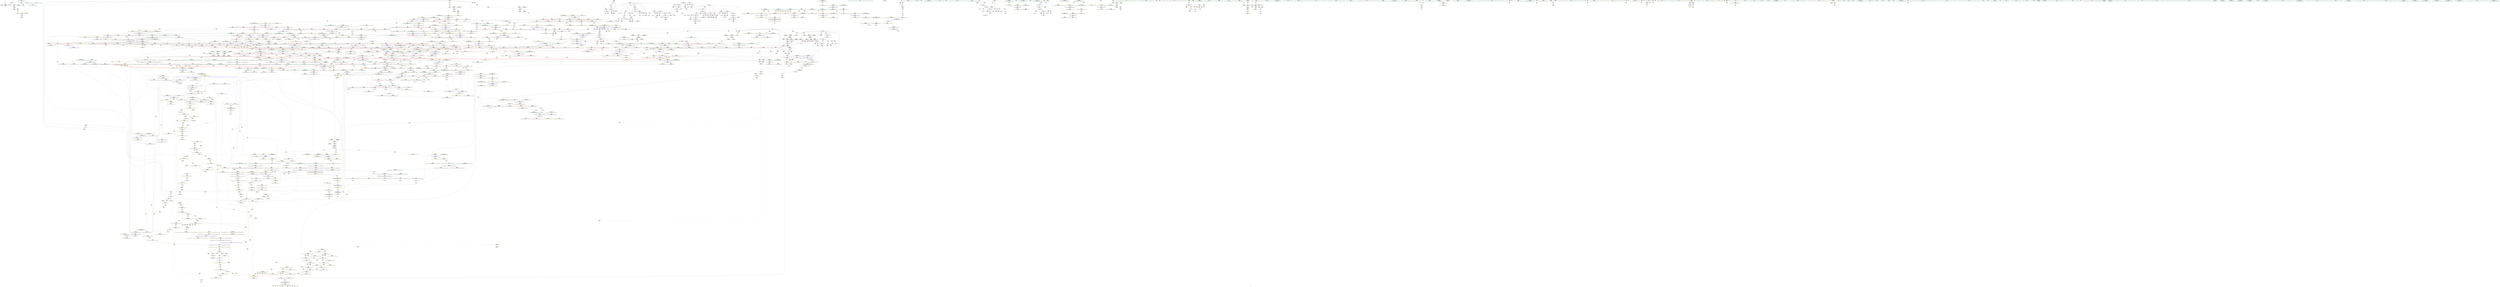 digraph "SVFG" {
	label="SVFG";

	Node0x55d135572030 [shape=record,color=grey,label="{NodeID: 0\nNullPtr}"];
	Node0x55d135572030 -> Node0x55d1355d8640[style=solid];
	Node0x55d135572030 -> Node0x55d1355d8740[style=solid];
	Node0x55d135572030 -> Node0x55d1355f62d0[style=solid];
	Node0x55d13569dd40 [shape=record,color=yellow,style=double,label="{NodeID: 1882\nRETMU(211V_2)\npts\{1037 \}\nFun[_ZSt13__adjust_heapIPiliN9__gnu_cxx5__ops15_Iter_less_iterEEvT_T0_S5_T1_T2_]}"];
	Node0x55d1355df5b0 [shape=record,color=blue,label="{NodeID: 775\n254\<--253\n\<--\nmain\n}"];
	Node0x55d1355df5b0 -> Node0x55d135678120[style=dashed];
	Node0x55d1355f7680 [shape=record,color=yellow,style=double,label="{NodeID: 1550\n179V_1 = ENCHI(MR_179V_0)\npts\{917 \}\nFun[_ZSt11__make_heapIPiN9__gnu_cxx5__ops15_Iter_less_iterEEvT_S4_RT0_]}"];
	Node0x55d1355f7680 -> Node0x55d1355e2f60[style=dashed];
	Node0x55d1355f7680 -> Node0x55d135658800[style=dashed];
	Node0x55d1355d6090 [shape=record,color=red,label="{NodeID: 443\n205\<--167\n\<--i\nmain\n}"];
	Node0x55d1355d6090 -> Node0x55d1355d9060[style=solid];
	Node0x55d1355e6b00 [shape=record,color=yellow,style=double,label="{NodeID: 1218\nFPARM(1134)\nFun[_ZSt4moveIRN9__gnu_cxx5__ops15_Iter_less_iterEEONSt16remove_referenceIT_E4typeEOS5_]}"];
	Node0x55d1355e6b00 -> Node0x55d1355ffc80[style=solid];
	Node0x55d1355c98f0 [shape=record,color=green,label="{NodeID: 111\n686\<--687\n_ZSt27__unguarded_partition_pivotIPiN9__gnu_cxx5__ops15_Iter_less_iterEET_S4_S4_T0_\<--_ZSt27__unguarded_partition_pivotIPiN9__gnu_cxx5__ops15_Iter_less_iterEET_S4_S4_T0__field_insensitive\n}"];
	Node0x55d1356a64e0 [shape=record,color=yellow,style=double,label="{NodeID: 1993\n19V_8 = CSCHI(MR_19V_1)\npts\{27 \}\nCS[]}"];
	Node0x55d1356a64e0 -> Node0x55d135670e20[style=dashed];
	Node0x55d135600980 [shape=record,color=blue,label="{NodeID: 886\n1244\<--1237\n__a.addr\<--__a\n_ZSt22__move_median_to_firstIPiN9__gnu_cxx5__ops15_Iter_less_iterEEvT_S4_S4_S4_T0_\n}"];
	Node0x55d135600980 -> Node0x55d1355f0d30[style=dashed];
	Node0x55d135600980 -> Node0x55d1355f0e00[style=dashed];
	Node0x55d135600980 -> Node0x55d1355f0ed0[style=dashed];
	Node0x55d135600980 -> Node0x55d1355f0fa0[style=dashed];
	Node0x55d135600980 -> Node0x55d1355f1070[style=dashed];
	Node0x55d135600980 -> Node0x55d135697ba0[style=dashed];
	Node0x55d1355fbf80 [shape=record,color=yellow,style=double,label="{NodeID: 1661\n258V_1 = ENCHI(MR_258V_0)\npts\{1312 \}\nFun[_ZSt21__unguarded_partitionIPiN9__gnu_cxx5__ops15_Iter_less_iterEET_S4_S4_S4_T0_]}"];
	Node0x55d1355fbf80 -> Node0x55d135600bf0[style=dashed];
	Node0x55d1355eba50 [shape=record,color=red,label="{NodeID: 554\n857\<--833\n\<--__first.addr\n_ZSt13__heap_selectIPiN9__gnu_cxx5__ops15_Iter_less_iterEEvT_S4_S4_T0_\n}"];
	Node0x55d1355eba50 -> Node0x55d135605d30[style=solid];
	Node0x55d13561ec20 [shape=record,color=grey,label="{NodeID: 1329\n1063 = Binary(624, 1062, )\n}"];
	Node0x55d13561ec20 -> Node0x55d1355ff6d0[style=solid];
	Node0x55d1355ce810 [shape=record,color=green,label="{NodeID: 222\n1505\<--1506\n__first.addr\<--__first.addr_field_insensitive\n_ZSt13move_backwardIPiS0_ET0_T_S2_S1_\n}"];
	Node0x55d1355ce810 -> Node0x55d1355f3d20[style=solid];
	Node0x55d1355ce810 -> Node0x55d135601f70[style=solid];
	Node0x55d1356063b0 [shape=record,color=yellow,style=double,label="{NodeID: 997\nAPARM(489)\nCS[]|{<s0>24}}"];
	Node0x55d1356063b0:s0 -> Node0x55d1356165d0[style=solid,color=red];
	Node0x55d1356974f0 [shape=record,color=yellow,style=double,label="{NodeID: 1772\nRETMU(123V_2)\npts\{598 \}\nFun[_ZSt6__sortIPiN9__gnu_cxx5__ops15_Iter_less_iterEEvT_S4_T0_]}"];
	Node0x55d1355f1480 [shape=record,color=red,label="{NodeID: 665\n1299\<--1246\n\<--__b.addr\n_ZSt22__move_median_to_firstIPiN9__gnu_cxx5__ops15_Iter_less_iterEEvT_S4_S4_S4_T0_\n}"];
	Node0x55d1355f1480 -> Node0x55d13560b1b0[style=solid];
	Node0x55d135663c20 [shape=record,color=black,label="{NodeID: 1440\nMR_258V_4 = PHI(MR_258V_5, MR_258V_3, )\npts\{1312 \}\n}"];
	Node0x55d135663c20 -> Node0x55d1355f1a30[style=dashed];
	Node0x55d135663c20 -> Node0x55d1355f1b00[style=dashed];
	Node0x55d135663c20 -> Node0x55d1355f1bd0[style=dashed];
	Node0x55d135663c20 -> Node0x55d1355f1ca0[style=dashed];
	Node0x55d135663c20 -> Node0x55d1355f1d70[style=dashed];
	Node0x55d135663c20 -> Node0x55d1355f1e40[style=dashed];
	Node0x55d135663c20 -> Node0x55d135600e60[style=dashed];
	Node0x55d135663c20 -> Node0x55d1356010d0[style=dashed];
	Node0x55d135663c20 -> Node0x55d13569bc30[style=dashed];
	Node0x55d1355dc600 [shape=record,color=purple,label="{NodeID: 333\n288\<--19\narrayidx30\<--a\nmain\n}"];
	Node0x55d1355dc600 -> Node0x55d1355df750[style=solid];
	Node0x55d13560bde0 [shape=record,color=yellow,style=double,label="{NodeID: 1108\nAPARM(1432)\nCS[]|{<s0>79}}"];
	Node0x55d13560bde0:s0 -> Node0x55d135617e30[style=solid,color=red];
	Node0x55d135585b00 [shape=record,color=green,label="{NodeID: 1\n7\<--1\n__dso_handle\<--dummyObj\nGlob }"];
	Node0x55d13569de20 [shape=record,color=yellow,style=double,label="{NodeID: 1883\nRETMU(213V_2)\npts\{1039 \}\nFun[_ZSt13__adjust_heapIPiliN9__gnu_cxx5__ops15_Iter_less_iterEEvT_T0_S5_T1_T2_]}"];
	Node0x55d1355df680 [shape=record,color=blue,label="{NodeID: 776\n169\<--15\ni22\<--\nmain\n}"];
	Node0x55d1355df680 -> Node0x55d13567ae20[style=dashed];
	Node0x55d1355f7760 [shape=record,color=yellow,style=double,label="{NodeID: 1551\n181V_1 = ENCHI(MR_181V_0)\npts\{919 \}\nFun[_ZSt11__make_heapIPiN9__gnu_cxx5__ops15_Iter_less_iterEEvT_S4_RT0_]}"];
	Node0x55d1355f7760 -> Node0x55d1355fe9d0[style=dashed];
	Node0x55d1355f7760 -> Node0x55d135658d00[style=dashed];
	Node0x55d1355d6160 [shape=record,color=red,label="{NodeID: 444\n211\<--167\n\<--i\nmain\n}"];
	Node0x55d1355d6160 -> Node0x55d135621020[style=solid];
	Node0x55d1355e6bf0 [shape=record,color=yellow,style=double,label="{NodeID: 1219\nFPARM(593)\nFun[_ZSt6__sortIPiN9__gnu_cxx5__ops15_Iter_less_iterEEvT_S4_T0_]}"];
	Node0x55d1355e6bf0 -> Node0x55d1355e17d0[style=solid];
	Node0x55d1355c99f0 [shape=record,color=green,label="{NodeID: 112\n699\<--700\n__n.addr\<--__n.addr_field_insensitive\n_ZSt4__lgl\n}"];
	Node0x55d1355c99f0 -> Node0x55d1355ea600[style=solid];
	Node0x55d1355c99f0 -> Node0x55d1355e1e50[style=solid];
	Node0x55d1356a6640 [shape=record,color=yellow,style=double,label="{NodeID: 1994\n19V_10 = CSCHI(MR_19V_1)\npts\{27 \}\nCS[]}"];
	Node0x55d1356a6640 -> Node0x55d135667d20[style=dashed];
	Node0x55d135600a50 [shape=record,color=blue,label="{NodeID: 887\n1246\<--1238\n__b.addr\<--__b\n_ZSt22__move_median_to_firstIPiN9__gnu_cxx5__ops15_Iter_less_iterEEvT_S4_S4_S4_T0_\n}"];
	Node0x55d135600a50 -> Node0x55d1355f1140[style=dashed];
	Node0x55d135600a50 -> Node0x55d1355f1210[style=dashed];
	Node0x55d135600a50 -> Node0x55d1355f12e0[style=dashed];
	Node0x55d135600a50 -> Node0x55d1355f13b0[style=dashed];
	Node0x55d135600a50 -> Node0x55d1355f1480[style=dashed];
	Node0x55d135600a50 -> Node0x55d135697c80[style=dashed];
	Node0x55d1355fc060 [shape=record,color=yellow,style=double,label="{NodeID: 1662\n83V_1 = ENCHI(MR_83V_0)\npts\{479 \}\nFun[_ZSt11min_elementIPiET_S1_S1_]}"];
	Node0x55d1355fc060 -> Node0x55d1355e0ad0[style=dashed];
	Node0x55d1355ebb20 [shape=record,color=red,label="{NodeID: 555\n860\<--833\n\<--__first.addr\n_ZSt13__heap_selectIPiN9__gnu_cxx5__ops15_Iter_less_iterEEvT_S4_S4_T0_\n}"];
	Node0x55d1355ebb20 -> Node0x55d135605e00[style=solid];
	Node0x55d13561eda0 [shape=record,color=grey,label="{NodeID: 1330\n623 = Binary(620, 624, )\n}"];
	Node0x55d13561eda0 -> Node0x55d135606d70[style=solid];
	Node0x55d1355ce8e0 [shape=record,color=green,label="{NodeID: 223\n1507\<--1508\n__last.addr\<--__last.addr_field_insensitive\n_ZSt13move_backwardIPiS0_ET0_T_S2_S1_\n}"];
	Node0x55d1355ce8e0 -> Node0x55d1355f3df0[style=solid];
	Node0x55d1355ce8e0 -> Node0x55d135602040[style=solid];
	Node0x55d135606480 [shape=record,color=yellow,style=double,label="{NodeID: 998\nAPARM(527)\nCS[]|{<s0>25}}"];
	Node0x55d135606480:s0 -> Node0x55d135617b60[style=solid,color=red];
	Node0x55d1356975d0 [shape=record,color=yellow,style=double,label="{NodeID: 1773\nRETMU(125V_2)\npts\{600 \}\nFun[_ZSt6__sortIPiN9__gnu_cxx5__ops15_Iter_less_iterEEvT_S4_T0_]}"];
	Node0x55d1355f1550 [shape=record,color=red,label="{NodeID: 666\n1259\<--1248\n\<--__c.addr\n_ZSt22__move_median_to_firstIPiN9__gnu_cxx5__ops15_Iter_less_iterEEvT_S4_S4_S4_T0_\n}"];
	Node0x55d1355f1550 -> Node0x55d13560a0a0[style=solid];
	Node0x55d135664120 [shape=record,color=black,label="{NodeID: 1441\nMR_19V_4 = PHI(MR_19V_3, MR_19V_1, )\npts\{27 \}\n}"];
	Node0x55d135664120 -> Node0x55d135697410[style=dashed];
	Node0x55d1355dc6d0 [shape=record,color=purple,label="{NodeID: 334\n304\<--19\narrayidx39\<--a\nmain\n}"];
	Node0x55d1355dc6d0 -> Node0x55d1355e76e0[style=solid];
	Node0x55d13560beb0 [shape=record,color=yellow,style=double,label="{NodeID: 1109\nAPARM(1433)\nCS[]|{<s0>79}}"];
	Node0x55d13560beb0:s0 -> Node0x55d135618100[style=solid,color=red];
	Node0x55d135588e30 [shape=record,color=green,label="{NodeID: 2\n9\<--1\n\<--dummyObj\nCan only get source location for instruction, argument, global var or function.}"];
	Node0x55d13569df00 [shape=record,color=yellow,style=double,label="{NodeID: 1884\nCSMU(17V_1)\npts\{21 \}\nCS[]|{<s0>38}}"];
	Node0x55d13569df00:s0 -> Node0x55d1355f9c50[style=dashed,color=red];
	Node0x55d1355df750 [shape=record,color=blue,label="{NodeID: 777\n288\<--285\narrayidx30\<--\nmain\n}"];
	Node0x55d1355df750 -> Node0x55d13567a920[style=dashed];
	Node0x55d1355f7840 [shape=record,color=yellow,style=double,label="{NodeID: 1552\n183V_1 = ENCHI(MR_183V_0)\npts\{921 \}\nFun[_ZSt11__make_heapIPiN9__gnu_cxx5__ops15_Iter_less_iterEEvT_S4_RT0_]}"];
	Node0x55d1355f7840 -> Node0x55d135659200[style=dashed];
	Node0x55d1355f7840 -> Node0x55d135665520[style=dashed];
	Node0x55d1355d6230 [shape=record,color=red,label="{NodeID: 445\n275\<--169\n\<--i22\nmain\n}"];
	Node0x55d1355d6230 -> Node0x55d1356226a0[style=solid];
	Node0x55d1355e6ce0 [shape=record,color=yellow,style=double,label="{NodeID: 1220\nFPARM(594)\nFun[_ZSt6__sortIPiN9__gnu_cxx5__ops15_Iter_less_iterEEvT_S4_T0_]}"];
	Node0x55d1355e6ce0 -> Node0x55d1355e18a0[style=solid];
	Node0x55d1355c9ac0 [shape=record,color=green,label="{NodeID: 113\n704\<--705\nllvm.ctlz.i64\<--llvm.ctlz.i64_field_insensitive\n}"];
	Node0x55d1356a67a0 [shape=record,color=yellow,style=double,label="{NodeID: 1995\n19V_12 = CSCHI(MR_19V_1)\npts\{27 \}\nCS[]}"];
	Node0x55d1356a67a0 -> Node0x55d135667d20[style=dashed];
	Node0x55d135600b20 [shape=record,color=blue,label="{NodeID: 888\n1248\<--1239\n__c.addr\<--__c\n_ZSt22__move_median_to_firstIPiN9__gnu_cxx5__ops15_Iter_less_iterEEvT_S4_S4_S4_T0_\n}"];
	Node0x55d135600b20 -> Node0x55d1355f1550[style=dashed];
	Node0x55d135600b20 -> Node0x55d1355f1620[style=dashed];
	Node0x55d135600b20 -> Node0x55d1355f16f0[style=dashed];
	Node0x55d135600b20 -> Node0x55d1355f17c0[style=dashed];
	Node0x55d135600b20 -> Node0x55d1355f1890[style=dashed];
	Node0x55d135600b20 -> Node0x55d1355f1960[style=dashed];
	Node0x55d135600b20 -> Node0x55d135697d60[style=dashed];
	Node0x55d1355fc170 [shape=record,color=yellow,style=double,label="{NodeID: 1663\n87V_1 = ENCHI(MR_87V_0)\npts\{21 27 \}\nFun[_ZSt11min_elementIPiET_S1_S1_]}"];
	Node0x55d1355fc170 -> Node0x55d13569be20[style=dashed];
	Node0x55d1355fc170 -> Node0x55d13569f600[style=dashed];
	Node0x55d1355ebbf0 [shape=record,color=red,label="{NodeID: 556\n845\<--835\n\<--__middle.addr\n_ZSt13__heap_selectIPiN9__gnu_cxx5__ops15_Iter_less_iterEEvT_S4_S4_T0_\n}"];
	Node0x55d1355ebbf0 -> Node0x55d1356059f0[style=solid];
	Node0x55d13561ef20 [shape=record,color=grey,label="{NodeID: 1331\n1057 = Binary(1056, 894, )\n}"];
	Node0x55d13561ef20 -> Node0x55d13561f0a0[style=solid];
	Node0x55d1355ce9b0 [shape=record,color=green,label="{NodeID: 224\n1509\<--1510\n__result.addr\<--__result.addr_field_insensitive\n_ZSt13move_backwardIPiS0_ET0_T_S2_S1_\n}"];
	Node0x55d1355ce9b0 -> Node0x55d1355f3ec0[style=solid];
	Node0x55d1355ce9b0 -> Node0x55d135602110[style=solid];
	Node0x55d135606550 [shape=record,color=yellow,style=double,label="{NodeID: 999\nAPARM(553)\nCS[]|{<s0>25}}"];
	Node0x55d135606550:s0 -> Node0x55d135617e30[style=solid,color=red];
	Node0x55d1356976b0 [shape=record,color=yellow,style=double,label="{NodeID: 1774\nRETMU(66V_2)\npts\{1601 \}\nFun[_ZSt12__miter_baseIPiET_S1_]}"];
	Node0x55d1355f1620 [shape=record,color=red,label="{NodeID: 667\n1269\<--1248\n\<--__c.addr\n_ZSt22__move_median_to_firstIPiN9__gnu_cxx5__ops15_Iter_less_iterEEvT_S4_S4_S4_T0_\n}"];
	Node0x55d1355f1620 -> Node0x55d13560a4b0[style=solid];
	Node0x55d135664620 [shape=record,color=black,label="{NodeID: 1442\nMR_19V_4 = PHI(MR_19V_5, MR_19V_3, )\npts\{27 \}\n}"];
	Node0x55d135664620 -> Node0x55d13569d3c0[style=dashed];
	Node0x55d1355dc7a0 [shape=record,color=purple,label="{NodeID: 335\n339\<--19\narrayidx56\<--a\nmain\n}"];
	Node0x55d1355dc7a0 -> Node0x55d1355e7880[style=solid];
	Node0x55d13560bf80 [shape=record,color=yellow,style=double,label="{NodeID: 1110\nAPARM(1436)\nCS[]|{<s0>80}}"];
	Node0x55d13560bf80:s0 -> Node0x55d1356187f0[style=solid,color=red];
	Node0x55d1355c6010 [shape=record,color=green,label="{NodeID: 3\n11\<--1\nstderr\<--dummyObj\nGlob }"];
	Node0x55d13569e060 [shape=record,color=yellow,style=double,label="{NodeID: 1885\nCSMU(19V_1)\npts\{27 \}\nCS[]|{<s0>38}}"];
	Node0x55d13569e060:s0 -> Node0x55d1355f9d60[style=dashed,color=red];
	Node0x55d1355df820 [shape=record,color=blue,label="{NodeID: 778\n169\<--292\ni22\<--inc32\nmain\n}"];
	Node0x55d1355df820 -> Node0x55d13567ae20[style=dashed];
	Node0x55d1355f7920 [shape=record,color=yellow,style=double,label="{NodeID: 1553\n185V_1 = ENCHI(MR_185V_0)\npts\{988 1037 1162 1378 1410 1532 \}\nFun[_ZSt11__make_heapIPiN9__gnu_cxx5__ops15_Iter_less_iterEEvT_S4_RT0_]}"];
	Node0x55d1355f7920 -> Node0x55d1355ed2b0[style=dashed];
	Node0x55d1355f7920 -> Node0x55d1355ed380[style=dashed];
	Node0x55d1355f7920 -> Node0x55d135695050[style=dashed];
	Node0x55d1355d6300 [shape=record,color=red,label="{NodeID: 446\n279\<--169\n\<--i22\nmain\n}"];
	Node0x55d1355d6300 -> Node0x55d1355d93a0[style=solid];
	Node0x55d1355e6e00 [shape=record,color=yellow,style=double,label="{NodeID: 1221\nFPARM(1599)\nFun[_ZSt12__miter_baseIPiET_S1_]}"];
	Node0x55d1355e6e00 -> Node0x55d135602ad0[style=solid];
	Node0x55d1355ceee0 [shape=record,color=green,label="{NodeID: 114\n714\<--715\n__comp\<--__comp_field_insensitive\n_ZSt22__final_insertion_sortIPiN9__gnu_cxx5__ops15_Iter_less_iterEEvT_S4_T0_\n}"];
	Node0x55d1356a6900 [shape=record,color=yellow,style=double,label="{NodeID: 1996\n19V_3 = CSCHI(MR_19V_2)\npts\{27 \}\nCS[]}"];
	Node0x55d1356a6900 -> Node0x55d135667820[style=dashed];
	Node0x55d135600bf0 [shape=record,color=blue,label="{NodeID: 889\n1311\<--1306\n__first.addr\<--__first\n_ZSt21__unguarded_partitionIPiN9__gnu_cxx5__ops15_Iter_less_iterEET_S4_S4_S4_T0_\n}"];
	Node0x55d135600bf0 -> Node0x55d135666e20[style=dashed];
	Node0x55d1355fc250 [shape=record,color=yellow,style=double,label="{NodeID: 1664\n85V_1 = ENCHI(MR_85V_0)\npts\{481 \}\nFun[_ZSt11min_elementIPiET_S1_S1_]}"];
	Node0x55d1355fc250 -> Node0x55d1355e0ba0[style=dashed];
	Node0x55d1355ebcc0 [shape=record,color=red,label="{NodeID: 557\n849\<--835\n\<--__middle.addr\n_ZSt13__heap_selectIPiN9__gnu_cxx5__ops15_Iter_less_iterEEvT_S4_S4_T0_\n}"];
	Node0x55d1355ebcc0 -> Node0x55d1355e2810[style=solid];
	Node0x55d13561f0a0 [shape=record,color=grey,label="{NodeID: 1332\n1058 = Binary(1057, 624, )\n}"];
	Node0x55d13561f0a0 -> Node0x55d135624320[style=solid];
	Node0x55d1355cea80 [shape=record,color=green,label="{NodeID: 225\n1516\<--1517\n_ZSt12__miter_baseIPiET_S1_\<--_ZSt12__miter_baseIPiET_S1__field_insensitive\n}"];
	Node0x55d135606620 [shape=record,color=yellow,style=double,label="{NodeID: 1000\nAPARM(554)\nCS[]|{<s0>25}}"];
	Node0x55d135606620:s0 -> Node0x55d135618100[style=solid,color=red];
	Node0x55d1356977c0 [shape=record,color=yellow,style=double,label="{NodeID: 1775\nRETMU(219V_2)\npts\{1136 \}\nFun[_ZSt4moveIRN9__gnu_cxx5__ops15_Iter_less_iterEEONSt16remove_referenceIT_E4typeEOS5_]}"];
	Node0x55d1355f16f0 [shape=record,color=red,label="{NodeID: 668\n1273\<--1248\n\<--__c.addr\n_ZSt22__move_median_to_firstIPiN9__gnu_cxx5__ops15_Iter_less_iterEEvT_S4_S4_S4_T0_\n}"];
	Node0x55d1355f16f0 -> Node0x55d13560a650[style=solid];
	Node0x55d135664b20 [shape=record,color=black,label="{NodeID: 1443\nMR_19V_3 = PHI(MR_19V_1, MR_19V_4, )\npts\{27 \}\n}"];
	Node0x55d135664b20 -> Node0x55d1355ed2b0[style=dashed];
	Node0x55d135664b20 -> Node0x55d1355ed380[style=dashed];
	Node0x55d135664b20 -> Node0x55d1356a1700[style=dashed];
	Node0x55d1355dc870 [shape=record,color=purple,label="{NodeID: 336\n343\<--19\narrayidx58\<--a\nmain\n}"];
	Node0x55d1355dc870 -> Node0x55d1355dfea0[style=solid];
	Node0x55d13560c050 [shape=record,color=yellow,style=double,label="{NodeID: 1111\nAPARM(1440)\nCS[]|{<s0>81}}"];
	Node0x55d13560c050:s0 -> Node0x55d1356172f0[style=solid,color=red];
	Node0x55d1355c60a0 [shape=record,color=green,label="{NodeID: 4\n12\<--1\n.str\<--dummyObj\nGlob }"];
	Node0x55d13569e140 [shape=record,color=yellow,style=double,label="{NodeID: 1886\nCSMU(17V_3)\npts\{21 \}\nCS[]|{<s0>16}}"];
	Node0x55d13569e140:s0 -> Node0x55d13565d750[style=dashed,color=red];
	Node0x55d1355df8f0 [shape=record,color=blue,label="{NodeID: 779\n171\<--249\ngood\<--\nmain\n}"];
	Node0x55d1355df8f0 -> Node0x55d135666420[style=dashed];
	Node0x55d1355f7ac0 [shape=record,color=yellow,style=double,label="{NodeID: 1554\n19V_1 = ENCHI(MR_19V_0)\npts\{27 \}\nFun[_ZSt23__copy_move_backward_a2ILb1EPiS0_ET1_T0_S2_S1_]}"];
	Node0x55d1355f7ac0 -> Node0x55d1356a3e60[style=dashed];
	Node0x55d1355d63d0 [shape=record,color=red,label="{NodeID: 447\n286\<--169\n\<--i22\nmain\n}"];
	Node0x55d1355d63d0 -> Node0x55d1355d9470[style=solid];
	Node0x55d1355e6f20 [shape=record,color=yellow,style=double,label="{NodeID: 1222\nFPARM(1236)\nFun[_ZSt22__move_median_to_firstIPiN9__gnu_cxx5__ops15_Iter_less_iterEEvT_S4_S4_S4_T0_]}"];
	Node0x55d1355e6f20 -> Node0x55d1356008b0[style=solid];
	Node0x55d1355cef70 [shape=record,color=green,label="{NodeID: 115\n716\<--717\n__first.addr\<--__first.addr_field_insensitive\n_ZSt22__final_insertion_sortIPiN9__gnu_cxx5__ops15_Iter_less_iterEEvT_S4_T0_\n}"];
	Node0x55d1355cef70 -> Node0x55d1355ea6d0[style=solid];
	Node0x55d1355cef70 -> Node0x55d1355ea7a0[style=solid];
	Node0x55d1355cef70 -> Node0x55d1355ea870[style=solid];
	Node0x55d1355cef70 -> Node0x55d1355ea940[style=solid];
	Node0x55d1355cef70 -> Node0x55d1355eaa10[style=solid];
	Node0x55d1355cef70 -> Node0x55d1355e1f20[style=solid];
	Node0x55d1356a6a60 [shape=record,color=yellow,style=double,label="{NodeID: 1997\n19V_2 = CSCHI(MR_19V_1)\npts\{27 \}\nCS[]}"];
	Node0x55d1356a6a60 -> Node0x55d13569d1d0[style=dashed];
	Node0x55d135600cc0 [shape=record,color=blue,label="{NodeID: 890\n1313\<--1307\n__last.addr\<--__last\n_ZSt21__unguarded_partitionIPiN9__gnu_cxx5__ops15_Iter_less_iterEET_S4_S4_S4_T0_\n}"];
	Node0x55d135600cc0 -> Node0x55d135667320[style=dashed];
	Node0x55d1355fc360 [shape=record,color=yellow,style=double,label="{NodeID: 1665\n19V_1 = ENCHI(MR_19V_0)\npts\{27 \}\nFun[_ZSt26__unguarded_insertion_sortIPiN9__gnu_cxx5__ops15_Iter_less_iterEEvT_S4_T0_]}"];
	Node0x55d1355fc360 -> Node0x55d13566aa20[style=dashed];
	Node0x55d1355ebd90 [shape=record,color=red,label="{NodeID: 558\n861\<--835\n\<--__middle.addr\n_ZSt13__heap_selectIPiN9__gnu_cxx5__ops15_Iter_less_iterEEvT_S4_S4_T0_\n}"];
	Node0x55d1355ebd90 -> Node0x55d135605ed0[style=solid];
	Node0x55d13561f220 [shape=record,color=grey,label="{NodeID: 1333\n617 = Binary(615, 616, )\n}"];
	Node0x55d13561f220 -> Node0x55d13561e7a0[style=solid];
	Node0x55d1355ceb80 [shape=record,color=green,label="{NodeID: 226\n1522\<--1523\n_ZSt23__copy_move_backward_a2ILb1EPiS0_ET1_T0_S2_S1_\<--_ZSt23__copy_move_backward_a2ILb1EPiS0_ET1_T0_S2_S1__field_insensitive\n}"];
	Node0x55d1356066f0 [shape=record,color=yellow,style=double,label="{NodeID: 1001\nAPARM(1124)\nCS[]|{<s0>57}}"];
	Node0x55d1356066f0:s0 -> Node0x55d135619390[style=solid,color=red];
	Node0x55d1356978d0 [shape=record,color=yellow,style=double,label="{NodeID: 1776\nRETMU(17V_1)\npts\{21 \}\nFun[_ZSt22__move_median_to_firstIPiN9__gnu_cxx5__ops15_Iter_less_iterEEvT_S4_S4_S4_T0_]}"];
	Node0x55d1355f17c0 [shape=record,color=red,label="{NodeID: 669\n1283\<--1248\n\<--__c.addr\n_ZSt22__move_median_to_firstIPiN9__gnu_cxx5__ops15_Iter_less_iterEEvT_S4_S4_S4_T0_\n}"];
	Node0x55d1355f17c0 -> Node0x55d13560aa60[style=solid];
	Node0x55d135665020 [shape=record,color=black,label="{NodeID: 1444\nMR_181V_4 = PHI(MR_181V_3, MR_181V_5, )\npts\{919 \}\n}"];
	Node0x55d135665020 -> Node0x55d1355ecf70[style=dashed];
	Node0x55d135665020 -> Node0x55d1355ed040[style=dashed];
	Node0x55d135665020 -> Node0x55d1355ed110[style=dashed];
	Node0x55d135665020 -> Node0x55d1355ed1e0[style=dashed];
	Node0x55d135665020 -> Node0x55d1355feb70[style=dashed];
	Node0x55d135665020 -> Node0x55d135658d00[style=dashed];
	Node0x55d1355dc940 [shape=record,color=purple,label="{NodeID: 337\n362\<--19\narrayidx69\<--a\nmain\n}"];
	Node0x55d1355dc940 -> Node0x55d1355e7a20[style=solid];
	Node0x55d13560c120 [shape=record,color=yellow,style=double,label="{NodeID: 1112\nAPARM(1441)\nCS[]|{<s0>81}}"];
	Node0x55d13560c120:s0 -> Node0x55d1356173e0[style=solid,color=red];
	Node0x55d1355c6350 [shape=record,color=green,label="{NodeID: 5\n15\<--1\n\<--dummyObj\nCan only get source location for instruction, argument, global var or function.}"];
	Node0x55d13569e2a0 [shape=record,color=yellow,style=double,label="{NodeID: 1887\nCSMU(19V_3)\npts\{27 \}\nCS[]|{<s0>16}}"];
	Node0x55d13569e2a0:s0 -> Node0x55d13565d670[style=dashed,color=red];
	Node0x55d1355df9c0 [shape=record,color=blue,label="{NodeID: 780\n173\<--15\ni34\<--\nmain\n}"];
	Node0x55d1355df9c0 -> Node0x55d135666920[style=dashed];
	Node0x55d1355f7bd0 [shape=record,color=yellow,style=double,label="{NodeID: 1555\n60V_1 = ENCHI(MR_60V_0)\npts\{1578 \}\nFun[_ZSt23__copy_move_backward_a2ILb1EPiS0_ET1_T0_S2_S1_]}"];
	Node0x55d1355f7bd0 -> Node0x55d135602860[style=dashed];
	Node0x55d1355d64a0 [shape=record,color=red,label="{NodeID: 448\n291\<--169\n\<--i22\nmain\n}"];
	Node0x55d1355d64a0 -> Node0x55d13561cb20[style=solid];
	Node0x55d135615910 [shape=record,color=yellow,style=double,label="{NodeID: 1223\nFPARM(1237)\nFun[_ZSt22__move_median_to_firstIPiN9__gnu_cxx5__ops15_Iter_less_iterEEvT_S4_S4_S4_T0_]}"];
	Node0x55d135615910 -> Node0x55d135600980[style=solid];
	Node0x55d1355cf040 [shape=record,color=green,label="{NodeID: 116\n718\<--719\n__last.addr\<--__last.addr_field_insensitive\n_ZSt22__final_insertion_sortIPiN9__gnu_cxx5__ops15_Iter_less_iterEEvT_S4_T0_\n}"];
	Node0x55d1355cf040 -> Node0x55d1355eaae0[style=solid];
	Node0x55d1355cf040 -> Node0x55d1355eabb0[style=solid];
	Node0x55d1355cf040 -> Node0x55d1355eac80[style=solid];
	Node0x55d1355cf040 -> Node0x55d1355e1ff0[style=solid];
	Node0x55d1356a6bc0 [shape=record,color=yellow,style=double,label="{NodeID: 1998\n19V_4 = CSCHI(MR_19V_3)\npts\{27 \}\nCS[]}"];
	Node0x55d1356a6bc0 -> Node0x55d1355f3840[style=dashed];
	Node0x55d1356a6bc0 -> Node0x55d135601a90[style=dashed];
	Node0x55d135600d90 [shape=record,color=blue,label="{NodeID: 891\n1315\<--1308\n__pivot.addr\<--__pivot\n_ZSt21__unguarded_partitionIPiN9__gnu_cxx5__ops15_Iter_less_iterEET_S4_S4_S4_T0_\n}"];
	Node0x55d135600d90 -> Node0x55d1355f2320[style=dashed];
	Node0x55d135600d90 -> Node0x55d1355f23f0[style=dashed];
	Node0x55d135600d90 -> Node0x55d13569b990[style=dashed];
	Node0x55d1355fc470 [shape=record,color=yellow,style=double,label="{NodeID: 1666\n291V_1 = ENCHI(MR_291V_0)\npts\{1472 \}\nFun[_ZSt26__unguarded_insertion_sortIPiN9__gnu_cxx5__ops15_Iter_less_iterEEvT_S4_T0_]}"];
	Node0x55d1355fc470 -> Node0x55d135601c30[style=dashed];
	Node0x55d1355ebe60 [shape=record,color=red,label="{NodeID: 559\n853\<--837\n\<--__last.addr\n_ZSt13__heap_selectIPiN9__gnu_cxx5__ops15_Iter_less_iterEEvT_S4_S4_T0_\n}"];
	Node0x55d1355ebe60 -> Node0x55d1356256a0[style=solid];
	Node0x55d13561f3a0 [shape=record,color=grey,label="{NodeID: 1334\n248 = Binary(247, 249, )\n}"];
	Node0x55d13561f3a0 -> Node0x55d1355d9200[style=solid];
	Node0x55d13561f3a0 -> Node0x55d1355df4e0[style=solid];
	Node0x55d1355cec80 [shape=record,color=green,label="{NodeID: 227\n1527\<--1528\n__comp\<--__comp_field_insensitive\n_ZSt25__unguarded_linear_insertIPiN9__gnu_cxx5__ops14_Val_less_iterEEvT_T0_\n}"];
	Node0x55d1355cec80 -> Node0x55d1356056b0[style=solid];
	Node0x55d1356067c0 [shape=record,color=yellow,style=double,label="{NodeID: 1002\nAPARM(1125)\nCS[]|{<s0>57}}"];
	Node0x55d1356067c0:s0 -> Node0x55d135619450[style=solid,color=red];
	Node0x55d1356979e0 [shape=record,color=yellow,style=double,label="{NodeID: 1777\nRETMU(19V_7)\npts\{27 \}\nFun[_ZSt22__move_median_to_firstIPiN9__gnu_cxx5__ops15_Iter_less_iterEEvT_S4_S4_S4_T0_]|{<s0>38}}"];
	Node0x55d1356979e0:s0 -> Node0x55d1356a4120[style=dashed,color=blue];
	Node0x55d1355f1890 [shape=record,color=red,label="{NodeID: 670\n1291\<--1248\n\<--__c.addr\n_ZSt22__move_median_to_firstIPiN9__gnu_cxx5__ops15_Iter_less_iterEEvT_S4_S4_S4_T0_\n}"];
	Node0x55d1355f1890 -> Node0x55d13560ae70[style=solid];
	Node0x55d135665520 [shape=record,color=black,label="{NodeID: 1445\nMR_183V_3 = PHI(MR_183V_1, MR_183V_4, )\npts\{921 \}\n}"];
	Node0x55d135665520 -> Node0x55d1355ed2b0[style=dashed];
	Node0x55d135665520 -> Node0x55d1355feaa0[style=dashed];
	Node0x55d1355dca10 [shape=record,color=purple,label="{NodeID: 338\n409\<--19\narrayidx93\<--a\nmain\n}"];
	Node0x55d1355dca10 -> Node0x55d1355e7d60[style=solid];
	Node0x55d13560c1f0 [shape=record,color=yellow,style=double,label="{NodeID: 1113\nAPARM(1443)\nCS[]|{<s0>81}}"];
	Node0x55d13560c1f0:s0 -> Node0x55d1356174d0[style=solid,color=red];
	Node0x55d1355c6410 [shape=record,color=green,label="{NodeID: 6\n32\<--1\n.str.2\<--dummyObj\nGlob }"];
	Node0x55d13569e380 [shape=record,color=yellow,style=double,label="{NodeID: 1888\nCSMU(17V_3)\npts\{21 \}\nCS[]|{<s0>17}}"];
	Node0x55d13569e380:s0 -> Node0x55d1355fc170[style=dashed,color=red];
	Node0x55d1355dfa90 [shape=record,color=blue,label="{NodeID: 781\n171\<--316\ngood\<--\nmain\n}"];
	Node0x55d1355dfa90 -> Node0x55d135673120[style=dashed];
	Node0x55d1355f7cb0 [shape=record,color=yellow,style=double,label="{NodeID: 1556\n62V_1 = ENCHI(MR_62V_0)\npts\{1580 \}\nFun[_ZSt23__copy_move_backward_a2ILb1EPiS0_ET1_T0_S2_S1_]}"];
	Node0x55d1355f7cb0 -> Node0x55d135602930[style=dashed];
	Node0x55d1355d6570 [shape=record,color=red,label="{NodeID: 449\n324\<--171\n\<--good\nmain\n}"];
	Node0x55d1355d6570 -> Node0x55d135623120[style=solid];
	Node0x55d1356159d0 [shape=record,color=yellow,style=double,label="{NodeID: 1224\nFPARM(1238)\nFun[_ZSt22__move_median_to_firstIPiN9__gnu_cxx5__ops15_Iter_less_iterEEvT_S4_S4_S4_T0_]}"];
	Node0x55d1356159d0 -> Node0x55d135600a50[style=solid];
	Node0x55d1355cf110 [shape=record,color=green,label="{NodeID: 117\n720\<--721\nagg.tmp\<--agg.tmp_field_insensitive\n_ZSt22__final_insertion_sortIPiN9__gnu_cxx5__ops15_Iter_less_iterEEvT_S4_T0_\n}"];
	Node0x55d1356a6d20 [shape=record,color=yellow,style=double,label="{NodeID: 1999\n19V_7 = CSCHI(MR_19V_3)\npts\{27 \}\nCS[]}"];
	Node0x55d1356a6d20 -> Node0x55d135676320[style=dashed];
	Node0x55d135600e60 [shape=record,color=blue,label="{NodeID: 892\n1311\<--1327\n__first.addr\<--incdec.ptr\n_ZSt21__unguarded_partitionIPiN9__gnu_cxx5__ops15_Iter_less_iterEET_S4_S4_S4_T0_\n}"];
	Node0x55d135600e60 -> Node0x55d135663c20[style=dashed];
	Node0x55d1355fc550 [shape=record,color=yellow,style=double,label="{NodeID: 1667\n293V_1 = ENCHI(MR_293V_0)\npts\{1474 \}\nFun[_ZSt26__unguarded_insertion_sortIPiN9__gnu_cxx5__ops15_Iter_less_iterEEvT_S4_T0_]}"];
	Node0x55d1355fc550 -> Node0x55d135601d00[style=dashed];
	Node0x55d1355ebf30 [shape=record,color=red,label="{NodeID: 560\n852\<--839\n\<--__i\n_ZSt13__heap_selectIPiN9__gnu_cxx5__ops15_Iter_less_iterEEvT_S4_S4_T0_\n}"];
	Node0x55d1355ebf30 -> Node0x55d1356256a0[style=solid];
	Node0x55d13561f520 [shape=record,color=grey,label="{NodeID: 1335\n1075 = Binary(1074, 681, )\n}"];
	Node0x55d13561f520 -> Node0x55d1355ff7a0[style=solid];
	Node0x55d1355ced50 [shape=record,color=green,label="{NodeID: 228\n1529\<--1530\n__last.addr\<--__last.addr_field_insensitive\n_ZSt25__unguarded_linear_insertIPiN9__gnu_cxx5__ops14_Val_less_iterEEvT_T0_\n}"];
	Node0x55d1355ced50 -> Node0x55d1355f3f90[style=solid];
	Node0x55d1355ced50 -> Node0x55d1355f4060[style=solid];
	Node0x55d1355ced50 -> Node0x55d1355f4130[style=solid];
	Node0x55d1355ced50 -> Node0x55d1355f4200[style=solid];
	Node0x55d1355ced50 -> Node0x55d1356021e0[style=solid];
	Node0x55d1355ced50 -> Node0x55d1356025f0[style=solid];
	Node0x55d135606890 [shape=record,color=yellow,style=double,label="{NodeID: 1003\nAPARM(1126)\nCS[]|{<s0>57}}"];
	Node0x55d135606890:s0 -> Node0x55d135619510[style=solid,color=red];
	Node0x55d135697ac0 [shape=record,color=yellow,style=double,label="{NodeID: 1778\nRETMU(248V_2)\npts\{1243 \}\nFun[_ZSt22__move_median_to_firstIPiN9__gnu_cxx5__ops15_Iter_less_iterEEvT_S4_S4_S4_T0_]}"];
	Node0x55d1355f1960 [shape=record,color=red,label="{NodeID: 671\n1295\<--1248\n\<--__c.addr\n_ZSt22__move_median_to_firstIPiN9__gnu_cxx5__ops15_Iter_less_iterEEvT_S4_S4_S4_T0_\n}"];
	Node0x55d1355f1960 -> Node0x55d13560b010[style=solid];
	Node0x55d135665a20 [shape=record,color=black,label="{NodeID: 1446\nMR_215V_6 = PHI(MR_215V_5, MR_215V_4, )\npts\{1041 \}\n}"];
	Node0x55d135665a20 -> Node0x55d1355eee50[style=dashed];
	Node0x55d135665a20 -> Node0x55d1355eef20[style=dashed];
	Node0x55d135665a20 -> Node0x55d135672c20[style=dashed];
	Node0x55d1355dcae0 [shape=record,color=purple,label="{NodeID: 339\n413\<--19\narrayidx95\<--a\nmain\n}"];
	Node0x55d1355dcae0 -> Node0x55d1355e06c0[style=solid];
	Node0x55d13560c2c0 [shape=record,color=yellow,style=double,label="{NodeID: 1114\nAPARM(1409)\nCS[]|{<s0>82}}"];
	Node0x55d13560c2c0:s0 -> Node0x55d1356187f0[style=solid,color=red];
	Node0x55d1355c64d0 [shape=record,color=green,label="{NodeID: 7\n34\<--1\n.str.3\<--dummyObj\nGlob }"];
	Node0x55d13569e4e0 [shape=record,color=yellow,style=double,label="{NodeID: 1889\nCSMU(19V_4)\npts\{27 \}\nCS[]|{<s0>17}}"];
	Node0x55d13569e4e0:s0 -> Node0x55d1355fc170[style=dashed,color=red];
	Node0x55d1355dfb60 [shape=record,color=blue,label="{NodeID: 782\n173\<--321\ni34\<--inc48\nmain\n}"];
	Node0x55d1355dfb60 -> Node0x55d135666920[style=dashed];
	Node0x55d1355f7d90 [shape=record,color=yellow,style=double,label="{NodeID: 1557\n64V_1 = ENCHI(MR_64V_0)\npts\{1582 \}\nFun[_ZSt23__copy_move_backward_a2ILb1EPiS0_ET1_T0_S2_S1_]}"];
	Node0x55d1355f7d90 -> Node0x55d135602a00[style=dashed];
	Node0x55d1355d6640 [shape=record,color=red,label="{NodeID: 450\n341\<--171\n\<--good\nmain\n}"];
	Node0x55d1355d6640 -> Node0x55d1355d97b0[style=solid];
	Node0x55d135615ac0 [shape=record,color=yellow,style=double,label="{NodeID: 1225\nFPARM(1239)\nFun[_ZSt22__move_median_to_firstIPiN9__gnu_cxx5__ops15_Iter_less_iterEEvT_S4_S4_S4_T0_]}"];
	Node0x55d135615ac0 -> Node0x55d135600b20[style=solid];
	Node0x55d1355cf1e0 [shape=record,color=green,label="{NodeID: 118\n722\<--723\nagg.tmp2\<--agg.tmp2_field_insensitive\n_ZSt22__final_insertion_sortIPiN9__gnu_cxx5__ops15_Iter_less_iterEEvT_S4_T0_\n}"];
	Node0x55d1356a6e80 [shape=record,color=yellow,style=double,label="{NodeID: 2000\n19V_2 = CSCHI(MR_19V_1)\npts\{27 \}\nCS[]}"];
	Node0x55d1356a6e80 -> Node0x55d1356951f0[style=dashed];
	Node0x55d135600f30 [shape=record,color=blue,label="{NodeID: 893\n1313\<--1331\n__last.addr\<--incdec.ptr3\n_ZSt21__unguarded_partitionIPiN9__gnu_cxx5__ops15_Iter_less_iterEET_S4_S4_S4_T0_\n}"];
	Node0x55d135600f30 -> Node0x55d135669120[style=dashed];
	Node0x55d1355fc630 [shape=record,color=yellow,style=double,label="{NodeID: 1668\n295V_1 = ENCHI(MR_295V_0)\npts\{1476 \}\nFun[_ZSt26__unguarded_insertion_sortIPiN9__gnu_cxx5__ops15_Iter_less_iterEEvT_S4_T0_]}"];
	Node0x55d1355fc630 -> Node0x55d135601dd0[style=dashed];
	Node0x55d1355ec000 [shape=record,color=red,label="{NodeID: 561\n856\<--839\n\<--__i\n_ZSt13__heap_selectIPiN9__gnu_cxx5__ops15_Iter_less_iterEEvT_S4_S4_T0_\n}"];
	Node0x55d1355ec000 -> Node0x55d135605c60[style=solid];
	Node0x55d13561f6a0 [shape=record,color=grey,label="{NodeID: 1336\n1070 = Binary(1069, 894, )\n}"];
	Node0x55d1355cee20 [shape=record,color=green,label="{NodeID: 229\n1531\<--1532\n__val\<--__val_field_insensitive\n_ZSt25__unguarded_linear_insertIPiN9__gnu_cxx5__ops14_Val_less_iterEEvT_T0_\n}"];
	Node0x55d1355cee20 -> Node0x55d1356022b0[style=solid];
	Node0x55d1355cee20 -> Node0x55d135605780[style=solid];
	Node0x55d1355cee20 -> Node0x55d13560c530[style=solid];
	Node0x55d135606960 [shape=record,color=yellow,style=double,label="{NodeID: 1004\nAPARM(1128)\nCS[]|{<s0>57}}"];
	Node0x55d135606960:s0 -> Node0x55d1356195d0[style=solid,color=red];
	Node0x55d135697ba0 [shape=record,color=yellow,style=double,label="{NodeID: 1779\nRETMU(250V_2)\npts\{1245 \}\nFun[_ZSt22__move_median_to_firstIPiN9__gnu_cxx5__ops15_Iter_less_iterEEvT_S4_S4_S4_T0_]}"];
	Node0x55d1355f1a30 [shape=record,color=red,label="{NodeID: 672\n1322\<--1311\n\<--__first.addr\n_ZSt21__unguarded_partitionIPiN9__gnu_cxx5__ops15_Iter_less_iterEET_S4_S4_S4_T0_\n}"];
	Node0x55d1355f1a30 -> Node0x55d13560b350[style=solid];
	Node0x55d135665f20 [shape=record,color=black,label="{NodeID: 1447\nMR_19V_6 = PHI(MR_19V_3, MR_19V_2, )\npts\{27 \}\n}"];
	Node0x55d135665f20 -> Node0x55d1356939b0[style=dashed];
	Node0x55d1355dcbb0 [shape=record,color=purple,label="{NodeID: 340\n207\<--22\narrayidx7\<--b\nmain\n}"];
	Node0x55d1355dcbb0 -> Node0x55d1356040c0[style=solid];
	Node0x55d13560c390 [shape=record,color=yellow,style=double,label="{NodeID: 1115\nAPARM(1452)\nCS[]|{<s0>84}}"];
	Node0x55d13560c390:s0 -> Node0x55d135619750[style=solid,color=red];
	Node0x55d1355c6d40 [shape=record,color=green,label="{NodeID: 8\n36\<--1\n.str.4\<--dummyObj\nGlob }"];
	Node0x55d13569e5c0 [shape=record,color=yellow,style=double,label="{NodeID: 1890\nCSMU(17V_5)\npts\{21 \}\nCS[]|{<s0>18}}"];
	Node0x55d13569e5c0:s0 -> Node0x55d1355fd420[style=dashed,color=red];
	Node0x55d1355dfc30 [shape=record,color=blue,label="{NodeID: 783\n30\<--328\nres\<--inc52\nmain\n}"];
	Node0x55d1355dfc30 -> Node0x55d135674f20[style=dashed];
	Node0x55d1355f7e70 [shape=record,color=yellow,style=double,label="{NodeID: 1558\n19V_1 = ENCHI(MR_19V_0)\npts\{27 \}\nFun[_ZSt4swapIiENSt9enable_ifIXsr6__and_ISt6__not_ISt15__is_tuple_likeIT_EESt21is_move_constructibleIS3_ESt18is_move_assignableIS3_EEE5valueEvE4typeERS3_SC_]}"];
	Node0x55d1355f7e70 -> Node0x55d1355f29a0[style=dashed];
	Node0x55d1355f7e70 -> Node0x55d1355f2a70[style=dashed];
	Node0x55d1355f7e70 -> Node0x55d1356015b0[style=dashed];
	Node0x55d1355d6710 [shape=record,color=red,label="{NodeID: 451\n349\<--171\n\<--good\nmain\n}"];
	Node0x55d1355d6710 -> Node0x55d1355d9950[style=solid];
	Node0x55d135615c10 [shape=record,color=yellow,style=double,label="{NodeID: 1226\nFPARM(1630)\nFun[_ZSt12__niter_baseIPiET_S1_]}"];
	Node0x55d135615c10 -> Node0x55d135602ee0[style=solid];
	Node0x55d1355cf2b0 [shape=record,color=green,label="{NodeID: 119\n724\<--725\nagg.tmp3\<--agg.tmp3_field_insensitive\n_ZSt22__final_insertion_sortIPiN9__gnu_cxx5__ops15_Iter_less_iterEEvT_S4_T0_\n}"];
	Node0x55d1356a6fe0 [shape=record,color=yellow,style=double,label="{NodeID: 2001\n19V_2 = CSCHI(MR_19V_1)\npts\{27 \}\nCS[]}"];
	Node0x55d1356a6fe0 -> Node0x55d13569ae50[style=dashed];
	Node0x55d135601000 [shape=record,color=blue,label="{NodeID: 894\n1313\<--1339\n__last.addr\<--incdec.ptr7\n_ZSt21__unguarded_partitionIPiN9__gnu_cxx5__ops15_Iter_less_iterEET_S4_S4_S4_T0_\n}"];
	Node0x55d135601000 -> Node0x55d135669120[style=dashed];
	Node0x55d1355fc710 [shape=record,color=yellow,style=double,label="{NodeID: 1669\n19V_1 = ENCHI(MR_19V_0)\npts\{27 \}\nFun[_ZSt11__push_heapIPiliN9__gnu_cxx5__ops14_Iter_less_valEEvT_T0_S5_T1_RT2_]}"];
	Node0x55d1355fc710 -> Node0x55d135668220[style=dashed];
	Node0x55d1355ec0d0 [shape=record,color=red,label="{NodeID: 562\n862\<--839\n\<--__i\n_ZSt13__heap_selectIPiN9__gnu_cxx5__ops15_Iter_less_iterEEvT_S4_S4_T0_\n}"];
	Node0x55d1355ec0d0 -> Node0x55d135605fa0[style=solid];
	Node0x55d13561f820 [shape=record,color=grey,label="{NodeID: 1337\n389 = Binary(388, 105, )\n}"];
	Node0x55d13561f820 -> Node0x55d1355e02b0[style=solid];
	Node0x55d1355d7100 [shape=record,color=green,label="{NodeID: 230\n1533\<--1534\n__next\<--__next_field_insensitive\n_ZSt25__unguarded_linear_insertIPiN9__gnu_cxx5__ops14_Val_less_iterEEvT_T0_\n}"];
	Node0x55d1355d7100 -> Node0x55d1355f42d0[style=solid];
	Node0x55d1355d7100 -> Node0x55d1355f43a0[style=solid];
	Node0x55d1355d7100 -> Node0x55d1355f4470[style=solid];
	Node0x55d1355d7100 -> Node0x55d1355f4540[style=solid];
	Node0x55d1355d7100 -> Node0x55d1355f4610[style=solid];
	Node0x55d1355d7100 -> Node0x55d135602380[style=solid];
	Node0x55d1355d7100 -> Node0x55d135602450[style=solid];
	Node0x55d1355d7100 -> Node0x55d1356026c0[style=solid];
	Node0x55d135606a30 [shape=record,color=yellow,style=double,label="{NodeID: 1005\nAPARM(1042)\nCS[]|{<s0>57}}"];
	Node0x55d135606a30:s0 -> Node0x55d135619690[style=solid,color=red];
	Node0x55d135697c80 [shape=record,color=yellow,style=double,label="{NodeID: 1780\nRETMU(252V_2)\npts\{1247 \}\nFun[_ZSt22__move_median_to_firstIPiN9__gnu_cxx5__ops15_Iter_less_iterEEvT_S4_S4_S4_T0_]}"];
	Node0x55d1355f1b00 [shape=record,color=red,label="{NodeID: 673\n1326\<--1311\n\<--__first.addr\n_ZSt21__unguarded_partitionIPiN9__gnu_cxx5__ops15_Iter_less_iterEET_S4_S4_S4_T0_\n}"];
	Node0x55d1355f1b00 -> Node0x55d1355de7e0[style=solid];
	Node0x55d135666420 [shape=record,color=black,label="{NodeID: 1448\nMR_35V_6 = PHI(MR_35V_8, MR_35V_5, )\npts\{172 \}\n}"];
	Node0x55d135666420 -> Node0x55d1355d6570[style=dashed];
	Node0x55d135666420 -> Node0x55d1355d6640[style=dashed];
	Node0x55d135666420 -> Node0x55d1355d6710[style=dashed];
	Node0x55d135666420 -> Node0x55d1355dfa90[style=dashed];
	Node0x55d135666420 -> Node0x55d135670420[style=dashed];
	Node0x55d135666420 -> Node0x55d135673120[style=dashed];
	Node0x55d135666420 -> Node0x55d135675420[style=dashed];
	Node0x55d1355dcc80 [shape=record,color=purple,label="{NodeID: 341\n311\<--22\narrayidx43\<--b\nmain\n}"];
	Node0x55d1355dcc80 -> Node0x55d1355e77b0[style=solid];
	Node0x55d13560c460 [shape=record,color=yellow,style=double,label="{NodeID: 1116\nAPARM(1551)\nCS[]|{<s0>92}}"];
	Node0x55d13560c460:s0 -> Node0x55d1356187f0[style=solid,color=red];
	Node0x55d1355c6e00 [shape=record,color=green,label="{NodeID: 9\n38\<--1\n.str.5\<--dummyObj\nGlob }"];
	Node0x55d13569e720 [shape=record,color=yellow,style=double,label="{NodeID: 1891\nCSMU(21V_4)\npts\{29 \}\nCS[]|{<s0>18}}"];
	Node0x55d13569e720:s0 -> Node0x55d1355fd530[style=dashed,color=red];
	Node0x55d1355dfd00 [shape=record,color=blue,label="{NodeID: 784\n28\<--331\nnum\<--add53\nmain\n}"];
	Node0x55d1355dfd00 -> Node0x55d135674a20[style=dashed];
	Node0x55d1355f7f80 [shape=record,color=yellow,style=double,label="{NodeID: 1559\n270V_1 = ENCHI(MR_270V_0)\npts\{1374 \}\nFun[_ZSt4swapIiENSt9enable_ifIXsr6__and_ISt6__not_ISt15__is_tuple_likeIT_EESt21is_move_constructibleIS3_ESt18is_move_assignableIS3_EEE5valueEvE4typeERS3_SC_]}"];
	Node0x55d1355f7f80 -> Node0x55d135601340[style=dashed];
	Node0x55d1355d67e0 [shape=record,color=red,label="{NodeID: 452\n367\<--171\n\<--good\nmain\n}"];
	Node0x55d1355d67e0 -> Node0x55d135624020[style=solid];
	Node0x55d135615d60 [shape=record,color=yellow,style=double,label="{NodeID: 1227\nFPARM(82)\nFun[_Z6AssertbPKcz]}"];
	Node0x55d135615d60 -> Node0x55d1355d89e0[style=solid];
	Node0x55d1355cf380 [shape=record,color=green,label="{NodeID: 120\n740\<--741\n_ZSt16__insertion_sortIPiN9__gnu_cxx5__ops15_Iter_less_iterEEvT_S4_T0_\<--_ZSt16__insertion_sortIPiN9__gnu_cxx5__ops15_Iter_less_iterEEvT_S4_T0__field_insensitive\n}"];
	Node0x55d1356010d0 [shape=record,color=blue,label="{NodeID: 895\n1311\<--1352\n__first.addr\<--incdec.ptr9\n_ZSt21__unguarded_partitionIPiN9__gnu_cxx5__ops15_Iter_less_iterEET_S4_S4_S4_T0_\n}"];
	Node0x55d1356010d0 -> Node0x55d135666e20[style=dashed];
	Node0x55d1355fc820 [shape=record,color=yellow,style=double,label="{NodeID: 1670\n224V_1 = ENCHI(MR_224V_0)\npts\{1156 \}\nFun[_ZSt11__push_heapIPiliN9__gnu_cxx5__ops14_Iter_less_valEEvT_T0_S5_T1_RT2_]}"];
	Node0x55d1355fc820 -> Node0x55d1355ffe20[style=dashed];
	Node0x55d1355ec1a0 [shape=record,color=red,label="{NodeID: 563\n868\<--839\n\<--__i\n_ZSt13__heap_selectIPiN9__gnu_cxx5__ops15_Iter_less_iterEEvT_S4_S4_T0_\n}"];
	Node0x55d1355ec1a0 -> Node0x55d1355de640[style=solid];
	Node0x55d13561f9a0 [shape=record,color=grey,label="{NodeID: 1338\n385 = Binary(384, 105, )\n}"];
	Node0x55d13561f9a0 -> Node0x55d1355e01e0[style=solid];
	Node0x55d1355d71d0 [shape=record,color=green,label="{NodeID: 231\n1548\<--1549\n_ZNK9__gnu_cxx5__ops14_Val_less_iterclIiPiEEbRT_T0_\<--_ZNK9__gnu_cxx5__ops14_Val_less_iterclIiPiEEbRT_T0__field_insensitive\n}"];
	Node0x55d135606b00 [shape=record,color=yellow,style=double,label="{NodeID: 1006\nAPARM(618)\nCS[]|{<s0>26}}"];
	Node0x55d135606b00:s0 -> Node0x55d1355e6a10[style=solid,color=red];
	Node0x55d135697d60 [shape=record,color=yellow,style=double,label="{NodeID: 1781\nRETMU(254V_2)\npts\{1249 \}\nFun[_ZSt22__move_median_to_firstIPiN9__gnu_cxx5__ops15_Iter_less_iterEEvT_S4_S4_S4_T0_]}"];
	Node0x55d1355f1bd0 [shape=record,color=red,label="{NodeID: 674\n1342\<--1311\n\<--__first.addr\n_ZSt21__unguarded_partitionIPiN9__gnu_cxx5__ops15_Iter_less_iterEET_S4_S4_S4_T0_\n}"];
	Node0x55d1355f1bd0 -> Node0x55d1356238a0[style=solid];
	Node0x55d135666920 [shape=record,color=black,label="{NodeID: 1449\nMR_37V_6 = PHI(MR_37V_7, MR_37V_5, )\npts\{174 \}\n}"];
	Node0x55d135666920 -> Node0x55d1355d6bf0[style=dashed];
	Node0x55d135666920 -> Node0x55d1355d6cc0[style=dashed];
	Node0x55d135666920 -> Node0x55d1355d6d90[style=dashed];
	Node0x55d135666920 -> Node0x55d1355d6e60[style=dashed];
	Node0x55d135666920 -> Node0x55d1355d6f30[style=dashed];
	Node0x55d135666920 -> Node0x55d1355dfb60[style=dashed];
	Node0x55d135666920 -> Node0x55d135679a20[style=dashed];
	Node0x55d1355dcd50 [shape=record,color=purple,label="{NodeID: 342\n347\<--22\narrayidx60\<--b\nmain\n}"];
	Node0x55d1355dcd50 -> Node0x55d1355e7950[style=solid];
	Node0x55d13560c530 [shape=record,color=yellow,style=double,label="{NodeID: 1117\nAPARM(1531)\nCS[]|{<s0>93}}"];
	Node0x55d13560c530:s0 -> Node0x55d1356187f0[style=solid,color=red];
	Node0x55d1355c6f00 [shape=record,color=green,label="{NodeID: 10\n40\<--1\n.str.6\<--dummyObj\nGlob }"];
	Node0x55d13569e800 [shape=record,color=yellow,style=double,label="{NodeID: 1892\nCSMU(19V_2)\npts\{27 \}\nCS[]|{<s0>86}}"];
	Node0x55d13569e800:s0 -> Node0x55d1355fced0[style=dashed,color=red];
	Node0x55d1355dfdd0 [shape=record,color=blue,label="{NodeID: 785\n14\<--335\nn\<--dec54\nmain\n}"];
	Node0x55d1355dfdd0 -> Node0x55d1355d4690[style=dashed];
	Node0x55d1355dfdd0 -> Node0x55d1355d4760[style=dashed];
	Node0x55d1355dfdd0 -> Node0x55d135673620[style=dashed];
	Node0x55d1355f8060 [shape=record,color=yellow,style=double,label="{NodeID: 1560\n272V_1 = ENCHI(MR_272V_0)\npts\{1376 \}\nFun[_ZSt4swapIiENSt9enable_ifIXsr6__and_ISt6__not_ISt15__is_tuple_likeIT_EESt21is_move_constructibleIS3_ESt18is_move_assignableIS3_EEE5valueEvE4typeERS3_SC_]}"];
	Node0x55d1355f8060 -> Node0x55d135601410[style=dashed];
	Node0x55d1355d68b0 [shape=record,color=red,label="{NodeID: 453\n374\<--171\n\<--good\nmain\n}"];
	Node0x55d1355d68b0 -> Node0x55d1355d9bc0[style=solid];
	Node0x55d135615e20 [shape=record,color=yellow,style=double,label="{NodeID: 1228\nFPARM(81)\nFun[_Z6AssertbPKcz]}"];
	Node0x55d1355cf480 [shape=record,color=green,label="{NodeID: 121\n746\<--747\n_ZSt26__unguarded_insertion_sortIPiN9__gnu_cxx5__ops15_Iter_less_iterEEvT_S4_T0_\<--_ZSt26__unguarded_insertion_sortIPiN9__gnu_cxx5__ops15_Iter_less_iterEEvT_S4_T0__field_insensitive\n}"];
	Node0x55d1356011a0 [shape=record,color=blue,label="{NodeID: 896\n1358\<--1356\n__a.addr\<--__a\n_ZSt9iter_swapIPiS0_EvT_T0_\n}"];
	Node0x55d1356011a0 -> Node0x55d1355f24c0[style=dashed];
	Node0x55d1356011a0 -> Node0x55d13569cfe0[style=dashed];
	Node0x55d1355fc900 [shape=record,color=yellow,style=double,label="{NodeID: 1671\n226V_1 = ENCHI(MR_226V_0)\npts\{1158 \}\nFun[_ZSt11__push_heapIPiliN9__gnu_cxx5__ops14_Iter_less_valEEvT_T0_S5_T1_RT2_]}"];
	Node0x55d1355fc900 -> Node0x55d1355ffef0[style=dashed];
	Node0x55d1355ec270 [shape=record,color=red,label="{NodeID: 564\n888\<--877\n\<--__first.addr\n_ZSt11__sort_heapIPiN9__gnu_cxx5__ops15_Iter_less_iterEEvT_S4_RT0_\n}"];
	Node0x55d1355ec270 -> Node0x55d1355daf40[style=solid];
	Node0x55d13561fb20 [shape=record,color=grey,label="{NodeID: 1339\n189 = Binary(188, 105, )\n}"];
	Node0x55d13561fb20 -> Node0x55d1356048e0[style=solid];
	Node0x55d1355d72a0 [shape=record,color=green,label="{NodeID: 232\n1568\<--1569\nretval\<--retval_field_insensitive\n_ZN9__gnu_cxx5__ops15__val_comp_iterENS0_15_Iter_less_iterE\n}"];
	Node0x55d135606bd0 [shape=record,color=yellow,style=double,label="{NodeID: 1007\nAPARM(611)\nCS[]|{<s0>27}}"];
	Node0x55d135606bd0:s0 -> Node0x55d1355e5510[style=solid,color=red];
	Node0x55d135697e40 [shape=record,color=yellow,style=double,label="{NodeID: 1782\nRETMU(4V_2)\npts\{85 \}\nFun[_Z6AssertbPKcz]}"];
	Node0x55d1355f1ca0 [shape=record,color=red,label="{NodeID: 675\n1346\<--1311\n\<--__first.addr\n_ZSt21__unguarded_partitionIPiN9__gnu_cxx5__ops15_Iter_less_iterEET_S4_S4_S4_T0_\n}"];
	Node0x55d1355f1ca0 -> Node0x55d1355db760[style=solid];
	Node0x55d135666e20 [shape=record,color=black,label="{NodeID: 1450\nMR_258V_3 = PHI(MR_258V_2, MR_258V_6, )\npts\{1312 \}\n}"];
	Node0x55d135666e20 -> Node0x55d135663c20[style=dashed];
	Node0x55d1355dce20 [shape=record,color=purple,label="{NodeID: 343\n351\<--22\narrayidx62\<--b\nmain\n}"];
	Node0x55d1355dce20 -> Node0x55d1355dff70[style=solid];
	Node0x55d13560c600 [shape=record,color=yellow,style=double,label="{NodeID: 1118\nAPARM(1586)\nCS[]|{<s0>94}}"];
	Node0x55d13560c600:s0 -> Node0x55d135615c10[style=solid,color=red];
	Node0x55d1355c7000 [shape=record,color=green,label="{NodeID: 11\n43\<--1\n\<--dummyObj\nCan only get source location for instruction, argument, global var or function.}"];
	Node0x55d13569e960 [shape=record,color=yellow,style=double,label="{NodeID: 1893\nCSMU(19V_1)\npts\{27 \}\nCS[]|{<s0>89}}"];
	Node0x55d13569e960:s0 -> Node0x55d1355f7ac0[style=dashed,color=red];
	Node0x55d1355dfea0 [shape=record,color=blue,label="{NodeID: 786\n343\<--340\narrayidx58\<--\nmain\n}"];
	Node0x55d1355dfea0 -> Node0x55d135674020[style=dashed];
	Node0x55d1355f8140 [shape=record,color=yellow,style=double,label="{NodeID: 1561\n274V_1 = ENCHI(MR_274V_0)\npts\{1378 \}\nFun[_ZSt4swapIiENSt9enable_ifIXsr6__and_ISt6__not_ISt15__is_tuple_likeIT_EESt21is_move_constructibleIS3_ESt18is_move_assignableIS3_EEE5valueEvE4typeERS3_SC_]}"];
	Node0x55d1355f8140 -> Node0x55d1355f29a0[style=dashed];
	Node0x55d1355f8140 -> Node0x55d1356014e0[style=dashed];
	Node0x55d1355d6980 [shape=record,color=red,label="{NodeID: 454\n391\<--171\n\<--good\nmain\n}"];
	Node0x55d1355d6980 -> Node0x55d1355d9c90[style=solid];
	Node0x55d135615ee0 [shape=record,color=yellow,style=double,label="{NodeID: 1229\nFPARM(975)\nFun[_ZSt10__pop_heapIPiN9__gnu_cxx5__ops15_Iter_less_iterEEvT_S4_S4_RT0_]}"];
	Node0x55d135615ee0 -> Node0x55d1355fec40[style=solid];
	Node0x55d1355cf580 [shape=record,color=green,label="{NodeID: 122\n758\<--759\n__comp\<--__comp_field_insensitive\n_ZSt14__partial_sortIPiN9__gnu_cxx5__ops15_Iter_less_iterEEvT_S4_S4_T0_\n}"];
	Node0x55d1355cf580 -> Node0x55d1356080f0[style=solid];
	Node0x55d135601270 [shape=record,color=blue,label="{NodeID: 897\n1360\<--1357\n__b.addr\<--__b\n_ZSt9iter_swapIPiS0_EvT_T0_\n}"];
	Node0x55d135601270 -> Node0x55d1355f2590[style=dashed];
	Node0x55d135601270 -> Node0x55d13569d0f0[style=dashed];
	Node0x55d1355fc9e0 [shape=record,color=yellow,style=double,label="{NodeID: 1672\n228V_1 = ENCHI(MR_228V_0)\npts\{1160 \}\nFun[_ZSt11__push_heapIPiliN9__gnu_cxx5__ops14_Iter_less_valEEvT_T0_S5_T1_RT2_]}"];
	Node0x55d1355fc9e0 -> Node0x55d1355fffc0[style=dashed];
	Node0x55d1355ec340 [shape=record,color=red,label="{NodeID: 565\n899\<--877\n\<--__first.addr\n_ZSt11__sort_heapIPiN9__gnu_cxx5__ops15_Iter_less_iterEEvT_S4_RT0_\n}"];
	Node0x55d1355ec340 -> Node0x55d135608430[style=solid];
	Node0x55d13561fca0 [shape=record,color=grey,label="{NodeID: 1340\n396 = Binary(395, 105, )\n}"];
	Node0x55d13561fca0 -> Node0x55d1355e0380[style=solid];
	Node0x55d1355d7370 [shape=record,color=green,label="{NodeID: 233\n1570\<--1571\n\<--field_insensitive\n_ZN9__gnu_cxx5__ops15__val_comp_iterENS0_15_Iter_less_iterE\n}"];
	Node0x55d135606ca0 [shape=record,color=yellow,style=double,label="{NodeID: 1008\nAPARM(612)\nCS[]|{<s0>27}}"];
	Node0x55d135606ca0:s0 -> Node0x55d1355e5630[style=solid,color=red];
	Node0x55d135697f50 [shape=record,color=yellow,style=double,label="{NodeID: 1783\nRETMU(6V_2)\npts\{87 \}\nFun[_Z6AssertbPKcz]}"];
	Node0x55d1355f1d70 [shape=record,color=red,label="{NodeID: 676\n1348\<--1311\n\<--__first.addr\n_ZSt21__unguarded_partitionIPiN9__gnu_cxx5__ops15_Iter_less_iterEET_S4_S4_S4_T0_\n}"];
	Node0x55d1355f1d70 -> Node0x55d13560b760[style=solid];
	Node0x55d135667320 [shape=record,color=black,label="{NodeID: 1451\nMR_260V_3 = PHI(MR_260V_2, MR_260V_5, )\npts\{1314 \}\n}"];
	Node0x55d135667320 -> Node0x55d1355f1f10[style=dashed];
	Node0x55d135667320 -> Node0x55d135600f30[style=dashed];
	Node0x55d1355dcef0 [shape=record,color=purple,label="{NodeID: 344\n372\<--22\narrayidx75\<--b\nmain\n}"];
	Node0x55d1355dcef0 -> Node0x55d1355e7af0[style=solid];
	Node0x55d13560c6d0 [shape=record,color=yellow,style=double,label="{NodeID: 1119\nAPARM(1590)\nCS[]|{<s0>95}}"];
	Node0x55d13560c6d0:s0 -> Node0x55d135615c10[style=solid,color=red];
	Node0x55d1355c7100 [shape=record,color=green,label="{NodeID: 12\n105\<--1\n\<--dummyObj\nCan only get source location for instruction, argument, global var or function.}"];
	Node0x55d13569eac0 [shape=record,color=yellow,style=double,label="{NodeID: 1894\nCSMU(19V_2)\npts\{27 \}\nCS[]|{<s0>91}}"];
	Node0x55d13569eac0:s0 -> Node0x55d1355fb740[style=dashed,color=red];
	Node0x55d1355dff70 [shape=record,color=blue,label="{NodeID: 787\n351\<--348\narrayidx62\<--\nmain\n}"];
	Node0x55d1355dff70 -> Node0x55d135675e20[style=dashed];
	Node0x55d1355f8220 [shape=record,color=yellow,style=double,label="{NodeID: 1562\n276V_1 = ENCHI(MR_276V_0)\npts\{921 988 1037 1162 1410 1532 \}\nFun[_ZSt4swapIiENSt9enable_ifIXsr6__and_ISt6__not_ISt15__is_tuple_likeIT_EESt21is_move_constructibleIS3_ESt18is_move_assignableIS3_EEE5valueEvE4typeERS3_SC_]}"];
	Node0x55d1355f8220 -> Node0x55d1355f29a0[style=dashed];
	Node0x55d1355f8220 -> Node0x55d1355f2a70[style=dashed];
	Node0x55d1355f8220 -> Node0x55d1355f2b40[style=dashed];
	Node0x55d1355f8220 -> Node0x55d135695950[style=dashed];
	Node0x55d1355d6a50 [shape=record,color=red,label="{NodeID: 455\n411\<--171\n\<--good\nmain\n}"];
	Node0x55d1355d6a50 -> Node0x55d1355d9f00[style=solid];
	Node0x55d135615fd0 [shape=record,color=yellow,style=double,label="{NodeID: 1230\nFPARM(976)\nFun[_ZSt10__pop_heapIPiN9__gnu_cxx5__ops15_Iter_less_iterEEvT_S4_S4_RT0_]}"];
	Node0x55d135615fd0 -> Node0x55d1355fed10[style=solid];
	Node0x55d1355cf650 [shape=record,color=green,label="{NodeID: 123\n760\<--761\n__first.addr\<--__first.addr_field_insensitive\n_ZSt14__partial_sortIPiN9__gnu_cxx5__ops15_Iter_less_iterEEvT_S4_S4_T0_\n}"];
	Node0x55d1355cf650 -> Node0x55d1355ead50[style=solid];
	Node0x55d1355cf650 -> Node0x55d1355eae20[style=solid];
	Node0x55d1355cf650 -> Node0x55d1355e20c0[style=solid];
	Node0x55d135601340 [shape=record,color=blue,label="{NodeID: 898\n1373\<--1371\n__a.addr\<--__a\n_ZSt4swapIiENSt9enable_ifIXsr6__and_ISt6__not_ISt15__is_tuple_likeIT_EESt21is_move_constructibleIS3_ESt18is_move_assignableIS3_EEE5valueEvE4typeERS3_SC_\n}"];
	Node0x55d135601340 -> Node0x55d1355f2660[style=dashed];
	Node0x55d135601340 -> Node0x55d1355f2730[style=dashed];
	Node0x55d135601340 -> Node0x55d1356956b0[style=dashed];
	Node0x55d1355fcac0 [shape=record,color=yellow,style=double,label="{NodeID: 1673\n230V_1 = ENCHI(MR_230V_0)\npts\{1162 \}\nFun[_ZSt11__push_heapIPiliN9__gnu_cxx5__ops14_Iter_less_valEEvT_T0_S5_T1_RT2_]}"];
	Node0x55d1355fcac0 -> Node0x55d135600090[style=dashed];
	Node0x55d1355ec410 [shape=record,color=red,label="{NodeID: 566\n887\<--879\n\<--__last.addr\n_ZSt11__sort_heapIPiN9__gnu_cxx5__ops15_Iter_less_iterEEvT_S4_RT0_\n}"];
	Node0x55d1355ec410 -> Node0x55d1355dae70[style=solid];
	Node0x55d13561fe20 [shape=record,color=grey,label="{NodeID: 1341\n1010 = Binary(1009, 619, )\n}"];
	Node0x55d13561fe20 -> Node0x55d135609060[style=solid];
	Node0x55d1355d7440 [shape=record,color=green,label="{NodeID: 234\n1577\<--1578\n__first.addr\<--__first.addr_field_insensitive\n_ZSt23__copy_move_backward_a2ILb1EPiS0_ET1_T0_S2_S1_\n}"];
	Node0x55d1355d7440 -> Node0x55d1355f4950[style=solid];
	Node0x55d1355d7440 -> Node0x55d135602860[style=solid];
	Node0x55d135606d70 [shape=record,color=yellow,style=double,label="{NodeID: 1009\nAPARM(623)\nCS[]|{<s0>27}}"];
	Node0x55d135606d70:s0 -> Node0x55d1355e5750[style=solid,color=red];
	Node0x55d135698030 [shape=record,color=yellow,style=double,label="{NodeID: 1784\nRETMU(297V_2)\npts\{1632 \}\nFun[_ZSt12__niter_baseIPiET_S1_]}"];
	Node0x55d1355f1e40 [shape=record,color=red,label="{NodeID: 677\n1351\<--1311\n\<--__first.addr\n_ZSt21__unguarded_partitionIPiN9__gnu_cxx5__ops15_Iter_less_iterEET_S4_S4_S4_T0_\n}"];
	Node0x55d1355f1e40 -> Node0x55d1355dea50[style=solid];
	Node0x55d135667820 [shape=record,color=black,label="{NodeID: 1452\nMR_19V_2 = PHI(MR_19V_1, MR_19V_3, )\npts\{27 \}\n}"];
	Node0x55d135667820 -> Node0x55d13569bb50[style=dashed];
	Node0x55d135667820 -> Node0x55d1356a3380[style=dashed];
	Node0x55d135667820 -> Node0x55d1356a35c0[style=dashed];
	Node0x55d135667820 -> Node0x55d1356a36a0[style=dashed];
	Node0x55d1355dcfc0 [shape=record,color=purple,label="{NodeID: 345\n376\<--22\narrayidx77\<--b\nmain\n}"];
	Node0x55d1355dcfc0 -> Node0x55d1355e7bc0[style=solid];
	Node0x55d13560c7a0 [shape=record,color=yellow,style=double,label="{NodeID: 1120\nAPARM(1592)\nCS[]|{<s0>96}}"];
	Node0x55d13560c7a0:s0 -> Node0x55d135615c10[style=solid,color=red];
	Node0x55d1355c7200 [shape=record,color=green,label="{NodeID: 13\n121\<--1\n\<--dummyObj\nCan only get source location for instruction, argument, global var or function.}"];
	Node0x55d13569ec20 [shape=record,color=yellow,style=double,label="{NodeID: 1895\nCSMU(53V_2)\npts\{1532 \}\nCS[]|{<s0>91}}"];
	Node0x55d13569ec20:s0 -> Node0x55d1355fb850[style=dashed,color=red];
	Node0x55d1355e0040 [shape=record,color=blue,label="{NodeID: 788\n175\<--15\ni64\<--\nmain\n}"];
	Node0x55d1355e0040 -> Node0x55d135670920[style=dashed];
	Node0x55d1355f8390 [shape=record,color=yellow,style=double,label="{NodeID: 1563\n17V_1 = ENCHI(MR_17V_0)\npts\{21 \}\nFun[_ZSt11__sort_heapIPiN9__gnu_cxx5__ops15_Iter_less_iterEEvT_S4_RT0_]}"];
	Node0x55d1355f8390 -> Node0x55d135696010[style=dashed];
	Node0x55d1355f8390 -> Node0x55d1356a1360[style=dashed];
	Node0x55d1355d6b20 [shape=record,color=red,label="{NodeID: 456\n419\<--171\n\<--good\nmain\n}"];
	Node0x55d1355d6b20 -> Node0x55d1355da0a0[style=solid];
	Node0x55d1356160f0 [shape=record,color=yellow,style=double,label="{NodeID: 1231\nFPARM(977)\nFun[_ZSt10__pop_heapIPiN9__gnu_cxx5__ops15_Iter_less_iterEEvT_S4_S4_RT0_]}"];
	Node0x55d1356160f0 -> Node0x55d1355fede0[style=solid];
	Node0x55d1355cf720 [shape=record,color=green,label="{NodeID: 124\n762\<--763\n__middle.addr\<--__middle.addr_field_insensitive\n_ZSt14__partial_sortIPiN9__gnu_cxx5__ops15_Iter_less_iterEEvT_S4_S4_T0_\n}"];
	Node0x55d1355cf720 -> Node0x55d1355eaef0[style=solid];
	Node0x55d1355cf720 -> Node0x55d1355eafc0[style=solid];
	Node0x55d1355cf720 -> Node0x55d1355e2190[style=solid];
	Node0x55d135601410 [shape=record,color=blue,label="{NodeID: 899\n1375\<--1372\n__b.addr\<--__b\n_ZSt4swapIiENSt9enable_ifIXsr6__and_ISt6__not_ISt15__is_tuple_likeIT_EESt21is_move_constructibleIS3_ESt18is_move_assignableIS3_EEE5valueEvE4typeERS3_SC_\n}"];
	Node0x55d135601410 -> Node0x55d1355f2800[style=dashed];
	Node0x55d135601410 -> Node0x55d1355f28d0[style=dashed];
	Node0x55d135601410 -> Node0x55d135695790[style=dashed];
	Node0x55d1355fcba0 [shape=record,color=yellow,style=double,label="{NodeID: 1674\n232V_1 = ENCHI(MR_232V_0)\npts\{1164 \}\nFun[_ZSt11__push_heapIPiliN9__gnu_cxx5__ops14_Iter_less_valEEvT_T0_S5_T1_RT2_]}"];
	Node0x55d1355fcba0 -> Node0x55d135600160[style=dashed];
	Node0x55d1355ec4e0 [shape=record,color=red,label="{NodeID: 567\n896\<--879\n\<--__last.addr\n_ZSt11__sort_heapIPiN9__gnu_cxx5__ops15_Iter_less_iterEEvT_S4_RT0_\n}"];
	Node0x55d1355ec4e0 -> Node0x55d1355de710[style=solid];
	Node0x55d13561ffa0 [shape=record,color=grey,label="{NodeID: 1342\n402 = Binary(401, 332, )\n}"];
	Node0x55d13561ffa0 -> Node0x55d1355e0520[style=solid];
	Node0x55d1355d7510 [shape=record,color=green,label="{NodeID: 235\n1579\<--1580\n__last.addr\<--__last.addr_field_insensitive\n_ZSt23__copy_move_backward_a2ILb1EPiS0_ET1_T0_S2_S1_\n}"];
	Node0x55d1355d7510 -> Node0x55d1355f4a20[style=solid];
	Node0x55d1355d7510 -> Node0x55d135602930[style=solid];
	Node0x55d135606e40 [shape=record,color=yellow,style=double,label="{NodeID: 1010\nAPARM(628)\nCS[]|{<s0>28}}"];
	Node0x55d135606e40:s0 -> Node0x55d13561a2c0[style=solid,color=red];
	Node0x55d135698140 [shape=record,color=yellow,style=double,label="{NodeID: 1785\nRETMU(8V_2)\npts\{10 \}\nFun[_GLOBAL__sub_I_Burunduk1_1_0.cpp]}"];
	Node0x55d1355f1f10 [shape=record,color=red,label="{NodeID: 678\n1330\<--1313\n\<--__last.addr\n_ZSt21__unguarded_partitionIPiN9__gnu_cxx5__ops15_Iter_less_iterEET_S4_S4_S4_T0_\n}"];
	Node0x55d1355f1f10 -> Node0x55d1355de8b0[style=solid];
	Node0x55d135667d20 [shape=record,color=black,label="{NodeID: 1453\nMR_19V_11 = PHI(MR_19V_12, MR_19V_10, )\npts\{27 \}\n}"];
	Node0x55d135667d20 -> Node0x55d135670e20[style=dashed];
	Node0x55d1355dd090 [shape=record,color=purple,label="{NodeID: 346\n393\<--22\narrayidx86\<--b\nmain\n}"];
	Node0x55d1355dd090 -> Node0x55d1355e7c90[style=solid];
	Node0x55d13560c870 [shape=record,color=yellow,style=double,label="{NodeID: 1121\nAPARM(1587)\nCS[]|{<s0>97}}"];
	Node0x55d13560c870:s0 -> Node0x55d1356183d0[style=solid,color=red];
	Node0x55d1355c7300 [shape=record,color=green,label="{NodeID: 14\n145\<--1\n\<--dummyObj\nCan only get source location for instruction, argument, global var or function.}"];
	Node0x55d13569ed00 [shape=record,color=yellow,style=double,label="{NodeID: 1896\nCSMU(17V_1)\npts\{21 \}\nCS[]|{<s0>40}}"];
	Node0x55d13569ed00:s0 -> Node0x55d1355f71f0[style=dashed,color=red];
	Node0x55d1355e0110 [shape=record,color=blue,label="{NodeID: 789\n171\<--380\ngood\<--\nmain\n}"];
	Node0x55d1355e0110 -> Node0x55d135657ff0[style=dashed];
	Node0x55d1355f84a0 [shape=record,color=yellow,style=double,label="{NodeID: 1564\n19V_1 = ENCHI(MR_19V_0)\npts\{27 \}\nFun[_ZSt11__sort_heapIPiN9__gnu_cxx5__ops15_Iter_less_iterEEvT_S4_RT0_]}"];
	Node0x55d1355f84a0 -> Node0x55d135662320[style=dashed];
	Node0x55d1355d6bf0 [shape=record,color=red,label="{NodeID: 457\n298\<--173\n\<--i34\nmain\n}"];
	Node0x55d1355d6bf0 -> Node0x55d135622b20[style=solid];
	Node0x55d135616210 [shape=record,color=yellow,style=double,label="{NodeID: 1232\nFPARM(978)\nFun[_ZSt10__pop_heapIPiN9__gnu_cxx5__ops15_Iter_less_iterEEvT_S4_S4_RT0_]}"];
	Node0x55d135616210 -> Node0x55d1355feeb0[style=solid];
	Node0x55d1355cf7f0 [shape=record,color=green,label="{NodeID: 125\n764\<--765\n__last.addr\<--__last.addr_field_insensitive\n_ZSt14__partial_sortIPiN9__gnu_cxx5__ops15_Iter_less_iterEEvT_S4_S4_T0_\n}"];
	Node0x55d1355cf7f0 -> Node0x55d1355eb090[style=solid];
	Node0x55d1355cf7f0 -> Node0x55d1355e2260[style=solid];
	Node0x55d1356014e0 [shape=record,color=blue,label="{NodeID: 900\n1377\<--1383\n__tmp\<--\n_ZSt4swapIiENSt9enable_ifIXsr6__and_ISt6__not_ISt15__is_tuple_likeIT_EESt21is_move_constructibleIS3_ESt18is_move_assignableIS3_EEE5valueEvE4typeERS3_SC_\n}"];
	Node0x55d1356014e0 -> Node0x55d1355f2a70[style=dashed];
	Node0x55d1356014e0 -> Node0x55d1355f2b40[style=dashed];
	Node0x55d1356014e0 -> Node0x55d135695870[style=dashed];
	Node0x55d1355fcc80 [shape=record,color=yellow,style=double,label="{NodeID: 1675\n234V_1 = ENCHI(MR_234V_0)\npts\{1166 \}\nFun[_ZSt11__push_heapIPiliN9__gnu_cxx5__ops14_Iter_less_valEEvT_T0_S5_T1_RT2_]}"];
	Node0x55d1355fcc80 -> Node0x55d135600230[style=dashed];
	Node0x55d1355ec5b0 [shape=record,color=red,label="{NodeID: 568\n900\<--879\n\<--__last.addr\n_ZSt11__sort_heapIPiN9__gnu_cxx5__ops15_Iter_less_iterEEvT_S4_RT0_\n}"];
	Node0x55d1355ec5b0 -> Node0x55d135608500[style=solid];
	Node0x55d135620120 [shape=record,color=grey,label="{NodeID: 1343\n806 = Binary(805, 619, )\n}"];
	Node0x55d135620120 -> Node0x55d1356202a0[style=solid];
	Node0x55d1355d75e0 [shape=record,color=green,label="{NodeID: 236\n1581\<--1582\n__result.addr\<--__result.addr_field_insensitive\n_ZSt23__copy_move_backward_a2ILb1EPiS0_ET1_T0_S2_S1_\n}"];
	Node0x55d1355d75e0 -> Node0x55d1355f4af0[style=solid];
	Node0x55d1355d75e0 -> Node0x55d135602a00[style=solid];
	Node0x55d135606f10 [shape=record,color=yellow,style=double,label="{NodeID: 1011\nAPARM(629)\nCS[]|{<s0>28}}"];
	Node0x55d135606f10:s0 -> Node0x55d13561a380[style=solid,color=red];
	Node0x55d135698250 [shape=record,color=yellow,style=double,label="{NodeID: 1786\nRETMU(8V_2)\npts\{10 \}\nFun[__cxx_global_var_init.1]|{<s0>101}}"];
	Node0x55d135698250:s0 -> Node0x55d1356a5b40[style=dashed,color=blue];
	Node0x55d1355f1fe0 [shape=record,color=red,label="{NodeID: 679\n1335\<--1313\n\<--__last.addr\n_ZSt21__unguarded_partitionIPiN9__gnu_cxx5__ops15_Iter_less_iterEET_S4_S4_S4_T0_\n}"];
	Node0x55d1355f1fe0 -> Node0x55d13560b690[style=solid];
	Node0x55d135668220 [shape=record,color=black,label="{NodeID: 1454\nMR_19V_2 = PHI(MR_19V_3, MR_19V_1, )\npts\{27 \}\n}"];
	Node0x55d135668220 -> Node0x55d1355f02a0[style=dashed];
	Node0x55d135668220 -> Node0x55d1355f0370[style=dashed];
	Node0x55d135668220 -> Node0x55d135600300[style=dashed];
	Node0x55d135668220 -> Node0x55d135600570[style=dashed];
	Node0x55d135668220 -> Node0x55d1356a1c60[style=dashed];
	Node0x55d1355dd160 [shape=record,color=purple,label="{NodeID: 347\n417\<--22\narrayidx97\<--b\nmain\n}"];
	Node0x55d1355dd160 -> Node0x55d1355e7e30[style=solid];
	Node0x55d13560c940 [shape=record,color=yellow,style=double,label="{NodeID: 1122\nAPARM(1591)\nCS[]|{<s0>97}}"];
	Node0x55d13560c940:s0 -> Node0x55d135618490[style=solid,color=red];
	Node0x55d1355c7400 [shape=record,color=green,label="{NodeID: 15\n226\<--1\n\<--dummyObj\nCan only get source location for instruction, argument, global var or function.}"];
	Node0x55d13569ee60 [shape=record,color=yellow,style=double,label="{NodeID: 1897\nCSMU(19V_1)\npts\{27 \}\nCS[]|{<s0>40}}"];
	Node0x55d13569ee60:s0 -> Node0x55d1355f7300[style=dashed,color=red];
	Node0x55d1355e01e0 [shape=record,color=blue,label="{NodeID: 790\n175\<--385\ni64\<--inc82\nmain\n}"];
	Node0x55d1355e01e0 -> Node0x55d135670920[style=dashed];
	Node0x55d1355f8580 [shape=record,color=yellow,style=double,label="{NodeID: 1565\n165V_1 = ENCHI(MR_165V_0)\npts\{878 \}\nFun[_ZSt11__sort_heapIPiN9__gnu_cxx5__ops15_Iter_less_iterEEvT_S4_RT0_]}"];
	Node0x55d1355f8580 -> Node0x55d1355e29b0[style=dashed];
	Node0x55d1355d6cc0 [shape=record,color=red,label="{NodeID: 458\n302\<--173\n\<--i34\nmain\n}"];
	Node0x55d1355d6cc0 -> Node0x55d1355d9540[style=solid];
	Node0x55d135616330 [shape=record,color=yellow,style=double,label="{NodeID: 1233\nFPARM(784)\nFun[_ZSt27__unguarded_partition_pivotIPiN9__gnu_cxx5__ops15_Iter_less_iterEET_S4_S4_T0_]}"];
	Node0x55d135616330 -> Node0x55d1355e2330[style=solid];
	Node0x55d1355cf8c0 [shape=record,color=green,label="{NodeID: 126\n766\<--767\nagg.tmp\<--agg.tmp_field_insensitive\n_ZSt14__partial_sortIPiN9__gnu_cxx5__ops15_Iter_less_iterEEvT_S4_S4_T0_\n}"];
	Node0x55d1356015b0 [shape=record,color=blue,label="{NodeID: 901\n1388\<--1387\n\<--\n_ZSt4swapIiENSt9enable_ifIXsr6__and_ISt6__not_ISt15__is_tuple_likeIT_EESt21is_move_constructibleIS3_ESt18is_move_assignableIS3_EEE5valueEvE4typeERS3_SC_\n}"];
	Node0x55d1356015b0 -> Node0x55d1355f2b40[style=dashed];
	Node0x55d1356015b0 -> Node0x55d135601680[style=dashed];
	Node0x55d1355fcd60 [shape=record,color=yellow,style=double,label="{NodeID: 1676\n236V_1 = ENCHI(MR_236V_0)\npts\{921 988 1037 1378 1410 1532 \}\nFun[_ZSt11__push_heapIPiliN9__gnu_cxx5__ops14_Iter_less_valEEvT_T0_S5_T1_RT2_]}"];
	Node0x55d1355fcd60 -> Node0x55d1355f02a0[style=dashed];
	Node0x55d1355fcd60 -> Node0x55d1355f0370[style=dashed];
	Node0x55d1355fcd60 -> Node0x55d13569c630[style=dashed];
	Node0x55d1355ec680 [shape=record,color=red,label="{NodeID: 569\n901\<--879\n\<--__last.addr\n_ZSt11__sort_heapIPiN9__gnu_cxx5__ops15_Iter_less_iterEEvT_S4_RT0_\n}"];
	Node0x55d1355ec680 -> Node0x55d1356085d0[style=solid];
	Node0x55d1356202a0 [shape=record,color=grey,label="{NodeID: 1344\n807 = Binary(806, 624, )\n}"];
	Node0x55d1355d76b0 [shape=record,color=green,label="{NodeID: 237\n1588\<--1589\n_ZSt12__niter_baseIPiET_S1_\<--_ZSt12__niter_baseIPiET_S1__field_insensitive\n}"];
	Node0x55d135606fe0 [shape=record,color=yellow,style=double,label="{NodeID: 1012\nAPARM(672)\nCS[]|{<s0>29}}"];
	Node0x55d135606fe0:s0 -> Node0x55d1356175c0[style=solid,color=red];
	Node0x55d135698360 [shape=record,color=yellow,style=double,label="{NodeID: 1787\nRETMU(17V_1)\npts\{21 \}\nFun[_ZSt10__pop_heapIPiN9__gnu_cxx5__ops15_Iter_less_iterEEvT_S4_S4_RT0_]}"];
	Node0x55d1355f20b0 [shape=record,color=red,label="{NodeID: 680\n1338\<--1313\n\<--__last.addr\n_ZSt21__unguarded_partitionIPiN9__gnu_cxx5__ops15_Iter_less_iterEET_S4_S4_S4_T0_\n}"];
	Node0x55d1355f20b0 -> Node0x55d1355de980[style=solid];
	Node0x55d135668720 [shape=record,color=black,label="{NodeID: 1455\nMR_226V_3 = PHI(MR_226V_4, MR_226V_2, )\npts\{1158 \}\n}"];
	Node0x55d135668720 -> Node0x55d1355efb50[style=dashed];
	Node0x55d135668720 -> Node0x55d1355efc20[style=dashed];
	Node0x55d135668720 -> Node0x55d1355efdc0[style=dashed];
	Node0x55d135668720 -> Node0x55d1356003d0[style=dashed];
	Node0x55d135668720 -> Node0x55d13569c1d0[style=dashed];
	Node0x55d1355dd230 [shape=record,color=purple,label="{NodeID: 348\n421\<--22\narrayidx99\<--b\nmain\n}"];
	Node0x55d1355dd230 -> Node0x55d1355e0790[style=solid];
	Node0x55d13560ca10 [shape=record,color=yellow,style=double,label="{NodeID: 1123\nAPARM(1593)\nCS[]|{<s0>97}}"];
	Node0x55d13560ca10:s0 -> Node0x55d135618550[style=solid,color=red];
	Node0x55d1355c7500 [shape=record,color=green,label="{NodeID: 16\n249\<--1\n\<--dummyObj\nCan only get source location for instruction, argument, global var or function.}"];
	Node0x55d13569ef40 [shape=record,color=yellow,style=double,label="{NodeID: 1898\nCSMU(17V_1)\npts\{21 \}\nCS[]|{<s0>41}}"];
	Node0x55d13569ef40:s0 -> Node0x55d13565e370[style=dashed,color=red];
	Node0x55d1355e02b0 [shape=record,color=blue,label="{NodeID: 791\n28\<--389\nnum\<--inc84\nmain\n}"];
	Node0x55d1355e02b0 -> Node0x55d135674a20[style=dashed];
	Node0x55d1355f8660 [shape=record,color=yellow,style=double,label="{NodeID: 1566\n167V_1 = ENCHI(MR_167V_0)\npts\{880 \}\nFun[_ZSt11__sort_heapIPiN9__gnu_cxx5__ops15_Iter_less_iterEEvT_S4_RT0_]}"];
	Node0x55d1355f8660 -> Node0x55d1355e2a80[style=dashed];
	Node0x55d1355d6d90 [shape=record,color=red,label="{NodeID: 459\n309\<--173\n\<--i34\nmain\n}"];
	Node0x55d1355d6d90 -> Node0x55d1355d9610[style=solid];
	Node0x55d1356163f0 [shape=record,color=yellow,style=double,label="{NodeID: 1234\nFPARM(785)\nFun[_ZSt27__unguarded_partition_pivotIPiN9__gnu_cxx5__ops15_Iter_less_iterEET_S4_S4_T0_]}"];
	Node0x55d1356163f0 -> Node0x55d1355e2400[style=solid];
	Node0x55d1355cf990 [shape=record,color=green,label="{NodeID: 127\n775\<--776\n_ZSt13__heap_selectIPiN9__gnu_cxx5__ops15_Iter_less_iterEEvT_S4_S4_T0_\<--_ZSt13__heap_selectIPiN9__gnu_cxx5__ops15_Iter_less_iterEEvT_S4_S4_T0__field_insensitive\n}"];
	Node0x55d135601680 [shape=record,color=blue,label="{NodeID: 902\n1392\<--1391\n\<--\n_ZSt4swapIiENSt9enable_ifIXsr6__and_ISt6__not_ISt15__is_tuple_likeIT_EESt21is_move_constructibleIS3_ESt18is_move_assignableIS3_EEE5valueEvE4typeERS3_SC_\n}"];
	Node0x55d135601680 -> Node0x55d1356955a0[style=dashed];
	Node0x55d1355fced0 [shape=record,color=yellow,style=double,label="{NodeID: 1677\n19V_1 = ENCHI(MR_19V_0)\npts\{27 \}\nFun[_ZSt25__unguarded_linear_insertIPiN9__gnu_cxx5__ops14_Val_less_iterEEvT_T0_]}"];
	Node0x55d1355fced0 -> Node0x55d1355f46e0[style=dashed];
	Node0x55d1355fced0 -> Node0x55d135669620[style=dashed];
	Node0x55d1355ec750 [shape=record,color=red,label="{NodeID: 570\n902\<--881\n\<--__comp.addr\n_ZSt11__sort_heapIPiN9__gnu_cxx5__ops15_Iter_less_iterEEvT_S4_RT0_\n}"];
	Node0x55d1355ec750 -> Node0x55d1356086a0[style=solid];
	Node0x55d135620420 [shape=record,color=grey,label="{NodeID: 1345\n805 = Binary(803, 804, )\n}"];
	Node0x55d135620420 -> Node0x55d135620120[style=solid];
	Node0x55d1355d77b0 [shape=record,color=green,label="{NodeID: 238\n1595\<--1596\n_ZSt22__copy_move_backward_aILb1EPiS0_ET1_T0_S2_S1_\<--_ZSt22__copy_move_backward_aILb1EPiS0_ET1_T0_S2_S1__field_insensitive\n}"];
	Node0x55d1356070b0 [shape=record,color=yellow,style=double,label="{NodeID: 1013\nAPARM(673)\nCS[]|{<s0>29}}"];
	Node0x55d1356070b0:s0 -> Node0x55d1356176b0[style=solid,color=red];
	Node0x55d135698470 [shape=record,color=yellow,style=double,label="{NodeID: 1788\nRETMU(19V_3)\npts\{27 \}\nFun[_ZSt10__pop_heapIPiN9__gnu_cxx5__ops15_Iter_less_iterEEvT_S4_S4_RT0_]|{<s0>42|<s1>43}}"];
	Node0x55d135698470:s0 -> Node0x55d1356a4800[style=dashed,color=blue];
	Node0x55d135698470:s1 -> Node0x55d1356a5ca0[style=dashed,color=blue];
	Node0x55d1355f2180 [shape=record,color=red,label="{NodeID: 681\n1343\<--1313\n\<--__last.addr\n_ZSt21__unguarded_partitionIPiN9__gnu_cxx5__ops15_Iter_less_iterEET_S4_S4_S4_T0_\n}"];
	Node0x55d1355f2180 -> Node0x55d1356238a0[style=solid];
	Node0x55d135668c20 [shape=record,color=black,label="{NodeID: 1456\nMR_234V_3 = PHI(MR_234V_4, MR_234V_2, )\npts\{1166 \}\n}"];
	Node0x55d135668c20 -> Node0x55d1355f0030[style=dashed];
	Node0x55d135668c20 -> Node0x55d1355f0100[style=dashed];
	Node0x55d135668c20 -> Node0x55d1355f01d0[style=dashed];
	Node0x55d135668c20 -> Node0x55d1356004a0[style=dashed];
	Node0x55d135668c20 -> Node0x55d13569c550[style=dashed];
	Node0x55d1355dd300 [shape=record,color=purple,label="{NodeID: 349\n230\<--24\n\<--c\nmain\n}"];
	Node0x55d13560cae0 [shape=record,color=yellow,style=double,label="{NodeID: 1124\nAPARM(1622)\nCS[]|{<s0>98}}"];
	Node0x55d13560cae0:s0 -> Node0x55d1355e5870[style=solid,color=red];
	Node0x55d1355c7600 [shape=record,color=green,label="{NodeID: 17\n332\<--1\n\<--dummyObj\nCan only get source location for instruction, argument, global var or function.}"];
	Node0x55d13569f0a0 [shape=record,color=yellow,style=double,label="{NodeID: 1899\nCSMU(19V_3)\npts\{27 \}\nCS[]|{<s0>41}}"];
	Node0x55d13569f0a0:s0 -> Node0x55d13565e370[style=dashed,color=red];
	Node0x55d1355e0380 [shape=record,color=blue,label="{NodeID: 792\n17\<--396\nk\<--inc87\nmain\n}"];
	Node0x55d1355e0380 -> Node0x55d135673b20[style=dashed];
	Node0x55d1355f8740 [shape=record,color=yellow,style=double,label="{NodeID: 1567\n169V_1 = ENCHI(MR_169V_0)\npts\{882 \}\nFun[_ZSt11__sort_heapIPiN9__gnu_cxx5__ops15_Iter_less_iterEEvT_S4_RT0_]}"];
	Node0x55d1355f8740 -> Node0x55d1355e2b50[style=dashed];
	Node0x55d1355d6e60 [shape=record,color=red,label="{NodeID: 460\n316\<--173\n\<--i34\nmain\n}"];
	Node0x55d1355d6e60 -> Node0x55d1355dfa90[style=solid];
	Node0x55d1356164e0 [shape=record,color=yellow,style=double,label="{NodeID: 1235\nFPARM(523)\nFun[_ZSt13__min_elementIPiN9__gnu_cxx5__ops15_Iter_less_iterEET_S4_S4_T0_]}"];
	Node0x55d1356164e0 -> Node0x55d1355e0fb0[style=solid];
	Node0x55d1355cfa90 [shape=record,color=green,label="{NodeID: 128\n780\<--781\n_ZSt11__sort_heapIPiN9__gnu_cxx5__ops15_Iter_less_iterEEvT_S4_RT0_\<--_ZSt11__sort_heapIPiN9__gnu_cxx5__ops15_Iter_less_iterEEvT_S4_RT0__field_insensitive\n}"];
	Node0x55d135601750 [shape=record,color=blue,label="{NodeID: 903\n1403\<--1399\n__first.addr\<--__first\n_ZSt16__insertion_sortIPiN9__gnu_cxx5__ops15_Iter_less_iterEEvT_S4_T0_\n}"];
	Node0x55d135601750 -> Node0x55d1355f2c10[style=dashed];
	Node0x55d135601750 -> Node0x55d1355f2ce0[style=dashed];
	Node0x55d135601750 -> Node0x55d1355f2db0[style=dashed];
	Node0x55d135601750 -> Node0x55d1355f2e80[style=dashed];
	Node0x55d135601750 -> Node0x55d1355f2f50[style=dashed];
	Node0x55d135601750 -> Node0x55d135699690[style=dashed];
	Node0x55d1355fcfe0 [shape=record,color=yellow,style=double,label="{NodeID: 1678\n51V_1 = ENCHI(MR_51V_0)\npts\{1530 \}\nFun[_ZSt25__unguarded_linear_insertIPiN9__gnu_cxx5__ops14_Val_less_iterEEvT_T0_]}"];
	Node0x55d1355fcfe0 -> Node0x55d1356021e0[style=dashed];
	Node0x55d1355ec820 [shape=record,color=red,label="{NodeID: 571\n928\<--910\n\<--__first.addr\n_ZSt11__make_heapIPiN9__gnu_cxx5__ops15_Iter_less_iterEEvT_S4_RT0_\n}"];
	Node0x55d1355ec820 -> Node0x55d1355db0e0[style=solid];
	Node0x55d1356205a0 [shape=record,color=grey,label="{NodeID: 1346\n405 = Binary(404, 249, )\n}"];
	Node0x55d1356205a0 -> Node0x55d1355e05f0[style=solid];
	Node0x55d1355d78b0 [shape=record,color=green,label="{NodeID: 239\n1600\<--1601\n__it.addr\<--__it.addr_field_insensitive\n_ZSt12__miter_baseIPiET_S1_\n}"];
	Node0x55d1355d78b0 -> Node0x55d1355f4bc0[style=solid];
	Node0x55d1355d78b0 -> Node0x55d135602ad0[style=solid];
	Node0x55d135607180 [shape=record,color=yellow,style=double,label="{NodeID: 1014\nAPARM(674)\nCS[]|{<s0>29}}"];
	Node0x55d135607180:s0 -> Node0x55d1356177a0[style=solid,color=red];
	Node0x55d135698550 [shape=record,color=yellow,style=double,label="{NodeID: 1789\nRETMU(189V_2)\npts\{980 \}\nFun[_ZSt10__pop_heapIPiN9__gnu_cxx5__ops15_Iter_less_iterEEvT_S4_S4_RT0_]}"];
	Node0x55d1355f2250 [shape=record,color=red,label="{NodeID: 682\n1349\<--1313\n\<--__last.addr\n_ZSt21__unguarded_partitionIPiN9__gnu_cxx5__ops15_Iter_less_iterEET_S4_S4_S4_T0_\n}"];
	Node0x55d1355f2250 -> Node0x55d13560b830[style=solid];
	Node0x55d135669120 [shape=record,color=black,label="{NodeID: 1457\nMR_260V_5 = PHI(MR_260V_6, MR_260V_4, )\npts\{1314 \}\n}"];
	Node0x55d135669120 -> Node0x55d1355f1fe0[style=dashed];
	Node0x55d135669120 -> Node0x55d1355f20b0[style=dashed];
	Node0x55d135669120 -> Node0x55d1355f2180[style=dashed];
	Node0x55d135669120 -> Node0x55d1355f2250[style=dashed];
	Node0x55d135669120 -> Node0x55d135601000[style=dashed];
	Node0x55d135669120 -> Node0x55d135667320[style=dashed];
	Node0x55d135669120 -> Node0x55d13569b880[style=dashed];
	Node0x55d1355dd3d0 [shape=record,color=purple,label="{NodeID: 350\n232\<--24\n\<--c\nmain\n}"];
	Node0x55d1355dd3d0 -> Node0x55d135604190[style=solid];
	Node0x55d13560cbb0 [shape=record,color=yellow,style=double,label="{NodeID: 1125\nAPARM(1623)\nCS[]|{<s0>98}}"];
	Node0x55d13560cbb0:s0 -> Node0x55d1355e5930[style=solid,color=red];
	Node0x55d1355c7700 [shape=record,color=green,label="{NodeID: 18\n619\<--1\n\<--dummyObj\nCan only get source location for instruction, argument, global var or function.}"];
	Node0x55d13569f180 [shape=record,color=yellow,style=double,label="{NodeID: 1900\nCSMU(17V_1)\npts\{21 \}\nCS[]|{<s0>42}}"];
	Node0x55d13569f180:s0 -> Node0x55d1355fa6e0[style=dashed,color=red];
	Node0x55d1355e0450 [shape=record,color=blue,label="{NodeID: 793\n399\<--394\narrayidx89\<--\nmain\n}"];
	Node0x55d1355e0450 -> Node0x55d135674520[style=dashed];
	Node0x55d1355f8820 [shape=record,color=yellow,style=double,label="{NodeID: 1568\n13V_1 = ENCHI(MR_13V_0)\npts\{16 \}\nFun[main]}"];
	Node0x55d1355f8820 -> Node0x55d13566af20[style=dashed];
	Node0x55d1355d6f30 [shape=record,color=red,label="{NodeID: 461\n320\<--173\n\<--i34\nmain\n}"];
	Node0x55d1355d6f30 -> Node0x55d13561d420[style=solid];
	Node0x55d1356165d0 [shape=record,color=yellow,style=double,label="{NodeID: 1236\nFPARM(524)\nFun[_ZSt13__min_elementIPiN9__gnu_cxx5__ops15_Iter_less_iterEET_S4_S4_T0_]}"];
	Node0x55d1356165d0 -> Node0x55d1355e1080[style=solid];
	Node0x55d1355cfb90 [shape=record,color=green,label="{NodeID: 129\n786\<--787\n__comp\<--__comp_field_insensitive\n_ZSt27__unguarded_partition_pivotIPiN9__gnu_cxx5__ops15_Iter_less_iterEET_S4_S4_T0_\n}"];
	Node0x55d135601820 [shape=record,color=blue,label="{NodeID: 904\n1405\<--1400\n__last.addr\<--__last\n_ZSt16__insertion_sortIPiN9__gnu_cxx5__ops15_Iter_less_iterEEvT_S4_T0_\n}"];
	Node0x55d135601820 -> Node0x55d1355f3020[style=dashed];
	Node0x55d135601820 -> Node0x55d1355f30f0[style=dashed];
	Node0x55d135601820 -> Node0x55d135699770[style=dashed];
	Node0x55d1355fd0c0 [shape=record,color=yellow,style=double,label="{NodeID: 1679\n53V_1 = ENCHI(MR_53V_0)\npts\{1532 \}\nFun[_ZSt25__unguarded_linear_insertIPiN9__gnu_cxx5__ops14_Val_less_iterEEvT_T0_]}"];
	Node0x55d1355fd0c0 -> Node0x55d1355f46e0[style=dashed];
	Node0x55d1355fd0c0 -> Node0x55d1356022b0[style=dashed];
	Node0x55d1355ec8f0 [shape=record,color=red,label="{NodeID: 572\n937\<--910\n\<--__first.addr\n_ZSt11__make_heapIPiN9__gnu_cxx5__ops15_Iter_less_iterEEvT_S4_RT0_\n}"];
	Node0x55d1355ec8f0 -> Node0x55d1355db280[style=solid];
	Node0x55d135620720 [shape=record,color=grey,label="{NodeID: 1347\n1009 = Binary(1007, 1008, )\n}"];
	Node0x55d135620720 -> Node0x55d13561fe20[style=solid];
	Node0x55d1355d7980 [shape=record,color=green,label="{NodeID: 240\n1609\<--1610\n__first.addr\<--__first.addr_field_insensitive\n_ZSt22__copy_move_backward_aILb1EPiS0_ET1_T0_S2_S1_\n}"];
	Node0x55d1355d7980 -> Node0x55d1355f4c90[style=solid];
	Node0x55d1355d7980 -> Node0x55d135602ba0[style=solid];
	Node0x55d135607250 [shape=record,color=yellow,style=double,label="{NodeID: 1015\nAPARM(683)\nCS[]|{<s0>30}}"];
	Node0x55d135607250:s0 -> Node0x55d135616330[style=solid,color=red];
	Node0x55d135698630 [shape=record,color=yellow,style=double,label="{NodeID: 1790\nRETMU(191V_2)\npts\{982 \}\nFun[_ZSt10__pop_heapIPiN9__gnu_cxx5__ops15_Iter_less_iterEEvT_S4_S4_RT0_]}"];
	Node0x55d1355f2320 [shape=record,color=red,label="{NodeID: 683\n1323\<--1315\n\<--__pivot.addr\n_ZSt21__unguarded_partitionIPiN9__gnu_cxx5__ops15_Iter_less_iterEET_S4_S4_S4_T0_\n}"];
	Node0x55d1355f2320 -> Node0x55d13560b420[style=solid];
	Node0x55d135669620 [shape=record,color=black,label="{NodeID: 1458\nMR_19V_2 = PHI(MR_19V_3, MR_19V_1, )\npts\{27 \}\n}"];
	Node0x55d135669620 -> Node0x55d1355f47b0[style=dashed];
	Node0x55d135669620 -> Node0x55d1355f4880[style=dashed];
	Node0x55d135669620 -> Node0x55d135602520[style=dashed];
	Node0x55d135669620 -> Node0x55d135602790[style=dashed];
	Node0x55d135669620 -> Node0x55d13569eac0[style=dashed];
	Node0x55d1355dd4a0 [shape=record,color=purple,label="{NodeID: 351\n239\<--24\n\<--c\nmain\n}"];
	Node0x55d1355dd4a0 -> Node0x55d1355e73a0[style=solid];
	Node0x55d13560cc80 [shape=record,color=yellow,style=double,label="{NodeID: 1126\nAPARM(1624)\nCS[]|{<s0>98}}"];
	Node0x55d13560cc80:s0 -> Node0x55d1355e5a20[style=solid,color=red];
	Node0x55d1355c7800 [shape=record,color=green,label="{NodeID: 19\n624\<--1\n\<--dummyObj\nCan only get source location for instruction, argument, global var or function.}"];
	Node0x55d13569f2e0 [shape=record,color=yellow,style=double,label="{NodeID: 1901\nCSMU(19V_3)\npts\{27 \}\nCS[]|{<s0>42}}"];
	Node0x55d13569f2e0:s0 -> Node0x55d1355fa7f0[style=dashed,color=red];
	Node0x55d1355e0520 [shape=record,color=blue,label="{NodeID: 794\n30\<--402\nres\<--add90\nmain\n}"];
	Node0x55d1355e0520 -> Node0x55d135674f20[style=dashed];
	Node0x55d1355f8930 [shape=record,color=yellow,style=double,label="{NodeID: 1569\n15V_1 = ENCHI(MR_15V_0)\npts\{18 \}\nFun[main]}"];
	Node0x55d1355f8930 -> Node0x55d13566b420[style=dashed];
	Node0x55d1355d7000 [shape=record,color=red,label="{NodeID: 462\n356\<--175\n\<--i64\nmain\n}"];
	Node0x55d1355d7000 -> Node0x55d135623720[style=solid];
	Node0x55d1356166f0 [shape=record,color=yellow,style=double,label="{NodeID: 1237\nFPARM(1399)\nFun[_ZSt16__insertion_sortIPiN9__gnu_cxx5__ops15_Iter_less_iterEEvT_S4_T0_]}"];
	Node0x55d1356166f0 -> Node0x55d135601750[style=solid];
	Node0x55d1355cfc60 [shape=record,color=green,label="{NodeID: 130\n788\<--789\n__first.addr\<--__first.addr_field_insensitive\n_ZSt27__unguarded_partition_pivotIPiN9__gnu_cxx5__ops15_Iter_less_iterEET_S4_S4_T0_\n}"];
	Node0x55d1355cfc60 -> Node0x55d1355eb160[style=solid];
	Node0x55d1355cfc60 -> Node0x55d1355eb230[style=solid];
	Node0x55d1355cfc60 -> Node0x55d1355eb300[style=solid];
	Node0x55d1355cfc60 -> Node0x55d1355eb3d0[style=solid];
	Node0x55d1355cfc60 -> Node0x55d1355eb4a0[style=solid];
	Node0x55d1355cfc60 -> Node0x55d1355eb570[style=solid];
	Node0x55d1355cfc60 -> Node0x55d1355e2330[style=solid];
	Node0x55d1356018f0 [shape=record,color=blue,label="{NodeID: 905\n1407\<--1425\n__i\<--add.ptr\n_ZSt16__insertion_sortIPiN9__gnu_cxx5__ops15_Iter_less_iterEEvT_S4_T0_\n}"];
	Node0x55d1356018f0 -> Node0x55d13565a030[style=dashed];
	Node0x55d1355fd1a0 [shape=record,color=yellow,style=double,label="{NodeID: 1680\n55V_1 = ENCHI(MR_55V_0)\npts\{1534 \}\nFun[_ZSt25__unguarded_linear_insertIPiN9__gnu_cxx5__ops14_Val_less_iterEEvT_T0_]}"];
	Node0x55d1355fd1a0 -> Node0x55d135602380[style=dashed];
	Node0x55d1355ec9c0 [shape=record,color=red,label="{NodeID: 573\n948\<--910\n\<--__first.addr\n_ZSt11__make_heapIPiN9__gnu_cxx5__ops15_Iter_less_iterEEvT_S4_RT0_\n}"];
	Node0x55d1355ec9c0 -> Node0x55d1355d34b0[style=solid];
	Node0x55d1356208a0 [shape=record,color=grey,label="{NodeID: 1348\n970 = Binary(969, 681, )\n}"];
	Node0x55d1356208a0 -> Node0x55d1355feb70[style=solid];
	Node0x55d1355d7a50 [shape=record,color=green,label="{NodeID: 241\n1611\<--1612\n__last.addr\<--__last.addr_field_insensitive\n_ZSt22__copy_move_backward_aILb1EPiS0_ET1_T0_S2_S1_\n}"];
	Node0x55d1355d7a50 -> Node0x55d1355f4d60[style=solid];
	Node0x55d1355d7a50 -> Node0x55d135602c70[style=solid];
	Node0x55d135607320 [shape=record,color=yellow,style=double,label="{NodeID: 1016\nAPARM(684)\nCS[]|{<s0>30}}"];
	Node0x55d135607320:s0 -> Node0x55d1356163f0[style=solid,color=red];
	Node0x55d135698710 [shape=record,color=yellow,style=double,label="{NodeID: 1791\nRETMU(193V_2)\npts\{984 \}\nFun[_ZSt10__pop_heapIPiN9__gnu_cxx5__ops15_Iter_less_iterEEvT_S4_S4_RT0_]}"];
	Node0x55d1355f23f0 [shape=record,color=red,label="{NodeID: 684\n1334\<--1315\n\<--__pivot.addr\n_ZSt21__unguarded_partitionIPiN9__gnu_cxx5__ops15_Iter_less_iterEET_S4_S4_S4_T0_\n}"];
	Node0x55d1355f23f0 -> Node0x55d13560b5c0[style=solid];
	Node0x55d135669b20 [shape=record,color=black,label="{NodeID: 1459\nMR_51V_3 = PHI(MR_51V_4, MR_51V_2, )\npts\{1530 \}\n}"];
	Node0x55d135669b20 -> Node0x55d1355f4130[style=dashed];
	Node0x55d135669b20 -> Node0x55d1355f4200[style=dashed];
	Node0x55d135669b20 -> Node0x55d1356025f0[style=dashed];
	Node0x55d135669b20 -> Node0x55d135695bd0[style=dashed];
	Node0x55d1355dd570 [shape=record,color=purple,label="{NodeID: 352\n252\<--24\narrayidx15\<--c\nmain\n}"];
	Node0x55d1355dd570 -> Node0x55d1355e7470[style=solid];
	Node0x55d13560cd50 [shape=record,color=yellow,style=double,label="{NodeID: 1127\nAPARM(1665)\nCS[]}"];
	Node0x55d1355c7900 [shape=record,color=green,label="{NodeID: 20\n666\<--1\n\<--dummyObj\nCan only get source location for instruction, argument, global var or function.}"];
	Node0x55d13569f3c0 [shape=record,color=yellow,style=double,label="{NodeID: 1902\nCSMU(17V_1)\npts\{21 \}\nCS[]|{<s0>22}}"];
	Node0x55d13569f3c0:s0 -> Node0x55d1355f9680[style=dashed,color=red];
	Node0x55d1355e05f0 [shape=record,color=blue,label="{NodeID: 795\n14\<--405\nn\<--dec91\nmain\n}"];
	Node0x55d1355e05f0 -> Node0x55d1355d49d0[style=dashed];
	Node0x55d1355e05f0 -> Node0x55d1355d4aa0[style=dashed];
	Node0x55d1355e05f0 -> Node0x55d135673620[style=dashed];
	Node0x55d1355f8a10 [shape=record,color=yellow,style=double,label="{NodeID: 1570\n17V_1 = ENCHI(MR_17V_0)\npts\{21 \}\nFun[main]}"];
	Node0x55d1355f8a10 -> Node0x55d13566b920[style=dashed];
	Node0x55d1355e7060 [shape=record,color=red,label="{NodeID: 463\n360\<--175\n\<--i64\nmain\n}"];
	Node0x55d1355e7060 -> Node0x55d1355d9a20[style=solid];
	Node0x55d135616810 [shape=record,color=yellow,style=double,label="{NodeID: 1238\nFPARM(1400)\nFun[_ZSt16__insertion_sortIPiN9__gnu_cxx5__ops15_Iter_less_iterEEvT_S4_T0_]}"];
	Node0x55d135616810 -> Node0x55d135601820[style=solid];
	Node0x55d1355cfd30 [shape=record,color=green,label="{NodeID: 131\n790\<--791\n__last.addr\<--__last.addr_field_insensitive\n_ZSt27__unguarded_partition_pivotIPiN9__gnu_cxx5__ops15_Iter_less_iterEET_S4_S4_T0_\n}"];
	Node0x55d1355cfd30 -> Node0x55d1355eb640[style=solid];
	Node0x55d1355cfd30 -> Node0x55d1355eb710[style=solid];
	Node0x55d1355cfd30 -> Node0x55d1355eb7e0[style=solid];
	Node0x55d1355cfd30 -> Node0x55d1355e2400[style=solid];
	Node0x55d1356019c0 [shape=record,color=blue,label="{NodeID: 906\n1409\<--1438\n__val\<--\n_ZSt16__insertion_sortIPiN9__gnu_cxx5__ops15_Iter_less_iterEEvT_S4_T0_\n}"];
	Node0x55d1356019c0 -> Node0x55d1355f3840[style=dashed];
	Node0x55d1356019c0 -> Node0x55d135676820[style=dashed];
	Node0x55d1355fd280 [shape=record,color=yellow,style=double,label="{NodeID: 1681\n57V_1 = ENCHI(MR_57V_0)\npts\{921 988 1037 1162 1378 1410 \}\nFun[_ZSt25__unguarded_linear_insertIPiN9__gnu_cxx5__ops14_Val_less_iterEEvT_T0_]}"];
	Node0x55d1355fd280 -> Node0x55d1355f46e0[style=dashed];
	Node0x55d1355fd280 -> Node0x55d1355f47b0[style=dashed];
	Node0x55d1355fd280 -> Node0x55d1355f4880[style=dashed];
	Node0x55d1355fd280 -> Node0x55d135695e70[style=dashed];
	Node0x55d1355eca90 [shape=record,color=red,label="{NodeID: 574\n956\<--910\n\<--__first.addr\n_ZSt11__make_heapIPiN9__gnu_cxx5__ops15_Iter_less_iterEEvT_S4_RT0_\n}"];
	Node0x55d1355eca90 -> Node0x55d135608910[style=solid];
	Node0x55d135620a20 [shape=record,color=grey,label="{NodeID: 1349\n120 = Binary(117, 121, )\n}"];
	Node0x55d135620a20 -> Node0x55d135620ba0[style=solid];
	Node0x55d1355d7b20 [shape=record,color=green,label="{NodeID: 242\n1613\<--1614\n__result.addr\<--__result.addr_field_insensitive\n_ZSt22__copy_move_backward_aILb1EPiS0_ET1_T0_S2_S1_\n}"];
	Node0x55d1355d7b20 -> Node0x55d1355f4e30[style=solid];
	Node0x55d1355d7b20 -> Node0x55d135602d40[style=solid];
	Node0x55d1356073f0 [shape=record,color=yellow,style=double,label="{NodeID: 1017\nAPARM(689)\nCS[]|{<s0>31}}"];
	Node0x55d1356073f0:s0 -> Node0x55d1355e5510[style=solid,color=red];
	Node0x55d1356987f0 [shape=record,color=yellow,style=double,label="{NodeID: 1792\nRETMU(195V_2)\npts\{986 \}\nFun[_ZSt10__pop_heapIPiN9__gnu_cxx5__ops15_Iter_less_iterEEvT_S4_S4_RT0_]}"];
	Node0x55d1355f24c0 [shape=record,color=red,label="{NodeID: 685\n1364\<--1358\n\<--__a.addr\n_ZSt9iter_swapIPiS0_EvT_T0_\n}"];
	Node0x55d1355f24c0 -> Node0x55d13560b900[style=solid];
	Node0x55d13566a020 [shape=record,color=black,label="{NodeID: 1460\nMR_55V_4 = PHI(MR_55V_5, MR_55V_3, )\npts\{1534 \}\n}"];
	Node0x55d13566a020 -> Node0x55d1355f43a0[style=dashed];
	Node0x55d13566a020 -> Node0x55d1355f4470[style=dashed];
	Node0x55d13566a020 -> Node0x55d1355f4540[style=dashed];
	Node0x55d13566a020 -> Node0x55d1355f4610[style=dashed];
	Node0x55d13566a020 -> Node0x55d1356026c0[style=dashed];
	Node0x55d13566a020 -> Node0x55d135695d90[style=dashed];
	Node0x55d1355dd640 [shape=record,color=purple,label="{NodeID: 353\n254\<--24\n\<--c\nmain\n}"];
	Node0x55d1355dd640 -> Node0x55d1355df5b0[style=solid];
	Node0x55d13560ce20 [shape=record,color=yellow,style=double,label="{NodeID: 1128\nAPARM(1667)\nCS[]}"];
	Node0x55d1355c7a00 [shape=record,color=green,label="{NodeID: 21\n670\<--1\n\<--dummyObj\nCan only get source location for instruction, argument, global var or function.}"];
	Node0x55d13569f520 [shape=record,color=yellow,style=double,label="{NodeID: 1903\nCSMU(19V_1)\npts\{27 \}\nCS[]|{<s0>22}}"];
	Node0x55d13569f520:s0 -> Node0x55d1355f9790[style=dashed,color=red];
	Node0x55d1355e06c0 [shape=record,color=blue,label="{NodeID: 796\n413\<--410\narrayidx95\<--\nmain\n}"];
	Node0x55d1355e06c0 -> Node0x55d135674020[style=dashed];
	Node0x55d1355f8af0 [shape=record,color=yellow,style=double,label="{NodeID: 1571\n19V_1 = ENCHI(MR_19V_0)\npts\{27 \}\nFun[main]}"];
	Node0x55d1355f8af0 -> Node0x55d13566be20[style=dashed];
	Node0x55d1355e7130 [shape=record,color=red,label="{NodeID: 464\n370\<--175\n\<--i64\nmain\n}"];
	Node0x55d1355e7130 -> Node0x55d1355d9af0[style=solid];
	Node0x55d135616930 [shape=record,color=yellow,style=double,label="{NodeID: 1239\nFPARM(454)\nFun[_ZSt4sortIPiEvT_S1_]}"];
	Node0x55d135616930 -> Node0x55d1355e0930[style=solid];
	Node0x55d1355cfe00 [shape=record,color=green,label="{NodeID: 132\n792\<--793\n__mid\<--__mid_field_insensitive\n_ZSt27__unguarded_partition_pivotIPiN9__gnu_cxx5__ops15_Iter_less_iterEET_S4_S4_T0_\n}"];
	Node0x55d1355cfe00 -> Node0x55d1355eb8b0[style=solid];
	Node0x55d1355cfe00 -> Node0x55d1355e24d0[style=solid];
	Node0x55d135601a90 [shape=record,color=blue,label="{NodeID: 907\n1449\<--1448\n\<--\n_ZSt16__insertion_sortIPiN9__gnu_cxx5__ops15_Iter_less_iterEEvT_S4_T0_\n}"];
	Node0x55d135601a90 -> Node0x55d135676320[style=dashed];
	Node0x55d1355fd420 [shape=record,color=yellow,style=double,label="{NodeID: 1682\n17V_1 = ENCHI(MR_17V_0)\npts\{21 \}\nFun[_ZSt3maxIiERKT_S2_S2_]}"];
	Node0x55d1355fd420 -> Node0x55d1355e8650[style=dashed];
	Node0x55d1355fd420 -> Node0x55d13569cb50[style=dashed];
	Node0x55d1355ecb60 [shape=record,color=red,label="{NodeID: 575\n927\<--912\n\<--__last.addr\n_ZSt11__make_heapIPiN9__gnu_cxx5__ops15_Iter_less_iterEEvT_S4_RT0_\n}"];
	Node0x55d1355ecb60 -> Node0x55d1355db010[style=solid];
	Node0x55d135620ba0 [shape=record,color=grey,label="{NodeID: 1350\n123 = Binary(120, 122, )\n}"];
	Node0x55d135620ba0 -> Node0x55d1355d8c50[style=solid];
	Node0x55d1355d7bf0 [shape=record,color=green,label="{NodeID: 243\n1615\<--1616\n__simple\<--__simple_field_insensitive\n_ZSt22__copy_move_backward_aILb1EPiS0_ET1_T0_S2_S1_\n}"];
	Node0x55d1355d7bf0 -> Node0x55d135602e10[style=solid];
	Node0x55d1356074c0 [shape=record,color=yellow,style=double,label="{NodeID: 1018\nAPARM(690)\nCS[]|{<s0>31}}"];
	Node0x55d1356074c0:s0 -> Node0x55d1355e5630[style=solid,color=red];
	Node0x55d135698900 [shape=record,color=yellow,style=double,label="{NodeID: 1793\nRETMU(197V_2)\npts\{988 \}\nFun[_ZSt10__pop_heapIPiN9__gnu_cxx5__ops15_Iter_less_iterEEvT_S4_S4_RT0_]}"];
	Node0x55d1355f2590 [shape=record,color=red,label="{NodeID: 686\n1365\<--1360\n\<--__b.addr\n_ZSt9iter_swapIPiS0_EvT_T0_\n}"];
	Node0x55d1355f2590 -> Node0x55d13560b9d0[style=solid];
	Node0x55d13566a520 [shape=record,color=black,label="{NodeID: 1461\nMR_295V_3 = PHI(MR_295V_4, MR_295V_2, )\npts\{1476 \}\n}"];
	Node0x55d13566a520 -> Node0x55d1355f3ab0[style=dashed];
	Node0x55d13566a520 -> Node0x55d1355f3b80[style=dashed];
	Node0x55d13566a520 -> Node0x55d1355f3c50[style=dashed];
	Node0x55d13566a520 -> Node0x55d135601ea0[style=dashed];
	Node0x55d13566a520 -> Node0x55d13569ca70[style=dashed];
	Node0x55d1355dd710 [shape=record,color=purple,label="{NodeID: 354\n399\<--24\narrayidx89\<--c\nmain\n}"];
	Node0x55d1355dd710 -> Node0x55d1355e0450[style=solid];
	Node0x55d13560cef0 [shape=record,color=yellow,style=double,label="{NodeID: 1129\nAPARM(1669)\nCS[]}"];
	Node0x55d1355c7b00 [shape=record,color=green,label="{NodeID: 22\n681\<--1\n\<--dummyObj\nCan only get source location for instruction, argument, global var or function.}"];
	Node0x55d13569f600 [shape=record,color=yellow,style=double,label="{NodeID: 1904\nCSMU(87V_1)\npts\{21 27 \}\nCS[]|{<s0>24}}"];
	Node0x55d13569f600:s0 -> Node0x55d13565cc90[style=dashed,color=red];
	Node0x55d1355e0790 [shape=record,color=blue,label="{NodeID: 797\n421\<--418\narrayidx99\<--\nmain\n}"];
	Node0x55d1355e0790 -> Node0x55d135675e20[style=dashed];
	Node0x55d1355f8bd0 [shape=record,color=yellow,style=double,label="{NodeID: 1572\n21V_1 = ENCHI(MR_21V_0)\npts\{29 \}\nFun[main]}"];
	Node0x55d1355f8bd0 -> Node0x55d13566c320[style=dashed];
	Node0x55d1355e7200 [shape=record,color=red,label="{NodeID: 465\n380\<--175\n\<--i64\nmain\n}"];
	Node0x55d1355e7200 -> Node0x55d1355e0110[style=solid];
	Node0x55d135617200 [shape=record,color=yellow,style=double,label="{NodeID: 1240\nFPARM(455)\nFun[_ZSt4sortIPiEvT_S1_]}"];
	Node0x55d135617200 -> Node0x55d1355e0a00[style=solid];
	Node0x55d1355cfed0 [shape=record,color=green,label="{NodeID: 133\n794\<--795\nagg.tmp\<--agg.tmp_field_insensitive\n_ZSt27__unguarded_partition_pivotIPiN9__gnu_cxx5__ops15_Iter_less_iterEET_S4_S4_T0_\n}"];
	Node0x55d135601b60 [shape=record,color=blue,label="{NodeID: 908\n1407\<--1462\n__i\<--incdec.ptr\n_ZSt16__insertion_sortIPiN9__gnu_cxx5__ops15_Iter_less_iterEEvT_S4_T0_\n}"];
	Node0x55d135601b60 -> Node0x55d13565a030[style=dashed];
	Node0x55d1355fd530 [shape=record,color=yellow,style=double,label="{NodeID: 1683\n21V_1 = ENCHI(MR_21V_0)\npts\{29 \}\nFun[_ZSt3maxIiERKT_S2_S2_]}"];
	Node0x55d1355fd530 -> Node0x55d1355e8720[style=dashed];
	Node0x55d1355fd530 -> Node0x55d13569cc60[style=dashed];
	Node0x55d1355ecc30 [shape=record,color=red,label="{NodeID: 576\n936\<--912\n\<--__last.addr\n_ZSt11__make_heapIPiN9__gnu_cxx5__ops15_Iter_less_iterEEvT_S4_RT0_\n}"];
	Node0x55d1355ecc30 -> Node0x55d1355db1b0[style=solid];
	Node0x55d135620d20 [shape=record,color=grey,label="{NodeID: 1351\n931 = Binary(929, 930, )\n}"];
	Node0x55d135620d20 -> Node0x55d135620ea0[style=solid];
	Node0x55d1355d7cc0 [shape=record,color=green,label="{NodeID: 244\n1626\<--1627\n_ZNSt20__copy_move_backwardILb1ELb1ESt26random_access_iterator_tagE13__copy_move_bIiEEPT_PKS3_S6_S4_\<--_ZNSt20__copy_move_backwardILb1ELb1ESt26random_access_iterator_tagE13__copy_move_bIiEEPT_PKS3_S6_S4__field_insensitive\n}"];
	Node0x55d135607590 [shape=record,color=yellow,style=double,label="{NodeID: 1019\nAPARM(691)\nCS[]|{<s0>31}}"];
	Node0x55d135607590:s0 -> Node0x55d1355e5750[style=solid,color=red];
	Node0x55d1356989e0 [shape=record,color=yellow,style=double,label="{NodeID: 1794\nRETMU(199V_1)\npts\{921 1037 1162 1378 1410 1532 \}\nFun[_ZSt10__pop_heapIPiN9__gnu_cxx5__ops15_Iter_less_iterEEvT_S4_S4_RT0_]}"];
	Node0x55d1355f2660 [shape=record,color=red,label="{NodeID: 687\n1381\<--1373\n\<--__a.addr\n_ZSt4swapIiENSt9enable_ifIXsr6__and_ISt6__not_ISt15__is_tuple_likeIT_EESt21is_move_constructibleIS3_ESt18is_move_assignableIS3_EEE5valueEvE4typeERS3_SC_\n}"];
	Node0x55d1355f2660 -> Node0x55d13560baa0[style=solid];
	Node0x55d13566aa20 [shape=record,color=black,label="{NodeID: 1462\nMR_19V_2 = PHI(MR_19V_3, MR_19V_1, )\npts\{27 \}\n}"];
	Node0x55d13566aa20 -> Node0x55d13569c7a0[style=dashed];
	Node0x55d13566aa20 -> Node0x55d13569e800[style=dashed];
	Node0x55d1355dd7e0 [shape=record,color=purple,label="{NodeID: 355\n178\<--32\n\<--.str.2\nmain\n}"];
	Node0x55d1355dd7e0 -> Node0x55d135604670[style=solid];
	Node0x55d13560cfc0 [shape=record,color=yellow,style=double,label="{NodeID: 1130\nAPARM(1190)\nCS[]}"];
	Node0x55d1355c7c00 [shape=record,color=green,label="{NodeID: 23\n709\<--1\n\<--dummyObj\nCan only get source location for instruction, argument, global var or function.}"];
	Node0x55d13569f760 [shape=record,color=yellow,style=double,label="{NodeID: 1905\nCSMU(87V_1)\npts\{21 27 \}\nCS[]|{<s0>25}}"];
	Node0x55d13569f760:s0 -> Node0x55d13565e370[style=dashed,color=red];
	Node0x55d1355e0860 [shape=record,color=blue,label="{NodeID: 798\n165\<--443\ntt\<--inc111\nmain\n}"];
	Node0x55d1355e0860 -> Node0x55d13566cd20[style=dashed];
	Node0x55d1355f8cb0 [shape=record,color=yellow,style=double,label="{NodeID: 1573\n23V_1 = ENCHI(MR_23V_0)\npts\{31 \}\nFun[main]}"];
	Node0x55d1355f8cb0 -> Node0x55d13566c820[style=dashed];
	Node0x55d1355e72d0 [shape=record,color=red,label="{NodeID: 466\n384\<--175\n\<--i64\nmain\n}"];
	Node0x55d1355e72d0 -> Node0x55d13561f9a0[style=solid];
	Node0x55d1356172f0 [shape=record,color=yellow,style=double,label="{NodeID: 1241\nFPARM(1502)\nFun[_ZSt13move_backwardIPiS0_ET0_T_S2_S1_]}"];
	Node0x55d1356172f0 -> Node0x55d135601f70[style=solid];
	Node0x55d1355cffa0 [shape=record,color=green,label="{NodeID: 134\n796\<--797\nagg.tmp4\<--agg.tmp4_field_insensitive\n_ZSt27__unguarded_partition_pivotIPiN9__gnu_cxx5__ops15_Iter_less_iterEET_S4_S4_T0_\n}"];
	Node0x55d135601c30 [shape=record,color=blue,label="{NodeID: 909\n1471\<--1467\n__first.addr\<--__first\n_ZSt26__unguarded_insertion_sortIPiN9__gnu_cxx5__ops15_Iter_less_iterEEvT_S4_T0_\n}"];
	Node0x55d135601c30 -> Node0x55d1355f3910[style=dashed];
	Node0x55d135601c30 -> Node0x55d13569c8b0[style=dashed];
	Node0x55d1355fd610 [shape=record,color=yellow,style=double,label="{NodeID: 1684\n99V_1 = ENCHI(MR_99V_0)\npts\{499 \}\nFun[_ZSt3maxIiERKT_S2_S2_]}"];
	Node0x55d1355fd610 -> Node0x55d1355e0e10[style=dashed];
	Node0x55d1355fd610 -> Node0x55d1355e0ee0[style=dashed];
	Node0x55d1355ecd00 [shape=record,color=red,label="{NodeID: 577\n961\<--914\n\<--__comp.addr\n_ZSt11__make_heapIPiN9__gnu_cxx5__ops15_Iter_less_iterEEvT_S4_RT0_\n}"];
	Node0x55d135620ea0 [shape=record,color=grey,label="{NodeID: 1352\n932 = Binary(931, 619, )\n}"];
	Node0x55d135620ea0 -> Node0x55d135625820[style=solid];
	Node0x55d1355d7dc0 [shape=record,color=green,label="{NodeID: 245\n1631\<--1632\n__it.addr\<--__it.addr_field_insensitive\n_ZSt12__niter_baseIPiET_S1_\n}"];
	Node0x55d1355d7dc0 -> Node0x55d1355f4f00[style=solid];
	Node0x55d1355d7dc0 -> Node0x55d135602ee0[style=solid];
	Node0x55d135607660 [shape=record,color=yellow,style=double,label="{NodeID: 1020\nAPARM(702)\nCS[]}"];
	Node0x55d135698b80 [shape=record,color=yellow,style=double,label="{NodeID: 1795\nRETMU(17V_1)\npts\{21 \}\nFun[_ZSt27__unguarded_partition_pivotIPiN9__gnu_cxx5__ops15_Iter_less_iterEET_S4_S4_T0_]}"];
	Node0x55d1355f2730 [shape=record,color=red,label="{NodeID: 688\n1388\<--1373\n\<--__a.addr\n_ZSt4swapIiENSt9enable_ifIXsr6__and_ISt6__not_ISt15__is_tuple_likeIT_EESt21is_move_constructibleIS3_ESt18is_move_assignableIS3_EEE5valueEvE4typeERS3_SC_\n}"];
	Node0x55d1355f2730 -> Node0x55d1356015b0[style=solid];
	Node0x55d13566af20 [shape=record,color=black,label="{NodeID: 1463\nMR_13V_2 = PHI(MR_13V_3, MR_13V_1, )\npts\{16 \}\n}"];
	Node0x55d13566af20 -> Node0x55d1355d40e0[style=dashed];
	Node0x55d13566af20 -> Node0x55d135659700[style=dashed];
	Node0x55d13566af20 -> Node0x55d1356964a0[style=dashed];
	Node0x55d1355dd8b0 [shape=record,color=purple,label="{NodeID: 356\n194\<--32\n\<--.str.2\nmain\n}"];
	Node0x55d1355dd8b0 -> Node0x55d1356049b0[style=solid];
	Node0x55d13560d090 [shape=record,color=yellow,style=double,label="{NodeID: 1131\nARet(129)\nCS[]}"];
	Node0x55d13560d090 -> Node0x55d1355d8d20[style=solid];
	Node0x55d1355c7d00 [shape=record,color=green,label="{NodeID: 24\n894\<--1\n\<--dummyObj\nCan only get source location for instruction, argument, global var or function.}"];
	Node0x55d13569f8c0 [shape=record,color=yellow,style=double,label="{NodeID: 1906\nCSMU(19V_5)\npts\{27 \}\nCS[]|{<s0>57}}"];
	Node0x55d13569f8c0:s0 -> Node0x55d1355fc710[style=dashed,color=red];
	Node0x55d1355e0930 [shape=record,color=blue,label="{NodeID: 799\n456\<--454\n__first.addr\<--__first\n_ZSt4sortIPiEvT_S1_\n}"];
	Node0x55d1355e0930 -> Node0x55d1355e7f00[style=dashed];
	Node0x55d1355e0930 -> Node0x55d135699cc0[style=dashed];
	Node0x55d1355f8d90 [shape=record,color=yellow,style=double,label="{NodeID: 1574\n25V_1 = ENCHI(MR_25V_0)\npts\{162 \}\nFun[main]}"];
	Node0x55d1355f8d90 -> Node0x55d1355f67e0[style=dashed];
	Node0x55d1355e73a0 [shape=record,color=red,label="{NodeID: 467\n240\<--239\n\<--\nmain\n}"];
	Node0x55d1355e73a0 -> Node0x55d1356241a0[style=solid];
	Node0x55d1356173e0 [shape=record,color=yellow,style=double,label="{NodeID: 1242\nFPARM(1503)\nFun[_ZSt13move_backwardIPiS0_ET0_T_S2_S1_]}"];
	Node0x55d1356173e0 -> Node0x55d135602040[style=solid];
	Node0x55d1355d0070 [shape=record,color=green,label="{NodeID: 135\n817\<--818\n_ZSt22__move_median_to_firstIPiN9__gnu_cxx5__ops15_Iter_less_iterEEvT_S4_S4_S4_T0_\<--_ZSt22__move_median_to_firstIPiN9__gnu_cxx5__ops15_Iter_less_iterEEvT_S4_S4_S4_T0__field_insensitive\n}"];
	Node0x55d135601d00 [shape=record,color=blue,label="{NodeID: 910\n1473\<--1468\n__last.addr\<--__last\n_ZSt26__unguarded_insertion_sortIPiN9__gnu_cxx5__ops15_Iter_less_iterEEvT_S4_T0_\n}"];
	Node0x55d135601d00 -> Node0x55d1355f39e0[style=dashed];
	Node0x55d135601d00 -> Node0x55d13569c990[style=dashed];
	Node0x55d1355fd6f0 [shape=record,color=yellow,style=double,label="{NodeID: 1685\n101V_1 = ENCHI(MR_101V_0)\npts\{501 \}\nFun[_ZSt3maxIiERKT_S2_S2_]}"];
	Node0x55d1355fd6f0 -> Node0x55d1355e0c70[style=dashed];
	Node0x55d1355ecdd0 [shape=record,color=red,label="{NodeID: 578\n943\<--916\n\<--__len\n_ZSt11__make_heapIPiN9__gnu_cxx5__ops15_Iter_less_iterEEvT_S4_RT0_\n}"];
	Node0x55d1355ecdd0 -> Node0x55d135621f20[style=solid];
	Node0x55d135621020 [shape=record,color=grey,label="{NodeID: 1353\n212 = Binary(211, 105, )\n}"];
	Node0x55d135621020 -> Node0x55d1355df0d0[style=solid];
	Node0x55d1355d7e90 [shape=record,color=green,label="{NodeID: 246\n1640\<--1641\n__first.addr\<--__first.addr_field_insensitive\n_ZNSt20__copy_move_backwardILb1ELb1ESt26random_access_iterator_tagE13__copy_move_bIiEEPT_PKS3_S6_S4_\n}"];
	Node0x55d1355d7e90 -> Node0x55d1355f4fd0[style=solid];
	Node0x55d1355d7e90 -> Node0x55d1355f50a0[style=solid];
	Node0x55d1355d7e90 -> Node0x55d135602fb0[style=solid];
	Node0x55d135607730 [shape=record,color=yellow,style=double,label="{NodeID: 1021\nAPARM(226)\nCS[]}"];
	Node0x55d135698c90 [shape=record,color=yellow,style=double,label="{NodeID: 1796\nRETMU(19V_3)\npts\{27 \}\nFun[_ZSt27__unguarded_partition_pivotIPiN9__gnu_cxx5__ops15_Iter_less_iterEET_S4_S4_T0_]|{<s0>30}}"];
	Node0x55d135698c90:s0 -> Node0x55d1356a5040[style=dashed,color=blue];
	Node0x55d1355f2800 [shape=record,color=red,label="{NodeID: 689\n1385\<--1375\n\<--__b.addr\n_ZSt4swapIiENSt9enable_ifIXsr6__and_ISt6__not_ISt15__is_tuple_likeIT_EESt21is_move_constructibleIS3_ESt18is_move_assignableIS3_EEE5valueEvE4typeERS3_SC_\n}"];
	Node0x55d1355f2800 -> Node0x55d13560bb70[style=solid];
	Node0x55d13566b420 [shape=record,color=black,label="{NodeID: 1464\nMR_15V_2 = PHI(MR_15V_4, MR_15V_1, )\npts\{18 \}\n}"];
	Node0x55d13566b420 -> Node0x55d1355df1a0[style=dashed];
	Node0x55d13566b420 -> Node0x55d1356965b0[style=dashed];
	Node0x55d1355dd980 [shape=record,color=purple,label="{NodeID: 357\n190\<--34\n\<--.str.3\nmain\n}"];
	Node0x55d1355dd980 -> Node0x55d135604810[style=solid];
	Node0x55d13560d120 [shape=record,color=yellow,style=double,label="{NodeID: 1132\nARet(140)\nCS[]}"];
	Node0x55d13560d120 -> Node0x55d1355d8df0[style=solid];
	Node0x55d1355c7e00 [shape=record,color=green,label="{NodeID: 25\n1190\<--1\n\<--dummyObj\nCan only get source location for instruction, argument, global var or function.}"];
	Node0x55d13569fa20 [shape=record,color=yellow,style=double,label="{NodeID: 1907\nCSMU(17V_1)\npts\{21 \}\nCS[]|{<s0>27}}"];
	Node0x55d13569fa20:s0 -> Node0x55d13567e360[style=dashed,color=red];
	Node0x55d1355e0a00 [shape=record,color=blue,label="{NodeID: 800\n458\<--455\n__last.addr\<--__last\n_ZSt4sortIPiEvT_S1_\n}"];
	Node0x55d1355e0a00 -> Node0x55d1355e7fd0[style=dashed];
	Node0x55d1355e0a00 -> Node0x55d135699da0[style=dashed];
	Node0x55d1355f8e70 [shape=record,color=yellow,style=double,label="{NodeID: 1575\n27V_1 = ENCHI(MR_27V_0)\npts\{164 \}\nFun[main]}"];
	Node0x55d1355f8e70 -> Node0x55d1355d5bb0[style=dashed];
	Node0x55d1355f8e70 -> Node0x55d135696af0[style=dashed];
	Node0x55d1355e7470 [shape=record,color=red,label="{NodeID: 468\n253\<--252\n\<--arrayidx15\nmain\n}"];
	Node0x55d1355e7470 -> Node0x55d1355df5b0[style=solid];
	Node0x55d1356174d0 [shape=record,color=yellow,style=double,label="{NodeID: 1243\nFPARM(1504)\nFun[_ZSt13move_backwardIPiS0_ET0_T_S2_S1_]}"];
	Node0x55d1356174d0 -> Node0x55d135602110[style=solid];
	Node0x55d1355d0170 [shape=record,color=green,label="{NodeID: 136\n824\<--825\n_ZSt21__unguarded_partitionIPiN9__gnu_cxx5__ops15_Iter_less_iterEET_S4_S4_S4_T0_\<--_ZSt21__unguarded_partitionIPiN9__gnu_cxx5__ops15_Iter_less_iterEET_S4_S4_S4_T0__field_insensitive\n}"];
	Node0x55d135601dd0 [shape=record,color=blue,label="{NodeID: 911\n1475\<--1485\n__i\<--\n_ZSt26__unguarded_insertion_sortIPiN9__gnu_cxx5__ops15_Iter_less_iterEEvT_S4_T0_\n}"];
	Node0x55d135601dd0 -> Node0x55d13566a520[style=dashed];
	Node0x55d1355fd7d0 [shape=record,color=yellow,style=double,label="{NodeID: 1686\n103V_1 = ENCHI(MR_103V_0)\npts\{503 \}\nFun[_ZSt3maxIiERKT_S2_S2_]}"];
	Node0x55d1355fd7d0 -> Node0x55d1355e0d40[style=dashed];
	Node0x55d1355ecea0 [shape=record,color=red,label="{NodeID: 579\n958\<--916\n\<--__len\n_ZSt11__make_heapIPiN9__gnu_cxx5__ops15_Iter_less_iterEEvT_S4_RT0_\n}"];
	Node0x55d1355ecea0 -> Node0x55d135608ab0[style=solid];
	Node0x55d1356211a0 [shape=record,color=grey,label="{NodeID: 1354\n1205 = Binary(1204, 624, )\n}"];
	Node0x55d1356211a0 -> Node0x55d1356004a0[style=solid];
	Node0x55d1355d7f60 [shape=record,color=green,label="{NodeID: 247\n1642\<--1643\n__last.addr\<--__last.addr_field_insensitive\n_ZNSt20__copy_move_backwardILb1ELb1ESt26random_access_iterator_tagE13__copy_move_bIiEEPT_PKS3_S6_S4_\n}"];
	Node0x55d1355d7f60 -> Node0x55d1355f5170[style=solid];
	Node0x55d1355d7f60 -> Node0x55d135603080[style=solid];
	Node0x55d135607800 [shape=record,color=yellow,style=double,label="{NodeID: 1022\nAPARM(736)\nCS[]|{<s0>33}}"];
	Node0x55d135607800:s0 -> Node0x55d1356166f0[style=solid,color=red];
	Node0x55d135698d70 [shape=record,color=yellow,style=double,label="{NodeID: 1797\nRETMU(147V_2)\npts\{789 \}\nFun[_ZSt27__unguarded_partition_pivotIPiN9__gnu_cxx5__ops15_Iter_less_iterEET_S4_S4_T0_]}"];
	Node0x55d1355f28d0 [shape=record,color=red,label="{NodeID: 690\n1392\<--1375\n\<--__b.addr\n_ZSt4swapIiENSt9enable_ifIXsr6__and_ISt6__not_ISt15__is_tuple_likeIT_EESt21is_move_constructibleIS3_ESt18is_move_assignableIS3_EEE5valueEvE4typeERS3_SC_\n}"];
	Node0x55d1355f28d0 -> Node0x55d135601680[style=solid];
	Node0x55d13566b920 [shape=record,color=black,label="{NodeID: 1465\nMR_17V_2 = PHI(MR_17V_3, MR_17V_1, )\npts\{21 \}\n}"];
	Node0x55d13566b920 -> Node0x55d13565f120[style=dashed];
	Node0x55d13566b920 -> Node0x55d135696690[style=dashed];
	Node0x55d1355dda50 [shape=record,color=purple,label="{NodeID: 358\n208\<--36\n\<--.str.4\nmain\n}"];
	Node0x55d1355dda50 -> Node0x55d135603f20[style=solid];
	Node0x55d13560d1b0 [shape=record,color=yellow,style=double,label="{NodeID: 1133\nARet(147)\nCS[]}"];
	Node0x55d1355c7f00 [shape=record,color=green,label="{NodeID: 26\n1621\<--1\n\<--dummyObj\nCan only get source location for instruction, argument, global var or function.}"];
	Node0x55d13569fb80 [shape=record,color=yellow,style=double,label="{NodeID: 1908\nCSMU(19V_1)\npts\{27 \}\nCS[]|{<s0>27}}"];
	Node0x55d13569fb80:s0 -> Node0x55d13567e470[style=dashed,color=red];
	Node0x55d1355e0ad0 [shape=record,color=blue,label="{NodeID: 801\n478\<--476\n__first.addr\<--__first\n_ZSt11min_elementIPiET_S1_S1_\n}"];
	Node0x55d1355e0ad0 -> Node0x55d1355e80a0[style=dashed];
	Node0x55d1355e0ad0 -> Node0x55d13569bf00[style=dashed];
	Node0x55d1355f8f50 [shape=record,color=yellow,style=double,label="{NodeID: 1576\n29V_1 = ENCHI(MR_29V_0)\npts\{166 \}\nFun[main]}"];
	Node0x55d1355f8f50 -> Node0x55d1355f68b0[style=dashed];
	Node0x55d1355e7540 [shape=record,color=red,label="{NodeID: 469\n268\<--265\n\<--call19\nmain\n}"];
	Node0x55d1355e7540 -> Node0x55d135622820[style=solid];
	Node0x55d1356175c0 [shape=record,color=yellow,style=double,label="{NodeID: 1244\nFPARM(755)\nFun[_ZSt14__partial_sortIPiN9__gnu_cxx5__ops15_Iter_less_iterEEvT_S4_S4_T0_]}"];
	Node0x55d1356175c0 -> Node0x55d1355e20c0[style=solid];
	Node0x55d1355d0270 [shape=record,color=green,label="{NodeID: 137\n831\<--832\n__comp\<--__comp_field_insensitive\n_ZSt13__heap_selectIPiN9__gnu_cxx5__ops15_Iter_less_iterEEvT_S4_S4_T0_\n}"];
	Node0x55d1355d0270 -> Node0x55d135605ac0[style=solid];
	Node0x55d1355d0270 -> Node0x55d135605b90[style=solid];
	Node0x55d1355d0270 -> Node0x55d135606070[style=solid];
	Node0x55d135601ea0 [shape=record,color=blue,label="{NodeID: 912\n1475\<--1497\n__i\<--incdec.ptr\n_ZSt26__unguarded_insertion_sortIPiN9__gnu_cxx5__ops15_Iter_less_iterEEvT_S4_T0_\n}"];
	Node0x55d135601ea0 -> Node0x55d13566a520[style=dashed];
	Node0x55d1355fd8b0 [shape=record,color=yellow,style=double,label="{NodeID: 1687\n267V_1 = ENCHI(MR_267V_0)\npts\{1361 \}\nFun[_ZSt9iter_swapIPiS0_EvT_T0_]}"];
	Node0x55d1355fd8b0 -> Node0x55d135601270[style=dashed];
	Node0x55d1355ecf70 [shape=record,color=red,label="{NodeID: 580\n949\<--918\n\<--__parent\n_ZSt11__make_heapIPiN9__gnu_cxx5__ops15_Iter_less_iterEEvT_S4_RT0_\n}"];
	Node0x55d135621320 [shape=record,color=grey,label="{NodeID: 1355\n708 = Binary(709, 707, )\n}"];
	Node0x55d135621320 -> Node0x55d1355da990[style=solid];
	Node0x55d1355d8030 [shape=record,color=green,label="{NodeID: 248\n1644\<--1645\n__result.addr\<--__result.addr_field_insensitive\n_ZNSt20__copy_move_backwardILb1ELb1ESt26random_access_iterator_tagE13__copy_move_bIiEEPT_PKS3_S6_S4_\n}"];
	Node0x55d1355d8030 -> Node0x55d1355f5240[style=solid];
	Node0x55d1355d8030 -> Node0x55d1355f5310[style=solid];
	Node0x55d1355d8030 -> Node0x55d135603150[style=solid];
	Node0x55d1356078d0 [shape=record,color=yellow,style=double,label="{NodeID: 1023\nAPARM(738)\nCS[]|{<s0>33}}"];
	Node0x55d1356078d0:s0 -> Node0x55d135616810[style=solid,color=red];
	Node0x55d135698e50 [shape=record,color=yellow,style=double,label="{NodeID: 1798\nRETMU(149V_2)\npts\{791 \}\nFun[_ZSt27__unguarded_partition_pivotIPiN9__gnu_cxx5__ops15_Iter_less_iterEET_S4_S4_T0_]}"];
	Node0x55d1355f29a0 [shape=record,color=red,label="{NodeID: 691\n1383\<--1382\n\<--call\n_ZSt4swapIiENSt9enable_ifIXsr6__and_ISt6__not_ISt15__is_tuple_likeIT_EESt21is_move_constructibleIS3_ESt18is_move_assignableIS3_EEE5valueEvE4typeERS3_SC_\n}"];
	Node0x55d1355f29a0 -> Node0x55d1356014e0[style=solid];
	Node0x55d13566be20 [shape=record,color=black,label="{NodeID: 1466\nMR_19V_2 = PHI(MR_19V_9, MR_19V_1, )\npts\{27 \}\n}"];
	Node0x55d13566be20 -> Node0x55d13565f620[style=dashed];
	Node0x55d13566be20 -> Node0x55d135696770[style=dashed];
	Node0x55d1355ddb20 [shape=record,color=purple,label="{NodeID: 359\n432\<--38\n\<--.str.5\nmain\n}"];
	Node0x55d1355ddb20 -> Node0x55d135604b50[style=solid];
	Node0x55d13560d240 [shape=record,color=yellow,style=double,label="{NodeID: 1134\nARet(209)\nCS[]}"];
	Node0x55d1355c8000 [shape=record,color=green,label="{NodeID: 27\n4\<--6\n_ZStL8__ioinit\<--_ZStL8__ioinit_field_insensitive\nGlob }"];
	Node0x55d1355c8000 -> Node0x55d1355dc120[style=solid];
	Node0x55d1355c8000 -> Node0x55d135604330[style=solid];
	Node0x55d13569fc60 [shape=record,color=yellow,style=double,label="{NodeID: 1909\nCSMU(17V_1)\npts\{21 \}\nCS[]|{<s0>28}}"];
	Node0x55d13569fc60:s0 -> Node0x55d1355fe420[style=dashed,color=red];
	Node0x55d1355e0ba0 [shape=record,color=blue,label="{NodeID: 802\n480\<--477\n__last.addr\<--__last\n_ZSt11min_elementIPiET_S1_S1_\n}"];
	Node0x55d1355e0ba0 -> Node0x55d1355e8170[style=dashed];
	Node0x55d1355e0ba0 -> Node0x55d13569bd10[style=dashed];
	Node0x55d1355f9030 [shape=record,color=yellow,style=double,label="{NodeID: 1577\n31V_1 = ENCHI(MR_31V_0)\npts\{168 \}\nFun[main]}"];
	Node0x55d1355f9030 -> Node0x55d13566d220[style=dashed];
	Node0x55d1355e7610 [shape=record,color=red,label="{NodeID: 470\n285\<--282\n\<--call28\nmain\n}"];
	Node0x55d1355e7610 -> Node0x55d1355df750[style=solid];
	Node0x55d1356176b0 [shape=record,color=yellow,style=double,label="{NodeID: 1245\nFPARM(756)\nFun[_ZSt14__partial_sortIPiN9__gnu_cxx5__ops15_Iter_less_iterEEvT_S4_S4_T0_]}"];
	Node0x55d1356176b0 -> Node0x55d1355e2190[style=solid];
	Node0x55d1355d0340 [shape=record,color=green,label="{NodeID: 138\n833\<--834\n__first.addr\<--__first.addr_field_insensitive\n_ZSt13__heap_selectIPiN9__gnu_cxx5__ops15_Iter_less_iterEEvT_S4_S4_T0_\n}"];
	Node0x55d1355d0340 -> Node0x55d1355eb980[style=solid];
	Node0x55d1355d0340 -> Node0x55d1355eba50[style=solid];
	Node0x55d1355d0340 -> Node0x55d1355ebb20[style=solid];
	Node0x55d1355d0340 -> Node0x55d1355e25a0[style=solid];
	Node0x55d135601f70 [shape=record,color=blue,label="{NodeID: 913\n1505\<--1502\n__first.addr\<--__first\n_ZSt13move_backwardIPiS0_ET0_T_S2_S1_\n}"];
	Node0x55d135601f70 -> Node0x55d1355f3d20[style=dashed];
	Node0x55d135601f70 -> Node0x55d13569abb0[style=dashed];
	Node0x55d1355fd9c0 [shape=record,color=yellow,style=double,label="{NodeID: 1688\n19V_1 = ENCHI(MR_19V_0)\npts\{27 \}\nFun[_ZSt9iter_swapIPiS0_EvT_T0_]}"];
	Node0x55d1355fd9c0 -> Node0x55d1356a3800[style=dashed];
	Node0x55d1355ed040 [shape=record,color=red,label="{NodeID: 581\n957\<--918\n\<--__parent\n_ZSt11__make_heapIPiN9__gnu_cxx5__ops15_Iter_less_iterEEvT_S4_RT0_\n}"];
	Node0x55d1355ed040 -> Node0x55d1356089e0[style=solid];
	Node0x55d1356214a0 [shape=record,color=grey,label="{NodeID: 1356\n1204 = Binary(1203, 894, )\n}"];
	Node0x55d1356214a0 -> Node0x55d1356211a0[style=solid];
	Node0x55d1355d8100 [shape=record,color=green,label="{NodeID: 249\n1646\<--1647\n_Num\<--_Num_field_insensitive\n_ZNSt20__copy_move_backwardILb1ELb1ESt26random_access_iterator_tagE13__copy_move_bIiEEPT_PKS3_S6_S4_\n}"];
	Node0x55d1355d8100 -> Node0x55d1355f53e0[style=solid];
	Node0x55d1355d8100 -> Node0x55d1355f54b0[style=solid];
	Node0x55d1355d8100 -> Node0x55d1355f5580[style=solid];
	Node0x55d1355d8100 -> Node0x55d1355f5650[style=solid];
	Node0x55d1355d8100 -> Node0x55d135603220[style=solid];
	Node0x55d1356079a0 [shape=record,color=yellow,style=double,label="{NodeID: 1024\nAPARM(743)\nCS[]|{<s0>34}}"];
	Node0x55d1356079a0:s0 -> Node0x55d135619210[style=solid,color=red];
	Node0x55d135698f30 [shape=record,color=yellow,style=double,label="{NodeID: 1799\nRETMU(151V_2)\npts\{793 \}\nFun[_ZSt27__unguarded_partition_pivotIPiN9__gnu_cxx5__ops15_Iter_less_iterEET_S4_S4_T0_]}"];
	Node0x55d1355f2a70 [shape=record,color=red,label="{NodeID: 692\n1387\<--1386\n\<--call1\n_ZSt4swapIiENSt9enable_ifIXsr6__and_ISt6__not_ISt15__is_tuple_likeIT_EESt21is_move_constructibleIS3_ESt18is_move_assignableIS3_EEE5valueEvE4typeERS3_SC_\n}"];
	Node0x55d1355f2a70 -> Node0x55d1356015b0[style=solid];
	Node0x55d13566c320 [shape=record,color=black,label="{NodeID: 1467\nMR_21V_2 = PHI(MR_21V_4, MR_21V_1, )\npts\{29 \}\n}"];
	Node0x55d13566c320 -> Node0x55d1355df270[style=dashed];
	Node0x55d13566c320 -> Node0x55d135696850[style=dashed];
	Node0x55d1355ddbf0 [shape=record,color=purple,label="{NodeID: 360\n438\<--40\n\<--.str.6\nmain\n}"];
	Node0x55d1355ddbf0 -> Node0x55d135604c20[style=solid];
	Node0x55d13560d2d0 [shape=record,color=yellow,style=double,label="{NodeID: 1135\nARet(54)\nCS[]}"];
	Node0x55d1355c8100 [shape=record,color=green,label="{NodeID: 28\n8\<--10\nstart\<--start_field_insensitive\nGlob }"];
	Node0x55d1355c8100 -> Node0x55d1355d3f40[style=solid];
	Node0x55d1355c8100 -> Node0x55d1355f5c00[style=solid];
	Node0x55d1355c8100 -> Node0x55d1355f6640[style=solid];
	Node0x55d1355c8100 -> Node0x55d1355f6710[style=solid];
	Node0x55d13569fdc0 [shape=record,color=yellow,style=double,label="{NodeID: 1910\nCSMU(19V_2)\npts\{27 \}\nCS[]|{<s0>28}}"];
	Node0x55d13569fdc0:s0 -> Node0x55d1355fe530[style=dashed,color=red];
	Node0x55d1355e0c70 [shape=record,color=blue,label="{NodeID: 803\n500\<--496\n__a.addr\<--__a\n_ZSt3maxIiERKT_S2_S2_\n}"];
	Node0x55d1355e0c70 -> Node0x55d1355e8310[style=dashed];
	Node0x55d1355e0c70 -> Node0x55d1355e83e0[style=dashed];
	Node0x55d1355e0c70 -> Node0x55d13569ce20[style=dashed];
	Node0x55d1355f9110 [shape=record,color=yellow,style=double,label="{NodeID: 1578\n33V_1 = ENCHI(MR_33V_0)\npts\{170 \}\nFun[main]}"];
	Node0x55d1355f9110 -> Node0x55d13566d720[style=dashed];
	Node0x55d1355e76e0 [shape=record,color=red,label="{NodeID: 471\n305\<--304\n\<--arrayidx39\nmain\n}"];
	Node0x55d1355e76e0 -> Node0x55d135623420[style=solid];
	Node0x55d1356177a0 [shape=record,color=yellow,style=double,label="{NodeID: 1246\nFPARM(757)\nFun[_ZSt14__partial_sortIPiN9__gnu_cxx5__ops15_Iter_less_iterEEvT_S4_S4_T0_]}"];
	Node0x55d1356177a0 -> Node0x55d1355e2260[style=solid];
	Node0x55d1355d0410 [shape=record,color=green,label="{NodeID: 139\n835\<--836\n__middle.addr\<--__middle.addr_field_insensitive\n_ZSt13__heap_selectIPiN9__gnu_cxx5__ops15_Iter_less_iterEEvT_S4_S4_T0_\n}"];
	Node0x55d1355d0410 -> Node0x55d1355ebbf0[style=solid];
	Node0x55d1355d0410 -> Node0x55d1355ebcc0[style=solid];
	Node0x55d1355d0410 -> Node0x55d1355ebd90[style=solid];
	Node0x55d1355d0410 -> Node0x55d1355e2670[style=solid];
	Node0x55d135602040 [shape=record,color=blue,label="{NodeID: 914\n1507\<--1503\n__last.addr\<--__last\n_ZSt13move_backwardIPiS0_ET0_T_S2_S1_\n}"];
	Node0x55d135602040 -> Node0x55d1355f3df0[style=dashed];
	Node0x55d135602040 -> Node0x55d13569ac90[style=dashed];
	Node0x55d1355fdaa0 [shape=record,color=yellow,style=double,label="{NodeID: 1689\n265V_1 = ENCHI(MR_265V_0)\npts\{1359 \}\nFun[_ZSt9iter_swapIPiS0_EvT_T0_]}"];
	Node0x55d1355fdaa0 -> Node0x55d1356011a0[style=dashed];
	Node0x55d1355ed110 [shape=record,color=red,label="{NodeID: 582\n965\<--918\n\<--__parent\n_ZSt11__make_heapIPiN9__gnu_cxx5__ops15_Iter_less_iterEEvT_S4_RT0_\n}"];
	Node0x55d1355ed110 -> Node0x55d135625220[style=solid];
	Node0x55d135621620 [shape=record,color=grey,label="{NodeID: 1357\n1173 = Binary(1172, 894, )\n}"];
	Node0x55d135621620 -> Node0x55d1356217a0[style=solid];
	Node0x55d1355d81d0 [shape=record,color=green,label="{NodeID: 250\n1671\<--1672\nllvm.memmove.p0i8.p0i8.i64\<--llvm.memmove.p0i8.p0i8.i64_field_insensitive\n}"];
	Node0x55d135607a70 [shape=record,color=yellow,style=double,label="{NodeID: 1025\nAPARM(744)\nCS[]|{<s0>34}}"];
	Node0x55d135607a70:s0 -> Node0x55d1356192d0[style=solid,color=red];
	Node0x55d135699010 [shape=record,color=yellow,style=double,label="{NodeID: 1800\nRETMU(105V_3)\npts\{526 \}\nFun[_ZSt13__min_elementIPiN9__gnu_cxx5__ops15_Iter_less_iterEET_S4_S4_T0_]}"];
	Node0x55d1355f2b40 [shape=record,color=red,label="{NodeID: 693\n1391\<--1390\n\<--call2\n_ZSt4swapIiENSt9enable_ifIXsr6__and_ISt6__not_ISt15__is_tuple_likeIT_EESt21is_move_constructibleIS3_ESt18is_move_assignableIS3_EEE5valueEvE4typeERS3_SC_\n}"];
	Node0x55d1355f2b40 -> Node0x55d135601680[style=solid];
	Node0x55d13566c820 [shape=record,color=black,label="{NodeID: 1468\nMR_23V_2 = PHI(MR_23V_4, MR_23V_1, )\npts\{31 \}\n}"];
	Node0x55d13566c820 -> Node0x55d1355df340[style=dashed];
	Node0x55d13566c820 -> Node0x55d135696930[style=dashed];
	Node0x55d1355ddcc0 [shape=record,color=purple,label="{NodeID: 361\n1709\<--42\nllvm.global_ctors_0\<--llvm.global_ctors\nGlob }"];
	Node0x55d1355ddcc0 -> Node0x55d1355f60d0[style=solid];
	Node0x55d13560d360 [shape=record,color=yellow,style=double,label="{NodeID: 1136\nARet(117)\nCS[]}"];
	Node0x55d13560d360 -> Node0x55d135620a20[style=solid];
	Node0x55d1355c8200 [shape=record,color=green,label="{NodeID: 29\n14\<--16\nn\<--n_field_insensitive\nGlob }"];
	Node0x55d1355c8200 -> Node0x55d1355d40e0[style=solid];
	Node0x55d1355c8200 -> Node0x55d1355d41b0[style=solid];
	Node0x55d1355c8200 -> Node0x55d1355d4280[style=solid];
	Node0x55d1355c8200 -> Node0x55d1355d4350[style=solid];
	Node0x55d1355c8200 -> Node0x55d1355d4420[style=solid];
	Node0x55d1355c8200 -> Node0x55d1355d44f0[style=solid];
	Node0x55d1355c8200 -> Node0x55d1355d45c0[style=solid];
	Node0x55d1355c8200 -> Node0x55d1355d4690[style=solid];
	Node0x55d1355c8200 -> Node0x55d1355d4760[style=solid];
	Node0x55d1355c8200 -> Node0x55d1355d4830[style=solid];
	Node0x55d1355c8200 -> Node0x55d1355d4900[style=solid];
	Node0x55d1355c8200 -> Node0x55d1355d49d0[style=solid];
	Node0x55d1355c8200 -> Node0x55d1355d4aa0[style=solid];
	Node0x55d1355c8200 -> Node0x55d1355d4b70[style=solid];
	Node0x55d1355c8200 -> Node0x55d1355f5cd0[style=solid];
	Node0x55d1355c8200 -> Node0x55d1355dfdd0[style=solid];
	Node0x55d1355c8200 -> Node0x55d1355e05f0[style=solid];
	Node0x55d1355c8200 -> Node0x55d135604a80[style=solid];
	Node0x55d13569fea0 [shape=record,color=yellow,style=double,label="{NodeID: 1911\nCSMU(17V_1)\npts\{21 \}\nCS[]|{<s0>29}}"];
	Node0x55d13569fea0:s0 -> Node0x55d13565db00[style=dashed,color=red];
	Node0x55d1355e0d40 [shape=record,color=blue,label="{NodeID: 804\n502\<--497\n__b.addr\<--__b\n_ZSt3maxIiERKT_S2_S2_\n}"];
	Node0x55d1355e0d40 -> Node0x55d1355e84b0[style=dashed];
	Node0x55d1355e0d40 -> Node0x55d1355e8580[style=dashed];
	Node0x55d1355e0d40 -> Node0x55d13569cf00[style=dashed];
	Node0x55d1355f91f0 [shape=record,color=yellow,style=double,label="{NodeID: 1579\n35V_1 = ENCHI(MR_35V_0)\npts\{172 \}\nFun[main]}"];
	Node0x55d1355f91f0 -> Node0x55d13566dc20[style=dashed];
	Node0x55d1355e77b0 [shape=record,color=red,label="{NodeID: 472\n312\<--311\n\<--arrayidx43\nmain\n}"];
	Node0x55d1355e77b0 -> Node0x55d1356232a0[style=solid];
	Node0x55d135617890 [shape=record,color=yellow,style=double,label="{NodeID: 1247\nFPARM(1141)\nFun[_ZN9__gnu_cxx5__ops14_Iter_less_valC2ENS0_15_Iter_less_iterE]}"];
	Node0x55d135617890 -> Node0x55d1355ffd50[style=solid];
	Node0x55d1355d04e0 [shape=record,color=green,label="{NodeID: 140\n837\<--838\n__last.addr\<--__last.addr_field_insensitive\n_ZSt13__heap_selectIPiN9__gnu_cxx5__ops15_Iter_less_iterEEvT_S4_S4_T0_\n}"];
	Node0x55d1355d04e0 -> Node0x55d1355ebe60[style=solid];
	Node0x55d1355d04e0 -> Node0x55d1355e2740[style=solid];
	Node0x55d135602110 [shape=record,color=blue,label="{NodeID: 915\n1509\<--1504\n__result.addr\<--__result\n_ZSt13move_backwardIPiS0_ET0_T_S2_S1_\n}"];
	Node0x55d135602110 -> Node0x55d1355f3ec0[style=dashed];
	Node0x55d135602110 -> Node0x55d13569ad70[style=dashed];
	Node0x55d1355fdb80 [shape=record,color=yellow,style=double,label="{NodeID: 1690\n217V_1 = ENCHI(MR_217V_0)\npts\{921 988 1162 1378 1410 1532 \}\nFun[_ZSt13__adjust_heapIPiliN9__gnu_cxx5__ops15_Iter_less_iterEEvT_T0_S5_T1_T2_]}"];
	Node0x55d1355fdb80 -> Node0x55d1355ef330[style=dashed];
	Node0x55d1355fdb80 -> Node0x55d1355ef400[style=dashed];
	Node0x55d1355fdb80 -> Node0x55d1355ef4d0[style=dashed];
	Node0x55d1355fdb80 -> Node0x55d13569d770[style=dashed];
	Node0x55d1355ed1e0 [shape=record,color=red,label="{NodeID: 583\n969\<--918\n\<--__parent\n_ZSt11__make_heapIPiN9__gnu_cxx5__ops15_Iter_less_iterEEvT_S4_RT0_\n}"];
	Node0x55d1355ed1e0 -> Node0x55d1356208a0[style=solid];
	Node0x55d1356217a0 [shape=record,color=grey,label="{NodeID: 1358\n1174 = Binary(1173, 624, )\n}"];
	Node0x55d1356217a0 -> Node0x55d135600230[style=solid];
	Node0x55d1355d82d0 [shape=record,color=green,label="{NodeID: 251\n1688\<--1689\nthis.addr\<--this.addr_field_insensitive\n_ZNK9__gnu_cxx5__ops14_Val_less_iterclIiPiEEbRT_T0_\n}"];
	Node0x55d1355d82d0 -> Node0x55d1355f5720[style=solid];
	Node0x55d1355d82d0 -> Node0x55d1356033c0[style=solid];
	Node0x55d135607b40 [shape=record,color=yellow,style=double,label="{NodeID: 1026\nAPARM(749)\nCS[]|{<s0>35}}"];
	Node0x55d135607b40:s0 -> Node0x55d1356166f0[style=solid,color=red];
	Node0x55d135699120 [shape=record,color=yellow,style=double,label="{NodeID: 1801\nRETMU(107V_3)\npts\{530 \}\nFun[_ZSt13__min_elementIPiN9__gnu_cxx5__ops15_Iter_less_iterEET_S4_S4_T0_]}"];
	Node0x55d1355f2c10 [shape=record,color=red,label="{NodeID: 694\n1419\<--1403\n\<--__first.addr\n_ZSt16__insertion_sortIPiN9__gnu_cxx5__ops15_Iter_less_iterEEvT_S4_T0_\n}"];
	Node0x55d1355f2c10 -> Node0x55d1356247a0[style=solid];
	Node0x55d13566cd20 [shape=record,color=black,label="{NodeID: 1469\nMR_29V_3 = PHI(MR_29V_4, MR_29V_2, )\npts\{166 \}\n}"];
	Node0x55d13566cd20 -> Node0x55d1355d5c80[style=dashed];
	Node0x55d13566cd20 -> Node0x55d1355d5d50[style=dashed];
	Node0x55d13566cd20 -> Node0x55d1355d5e20[style=dashed];
	Node0x55d13566cd20 -> Node0x55d1355e0860[style=dashed];
	Node0x55d13566cd20 -> Node0x55d135696bd0[style=dashed];
	Node0x55d1355dddc0 [shape=record,color=purple,label="{NodeID: 362\n1710\<--42\nllvm.global_ctors_1\<--llvm.global_ctors\nGlob }"];
	Node0x55d1355dddc0 -> Node0x55d1355f61d0[style=solid];
	Node0x55d13560d3f0 [shape=record,color=yellow,style=double,label="{NodeID: 1137\nARet(122)\nCS[]}"];
	Node0x55d13560d3f0 -> Node0x55d135620ba0[style=solid];
	Node0x55d1355c8300 [shape=record,color=green,label="{NodeID: 30\n17\<--18\nk\<--k_field_insensitive\nGlob }"];
	Node0x55d1355c8300 -> Node0x55d1355d4c40[style=solid];
	Node0x55d1355c8300 -> Node0x55d1355d4d10[style=solid];
	Node0x55d1355c8300 -> Node0x55d1355d4de0[style=solid];
	Node0x55d1355c8300 -> Node0x55d1355d4eb0[style=solid];
	Node0x55d1355c8300 -> Node0x55d1355d4f80[style=solid];
	Node0x55d1355c8300 -> Node0x55d1355d5050[style=solid];
	Node0x55d1355c8300 -> Node0x55d1355f5dd0[style=solid];
	Node0x55d1355c8300 -> Node0x55d1355df1a0[style=solid];
	Node0x55d1355c8300 -> Node0x55d1355df4e0[style=solid];
	Node0x55d1355c8300 -> Node0x55d1355e0380[style=solid];
	Node0x55d1356a0000 [shape=record,color=yellow,style=double,label="{NodeID: 1912\nCSMU(19V_2)\npts\{27 \}\nCS[]|{<s0>29}}"];
	Node0x55d1356a0000:s0 -> Node0x55d13565dc10[style=dashed,color=red];
	Node0x55d1355e0e10 [shape=record,color=blue,label="{NodeID: 805\n498\<--512\nretval\<--\n_ZSt3maxIiERKT_S2_S2_\n}"];
	Node0x55d1355e0e10 -> Node0x55d135662d20[style=dashed];
	Node0x55d1355f92d0 [shape=record,color=yellow,style=double,label="{NodeID: 1580\n37V_1 = ENCHI(MR_37V_0)\npts\{174 \}\nFun[main]}"];
	Node0x55d1355f92d0 -> Node0x55d13566e120[style=dashed];
	Node0x55d1355e7880 [shape=record,color=red,label="{NodeID: 473\n340\<--339\n\<--arrayidx56\nmain\n}"];
	Node0x55d1355e7880 -> Node0x55d1355dfea0[style=solid];
	Node0x55d135617b60 [shape=record,color=yellow,style=double,label="{NodeID: 1248\nFPARM(573)\nFun[_ZNK9__gnu_cxx5__ops15_Iter_less_iterclIPiS3_EEbT_T0_]}"];
	Node0x55d135617b60 -> Node0x55d1355e1560[style=solid];
	Node0x55d1355d05b0 [shape=record,color=green,label="{NodeID: 141\n839\<--840\n__i\<--__i_field_insensitive\n_ZSt13__heap_selectIPiN9__gnu_cxx5__ops15_Iter_less_iterEEvT_S4_S4_T0_\n}"];
	Node0x55d1355d05b0 -> Node0x55d1355ebf30[style=solid];
	Node0x55d1355d05b0 -> Node0x55d1355ec000[style=solid];
	Node0x55d1355d05b0 -> Node0x55d1355ec0d0[style=solid];
	Node0x55d1355d05b0 -> Node0x55d1355ec1a0[style=solid];
	Node0x55d1355d05b0 -> Node0x55d1355e2810[style=solid];
	Node0x55d1355d05b0 -> Node0x55d1355e28e0[style=solid];
	Node0x55d1356021e0 [shape=record,color=blue,label="{NodeID: 916\n1529\<--1526\n__last.addr\<--__last\n_ZSt25__unguarded_linear_insertIPiN9__gnu_cxx5__ops14_Val_less_iterEEvT_T0_\n}"];
	Node0x55d1356021e0 -> Node0x55d1355f3f90[style=dashed];
	Node0x55d1356021e0 -> Node0x55d1355f4060[style=dashed];
	Node0x55d1356021e0 -> Node0x55d135669b20[style=dashed];
	Node0x55d1355fdd20 [shape=record,color=yellow,style=double,label="{NodeID: 1691\n17V_1 = ENCHI(MR_17V_0)\npts\{21 \}\nFun[_ZSt13__adjust_heapIPiliN9__gnu_cxx5__ops15_Iter_less_iterEEvT_T0_S5_T1_T2_]}"];
	Node0x55d1355fdd20 -> Node0x55d13569d8e0[style=dashed];
	Node0x55d1355fdd20 -> Node0x55d1356a1a20[style=dashed];
	Node0x55d1355ed2b0 [shape=record,color=red,label="{NodeID: 584\n954\<--951\n\<--call\n_ZSt11__make_heapIPiN9__gnu_cxx5__ops15_Iter_less_iterEEvT_S4_RT0_\n}"];
	Node0x55d1355ed2b0 -> Node0x55d1355feaa0[style=solid];
	Node0x55d135621920 [shape=record,color=grey,label="{NodeID: 1359\n891 = Binary(889, 890, )\n}"];
	Node0x55d135621920 -> Node0x55d13561b010[style=solid];
	Node0x55d1355d83a0 [shape=record,color=green,label="{NodeID: 252\n1690\<--1691\n__val.addr\<--__val.addr_field_insensitive\n_ZNK9__gnu_cxx5__ops14_Val_less_iterclIiPiEEbRT_T0_\n}"];
	Node0x55d1355d83a0 -> Node0x55d1355f57f0[style=solid];
	Node0x55d1355d83a0 -> Node0x55d135603490[style=solid];
	Node0x55d135607c10 [shape=record,color=yellow,style=double,label="{NodeID: 1027\nAPARM(750)\nCS[]|{<s0>35}}"];
	Node0x55d135607c10:s0 -> Node0x55d135616810[style=solid,color=red];
	Node0x55d135699200 [shape=record,color=yellow,style=double,label="{NodeID: 1802\nRETMU(109V_2)\npts\{532 \}\nFun[_ZSt13__min_elementIPiN9__gnu_cxx5__ops15_Iter_less_iterEET_S4_S4_T0_]}"];
	Node0x55d1355f2ce0 [shape=record,color=red,label="{NodeID: 695\n1424\<--1403\n\<--__first.addr\n_ZSt16__insertion_sortIPiN9__gnu_cxx5__ops15_Iter_less_iterEEvT_S4_T0_\n}"];
	Node0x55d1355f2ce0 -> Node0x55d1355deb20[style=solid];
	Node0x55d13566d220 [shape=record,color=black,label="{NodeID: 1470\nMR_31V_2 = PHI(MR_31V_4, MR_31V_1, )\npts\{168 \}\n}"];
	Node0x55d13566d220 -> Node0x55d1355df000[style=dashed];
	Node0x55d13566d220 -> Node0x55d135696cb0[style=dashed];
	Node0x55d1355ddec0 [shape=record,color=purple,label="{NodeID: 363\n1711\<--42\nllvm.global_ctors_2\<--llvm.global_ctors\nGlob }"];
	Node0x55d1355ddec0 -> Node0x55d1355f62d0[style=solid];
	Node0x55d13560d480 [shape=record,color=yellow,style=double,label="{NodeID: 1138\nARet(150)\nCS[]}"];
	Node0x55d13560d480 -> Node0x55d1355d8ec0[style=solid];
	Node0x55d1355c8400 [shape=record,color=green,label="{NodeID: 31\n19\<--21\na\<--a_field_insensitive\nGlob }"];
	Node0x55d1355c8400 -> Node0x55d1355dc2c0[style=solid];
	Node0x55d1355c8400 -> Node0x55d1355dc390[style=solid];
	Node0x55d1355c8400 -> Node0x55d1355dc460[style=solid];
	Node0x55d1355c8400 -> Node0x55d1355dc530[style=solid];
	Node0x55d1355c8400 -> Node0x55d1355dc600[style=solid];
	Node0x55d1355c8400 -> Node0x55d1355dc6d0[style=solid];
	Node0x55d1355c8400 -> Node0x55d1355dc7a0[style=solid];
	Node0x55d1355c8400 -> Node0x55d1355dc870[style=solid];
	Node0x55d1355c8400 -> Node0x55d1355dc940[style=solid];
	Node0x55d1355c8400 -> Node0x55d1355dca10[style=solid];
	Node0x55d1355c8400 -> Node0x55d1355dcae0[style=solid];
	Node0x55d1355c8400 -> Node0x55d1355d3240[style=solid];
	Node0x55d1356a00e0 [shape=record,color=yellow,style=double,label="{NodeID: 1913\nCSMU(17V_1)\npts\{21 \}\nCS[]|{<s0>30}}"];
	Node0x55d1356a00e0:s0 -> Node0x55d1355faed0[style=dashed,color=red];
	Node0x55d1355e0ee0 [shape=record,color=blue,label="{NodeID: 806\n498\<--515\nretval\<--\n_ZSt3maxIiERKT_S2_S2_\n}"];
	Node0x55d1355e0ee0 -> Node0x55d135662d20[style=dashed];
	Node0x55d1355f93b0 [shape=record,color=yellow,style=double,label="{NodeID: 1581\n39V_1 = ENCHI(MR_39V_0)\npts\{176 \}\nFun[main]}"];
	Node0x55d1355f93b0 -> Node0x55d13566e620[style=dashed];
	Node0x55d1355e7950 [shape=record,color=red,label="{NodeID: 474\n348\<--347\n\<--arrayidx60\nmain\n}"];
	Node0x55d1355e7950 -> Node0x55d1355dff70[style=solid];
	Node0x55d135617e30 [shape=record,color=yellow,style=double,label="{NodeID: 1249\nFPARM(574)\nFun[_ZNK9__gnu_cxx5__ops15_Iter_less_iterclIPiS3_EEbT_T0_]}"];
	Node0x55d135617e30 -> Node0x55d1355e1630[style=solid];
	Node0x55d1355d0680 [shape=record,color=green,label="{NodeID: 142\n847\<--848\n_ZSt11__make_heapIPiN9__gnu_cxx5__ops15_Iter_less_iterEEvT_S4_RT0_\<--_ZSt11__make_heapIPiN9__gnu_cxx5__ops15_Iter_less_iterEEvT_S4_RT0__field_insensitive\n}"];
	Node0x55d1356022b0 [shape=record,color=blue,label="{NodeID: 917\n1531\<--1538\n__val\<--\n_ZSt25__unguarded_linear_insertIPiN9__gnu_cxx5__ops14_Val_less_iterEEvT_T0_\n}"];
	Node0x55d1356022b0 -> Node0x55d1355f47b0[style=dashed];
	Node0x55d1356022b0 -> Node0x55d1355f4880[style=dashed];
	Node0x55d1356022b0 -> Node0x55d135695cb0[style=dashed];
	Node0x55d1356022b0 -> Node0x55d13569ec20[style=dashed];
	Node0x55d1355fde00 [shape=record,color=yellow,style=double,label="{NodeID: 1692\n19V_1 = ENCHI(MR_19V_0)\npts\{27 \}\nFun[_ZSt13__adjust_heapIPiliN9__gnu_cxx5__ops15_Iter_less_iterEEvT_T0_S5_T1_T2_]}"];
	Node0x55d1355fde00 -> Node0x55d135672220[style=dashed];
	Node0x55d1355ed380 [shape=record,color=red,label="{NodeID: 585\n960\<--959\n\<--call5\n_ZSt11__make_heapIPiN9__gnu_cxx5__ops15_Iter_less_iterEEvT_S4_RT0_\n}"];
	Node0x55d1355ed380 -> Node0x55d135608b80[style=solid];
	Node0x55d135621aa0 [shape=record,color=grey,label="{NodeID: 1360\n940 = Binary(938, 939, )\n}"];
	Node0x55d135621aa0 -> Node0x55d135621c20[style=solid];
	Node0x55d1355d8470 [shape=record,color=green,label="{NodeID: 253\n1692\<--1693\n__it.addr\<--__it.addr_field_insensitive\n_ZNK9__gnu_cxx5__ops14_Val_less_iterclIiPiEEbRT_T0_\n}"];
	Node0x55d1355d8470 -> Node0x55d1355f58c0[style=solid];
	Node0x55d1355d8470 -> Node0x55d135603560[style=solid];
	Node0x55d135607ce0 [shape=record,color=yellow,style=double,label="{NodeID: 1028\nAPARM(771)\nCS[]|{<s0>36}}"];
	Node0x55d135607ce0:s0 -> Node0x55d1355e5b10[style=solid,color=red];
	Node0x55d1356992e0 [shape=record,color=yellow,style=double,label="{NodeID: 1803\nRETMU(111V_2)\npts\{534 \}\nFun[_ZSt13__min_elementIPiN9__gnu_cxx5__ops15_Iter_less_iterEET_S4_S4_T0_]}"];
	Node0x55d1355f2db0 [shape=record,color=red,label="{NodeID: 696\n1433\<--1403\n\<--__first.addr\n_ZSt16__insertion_sortIPiN9__gnu_cxx5__ops15_Iter_less_iterEEvT_S4_T0_\n}"];
	Node0x55d1355f2db0 -> Node0x55d13560beb0[style=solid];
	Node0x55d13566d720 [shape=record,color=black,label="{NodeID: 1471\nMR_33V_2 = PHI(MR_33V_3, MR_33V_1, )\npts\{170 \}\n}"];
	Node0x55d13566d720 -> Node0x55d135660520[style=dashed];
	Node0x55d13566d720 -> Node0x55d135696d90[style=dashed];
	Node0x55d1355ddfc0 [shape=record,color=purple,label="{NodeID: 364\n96\<--88\narraydecay\<--list\n_Z6AssertbPKcz\n}"];
	Node0x55d1355ddfc0 -> Node0x55d1355d8b80[style=solid];
	Node0x55d13560d510 [shape=record,color=yellow,style=double,label="{NodeID: 1139\nARet(179)\nCS[]}"];
	Node0x55d1355c8500 [shape=record,color=green,label="{NodeID: 32\n22\<--23\nb\<--b_field_insensitive\nGlob }"];
	Node0x55d1355c8500 -> Node0x55d1355dcbb0[style=solid];
	Node0x55d1355c8500 -> Node0x55d1355dcc80[style=solid];
	Node0x55d1355c8500 -> Node0x55d1355dcd50[style=solid];
	Node0x55d1355c8500 -> Node0x55d1355dce20[style=solid];
	Node0x55d1355c8500 -> Node0x55d1355dcef0[style=solid];
	Node0x55d1355c8500 -> Node0x55d1355dcfc0[style=solid];
	Node0x55d1355c8500 -> Node0x55d1355dd090[style=solid];
	Node0x55d1355c8500 -> Node0x55d1355dd160[style=solid];
	Node0x55d1355c8500 -> Node0x55d1355dd230[style=solid];
	Node0x55d1356a0240 [shape=record,color=yellow,style=double,label="{NodeID: 1914\nCSMU(19V_2)\npts\{27 \}\nCS[]|{<s0>30}}"];
	Node0x55d1356a0240:s0 -> Node0x55d1355fafe0[style=dashed,color=red];
	Node0x55d1355e0fb0 [shape=record,color=blue,label="{NodeID: 807\n529\<--523\n__first.addr\<--__first\n_ZSt13__min_elementIPiN9__gnu_cxx5__ops15_Iter_less_iterEET_S4_S4_T0_\n}"];
	Node0x55d1355e0fb0 -> Node0x55d1355e88c0[style=dashed];
	Node0x55d1355e0fb0 -> Node0x55d1355e8990[style=dashed];
	Node0x55d1355e0fb0 -> Node0x55d1355e8a60[style=dashed];
	Node0x55d1355e0fb0 -> Node0x55d13565b900[style=dashed];
	Node0x55d1355e0fb0 -> Node0x55d135671820[style=dashed];
	Node0x55d1355f9490 [shape=record,color=yellow,style=double,label="{NodeID: 1582\n41V_1 = ENCHI(MR_41V_0)\npts\{230000 \}\nFun[main]}"];
	Node0x55d1355f9490 -> Node0x55d13566eb20[style=dashed];
	Node0x55d1355e7a20 [shape=record,color=red,label="{NodeID: 475\n363\<--362\n\<--arrayidx69\nmain\n}"];
	Node0x55d1355e7a20 -> Node0x55d135623ea0[style=solid];
	Node0x55d135618100 [shape=record,color=yellow,style=double,label="{NodeID: 1250\nFPARM(575)\nFun[_ZNK9__gnu_cxx5__ops15_Iter_less_iterclIPiS3_EEbT_T0_]}"];
	Node0x55d135618100 -> Node0x55d1355e1700[style=solid];
	Node0x55d1355d0780 [shape=record,color=green,label="{NodeID: 143\n864\<--865\n_ZSt10__pop_heapIPiN9__gnu_cxx5__ops15_Iter_less_iterEEvT_S4_S4_RT0_\<--_ZSt10__pop_heapIPiN9__gnu_cxx5__ops15_Iter_less_iterEEvT_S4_S4_RT0__field_insensitive\n}"];
	Node0x55d135602380 [shape=record,color=blue,label="{NodeID: 918\n1533\<--1540\n__next\<--\n_ZSt25__unguarded_linear_insertIPiN9__gnu_cxx5__ops14_Val_less_iterEEvT_T0_\n}"];
	Node0x55d135602380 -> Node0x55d1355f42d0[style=dashed];
	Node0x55d135602380 -> Node0x55d135602450[style=dashed];
	Node0x55d1355fdee0 [shape=record,color=yellow,style=double,label="{NodeID: 1693\n205V_1 = ENCHI(MR_205V_0)\npts\{1031 \}\nFun[_ZSt13__adjust_heapIPiliN9__gnu_cxx5__ops15_Iter_less_iterEEvT_T0_S5_T1_T2_]}"];
	Node0x55d1355fdee0 -> Node0x55d1355ff1f0[style=dashed];
	Node0x55d1355ed450 [shape=record,color=red,label="{NodeID: 586\n999\<--979\n\<--__first.addr\n_ZSt10__pop_heapIPiN9__gnu_cxx5__ops15_Iter_less_iterEEvT_S4_S4_RT0_\n}"];
	Node0x55d1355ed450 -> Node0x55d135608d20[style=solid];
	Node0x55d135621c20 [shape=record,color=grey,label="{NodeID: 1361\n941 = Binary(940, 619, )\n}"];
	Node0x55d135621c20 -> Node0x55d1355e2f60[style=solid];
	Node0x55d1355d8540 [shape=record,color=green,label="{NodeID: 254\n44\<--1704\n_GLOBAL__sub_I_Burunduk1_1_0.cpp\<--_GLOBAL__sub_I_Burunduk1_1_0.cpp_field_insensitive\n}"];
	Node0x55d1355d8540 -> Node0x55d1355f61d0[style=solid];
	Node0x55d135607db0 [shape=record,color=yellow,style=double,label="{NodeID: 1029\nAPARM(772)\nCS[]|{<s0>36}}"];
	Node0x55d135607db0:s0 -> Node0x55d1355e5c00[style=solid,color=red];
	Node0x55d1356993c0 [shape=record,color=yellow,style=double,label="{NodeID: 1804\nRETMU(87V_1)\npts\{21 27 \}\nFun[_ZSt13__min_elementIPiN9__gnu_cxx5__ops15_Iter_less_iterEET_S4_S4_T0_]}"];
	Node0x55d1355f2e80 [shape=record,color=red,label="{NodeID: 697\n1440\<--1403\n\<--__first.addr\n_ZSt16__insertion_sortIPiN9__gnu_cxx5__ops15_Iter_less_iterEEvT_S4_T0_\n}"];
	Node0x55d1355f2e80 -> Node0x55d13560c050[style=solid];
	Node0x55d13566dc20 [shape=record,color=black,label="{NodeID: 1472\nMR_35V_2 = PHI(MR_35V_3, MR_35V_1, )\npts\{172 \}\n}"];
	Node0x55d13566dc20 -> Node0x55d135660a20[style=dashed];
	Node0x55d13566dc20 -> Node0x55d135696e70[style=dashed];
	Node0x55d1355de090 [shape=record,color=purple,label="{NodeID: 365\n102\<--88\narraydecay2\<--list\n_Z6AssertbPKcz\n}"];
	Node0x55d1355de090 -> Node0x55d135603d80[style=solid];
	Node0x55d13560d5a0 [shape=record,color=yellow,style=double,label="{NodeID: 1140\nARet(191)\nCS[]}"];
	Node0x55d1355c8600 [shape=record,color=green,label="{NodeID: 33\n24\<--27\nc\<--c_field_insensitive\nGlob }"];
	Node0x55d1355c8600 -> Node0x55d1355dd300[style=solid];
	Node0x55d1355c8600 -> Node0x55d1355dd3d0[style=solid];
	Node0x55d1355c8600 -> Node0x55d1355dd4a0[style=solid];
	Node0x55d1355c8600 -> Node0x55d1355dd570[style=solid];
	Node0x55d1355c8600 -> Node0x55d1355dd640[style=solid];
	Node0x55d1355c8600 -> Node0x55d1355dd710[style=solid];
	Node0x55d1355c8600 -> Node0x55d1355d3310[style=solid];
	Node0x55d1356a0320 [shape=record,color=yellow,style=double,label="{NodeID: 1915\nCSMU(17V_1)\npts\{21 \}\nCS[]|{<s0>31}}"];
	Node0x55d1356a0320:s0 -> Node0x55d13567e360[style=dashed,color=red];
	Node0x55d1355e1080 [shape=record,color=blue,label="{NodeID: 808\n531\<--524\n__last.addr\<--__last\n_ZSt13__min_elementIPiN9__gnu_cxx5__ops15_Iter_less_iterEET_S4_S4_T0_\n}"];
	Node0x55d1355e1080 -> Node0x55d1355e8da0[style=dashed];
	Node0x55d1355e1080 -> Node0x55d1355e8e70[style=dashed];
	Node0x55d1355e1080 -> Node0x55d135699200[style=dashed];
	Node0x55d1355f9570 [shape=record,color=yellow,style=double,label="{NodeID: 1583\n137V_1 = ENCHI(MR_137V_0)\npts\{700 \}\nFun[_ZSt4__lgl]}"];
	Node0x55d1355f9570 -> Node0x55d1355e1e50[style=dashed];
	Node0x55d1355e7af0 [shape=record,color=red,label="{NodeID: 476\n373\<--372\n\<--arrayidx75\nmain\n}"];
	Node0x55d1355e7af0 -> Node0x55d135624920[style=solid];
	Node0x55d1356183d0 [shape=record,color=yellow,style=double,label="{NodeID: 1251\nFPARM(1606)\nFun[_ZSt22__copy_move_backward_aILb1EPiS0_ET1_T0_S2_S1_]}"];
	Node0x55d1356183d0 -> Node0x55d135602ba0[style=solid];
	Node0x55d1355d0880 [shape=record,color=green,label="{NodeID: 144\n877\<--878\n__first.addr\<--__first.addr_field_insensitive\n_ZSt11__sort_heapIPiN9__gnu_cxx5__ops15_Iter_less_iterEEvT_S4_RT0_\n}"];
	Node0x55d1355d0880 -> Node0x55d1355ec270[style=solid];
	Node0x55d1355d0880 -> Node0x55d1355ec340[style=solid];
	Node0x55d1355d0880 -> Node0x55d1355e29b0[style=solid];
	Node0x55d135602450 [shape=record,color=blue,label="{NodeID: 919\n1533\<--1543\n__next\<--incdec.ptr\n_ZSt25__unguarded_linear_insertIPiN9__gnu_cxx5__ops14_Val_less_iterEEvT_T0_\n}"];
	Node0x55d135602450 -> Node0x55d13566a020[style=dashed];
	Node0x55d1355fdfc0 [shape=record,color=yellow,style=double,label="{NodeID: 1694\n207V_1 = ENCHI(MR_207V_0)\npts\{1033 \}\nFun[_ZSt13__adjust_heapIPiliN9__gnu_cxx5__ops15_Iter_less_iterEEvT_T0_S5_T1_T2_]}"];
	Node0x55d1355fdfc0 -> Node0x55d1355ff2c0[style=dashed];
	Node0x55d1355ed520 [shape=record,color=red,label="{NodeID: 587\n1004\<--979\n\<--__first.addr\n_ZSt10__pop_heapIPiN9__gnu_cxx5__ops15_Iter_less_iterEEvT_S4_S4_RT0_\n}"];
	Node0x55d1355ed520 -> Node0x55d135608ec0[style=solid];
	Node0x55d135621da0 [shape=record,color=grey,label="{NodeID: 1362\n732 = Binary(730, 731, )\n}"];
	Node0x55d135621da0 -> Node0x55d1356220a0[style=solid];
	Node0x55d1355d8640 [shape=record,color=black,label="{NodeID: 255\n2\<--3\ndummyVal\<--dummyVal\n}"];
	Node0x55d135607e80 [shape=record,color=yellow,style=double,label="{NodeID: 1030\nAPARM(773)\nCS[]|{<s0>36}}"];
	Node0x55d135607e80:s0 -> Node0x55d1355e5cf0[style=solid,color=red];
	Node0x55d1356994a0 [shape=record,color=yellow,style=double,label="{NodeID: 1805\nRETMU(17V_1)\npts\{21 \}\nFun[_ZSt16__insertion_sortIPiN9__gnu_cxx5__ops15_Iter_less_iterEEvT_S4_T0_]}"];
	Node0x55d1355f2f50 [shape=record,color=red,label="{NodeID: 698\n1449\<--1403\n\<--__first.addr\n_ZSt16__insertion_sortIPiN9__gnu_cxx5__ops15_Iter_less_iterEEvT_S4_T0_\n}"];
	Node0x55d1355f2f50 -> Node0x55d135601a90[style=solid];
	Node0x55d13566e120 [shape=record,color=black,label="{NodeID: 1473\nMR_37V_2 = PHI(MR_37V_3, MR_37V_1, )\npts\{174 \}\n}"];
	Node0x55d13566e120 -> Node0x55d135660f20[style=dashed];
	Node0x55d13566e120 -> Node0x55d135696f50[style=dashed];
	Node0x55d1355de160 [shape=record,color=purple,label="{NodeID: 366\n548\<--547\nincdec.ptr\<--\n_ZSt13__min_elementIPiN9__gnu_cxx5__ops15_Iter_less_iterEET_S4_S4_T0_\n}"];
	Node0x55d1355de160 -> Node0x55d1355e12f0[style=solid];
	Node0x55d1355de160 -> Node0x55d135624c20[style=solid];
	Node0x55d13560d630 [shape=record,color=yellow,style=double,label="{NodeID: 1141\nARet(195)\nCS[]}"];
	Node0x55d1355c8700 [shape=record,color=green,label="{NodeID: 34\n28\<--29\nnum\<--num_field_insensitive\nGlob }"];
	Node0x55d1355c8700 -> Node0x55d1355d5120[style=solid];
	Node0x55d1355c8700 -> Node0x55d1355d51f0[style=solid];
	Node0x55d1355c8700 -> Node0x55d1355d52c0[style=solid];
	Node0x55d1355c8700 -> Node0x55d1355d5390[style=solid];
	Node0x55d1355c8700 -> Node0x55d1355d5460[style=solid];
	Node0x55d1355c8700 -> Node0x55d1355d5530[style=solid];
	Node0x55d1355c8700 -> Node0x55d1355d5600[style=solid];
	Node0x55d1355c8700 -> Node0x55d1355d56d0[style=solid];
	Node0x55d1355c8700 -> Node0x55d1355f5ed0[style=solid];
	Node0x55d1355c8700 -> Node0x55d1355df270[style=solid];
	Node0x55d1355c8700 -> Node0x55d1355df410[style=solid];
	Node0x55d1355c8700 -> Node0x55d1355dfd00[style=solid];
	Node0x55d1355c8700 -> Node0x55d1355e02b0[style=solid];
	Node0x55d1355c8700 -> Node0x55d135605030[style=solid];
	Node0x55d1356a0480 [shape=record,color=yellow,style=double,label="{NodeID: 1916\nCSMU(19V_4)\npts\{27 \}\nCS[]|{<s0>31}}"];
	Node0x55d1356a0480:s0 -> Node0x55d13567e470[style=dashed,color=red];
	Node0x55d1355e1150 [shape=record,color=blue,label="{NodeID: 809\n525\<--541\nretval\<--\n_ZSt13__min_elementIPiN9__gnu_cxx5__ops15_Iter_less_iterEET_S4_S4_T0_\n}"];
	Node0x55d1355e1150 -> Node0x55d135671320[style=dashed];
	Node0x55d1355f9680 [shape=record,color=yellow,style=double,label="{NodeID: 1584\n17V_1 = ENCHI(MR_17V_0)\npts\{21 \}\nFun[_ZSt6__sortIPiN9__gnu_cxx5__ops15_Iter_less_iterEEvT_S4_T0_]}"];
	Node0x55d1355f9680 -> Node0x55d135697300[style=dashed];
	Node0x55d1355f9680 -> Node0x55d13569fa20[style=dashed];
	Node0x55d1355f9680 -> Node0x55d13569fc60[style=dashed];
	Node0x55d1355e7bc0 [shape=record,color=red,label="{NodeID: 477\n377\<--376\n\<--arrayidx77\nmain\n}"];
	Node0x55d1355e7bc0 -> Node0x55d135624920[style=solid];
	Node0x55d135618490 [shape=record,color=yellow,style=double,label="{NodeID: 1252\nFPARM(1607)\nFun[_ZSt22__copy_move_backward_aILb1EPiS0_ET1_T0_S2_S1_]}"];
	Node0x55d135618490 -> Node0x55d135602c70[style=solid];
	Node0x55d1355d0950 [shape=record,color=green,label="{NodeID: 145\n879\<--880\n__last.addr\<--__last.addr_field_insensitive\n_ZSt11__sort_heapIPiN9__gnu_cxx5__ops15_Iter_less_iterEEvT_S4_RT0_\n}"];
	Node0x55d1355d0950 -> Node0x55d1355ec410[style=solid];
	Node0x55d1355d0950 -> Node0x55d1355ec4e0[style=solid];
	Node0x55d1355d0950 -> Node0x55d1355ec5b0[style=solid];
	Node0x55d1355d0950 -> Node0x55d1355ec680[style=solid];
	Node0x55d1355d0950 -> Node0x55d1355e2a80[style=solid];
	Node0x55d1355d0950 -> Node0x55d1355e2c20[style=solid];
	Node0x55d135602520 [shape=record,color=blue,label="{NodeID: 920\n1554\<--1553\n\<--\n_ZSt25__unguarded_linear_insertIPiN9__gnu_cxx5__ops14_Val_less_iterEEvT_T0_\n}"];
	Node0x55d135602520 -> Node0x55d135669620[style=dashed];
	Node0x55d1355fe0a0 [shape=record,color=yellow,style=double,label="{NodeID: 1695\n209V_1 = ENCHI(MR_209V_0)\npts\{1035 \}\nFun[_ZSt13__adjust_heapIPiliN9__gnu_cxx5__ops15_Iter_less_iterEEvT_T0_S5_T1_T2_]}"];
	Node0x55d1355fe0a0 -> Node0x55d1355ff390[style=dashed];
	Node0x55d1355ed5f0 [shape=record,color=red,label="{NodeID: 588\n1006\<--979\n\<--__first.addr\n_ZSt10__pop_heapIPiN9__gnu_cxx5__ops15_Iter_less_iterEEvT_S4_S4_RT0_\n}"];
	Node0x55d1355ed5f0 -> Node0x55d1355db420[style=solid];
	Node0x55d135621f20 [shape=record,color=grey,label="{NodeID: 1363\n944 = Binary(943, 624, )\n}"];
	Node0x55d135621f20 -> Node0x55d135622220[style=solid];
	Node0x55d1355d8740 [shape=record,color=black,label="{NodeID: 256\n83\<--3\nfmt\<--dummyVal\n_Z6AssertbPKcz\n1st arg _Z6AssertbPKcz }"];
	Node0x55d1355d8740 -> Node0x55d1355f6570[style=solid];
	Node0x55d135607f50 [shape=record,color=yellow,style=double,label="{NodeID: 1031\nAPARM(777)\nCS[]|{<s0>37}}"];
	Node0x55d135607f50:s0 -> Node0x55d1355e6740[style=solid,color=red];
	Node0x55d1356995b0 [shape=record,color=yellow,style=double,label="{NodeID: 1806\nRETMU(19V_2)\npts\{27 \}\nFun[_ZSt16__insertion_sortIPiN9__gnu_cxx5__ops15_Iter_less_iterEEvT_S4_T0_]|{<s0>33|<s1>35}}"];
	Node0x55d1356995b0:s0 -> Node0x55d1356a5300[style=dashed,color=blue];
	Node0x55d1356995b0:s1 -> Node0x55d1356a55c0[style=dashed,color=blue];
	Node0x55d1355f3020 [shape=record,color=red,label="{NodeID: 699\n1420\<--1405\n\<--__last.addr\n_ZSt16__insertion_sortIPiN9__gnu_cxx5__ops15_Iter_less_iterEEvT_S4_T0_\n}"];
	Node0x55d1355f3020 -> Node0x55d1356247a0[style=solid];
	Node0x55d13566e620 [shape=record,color=black,label="{NodeID: 1474\nMR_39V_2 = PHI(MR_39V_3, MR_39V_1, )\npts\{176 \}\n}"];
	Node0x55d13566e620 -> Node0x55d135661420[style=dashed];
	Node0x55d13566e620 -> Node0x55d135697030[style=dashed];
	Node0x55d1355de230 [shape=record,color=purple,label="{NodeID: 367\n738\<--737\nadd.ptr\<--\n_ZSt22__final_insertion_sortIPiN9__gnu_cxx5__ops15_Iter_less_iterEEvT_S4_T0_\n}"];
	Node0x55d1355de230 -> Node0x55d1356078d0[style=solid];
	Node0x55d13560d6c0 [shape=record,color=yellow,style=double,label="{NodeID: 1142\nARet(433)\nCS[]}"];
	Node0x55d1355c8800 [shape=record,color=green,label="{NodeID: 35\n30\<--31\nres\<--res_field_insensitive\nGlob }"];
	Node0x55d1355c8800 -> Node0x55d1355d57a0[style=solid];
	Node0x55d1355c8800 -> Node0x55d1355d5870[style=solid];
	Node0x55d1355c8800 -> Node0x55d1355d5940[style=solid];
	Node0x55d1355c8800 -> Node0x55d1355f5fd0[style=solid];
	Node0x55d1355c8800 -> Node0x55d1355df340[style=solid];
	Node0x55d1355c8800 -> Node0x55d1355dfc30[style=solid];
	Node0x55d1355c8800 -> Node0x55d1355e0520[style=solid];
	Node0x55d1356a0560 [shape=record,color=yellow,style=double,label="{NodeID: 1917\nCSMU(17V_1)\npts\{21 \}\nCS[]|{<s0>33}}"];
	Node0x55d1356a0560:s0 -> Node0x55d13565ce50[style=dashed,color=red];
	Node0x55d1355e1220 [shape=record,color=blue,label="{NodeID: 810\n533\<--544\n__result\<--\n_ZSt13__min_elementIPiN9__gnu_cxx5__ops15_Iter_less_iterEET_S4_S4_T0_\n}"];
	Node0x55d1355e1220 -> Node0x55d13565be00[style=dashed];
	Node0x55d1355f9790 [shape=record,color=yellow,style=double,label="{NodeID: 1585\n19V_1 = ENCHI(MR_19V_0)\npts\{27 \}\nFun[_ZSt6__sortIPiN9__gnu_cxx5__ops15_Iter_less_iterEEvT_S4_T0_]}"];
	Node0x55d1355f9790 -> Node0x55d135664120[style=dashed];
	Node0x55d1355f9790 -> Node0x55d13569fb80[style=dashed];
	Node0x55d1355e7c90 [shape=record,color=red,label="{NodeID: 478\n394\<--393\n\<--arrayidx86\nmain\n}"];
	Node0x55d1355e7c90 -> Node0x55d1355e0450[style=solid];
	Node0x55d135618550 [shape=record,color=yellow,style=double,label="{NodeID: 1253\nFPARM(1608)\nFun[_ZSt22__copy_move_backward_aILb1EPiS0_ET1_T0_S2_S1_]}"];
	Node0x55d135618550 -> Node0x55d135602d40[style=solid];
	Node0x55d1355d0a20 [shape=record,color=green,label="{NodeID: 146\n881\<--882\n__comp.addr\<--__comp.addr_field_insensitive\n_ZSt11__sort_heapIPiN9__gnu_cxx5__ops15_Iter_less_iterEEvT_S4_RT0_\n}"];
	Node0x55d1355d0a20 -> Node0x55d1355ec750[style=solid];
	Node0x55d1355d0a20 -> Node0x55d1355e2b50[style=solid];
	Node0x55d1356025f0 [shape=record,color=blue,label="{NodeID: 921\n1529\<--1556\n__last.addr\<--\n_ZSt25__unguarded_linear_insertIPiN9__gnu_cxx5__ops14_Val_less_iterEEvT_T0_\n}"];
	Node0x55d1356025f0 -> Node0x55d135669b20[style=dashed];
	Node0x55d1355fe180 [shape=record,color=yellow,style=double,label="{NodeID: 1696\n211V_1 = ENCHI(MR_211V_0)\npts\{1037 \}\nFun[_ZSt13__adjust_heapIPiliN9__gnu_cxx5__ops15_Iter_less_iterEEvT_T0_S5_T1_T2_]}"];
	Node0x55d1355fe180 -> Node0x55d1355ff460[style=dashed];
	Node0x55d1355ed6c0 [shape=record,color=red,label="{NodeID: 589\n1005\<--981\n\<--__last.addr\n_ZSt10__pop_heapIPiN9__gnu_cxx5__ops15_Iter_less_iterEEvT_S4_S4_RT0_\n}"];
	Node0x55d1355ed6c0 -> Node0x55d1355db350[style=solid];
	Node0x55d1356220a0 [shape=record,color=grey,label="{NodeID: 1364\n733 = Binary(732, 619, )\n}"];
	Node0x55d1356220a0 -> Node0x55d135626120[style=solid];
	Node0x55d1355d8810 [shape=record,color=black,label="{NodeID: 257\n160\<--15\nmain_ret\<--\nmain\n}"];
	Node0x55d1355d8810 -> Node0x55d13561a740[style=solid];
	Node0x55d135608020 [shape=record,color=yellow,style=double,label="{NodeID: 1032\nAPARM(778)\nCS[]|{<s0>37}}"];
	Node0x55d135608020:s0 -> Node0x55d1355e6830[style=solid,color=red];
	Node0x55d135699690 [shape=record,color=yellow,style=double,label="{NodeID: 1807\nRETMU(280V_2)\npts\{1404 \}\nFun[_ZSt16__insertion_sortIPiN9__gnu_cxx5__ops15_Iter_less_iterEEvT_S4_T0_]}"];
	Node0x55d1355f30f0 [shape=record,color=red,label="{NodeID: 700\n1429\<--1405\n\<--__last.addr\n_ZSt16__insertion_sortIPiN9__gnu_cxx5__ops15_Iter_less_iterEEvT_S4_T0_\n}"];
	Node0x55d1355f30f0 -> Node0x55d135625e20[style=solid];
	Node0x55d13566eb20 [shape=record,color=black,label="{NodeID: 1475\nMR_41V_2 = PHI(MR_41V_3, MR_41V_1, )\npts\{230000 \}\n}"];
	Node0x55d13566eb20 -> Node0x55d135661920[style=dashed];
	Node0x55d13566eb20 -> Node0x55d135697110[style=dashed];
	Node0x55d1355de300 [shape=record,color=purple,label="{NodeID: 368\n743\<--742\nadd.ptr1\<--\n_ZSt22__final_insertion_sortIPiN9__gnu_cxx5__ops15_Iter_less_iterEEvT_S4_T0_\n}"];
	Node0x55d1355de300 -> Node0x55d1356079a0[style=solid];
	Node0x55d13560d750 [shape=record,color=yellow,style=double,label="{NodeID: 1143\nARet(439)\nCS[]}"];
	Node0x55d1355c8900 [shape=record,color=green,label="{NodeID: 36\n42\<--46\nllvm.global_ctors\<--llvm.global_ctors_field_insensitive\nGlob }"];
	Node0x55d1355c8900 -> Node0x55d1355ddcc0[style=solid];
	Node0x55d1355c8900 -> Node0x55d1355dddc0[style=solid];
	Node0x55d1355c8900 -> Node0x55d1355ddec0[style=solid];
	Node0x55d1356a06c0 [shape=record,color=yellow,style=double,label="{NodeID: 1918\nCSMU(19V_1)\npts\{27 \}\nCS[]|{<s0>33}}"];
	Node0x55d1356a06c0:s0 -> Node0x55d13565cf60[style=dashed,color=red];
	Node0x55d1355e12f0 [shape=record,color=blue,label="{NodeID: 811\n529\<--548\n__first.addr\<--incdec.ptr\n_ZSt13__min_elementIPiN9__gnu_cxx5__ops15_Iter_less_iterEET_S4_S4_T0_\n}"];
	Node0x55d1355e12f0 -> Node0x55d1355e8c00[style=dashed];
	Node0x55d1355e12f0 -> Node0x55d1355e8cd0[style=dashed];
	Node0x55d1355e12f0 -> Node0x55d13565b900[style=dashed];
	Node0x55d1355e12f0 -> Node0x55d135671820[style=dashed];
	Node0x55d1355f9870 [shape=record,color=yellow,style=double,label="{NodeID: 1586\n123V_1 = ENCHI(MR_123V_0)\npts\{598 \}\nFun[_ZSt6__sortIPiN9__gnu_cxx5__ops15_Iter_less_iterEEvT_S4_T0_]}"];
	Node0x55d1355f9870 -> Node0x55d1355e17d0[style=dashed];
	Node0x55d1355e7d60 [shape=record,color=red,label="{NodeID: 479\n410\<--409\n\<--arrayidx93\nmain\n}"];
	Node0x55d1355e7d60 -> Node0x55d1355e06c0[style=solid];
	Node0x55d1356187f0 [shape=record,color=yellow,style=double,label="{NodeID: 1254\nFPARM(1017)\nFun[_ZSt4moveIRiEONSt16remove_referenceIT_E4typeEOS2_]}"];
	Node0x55d1356187f0 -> Node0x55d1355ff120[style=solid];
	Node0x55d1355d0af0 [shape=record,color=green,label="{NodeID: 147\n910\<--911\n__first.addr\<--__first.addr_field_insensitive\n_ZSt11__make_heapIPiN9__gnu_cxx5__ops15_Iter_less_iterEEvT_S4_RT0_\n}"];
	Node0x55d1355d0af0 -> Node0x55d1355ec820[style=solid];
	Node0x55d1355d0af0 -> Node0x55d1355ec8f0[style=solid];
	Node0x55d1355d0af0 -> Node0x55d1355ec9c0[style=solid];
	Node0x55d1355d0af0 -> Node0x55d1355eca90[style=solid];
	Node0x55d1355d0af0 -> Node0x55d1355e2cf0[style=solid];
	Node0x55d1356026c0 [shape=record,color=blue,label="{NodeID: 922\n1533\<--1559\n__next\<--incdec.ptr3\n_ZSt25__unguarded_linear_insertIPiN9__gnu_cxx5__ops14_Val_less_iterEEvT_T0_\n}"];
	Node0x55d1356026c0 -> Node0x55d13566a020[style=dashed];
	Node0x55d1355fe260 [shape=record,color=yellow,style=double,label="{NodeID: 1697\n213V_1 = ENCHI(MR_213V_0)\npts\{1039 \}\nFun[_ZSt13__adjust_heapIPiliN9__gnu_cxx5__ops15_Iter_less_iterEEvT_T0_S5_T1_T2_]}"];
	Node0x55d1355fe260 -> Node0x55d1355ff530[style=dashed];
	Node0x55d1355ed790 [shape=record,color=red,label="{NodeID: 590\n995\<--983\n\<--__result.addr\n_ZSt10__pop_heapIPiN9__gnu_cxx5__ops15_Iter_less_iterEEvT_S4_S4_RT0_\n}"];
	Node0x55d1355ed790 -> Node0x55d135608c50[style=solid];
	Node0x55d135622220 [shape=record,color=grey,label="{NodeID: 1365\n945 = Binary(944, 624, )\n}"];
	Node0x55d135622220 -> Node0x55d1355fe9d0[style=solid];
	Node0x55d1355d88e0 [shape=record,color=black,label="{NodeID: 258\n55\<--56\n\<--_ZNSt8ios_base4InitD1Ev\nCan only get source location for instruction, argument, global var or function.}"];
	Node0x55d1355d88e0 -> Node0x55d135604400[style=solid];
	Node0x55d1356080f0 [shape=record,color=yellow,style=double,label="{NodeID: 1033\nAPARM(758)\nCS[]|{<s0>37}}"];
	Node0x55d1356080f0:s0 -> Node0x55d1355e6920[style=solid,color=red];
	Node0x55d135699770 [shape=record,color=yellow,style=double,label="{NodeID: 1808\nRETMU(282V_2)\npts\{1406 \}\nFun[_ZSt16__insertion_sortIPiN9__gnu_cxx5__ops15_Iter_less_iterEEvT_S4_T0_]}"];
	Node0x55d1355f31c0 [shape=record,color=red,label="{NodeID: 701\n1428\<--1407\n\<--__i\n_ZSt16__insertion_sortIPiN9__gnu_cxx5__ops15_Iter_less_iterEEvT_S4_T0_\n}"];
	Node0x55d1355f31c0 -> Node0x55d135625e20[style=solid];
	Node0x55d13566f020 [shape=record,color=black,label="{NodeID: 1476\nMR_19V_2 = PHI(MR_19V_5, MR_19V_1, )\npts\{27 \}\n}"];
	Node0x55d13566f020 -> Node0x55d135665f20[style=dashed];
	Node0x55d13566f020 -> Node0x55d1356a0000[style=dashed];
	Node0x55d13566f020 -> Node0x55d1356a0240[style=dashed];
	Node0x55d1355de3d0 [shape=record,color=purple,label="{NodeID: 369\n812\<--811\nadd.ptr1\<--\n_ZSt27__unguarded_partition_pivotIPiN9__gnu_cxx5__ops15_Iter_less_iterEET_S4_S4_T0_\n}"];
	Node0x55d1355de3d0 -> Node0x55d135603700[style=solid];
	Node0x55d13560d7e0 [shape=record,color=yellow,style=double,label="{NodeID: 1144\nARet(265)\nCS[]}"];
	Node0x55d13560d7e0 -> Node0x55d1355e7540[style=solid];
	Node0x55d1355c8a00 [shape=record,color=green,label="{NodeID: 37\n47\<--48\n__cxx_global_var_init\<--__cxx_global_var_init_field_insensitive\n}"];
	Node0x55d1356a07a0 [shape=record,color=yellow,style=double,label="{NodeID: 1919\nCSMU(19V_2)\npts\{27 \}\nCS[]|{<s0>34}}"];
	Node0x55d1356a07a0:s0 -> Node0x55d1355fc360[style=dashed,color=red];
	Node0x55d1355e13c0 [shape=record,color=blue,label="{NodeID: 812\n533\<--559\n__result\<--\n_ZSt13__min_elementIPiN9__gnu_cxx5__ops15_Iter_less_iterEET_S4_S4_T0_\n}"];
	Node0x55d1355e13c0 -> Node0x55d135676d20[style=dashed];
	Node0x55d1355f9950 [shape=record,color=yellow,style=double,label="{NodeID: 1587\n125V_1 = ENCHI(MR_125V_0)\npts\{600 \}\nFun[_ZSt6__sortIPiN9__gnu_cxx5__ops15_Iter_less_iterEEvT_S4_T0_]}"];
	Node0x55d1355f9950 -> Node0x55d1355e18a0[style=dashed];
	Node0x55d1355e7e30 [shape=record,color=red,label="{NodeID: 480\n418\<--417\n\<--arrayidx97\nmain\n}"];
	Node0x55d1355e7e30 -> Node0x55d1355e0790[style=solid];
	Node0x55d135618c10 [shape=record,color=yellow,style=double,label="{NodeID: 1255\nFPARM(1685)\nFun[_ZNK9__gnu_cxx5__ops14_Val_less_iterclIiPiEEbRT_T0_]}"];
	Node0x55d135618c10 -> Node0x55d1356033c0[style=solid];
	Node0x55d1355d0bc0 [shape=record,color=green,label="{NodeID: 148\n912\<--913\n__last.addr\<--__last.addr_field_insensitive\n_ZSt11__make_heapIPiN9__gnu_cxx5__ops15_Iter_less_iterEEvT_S4_RT0_\n}"];
	Node0x55d1355d0bc0 -> Node0x55d1355ecb60[style=solid];
	Node0x55d1355d0bc0 -> Node0x55d1355ecc30[style=solid];
	Node0x55d1355d0bc0 -> Node0x55d1355e2dc0[style=solid];
	Node0x55d135602790 [shape=record,color=blue,label="{NodeID: 923\n1564\<--1563\n\<--\n_ZSt25__unguarded_linear_insertIPiN9__gnu_cxx5__ops14_Val_less_iterEEvT_T0_\n}"];
	Node0x55d135602790 -> Node0x55d135695ac0[style=dashed];
	Node0x55d1355fe340 [shape=record,color=yellow,style=double,label="{NodeID: 1698\n215V_1 = ENCHI(MR_215V_0)\npts\{1041 \}\nFun[_ZSt13__adjust_heapIPiliN9__gnu_cxx5__ops15_Iter_less_iterEEvT_T0_S5_T1_T2_]}"];
	Node0x55d1355fe340 -> Node0x55d1355ff600[style=dashed];
	Node0x55d1355ed860 [shape=record,color=red,label="{NodeID: 591\n1002\<--983\n\<--__result.addr\n_ZSt10__pop_heapIPiN9__gnu_cxx5__ops15_Iter_less_iterEEvT_S4_S4_RT0_\n}"];
	Node0x55d1355ed860 -> Node0x55d1355ff050[style=solid];
	Node0x55d1356223a0 [shape=record,color=grey,label="{NodeID: 1366\n669 = cmp(668, 670, )\n}"];
	Node0x55d1355d89e0 [shape=record,color=black,label="{NodeID: 259\n90\<--82\nfrombool\<--f\n_Z6AssertbPKcz\n}"];
	Node0x55d1355d89e0 -> Node0x55d1355f64a0[style=solid];
	Node0x55d1356081c0 [shape=record,color=yellow,style=double,label="{NodeID: 1034\nAPARM(820)\nCS[]|{<s0>39}}"];
	Node0x55d1356081c0:s0 -> Node0x55d135618e50[style=solid,color=red];
	Node0x55d135699850 [shape=record,color=yellow,style=double,label="{NodeID: 1809\nRETMU(284V_2)\npts\{1408 \}\nFun[_ZSt16__insertion_sortIPiN9__gnu_cxx5__ops15_Iter_less_iterEEvT_S4_T0_]}"];
	Node0x55d1355f3290 [shape=record,color=red,label="{NodeID: 702\n1432\<--1407\n\<--__i\n_ZSt16__insertion_sortIPiN9__gnu_cxx5__ops15_Iter_less_iterEEvT_S4_T0_\n}"];
	Node0x55d1355f3290 -> Node0x55d13560bde0[style=solid];
	Node0x55d13566f520 [shape=record,color=black,label="{NodeID: 1477\nMR_131V_3 = PHI(MR_131V_4, MR_131V_2, )\npts\{644 \}\n}"];
	Node0x55d13566f520 -> Node0x55d1355e9de0[style=dashed];
	Node0x55d13566f520 -> Node0x55d1355e9eb0[style=dashed];
	Node0x55d13566f520 -> Node0x55d1355e9f80[style=dashed];
	Node0x55d13566f520 -> Node0x55d1355ea050[style=dashed];
	Node0x55d13566f520 -> Node0x55d1355ea120[style=dashed];
	Node0x55d13566f520 -> Node0x55d1355e1d80[style=dashed];
	Node0x55d13566f520 -> Node0x55d135693b70[style=dashed];
	Node0x55d1355de4a0 [shape=record,color=purple,label="{NodeID: 370\n815\<--814\nadd.ptr2\<--\n_ZSt27__unguarded_partition_pivotIPiN9__gnu_cxx5__ops15_Iter_less_iterEET_S4_S4_T0_\n}"];
	Node0x55d1355de4a0 -> Node0x55d1356038a0[style=solid];
	Node0x55d13560d870 [shape=record,color=yellow,style=double,label="{NodeID: 1145\nARet(282)\nCS[]}"];
	Node0x55d13560d870 -> Node0x55d1355e7610[style=solid];
	Node0x55d1355c8b00 [shape=record,color=green,label="{NodeID: 38\n51\<--52\n_ZNSt8ios_base4InitC1Ev\<--_ZNSt8ios_base4InitC1Ev_field_insensitive\n}"];
	Node0x55d1356a0900 [shape=record,color=yellow,style=double,label="{NodeID: 1920\nCSMU(17V_1)\npts\{21 \}\nCS[]|{<s0>35}}"];
	Node0x55d1356a0900:s0 -> Node0x55d13565ce50[style=dashed,color=red];
	Node0x55d1355e1490 [shape=record,color=blue,label="{NodeID: 813\n525\<--563\nretval\<--\n_ZSt13__min_elementIPiN9__gnu_cxx5__ops15_Iter_less_iterEET_S4_S4_T0_\n}"];
	Node0x55d1355e1490 -> Node0x55d135671320[style=dashed];
	Node0x55d1355f9a30 [shape=record,color=yellow,style=double,label="{NodeID: 1588\n66V_1 = ENCHI(MR_66V_0)\npts\{1601 \}\nFun[_ZSt12__miter_baseIPiET_S1_]}"];
	Node0x55d1355f9a30 -> Node0x55d135602ad0[style=dashed];
	Node0x55d1355e7f00 [shape=record,color=red,label="{NodeID: 481\n466\<--456\n\<--__first.addr\n_ZSt4sortIPiEvT_S1_\n}"];
	Node0x55d1355e7f00 -> Node0x55d135606140[style=solid];
	Node0x55d135618cd0 [shape=record,color=yellow,style=double,label="{NodeID: 1256\nFPARM(1686)\nFun[_ZNK9__gnu_cxx5__ops14_Val_less_iterclIiPiEEbRT_T0_]}"];
	Node0x55d135618cd0 -> Node0x55d135603490[style=solid];
	Node0x55d1355d0c90 [shape=record,color=green,label="{NodeID: 149\n914\<--915\n__comp.addr\<--__comp.addr_field_insensitive\n_ZSt11__make_heapIPiN9__gnu_cxx5__ops15_Iter_less_iterEEvT_S4_RT0_\n}"];
	Node0x55d1355d0c90 -> Node0x55d1355ecd00[style=solid];
	Node0x55d1355d0c90 -> Node0x55d1355e2e90[style=solid];
	Node0x55d135602860 [shape=record,color=blue,label="{NodeID: 924\n1577\<--1574\n__first.addr\<--__first\n_ZSt23__copy_move_backward_a2ILb1EPiS0_ET1_T0_S2_S1_\n}"];
	Node0x55d135602860 -> Node0x55d1355f4950[style=dashed];
	Node0x55d135602860 -> Node0x55d135695300[style=dashed];
	Node0x55d1355fe420 [shape=record,color=yellow,style=double,label="{NodeID: 1699\n17V_1 = ENCHI(MR_17V_0)\npts\{21 \}\nFun[_ZSt22__final_insertion_sortIPiN9__gnu_cxx5__ops15_Iter_less_iterEEvT_S4_T0_]}"];
	Node0x55d1355fe420 -> Node0x55d13569d2b0[style=dashed];
	Node0x55d1355fe420 -> Node0x55d1356a0560[style=dashed];
	Node0x55d1355fe420 -> Node0x55d1356a0900[style=dashed];
	Node0x55d1355ed930 [shape=record,color=red,label="{NodeID: 592\n1013\<--985\n\<--__comp.addr\n_ZSt10__pop_heapIPiN9__gnu_cxx5__ops15_Iter_less_iterEEvT_S4_S4_RT0_\n}"];
	Node0x55d135622520 [shape=record,color=grey,label="{NodeID: 1367\n665 = cmp(664, 666, )\n}"];
	Node0x55d1355d8ab0 [shape=record,color=black,label="{NodeID: 260\n94\<--93\ntobool\<--\n_Z6AssertbPKcz\n}"];
	Node0x55d135608290 [shape=record,color=yellow,style=double,label="{NodeID: 1035\nAPARM(821)\nCS[]|{<s0>39}}"];
	Node0x55d135608290:s0 -> Node0x55d135618f10[style=solid,color=red];
	Node0x55d135699930 [shape=record,color=yellow,style=double,label="{NodeID: 1810\nRETMU(286V_2)\npts\{1410 \}\nFun[_ZSt16__insertion_sortIPiN9__gnu_cxx5__ops15_Iter_less_iterEEvT_S4_T0_]}"];
	Node0x55d1355f3360 [shape=record,color=red,label="{NodeID: 703\n1436\<--1407\n\<--__i\n_ZSt16__insertion_sortIPiN9__gnu_cxx5__ops15_Iter_less_iterEEvT_S4_T0_\n}"];
	Node0x55d1355f3360 -> Node0x55d13560bf80[style=solid];
	Node0x55d13566fa20 [shape=record,color=black,label="{NodeID: 1478\nMR_133V_3 = PHI(MR_133V_4, MR_133V_2, )\npts\{646 \}\n}"];
	Node0x55d13566fa20 -> Node0x55d1355ea1f0[style=dashed];
	Node0x55d13566fa20 -> Node0x55d1355ea2c0[style=dashed];
	Node0x55d13566fa20 -> Node0x55d1355e1be0[style=dashed];
	Node0x55d13566fa20 -> Node0x55d135693c50[style=dashed];
	Node0x55d1355de570 [shape=record,color=purple,label="{NodeID: 371\n820\<--819\nadd.ptr3\<--\n_ZSt27__unguarded_partition_pivotIPiN9__gnu_cxx5__ops15_Iter_less_iterEET_S4_S4_T0_\n}"];
	Node0x55d1355de570 -> Node0x55d1356081c0[style=solid];
	Node0x55d1355e2ff0 [shape=record,color=yellow,style=double,label="{NodeID: 1146\nARet(1515)\nCS[]}"];
	Node0x55d1355e2ff0 -> Node0x55d135605370[style=solid];
	Node0x55d1355c8c00 [shape=record,color=green,label="{NodeID: 39\n57\<--58\n__cxa_atexit\<--__cxa_atexit_field_insensitive\n}"];
	Node0x55d1356a0a60 [shape=record,color=yellow,style=double,label="{NodeID: 1921\nCSMU(19V_1)\npts\{27 \}\nCS[]|{<s0>35}}"];
	Node0x55d1356a0a60:s0 -> Node0x55d13565cf60[style=dashed,color=red];
	Node0x55d1355e1560 [shape=record,color=blue,label="{NodeID: 814\n576\<--573\nthis.addr\<--this\n_ZNK9__gnu_cxx5__ops15_Iter_less_iterclIPiS3_EEbT_T0_\n}"];
	Node0x55d1355e1560 -> Node0x55d1355e90e0[style=dashed];
	Node0x55d1355e1560 -> Node0x55d13569a6f0[style=dashed];
	Node0x55d1355f9b40 [shape=record,color=yellow,style=double,label="{NodeID: 1589\n219V_1 = ENCHI(MR_219V_0)\npts\{1136 \}\nFun[_ZSt4moveIRN9__gnu_cxx5__ops15_Iter_less_iterEEONSt16remove_referenceIT_E4typeEOS5_]}"];
	Node0x55d1355f9b40 -> Node0x55d1355ffc80[style=dashed];
	Node0x55d1355e7fd0 [shape=record,color=red,label="{NodeID: 482\n467\<--458\n\<--__last.addr\n_ZSt4sortIPiEvT_S1_\n}"];
	Node0x55d1355e7fd0 -> Node0x55d135606210[style=solid];
	Node0x55d135618d90 [shape=record,color=yellow,style=double,label="{NodeID: 1257\nFPARM(1687)\nFun[_ZNK9__gnu_cxx5__ops14_Val_less_iterclIiPiEEbRT_T0_]}"];
	Node0x55d135618d90 -> Node0x55d135603560[style=solid];
	Node0x55d1355d0d60 [shape=record,color=green,label="{NodeID: 150\n916\<--917\n__len\<--__len_field_insensitive\n_ZSt11__make_heapIPiN9__gnu_cxx5__ops15_Iter_less_iterEEvT_S4_RT0_\n}"];
	Node0x55d1355d0d60 -> Node0x55d1355ecdd0[style=solid];
	Node0x55d1355d0d60 -> Node0x55d1355ecea0[style=solid];
	Node0x55d1355d0d60 -> Node0x55d1355e2f60[style=solid];
	Node0x55d135602930 [shape=record,color=blue,label="{NodeID: 925\n1579\<--1575\n__last.addr\<--__last\n_ZSt23__copy_move_backward_a2ILb1EPiS0_ET1_T0_S2_S1_\n}"];
	Node0x55d135602930 -> Node0x55d1355f4a20[style=dashed];
	Node0x55d135602930 -> Node0x55d1356953e0[style=dashed];
	Node0x55d1355fe530 [shape=record,color=yellow,style=double,label="{NodeID: 1700\n19V_1 = ENCHI(MR_19V_0)\npts\{27 \}\nFun[_ZSt22__final_insertion_sortIPiN9__gnu_cxx5__ops15_Iter_less_iterEEvT_S4_T0_]}"];
	Node0x55d1355fe530 -> Node0x55d1356a06c0[style=dashed];
	Node0x55d1355fe530 -> Node0x55d1356a0a60[style=dashed];
	Node0x55d1355eda00 [shape=record,color=red,label="{NodeID: 593\n997\<--996\n\<--call\n_ZSt10__pop_heapIPiN9__gnu_cxx5__ops15_Iter_less_iterEEvT_S4_S4_RT0_\n}"];
	Node0x55d1355eda00 -> Node0x55d1355fef80[style=solid];
	Node0x55d1356226a0 [shape=record,color=grey,label="{NodeID: 1368\n277 = cmp(275, 276, )\n}"];
	Node0x55d1355d8b80 [shape=record,color=black,label="{NodeID: 261\n97\<--96\narraydecay1\<--arraydecay\n_Z6AssertbPKcz\n}"];
	Node0x55d1355d8b80 -> Node0x55d135603be0[style=solid];
	Node0x55d135608360 [shape=record,color=yellow,style=double,label="{NodeID: 1036\nAPARM(822)\nCS[]|{<s0>39}}"];
	Node0x55d135608360:s0 -> Node0x55d135618fd0[style=solid,color=red];
	Node0x55d135699a10 [shape=record,color=yellow,style=double,label="{NodeID: 1811\nRETMU(288V_1)\npts\{921 988 1037 1162 1378 1532 \}\nFun[_ZSt16__insertion_sortIPiN9__gnu_cxx5__ops15_Iter_less_iterEEvT_S4_T0_]}"];
	Node0x55d1355f3430 [shape=record,color=red,label="{NodeID: 704\n1441\<--1407\n\<--__i\n_ZSt16__insertion_sortIPiN9__gnu_cxx5__ops15_Iter_less_iterEEvT_S4_T0_\n}"];
	Node0x55d1355f3430 -> Node0x55d13560c120[style=solid];
	Node0x55d13566ff20 [shape=record,color=black,label="{NodeID: 1479\nMR_135V_2 = PHI(MR_135V_3, MR_135V_1, )\npts\{650 \}\n}"];
	Node0x55d13566ff20 -> Node0x55d1355e1cb0[style=dashed];
	Node0x55d13566ff20 -> Node0x55d135693d30[style=dashed];
	Node0x55d1355de640 [shape=record,color=purple,label="{NodeID: 372\n869\<--868\nincdec.ptr\<--\n_ZSt13__heap_selectIPiN9__gnu_cxx5__ops15_Iter_less_iterEEvT_S4_S4_T0_\n}"];
	Node0x55d1355de640 -> Node0x55d1355e28e0[style=solid];
	Node0x55d1355e3080 [shape=record,color=yellow,style=double,label="{NodeID: 1147\nARet(1519)\nCS[]}"];
	Node0x55d1355e3080 -> Node0x55d135605440[style=solid];
	Node0x55d1355c8d00 [shape=record,color=green,label="{NodeID: 40\n56\<--62\n_ZNSt8ios_base4InitD1Ev\<--_ZNSt8ios_base4InitD1Ev_field_insensitive\n}"];
	Node0x55d1355c8d00 -> Node0x55d1355d88e0[style=solid];
	Node0x55d1356a0b40 [shape=record,color=yellow,style=double,label="{NodeID: 1922\nCSMU(17V_1)\npts\{21 \}\nCS[]|{<s0>36}}"];
	Node0x55d1356a0b40:s0 -> Node0x55d1355f6b70[style=dashed,color=red];
	Node0x55d1355e1630 [shape=record,color=blue,label="{NodeID: 815\n578\<--574\n__it1.addr\<--__it1\n_ZNK9__gnu_cxx5__ops15_Iter_less_iterclIPiS3_EEbT_T0_\n}"];
	Node0x55d1355e1630 -> Node0x55d1355e91b0[style=dashed];
	Node0x55d1355e1630 -> Node0x55d13569a800[style=dashed];
	Node0x55d1355f9c50 [shape=record,color=yellow,style=double,label="{NodeID: 1590\n17V_1 = ENCHI(MR_17V_0)\npts\{21 \}\nFun[_ZSt22__move_median_to_firstIPiN9__gnu_cxx5__ops15_Iter_less_iterEEvT_S4_S4_S4_T0_]}"];
	Node0x55d1355f9c50 -> Node0x55d1356978d0[style=dashed];
	Node0x55d1355f9c50 -> Node0x55d1356a1ea0[style=dashed];
	Node0x55d1355f9c50 -> Node0x55d1356a20e0[style=dashed];
	Node0x55d1355f9c50 -> Node0x55d1356a2480[style=dashed];
	Node0x55d1355f9c50 -> Node0x55d1356a2980[style=dashed];
	Node0x55d1355f9c50 -> Node0x55d1356a2d20[style=dashed];
	Node0x55d1355e80a0 [shape=record,color=red,label="{NodeID: 483\n488\<--478\n\<--__first.addr\n_ZSt11min_elementIPiET_S1_S1_\n}"];
	Node0x55d1355e80a0 -> Node0x55d1356062e0[style=solid];
	Node0x55d135618e50 [shape=record,color=yellow,style=double,label="{NodeID: 1258\nFPARM(1306)\nFun[_ZSt21__unguarded_partitionIPiN9__gnu_cxx5__ops15_Iter_less_iterEET_S4_S4_S4_T0_]}"];
	Node0x55d135618e50 -> Node0x55d135600bf0[style=solid];
	Node0x55d1355d0e30 [shape=record,color=green,label="{NodeID: 151\n918\<--919\n__parent\<--__parent_field_insensitive\n_ZSt11__make_heapIPiN9__gnu_cxx5__ops15_Iter_less_iterEEvT_S4_RT0_\n}"];
	Node0x55d1355d0e30 -> Node0x55d1355ecf70[style=solid];
	Node0x55d1355d0e30 -> Node0x55d1355ed040[style=solid];
	Node0x55d1355d0e30 -> Node0x55d1355ed110[style=solid];
	Node0x55d1355d0e30 -> Node0x55d1355ed1e0[style=solid];
	Node0x55d1355d0e30 -> Node0x55d1355fe9d0[style=solid];
	Node0x55d1355d0e30 -> Node0x55d1355feb70[style=solid];
	Node0x55d135602a00 [shape=record,color=blue,label="{NodeID: 926\n1581\<--1576\n__result.addr\<--__result\n_ZSt23__copy_move_backward_a2ILb1EPiS0_ET1_T0_S2_S1_\n}"];
	Node0x55d135602a00 -> Node0x55d1355f4af0[style=dashed];
	Node0x55d135602a00 -> Node0x55d1356954c0[style=dashed];
	Node0x55d1355fe610 [shape=record,color=yellow,style=double,label="{NodeID: 1701\n141V_1 = ENCHI(MR_141V_0)\npts\{717 \}\nFun[_ZSt22__final_insertion_sortIPiN9__gnu_cxx5__ops15_Iter_less_iterEEvT_S4_T0_]}"];
	Node0x55d1355fe610 -> Node0x55d1355e1f20[style=dashed];
	Node0x55d1355edad0 [shape=record,color=red,label="{NodeID: 594\n1001\<--1000\n\<--call1\n_ZSt10__pop_heapIPiN9__gnu_cxx5__ops15_Iter_less_iterEEvT_S4_S4_RT0_\n}"];
	Node0x55d1355edad0 -> Node0x55d1355ff050[style=solid];
	Node0x55d135622820 [shape=record,color=grey,label="{NodeID: 1369\n270 = cmp(268, 269, )\n}"];
	Node0x55d1355d8c50 [shape=record,color=black,label="{NodeID: 262\n116\<--123\n_Z1Rv_ret\<--add\n_Z1Rv\n}"];
	Node0x55d1355d8c50 -> Node0x55d13561bc70[style=solid];
	Node0x55d135608430 [shape=record,color=yellow,style=double,label="{NodeID: 1037\nAPARM(899)\nCS[]|{<s0>43}}"];
	Node0x55d135608430:s0 -> Node0x55d135615ee0[style=solid,color=red];
	Node0x55d135699bb0 [shape=record,color=yellow,style=double,label="{NodeID: 1812\nRETMU(19V_2)\npts\{27 \}\nFun[_ZSt4sortIPiEvT_S1_]|{<s0>16}}"];
	Node0x55d135699bb0:s0 -> Node0x55d1356a4280[style=dashed,color=blue];
	Node0x55d1355f3500 [shape=record,color=red,label="{NodeID: 705\n1442\<--1407\n\<--__i\n_ZSt16__insertion_sortIPiN9__gnu_cxx5__ops15_Iter_less_iterEEvT_S4_T0_\n}"];
	Node0x55d1355f3500 -> Node0x55d1355debf0[style=solid];
	Node0x55d135670420 [shape=record,color=black,label="{NodeID: 1480\nMR_35V_10 = PHI(MR_35V_12, MR_35V_6, )\npts\{172 \}\n}"];
	Node0x55d135670420 -> Node0x55d1355d67e0[style=dashed];
	Node0x55d135670420 -> Node0x55d1355d68b0[style=dashed];
	Node0x55d135670420 -> Node0x55d1355d6980[style=dashed];
	Node0x55d135670420 -> Node0x55d1355d6a50[style=dashed];
	Node0x55d135670420 -> Node0x55d1355d6b20[style=dashed];
	Node0x55d135670420 -> Node0x55d1355e0110[style=dashed];
	Node0x55d135670420 -> Node0x55d135657ff0[style=dashed];
	Node0x55d135670420 -> Node0x55d135675420[style=dashed];
	Node0x55d1355de710 [shape=record,color=purple,label="{NodeID: 373\n897\<--896\nincdec.ptr\<--\n_ZSt11__sort_heapIPiN9__gnu_cxx5__ops15_Iter_less_iterEEvT_S4_RT0_\n}"];
	Node0x55d1355de710 -> Node0x55d1355e2c20[style=solid];
	Node0x55d1355e3110 [shape=record,color=yellow,style=double,label="{NodeID: 1148\nARet(1521)\nCS[]}"];
	Node0x55d1355e3110 -> Node0x55d1355db830[style=solid];
	Node0x55d1355c8e00 [shape=record,color=green,label="{NodeID: 41\n69\<--70\n_Z3errPKcz\<--_Z3errPKcz_field_insensitive\n}"];
	Node0x55d1356a0ca0 [shape=record,color=yellow,style=double,label="{NodeID: 1923\nCSMU(19V_1)\npts\{27 \}\nCS[]|{<s0>36}}"];
	Node0x55d1356a0ca0:s0 -> Node0x55d1355f6c80[style=dashed,color=red];
	Node0x55d1355e1700 [shape=record,color=blue,label="{NodeID: 816\n580\<--575\n__it2.addr\<--__it2\n_ZNK9__gnu_cxx5__ops15_Iter_less_iterclIPiS3_EEbT_T0_\n}"];
	Node0x55d1355e1700 -> Node0x55d1355e9280[style=dashed];
	Node0x55d1355e1700 -> Node0x55d13569a8e0[style=dashed];
	Node0x55d1355f9d60 [shape=record,color=yellow,style=double,label="{NodeID: 1591\n19V_1 = ENCHI(MR_19V_0)\npts\{27 \}\nFun[_ZSt22__move_median_to_firstIPiN9__gnu_cxx5__ops15_Iter_less_iterEEvT_S4_S4_S4_T0_]}"];
	Node0x55d1355f9d60 -> Node0x55d1356a2000[style=dashed];
	Node0x55d1355f9d60 -> Node0x55d1356a2240[style=dashed];
	Node0x55d1355f9d60 -> Node0x55d1356a2320[style=dashed];
	Node0x55d1355f9d60 -> Node0x55d1356a25e0[style=dashed];
	Node0x55d1355f9d60 -> Node0x55d1356a26c0[style=dashed];
	Node0x55d1355f9d60 -> Node0x55d1356a2820[style=dashed];
	Node0x55d1355f9d60 -> Node0x55d1356a2ae0[style=dashed];
	Node0x55d1355f9d60 -> Node0x55d1356a2bc0[style=dashed];
	Node0x55d1355f9d60 -> Node0x55d1356a2e80[style=dashed];
	Node0x55d1355f9d60 -> Node0x55d1356a2f60[style=dashed];
	Node0x55d1355f9d60 -> Node0x55d1356a30c0[style=dashed];
	Node0x55d1355e8170 [shape=record,color=red,label="{NodeID: 484\n489\<--480\n\<--__last.addr\n_ZSt11min_elementIPiET_S1_S1_\n}"];
	Node0x55d1355e8170 -> Node0x55d1356063b0[style=solid];
	Node0x55d135618f10 [shape=record,color=yellow,style=double,label="{NodeID: 1259\nFPARM(1307)\nFun[_ZSt21__unguarded_partitionIPiN9__gnu_cxx5__ops15_Iter_less_iterEET_S4_S4_S4_T0_]}"];
	Node0x55d135618f10 -> Node0x55d135600cc0[style=solid];
	Node0x55d1355d0f00 [shape=record,color=green,label="{NodeID: 152\n920\<--921\n__value\<--__value_field_insensitive\n_ZSt11__make_heapIPiN9__gnu_cxx5__ops15_Iter_less_iterEEvT_S4_RT0_\n}"];
	Node0x55d1355d0f00 -> Node0x55d1355feaa0[style=solid];
	Node0x55d1355d0f00 -> Node0x55d135608840[style=solid];
	Node0x55d135602ad0 [shape=record,color=blue,label="{NodeID: 927\n1600\<--1599\n__it.addr\<--__it\n_ZSt12__miter_baseIPiET_S1_\n}"];
	Node0x55d135602ad0 -> Node0x55d1355f4bc0[style=dashed];
	Node0x55d135602ad0 -> Node0x55d1356976b0[style=dashed];
	Node0x55d1355fe6f0 [shape=record,color=yellow,style=double,label="{NodeID: 1702\n143V_1 = ENCHI(MR_143V_0)\npts\{719 \}\nFun[_ZSt22__final_insertion_sortIPiN9__gnu_cxx5__ops15_Iter_less_iterEEvT_S4_T0_]}"];
	Node0x55d1355fe6f0 -> Node0x55d1355e1ff0[style=dashed];
	Node0x55d1355edba0 [shape=record,color=red,label="{NodeID: 595\n1012\<--1011\n\<--call2\n_ZSt10__pop_heapIPiN9__gnu_cxx5__ops15_Iter_less_iterEEvT_S4_S4_RT0_\n}"];
	Node0x55d1355edba0 -> Node0x55d135609130[style=solid];
	Node0x55d1356229a0 [shape=record,color=grey,label="{NodeID: 1370\n893 = cmp(892, 894, )\n}"];
	Node0x55d1355d8d20 [shape=record,color=black,label="{NodeID: 263\n132\<--129\nconv\<--call\n__cxx_global_var_init.1\n}"];
	Node0x55d1355d8d20 -> Node0x55d1355f6640[style=solid];
	Node0x55d135608500 [shape=record,color=yellow,style=double,label="{NodeID: 1038\nAPARM(900)\nCS[]|{<s0>43}}"];
	Node0x55d135608500:s0 -> Node0x55d135615fd0[style=solid,color=red];
	Node0x55d135699cc0 [shape=record,color=yellow,style=double,label="{NodeID: 1813\nRETMU(79V_2)\npts\{457 \}\nFun[_ZSt4sortIPiEvT_S1_]}"];
	Node0x55d1355f35d0 [shape=record,color=red,label="{NodeID: 706\n1452\<--1407\n\<--__i\n_ZSt16__insertion_sortIPiN9__gnu_cxx5__ops15_Iter_less_iterEEvT_S4_T0_\n}"];
	Node0x55d1355f35d0 -> Node0x55d13560c390[style=solid];
	Node0x55d135670920 [shape=record,color=black,label="{NodeID: 1481\nMR_39V_7 = PHI(MR_39V_8, MR_39V_6, )\npts\{176 \}\n}"];
	Node0x55d135670920 -> Node0x55d1355d7000[style=dashed];
	Node0x55d135670920 -> Node0x55d1355e7060[style=dashed];
	Node0x55d135670920 -> Node0x55d1355e7130[style=dashed];
	Node0x55d135670920 -> Node0x55d1355e7200[style=dashed];
	Node0x55d135670920 -> Node0x55d1355e72d0[style=dashed];
	Node0x55d135670920 -> Node0x55d1355e01e0[style=dashed];
	Node0x55d135670920 -> Node0x55d135675920[style=dashed];
	Node0x55d1355de7e0 [shape=record,color=purple,label="{NodeID: 374\n1327\<--1326\nincdec.ptr\<--\n_ZSt21__unguarded_partitionIPiN9__gnu_cxx5__ops15_Iter_less_iterEET_S4_S4_S4_T0_\n}"];
	Node0x55d1355de7e0 -> Node0x55d135600e60[style=solid];
	Node0x55d1355e31a0 [shape=record,color=yellow,style=double,label="{NodeID: 1149\nARet(1537)\nCS[]}"];
	Node0x55d1355e31a0 -> Node0x55d1355f46e0[style=solid];
	Node0x55d1355c8f00 [shape=record,color=green,label="{NodeID: 42\n74\<--75\nfmt.addr\<--fmt.addr_field_insensitive\n_Z3errPKcz\n}"];
	Node0x55d1355c8f00 -> Node0x55d1355f63d0[style=solid];
	Node0x55d1356a0d80 [shape=record,color=yellow,style=double,label="{NodeID: 1924\nCSMU(17V_1)\npts\{21 \}\nCS[]|{<s0>37}}"];
	Node0x55d1356a0d80:s0 -> Node0x55d1355f8390[style=dashed,color=red];
	Node0x55d1355e17d0 [shape=record,color=blue,label="{NodeID: 817\n597\<--593\n__first.addr\<--__first\n_ZSt6__sortIPiN9__gnu_cxx5__ops15_Iter_less_iterEEvT_S4_T0_\n}"];
	Node0x55d1355e17d0 -> Node0x55d1355e94f0[style=dashed];
	Node0x55d1355e17d0 -> Node0x55d1355e95c0[style=dashed];
	Node0x55d1355e17d0 -> Node0x55d1355e9690[style=dashed];
	Node0x55d1355e17d0 -> Node0x55d1355e9760[style=dashed];
	Node0x55d1355e17d0 -> Node0x55d1356974f0[style=dashed];
	Node0x55d1355f9e40 [shape=record,color=yellow,style=double,label="{NodeID: 1592\n248V_1 = ENCHI(MR_248V_0)\npts\{1243 \}\nFun[_ZSt22__move_median_to_firstIPiN9__gnu_cxx5__ops15_Iter_less_iterEEvT_S4_S4_S4_T0_]}"];
	Node0x55d1355f9e40 -> Node0x55d1356008b0[style=dashed];
	Node0x55d1355e8240 [shape=record,color=red,label="{NodeID: 485\n518\<--498\n\<--retval\n_ZSt3maxIiERKT_S2_S2_\n}"];
	Node0x55d1355e8240 -> Node0x55d1355da240[style=solid];
	Node0x55d135618fd0 [shape=record,color=yellow,style=double,label="{NodeID: 1260\nFPARM(1308)\nFun[_ZSt21__unguarded_partitionIPiN9__gnu_cxx5__ops15_Iter_less_iterEET_S4_S4_S4_T0_]}"];
	Node0x55d135618fd0 -> Node0x55d135600d90[style=solid];
	Node0x55d1355d0fd0 [shape=record,color=green,label="{NodeID: 153\n922\<--923\nagg.tmp\<--agg.tmp_field_insensitive\n_ZSt11__make_heapIPiN9__gnu_cxx5__ops15_Iter_less_iterEEvT_S4_RT0_\n}"];
	Node0x55d135602ba0 [shape=record,color=blue,label="{NodeID: 928\n1609\<--1606\n__first.addr\<--__first\n_ZSt22__copy_move_backward_aILb1EPiS0_ET1_T0_S2_S1_\n}"];
	Node0x55d135602ba0 -> Node0x55d1355f4c90[style=dashed];
	Node0x55d135602ba0 -> Node0x55d13569af60[style=dashed];
	Node0x55d1355fe7d0 [shape=record,color=yellow,style=double,label="{NodeID: 1703\nRETMU(19V_1)\npts\{27 \}\nFun[_ZNK9__gnu_cxx5__ops14_Iter_less_valclIPiiEEbT_RT0_]}"];
	Node0x55d1355edc70 [shape=record,color=red,label="{NodeID: 596\n1021\<--1018\n\<--__t.addr\n_ZSt4moveIRiEONSt16remove_referenceIT_E4typeEOS2_\n}"];
	Node0x55d1355edc70 -> Node0x55d1355db4f0[style=solid];
	Node0x55d135622b20 [shape=record,color=grey,label="{NodeID: 1371\n300 = cmp(298, 299, )\n}"];
	Node0x55d1355d8df0 [shape=record,color=black,label="{NodeID: 264\n141\<--140\nconv\<--call\n_Z9TimeStampv\n}"];
	Node0x55d1355d8df0 -> Node0x55d13561e620[style=solid];
	Node0x55d1356085d0 [shape=record,color=yellow,style=double,label="{NodeID: 1039\nAPARM(901)\nCS[]|{<s0>43}}"];
	Node0x55d1356085d0:s0 -> Node0x55d1356160f0[style=solid,color=red];
	Node0x55d135699da0 [shape=record,color=yellow,style=double,label="{NodeID: 1814\nRETMU(81V_2)\npts\{459 \}\nFun[_ZSt4sortIPiEvT_S1_]}"];
	Node0x55d1355f36a0 [shape=record,color=red,label="{NodeID: 707\n1461\<--1407\n\<--__i\n_ZSt16__insertion_sortIPiN9__gnu_cxx5__ops15_Iter_less_iterEEvT_S4_T0_\n}"];
	Node0x55d1355f36a0 -> Node0x55d1355decc0[style=solid];
	Node0x55d135670e20 [shape=record,color=black,label="{NodeID: 1482\nMR_19V_9 = PHI(MR_19V_11, MR_19V_8, )\npts\{27 \}\n}"];
	Node0x55d135670e20 -> Node0x55d13567c720[style=dashed];
	Node0x55d1355de8b0 [shape=record,color=purple,label="{NodeID: 375\n1331\<--1330\nincdec.ptr3\<--\n_ZSt21__unguarded_partitionIPiN9__gnu_cxx5__ops15_Iter_less_iterEET_S4_S4_S4_T0_\n}"];
	Node0x55d1355de8b0 -> Node0x55d135600f30[style=solid];
	Node0x55d1355e3230 [shape=record,color=yellow,style=double,label="{NodeID: 1150\nARet(1547)\nCS[]}"];
	Node0x55d1355c8fd0 [shape=record,color=green,label="{NodeID: 43\n78\<--79\n_Z6AssertbPKcz\<--_Z6AssertbPKcz_field_insensitive\n}"];
	Node0x55d1356a0ee0 [shape=record,color=yellow,style=double,label="{NodeID: 1925\nCSMU(19V_2)\npts\{27 \}\nCS[]|{<s0>37}}"];
	Node0x55d1356a0ee0:s0 -> Node0x55d1355f84a0[style=dashed,color=red];
	Node0x55d1355e18a0 [shape=record,color=blue,label="{NodeID: 818\n599\<--594\n__last.addr\<--__last\n_ZSt6__sortIPiN9__gnu_cxx5__ops15_Iter_less_iterEEvT_S4_T0_\n}"];
	Node0x55d1355e18a0 -> Node0x55d1355e9830[style=dashed];
	Node0x55d1355e18a0 -> Node0x55d1355e9900[style=dashed];
	Node0x55d1355e18a0 -> Node0x55d1355e99d0[style=dashed];
	Node0x55d1355e18a0 -> Node0x55d1355e9aa0[style=dashed];
	Node0x55d1355e18a0 -> Node0x55d1356975d0[style=dashed];
	Node0x55d1355f9f20 [shape=record,color=yellow,style=double,label="{NodeID: 1593\n250V_1 = ENCHI(MR_250V_0)\npts\{1245 \}\nFun[_ZSt22__move_median_to_firstIPiN9__gnu_cxx5__ops15_Iter_less_iterEEvT_S4_S4_S4_T0_]}"];
	Node0x55d1355f9f20 -> Node0x55d135600980[style=dashed];
	Node0x55d1355e8310 [shape=record,color=red,label="{NodeID: 486\n506\<--500\n\<--__a.addr\n_ZSt3maxIiERKT_S2_S2_\n}"];
	Node0x55d1355e8310 -> Node0x55d1355e8650[style=solid];
	Node0x55d135619090 [shape=record,color=yellow,style=double,label="{NodeID: 1261\nFPARM(476)\nFun[_ZSt11min_elementIPiET_S1_S1_]}"];
	Node0x55d135619090 -> Node0x55d1355e0ad0[style=solid];
	Node0x55d1355d10a0 [shape=record,color=green,label="{NodeID: 154\n952\<--953\n_ZSt4moveIRiEONSt16remove_referenceIT_E4typeEOS2_\<--_ZSt4moveIRiEONSt16remove_referenceIT_E4typeEOS2__field_insensitive\n}"];
	Node0x55d135602c70 [shape=record,color=blue,label="{NodeID: 929\n1611\<--1607\n__last.addr\<--__last\n_ZSt22__copy_move_backward_aILb1EPiS0_ET1_T0_S2_S1_\n}"];
	Node0x55d135602c70 -> Node0x55d1355f4d60[style=dashed];
	Node0x55d135602c70 -> Node0x55d13569b040[style=dashed];
	Node0x55d1355fe8e0 [shape=record,color=yellow,style=double,label="{NodeID: 1704\nRETMU(230V_1)\npts\{1162 \}\nFun[_ZNK9__gnu_cxx5__ops14_Iter_less_valclIPiiEEbT_RT0_]}"];
	Node0x55d1355edd40 [shape=record,color=red,label="{NodeID: 597\n1065\<--1030\n\<--__first.addr\n_ZSt13__adjust_heapIPiliN9__gnu_cxx5__ops15_Iter_less_iterEEvT_T0_S5_T1_T2_\n}"];
	Node0x55d1355edd40 -> Node0x55d1355d3580[style=solid];
	Node0x55d135622ca0 [shape=record,color=grey,label="{NodeID: 1372\n427 = cmp(426, 15, )\n}"];
	Node0x55d1355d8ec0 [shape=record,color=black,label="{NodeID: 265\n151\<--150\nconv3\<--call2\n_Z9TimeStampv\n}"];
	Node0x55d1355d8ec0 -> Node0x55d1355f6710[style=solid];
	Node0x55d1356086a0 [shape=record,color=yellow,style=double,label="{NodeID: 1040\nAPARM(902)\nCS[]|{<s0>43}}"];
	Node0x55d1356086a0:s0 -> Node0x55d135616210[style=solid,color=red];
	Node0x55d135699e80 [shape=record,color=yellow,style=double,label="{NodeID: 1815\nRETMU(17V_1)\npts\{21 \}\nFun[_ZSt4sortIPiEvT_S1_]}"];
	Node0x55d1355f3770 [shape=record,color=red,label="{NodeID: 708\n1438\<--1437\n\<--call3\n_ZSt16__insertion_sortIPiN9__gnu_cxx5__ops15_Iter_less_iterEEvT_S4_T0_\n}"];
	Node0x55d1355f3770 -> Node0x55d1356019c0[style=solid];
	Node0x55d135671320 [shape=record,color=black,label="{NodeID: 1483\nMR_105V_3 = PHI(MR_105V_4, MR_105V_2, )\npts\{526 \}\n}"];
	Node0x55d135671320 -> Node0x55d1355e87f0[style=dashed];
	Node0x55d135671320 -> Node0x55d135699010[style=dashed];
	Node0x55d1355de980 [shape=record,color=purple,label="{NodeID: 376\n1339\<--1338\nincdec.ptr7\<--\n_ZSt21__unguarded_partitionIPiN9__gnu_cxx5__ops15_Iter_less_iterEET_S4_S4_S4_T0_\n}"];
	Node0x55d1355de980 -> Node0x55d135601000[style=solid];
	Node0x55d1355e32c0 [shape=record,color=yellow,style=double,label="{NodeID: 1151\nARet(858)\nCS[]}"];
	Node0x55d1355c90d0 [shape=record,color=green,label="{NodeID: 44\n84\<--85\nf.addr\<--f.addr_field_insensitive\n_Z6AssertbPKcz\n}"];
	Node0x55d1355c90d0 -> Node0x55d1355d5a10[style=solid];
	Node0x55d1355c90d0 -> Node0x55d1355f64a0[style=solid];
	Node0x55d1356a0fc0 [shape=record,color=yellow,style=double,label="{NodeID: 1926\nCSMU(17V_1)\npts\{21 \}\nCS[]|{<s0>39}}"];
	Node0x55d1356a0fc0:s0 -> Node0x55d1355fbce0[style=dashed,color=red];
	Node0x55d1355e1970 [shape=record,color=blue,label="{NodeID: 819\n641\<--636\n__first.addr\<--__first\n_ZSt16__introsort_loopIPilN9__gnu_cxx5__ops15_Iter_less_iterEEvT_S4_T0_T1_\n}"];
	Node0x55d1355e1970 -> Node0x55d1355e9b70[style=dashed];
	Node0x55d1355e1970 -> Node0x55d1355e9c40[style=dashed];
	Node0x55d1355e1970 -> Node0x55d1355e9d10[style=dashed];
	Node0x55d1355e1970 -> Node0x55d135693a90[style=dashed];
	Node0x55d1355fa000 [shape=record,color=yellow,style=double,label="{NodeID: 1594\n252V_1 = ENCHI(MR_252V_0)\npts\{1247 \}\nFun[_ZSt22__move_median_to_firstIPiN9__gnu_cxx5__ops15_Iter_less_iterEEvT_S4_S4_S4_T0_]}"];
	Node0x55d1355fa000 -> Node0x55d135600a50[style=dashed];
	Node0x55d1355e83e0 [shape=record,color=red,label="{NodeID: 487\n515\<--500\n\<--__a.addr\n_ZSt3maxIiERKT_S2_S2_\n}"];
	Node0x55d1355e83e0 -> Node0x55d1355e0ee0[style=solid];
	Node0x55d135619150 [shape=record,color=yellow,style=double,label="{NodeID: 1262\nFPARM(477)\nFun[_ZSt11min_elementIPiET_S1_S1_]}"];
	Node0x55d135619150 -> Node0x55d1355e0ba0[style=solid];
	Node0x55d1355d11a0 [shape=record,color=green,label="{NodeID: 155\n963\<--964\n_ZSt13__adjust_heapIPiliN9__gnu_cxx5__ops15_Iter_less_iterEEvT_T0_S5_T1_T2_\<--_ZSt13__adjust_heapIPiliN9__gnu_cxx5__ops15_Iter_less_iterEEvT_T0_S5_T1_T2__field_insensitive\n}"];
	Node0x55d135602d40 [shape=record,color=blue,label="{NodeID: 930\n1613\<--1608\n__result.addr\<--__result\n_ZSt22__copy_move_backward_aILb1EPiS0_ET1_T0_S2_S1_\n}"];
	Node0x55d135602d40 -> Node0x55d1355f4e30[style=dashed];
	Node0x55d135602d40 -> Node0x55d13569b120[style=dashed];
	Node0x55d135693600 [shape=record,color=yellow,style=double,label="{NodeID: 1705\nRETMU(240V_2)\npts\{1220 \}\nFun[_ZNK9__gnu_cxx5__ops14_Iter_less_valclIPiiEEbT_RT0_]}"];
	Node0x55d1355ede10 [shape=record,color=red,label="{NodeID: 598\n1068\<--1030\n\<--__first.addr\n_ZSt13__adjust_heapIPiliN9__gnu_cxx5__ops15_Iter_less_iterEEvT_T0_S5_T1_T2_\n}"];
	Node0x55d1355ede10 -> Node0x55d1355d3650[style=solid];
	Node0x55d135622e20 [shape=record,color=grey,label="{NodeID: 1373\n1092 = cmp(1091, 670, )\n}"];
	Node0x55d1355d8f90 [shape=record,color=black,label="{NodeID: 266\n203\<--202\nidxprom\<--\nmain\n}"];
	Node0x55d135608770 [shape=record,color=yellow,style=double,label="{NodeID: 1041\nAPARM(950)\nCS[]|{<s0>44}}"];
	Node0x55d135608770:s0 -> Node0x55d1356187f0[style=solid,color=red];
	Node0x55d135699f60 [shape=record,color=yellow,style=double,label="{NodeID: 1816\nRETMU(10V_1)\npts\{1 \}\nFun[_Z9TimeStampv]}"];
	Node0x55d1355f3840 [shape=record,color=red,label="{NodeID: 709\n1448\<--1447\n\<--call6\n_ZSt16__insertion_sortIPiN9__gnu_cxx5__ops15_Iter_less_iterEEvT_S4_T0_\n}"];
	Node0x55d1355f3840 -> Node0x55d135601a90[style=solid];
	Node0x55d135671820 [shape=record,color=black,label="{NodeID: 1484\nMR_107V_3 = PHI(MR_107V_5, MR_107V_2, )\npts\{530 \}\n}"];
	Node0x55d135671820 -> Node0x55d135699120[style=dashed];
	Node0x55d1355dea50 [shape=record,color=purple,label="{NodeID: 377\n1352\<--1351\nincdec.ptr9\<--\n_ZSt21__unguarded_partitionIPiN9__gnu_cxx5__ops15_Iter_less_iterEET_S4_S4_S4_T0_\n}"];
	Node0x55d1355dea50 -> Node0x55d1356010d0[style=solid];
	Node0x55d1355e3350 [shape=record,color=yellow,style=double,label="{NodeID: 1152\nARet(491)\nCS[]}"];
	Node0x55d1355e3350 -> Node0x55d1355da170[style=solid];
	Node0x55d1355c91a0 [shape=record,color=green,label="{NodeID: 45\n86\<--87\nfmt.addr\<--fmt.addr_field_insensitive\n_Z6AssertbPKcz\n}"];
	Node0x55d1355c91a0 -> Node0x55d1355d5ae0[style=solid];
	Node0x55d1355c91a0 -> Node0x55d1355f6570[style=solid];
	Node0x55d1356a1120 [shape=record,color=yellow,style=double,label="{NodeID: 1927\nCSMU(19V_2)\npts\{27 \}\nCS[]|{<s0>39}}"];
	Node0x55d1356a1120:s0 -> Node0x55d1355fbea0[style=dashed,color=red];
	Node0x55d1355e1a40 [shape=record,color=blue,label="{NodeID: 820\n643\<--637\n__last.addr\<--__last\n_ZSt16__introsort_loopIPilN9__gnu_cxx5__ops15_Iter_less_iterEEvT_S4_T0_T1_\n}"];
	Node0x55d1355e1a40 -> Node0x55d13566f520[style=dashed];
	Node0x55d1355fa0e0 [shape=record,color=yellow,style=double,label="{NodeID: 1595\n254V_1 = ENCHI(MR_254V_0)\npts\{1249 \}\nFun[_ZSt22__move_median_to_firstIPiN9__gnu_cxx5__ops15_Iter_less_iterEEvT_S4_S4_S4_T0_]}"];
	Node0x55d1355fa0e0 -> Node0x55d135600b20[style=dashed];
	Node0x55d1355e84b0 [shape=record,color=red,label="{NodeID: 488\n508\<--502\n\<--__b.addr\n_ZSt3maxIiERKT_S2_S2_\n}"];
	Node0x55d1355e84b0 -> Node0x55d1355e8720[style=solid];
	Node0x55d135619210 [shape=record,color=yellow,style=double,label="{NodeID: 1263\nFPARM(1467)\nFun[_ZSt26__unguarded_insertion_sortIPiN9__gnu_cxx5__ops15_Iter_less_iterEEvT_S4_T0_]}"];
	Node0x55d135619210 -> Node0x55d135601c30[style=solid];
	Node0x55d1355d12a0 [shape=record,color=green,label="{NodeID: 156\n979\<--980\n__first.addr\<--__first.addr_field_insensitive\n_ZSt10__pop_heapIPiN9__gnu_cxx5__ops15_Iter_less_iterEEvT_S4_S4_RT0_\n}"];
	Node0x55d1355d12a0 -> Node0x55d1355ed450[style=solid];
	Node0x55d1355d12a0 -> Node0x55d1355ed520[style=solid];
	Node0x55d1355d12a0 -> Node0x55d1355ed5f0[style=solid];
	Node0x55d1355d12a0 -> Node0x55d1355fec40[style=solid];
	Node0x55d135602e10 [shape=record,color=blue,label="{NodeID: 931\n1615\<--1621\n__simple\<--\n_ZSt22__copy_move_backward_aILb1EPiS0_ET1_T0_S2_S1_\n}"];
	Node0x55d135602e10 -> Node0x55d13569b200[style=dashed];
	Node0x55d1356936e0 [shape=record,color=yellow,style=double,label="{NodeID: 1706\nRETMU(242V_2)\npts\{1222 \}\nFun[_ZNK9__gnu_cxx5__ops14_Iter_less_valclIPiiEEbT_RT0_]}"];
	Node0x55d1355edee0 [shape=record,color=red,label="{NodeID: 599\n1078\<--1030\n\<--__first.addr\n_ZSt13__adjust_heapIPiliN9__gnu_cxx5__ops15_Iter_less_iterEEvT_T0_S5_T1_T2_\n}"];
	Node0x55d1355edee0 -> Node0x55d1355d3720[style=solid];
	Node0x55d135622fa0 [shape=record,color=grey,label="{NodeID: 1374\n430 = cmp(429, 15, )\n}"];
	Node0x55d1355d9060 [shape=record,color=black,label="{NodeID: 267\n206\<--205\nidxprom6\<--\nmain\n}"];
	Node0x55d135608840 [shape=record,color=yellow,style=double,label="{NodeID: 1042\nAPARM(920)\nCS[]|{<s0>45}}"];
	Node0x55d135608840:s0 -> Node0x55d1356187f0[style=solid,color=red];
	Node0x55d13569a070 [shape=record,color=yellow,style=double,label="{NodeID: 1817\nRETMU(8V_2)\npts\{10 \}\nFun[_Z9TimeStampv]}"];
	Node0x55d1355f3910 [shape=record,color=red,label="{NodeID: 710\n1485\<--1471\n\<--__first.addr\n_ZSt26__unguarded_insertion_sortIPiN9__gnu_cxx5__ops15_Iter_less_iterEEvT_S4_T0_\n}"];
	Node0x55d1355f3910 -> Node0x55d135601dd0[style=solid];
	Node0x55d135671d20 [shape=record,color=black,label="{NodeID: 1485\nMR_111V_2 = PHI(MR_111V_4, MR_111V_1, )\npts\{534 \}\n}"];
	Node0x55d135671d20 -> Node0x55d1356992e0[style=dashed];
	Node0x55d1355deb20 [shape=record,color=purple,label="{NodeID: 378\n1425\<--1424\nadd.ptr\<--\n_ZSt16__insertion_sortIPiN9__gnu_cxx5__ops15_Iter_less_iterEEvT_S4_T0_\n}"];
	Node0x55d1355deb20 -> Node0x55d1356018f0[style=solid];
	Node0x55d1355e33e0 [shape=record,color=yellow,style=double,label="{NodeID: 1153\nARet(555)\nCS[]}"];
	Node0x55d1355c9270 [shape=record,color=green,label="{NodeID: 46\n88\<--89\nlist\<--list_field_insensitive\n_Z6AssertbPKcz\n}"];
	Node0x55d1355c9270 -> Node0x55d1355ddfc0[style=solid];
	Node0x55d1355c9270 -> Node0x55d1355de090[style=solid];
	Node0x55d1356a1200 [shape=record,color=yellow,style=double,label="{NodeID: 1928\nCSMU(8V_1)\npts\{10 \}\nCS[]|{<s0>101}}"];
	Node0x55d1356a1200:s0 -> Node0x55d1355fa5d0[style=dashed,color=red];
	Node0x55d1355e1b10 [shape=record,color=blue,label="{NodeID: 821\n645\<--638\n__depth_limit.addr\<--__depth_limit\n_ZSt16__introsort_loopIPilN9__gnu_cxx5__ops15_Iter_less_iterEEvT_S4_T0_T1_\n}"];
	Node0x55d1355e1b10 -> Node0x55d13566fa20[style=dashed];
	Node0x55d1355fa1c0 [shape=record,color=yellow,style=double,label="{NodeID: 1596\n4V_1 = ENCHI(MR_4V_0)\npts\{85 \}\nFun[_Z6AssertbPKcz]}"];
	Node0x55d1355fa1c0 -> Node0x55d1355f64a0[style=dashed];
	Node0x55d1355e8580 [shape=record,color=red,label="{NodeID: 489\n512\<--502\n\<--__b.addr\n_ZSt3maxIiERKT_S2_S2_\n}"];
	Node0x55d1355e8580 -> Node0x55d1355e0e10[style=solid];
	Node0x55d1356192d0 [shape=record,color=yellow,style=double,label="{NodeID: 1264\nFPARM(1468)\nFun[_ZSt26__unguarded_insertion_sortIPiN9__gnu_cxx5__ops15_Iter_less_iterEEvT_S4_T0_]}"];
	Node0x55d1356192d0 -> Node0x55d135601d00[style=solid];
	Node0x55d1355d1370 [shape=record,color=green,label="{NodeID: 157\n981\<--982\n__last.addr\<--__last.addr_field_insensitive\n_ZSt10__pop_heapIPiN9__gnu_cxx5__ops15_Iter_less_iterEEvT_S4_S4_RT0_\n}"];
	Node0x55d1355d1370 -> Node0x55d1355ed6c0[style=solid];
	Node0x55d1355d1370 -> Node0x55d1355fed10[style=solid];
	Node0x55d135602ee0 [shape=record,color=blue,label="{NodeID: 932\n1631\<--1630\n__it.addr\<--__it\n_ZSt12__niter_baseIPiET_S1_\n}"];
	Node0x55d135602ee0 -> Node0x55d1355f4f00[style=dashed];
	Node0x55d135602ee0 -> Node0x55d135698030[style=dashed];
	Node0x55d1356937c0 [shape=record,color=yellow,style=double,label="{NodeID: 1707\nRETMU(244V_2)\npts\{1224 \}\nFun[_ZNK9__gnu_cxx5__ops14_Iter_less_valclIPiiEEbT_RT0_]}"];
	Node0x55d1355edfb0 [shape=record,color=red,label="{NodeID: 600\n1083\<--1030\n\<--__first.addr\n_ZSt13__adjust_heapIPiliN9__gnu_cxx5__ops15_Iter_less_iterEEvT_T0_S5_T1_T2_\n}"];
	Node0x55d1355edfb0 -> Node0x55d1355d37f0[style=solid];
	Node0x55d135623120 [shape=record,color=grey,label="{NodeID: 1375\n325 = cmp(324, 249, )\n}"];
	Node0x55d1355d9130 [shape=record,color=black,label="{NodeID: 268\n229\<--228\nidx.ext\<--\nmain\n}"];
	Node0x55d135608910 [shape=record,color=yellow,style=double,label="{NodeID: 1043\nAPARM(956)\nCS[]|{<s0>46}}"];
	Node0x55d135608910:s0 -> Node0x55d135619f30[style=solid,color=red];
	Node0x55d13569a150 [shape=record,color=yellow,style=double,label="{NodeID: 1818\nRETMU(17V_1)\npts\{21 \}\nFun[_ZSt14__partial_sortIPiN9__gnu_cxx5__ops15_Iter_less_iterEEvT_S4_S4_T0_]}"];
	Node0x55d1355f39e0 [shape=record,color=red,label="{NodeID: 711\n1489\<--1473\n\<--__last.addr\n_ZSt26__unguarded_insertion_sortIPiN9__gnu_cxx5__ops15_Iter_less_iterEEvT_S4_T0_\n}"];
	Node0x55d1355f39e0 -> Node0x55d135625520[style=solid];
	Node0x55d135672220 [shape=record,color=black,label="{NodeID: 1486\nMR_19V_2 = PHI(MR_19V_3, MR_19V_1, )\npts\{27 \}\n}"];
	Node0x55d135672220 -> Node0x55d1355ef330[style=dashed];
	Node0x55d135672220 -> Node0x55d1355ef400[style=dashed];
	Node0x55d135672220 -> Node0x55d1355ff870[style=dashed];
	Node0x55d135672220 -> Node0x55d1355ffae0[style=dashed];
	Node0x55d135672220 -> Node0x55d13565aa00[style=dashed];
	Node0x55d135672220 -> Node0x55d1356a1b80[style=dashed];
	Node0x55d1355debf0 [shape=record,color=purple,label="{NodeID: 379\n1443\<--1442\nadd.ptr4\<--\n_ZSt16__insertion_sortIPiN9__gnu_cxx5__ops15_Iter_less_iterEEvT_S4_T0_\n}"];
	Node0x55d1355debf0 -> Node0x55d13560c1f0[style=solid];
	Node0x55d1355e3470 [shape=record,color=yellow,style=double,label="{NodeID: 1154\nARet(620)\nCS[]}"];
	Node0x55d1355e3470 -> Node0x55d13561eda0[style=solid];
	Node0x55d1355c9340 [shape=record,color=green,label="{NodeID: 47\n99\<--100\nllvm.va_start\<--llvm.va_start_field_insensitive\n}"];
	Node0x55d1356a1360 [shape=record,color=yellow,style=double,label="{NodeID: 1929\nCSMU(17V_1)\npts\{21 \}\nCS[]|{<s0>43}}"];
	Node0x55d1356a1360:s0 -> Node0x55d1355fa6e0[style=dashed,color=red];
	Node0x55d1355e1be0 [shape=record,color=blue,label="{NodeID: 822\n645\<--680\n__depth_limit.addr\<--dec\n_ZSt16__introsort_loopIPilN9__gnu_cxx5__ops15_Iter_less_iterEEvT_S4_T0_T1_\n}"];
	Node0x55d1355e1be0 -> Node0x55d1355ea390[style=dashed];
	Node0x55d1355e1be0 -> Node0x55d13566fa20[style=dashed];
	Node0x55d1355fa2d0 [shape=record,color=yellow,style=double,label="{NodeID: 1597\n6V_1 = ENCHI(MR_6V_0)\npts\{87 \}\nFun[_Z6AssertbPKcz]}"];
	Node0x55d1355fa2d0 -> Node0x55d1355f6570[style=dashed];
	Node0x55d1355e8650 [shape=record,color=red,label="{NodeID: 490\n507\<--506\n\<--\n_ZSt3maxIiERKT_S2_S2_\n}"];
	Node0x55d1355e8650 -> Node0x55d135624aa0[style=solid];
	Node0x55d135619390 [shape=record,color=yellow,style=double,label="{NodeID: 1265\nFPARM(1150)\nFun[_ZSt11__push_heapIPiliN9__gnu_cxx5__ops14_Iter_less_valEEvT_T0_S5_T1_RT2_]}"];
	Node0x55d135619390 -> Node0x55d1355ffe20[style=solid];
	Node0x55d1355d1440 [shape=record,color=green,label="{NodeID: 158\n983\<--984\n__result.addr\<--__result.addr_field_insensitive\n_ZSt10__pop_heapIPiN9__gnu_cxx5__ops15_Iter_less_iterEEvT_S4_S4_RT0_\n}"];
	Node0x55d1355d1440 -> Node0x55d1355ed790[style=solid];
	Node0x55d1355d1440 -> Node0x55d1355ed860[style=solid];
	Node0x55d1355d1440 -> Node0x55d1355fede0[style=solid];
	Node0x55d135602fb0 [shape=record,color=blue,label="{NodeID: 933\n1640\<--1637\n__first.addr\<--__first\n_ZNSt20__copy_move_backwardILb1ELb1ESt26random_access_iterator_tagE13__copy_move_bIiEEPT_PKS3_S6_S4_\n}"];
	Node0x55d135602fb0 -> Node0x55d1355f4fd0[style=dashed];
	Node0x55d135602fb0 -> Node0x55d1355f50a0[style=dashed];
	Node0x55d135602fb0 -> Node0x55d135693f20[style=dashed];
	Node0x55d1356938a0 [shape=record,color=yellow,style=double,label="{NodeID: 1708\nRETMU(17V_1)\npts\{21 \}\nFun[_ZSt16__introsort_loopIPilN9__gnu_cxx5__ops15_Iter_less_iterEEvT_S4_T0_T1_]}"];
	Node0x55d1355ee080 [shape=record,color=red,label="{NodeID: 601\n1104\<--1030\n\<--__first.addr\n_ZSt13__adjust_heapIPiliN9__gnu_cxx5__ops15_Iter_less_iterEEvT_T0_S5_T1_T2_\n}"];
	Node0x55d1355ee080 -> Node0x55d1355d38c0[style=solid];
	Node0x55d1356232a0 [shape=record,color=grey,label="{NodeID: 1376\n314 = cmp(312, 313, )\n}"];
	Node0x55d1355d9200 [shape=record,color=black,label="{NodeID: 269\n251\<--248\nidxprom14\<--dec\nmain\n}"];
	Node0x55d1356089e0 [shape=record,color=yellow,style=double,label="{NodeID: 1044\nAPARM(957)\nCS[]|{<s0>46}}"];
	Node0x55d1356089e0:s0 -> Node0x55d135619ff0[style=solid,color=red];
	Node0x55d13569a260 [shape=record,color=yellow,style=double,label="{NodeID: 1819\nRETMU(19V_3)\npts\{27 \}\nFun[_ZSt14__partial_sortIPiN9__gnu_cxx5__ops15_Iter_less_iterEEvT_S4_S4_T0_]|{<s0>29}}"];
	Node0x55d13569a260:s0 -> Node0x55d1356a4ee0[style=dashed,color=blue];
	Node0x55d1355f3ab0 [shape=record,color=red,label="{NodeID: 712\n1488\<--1475\n\<--__i\n_ZSt26__unguarded_insertion_sortIPiN9__gnu_cxx5__ops15_Iter_less_iterEEvT_S4_T0_\n}"];
	Node0x55d1355f3ab0 -> Node0x55d135625520[style=solid];
	Node0x55d135672720 [shape=record,color=black,label="{NodeID: 1487\nMR_207V_3 = PHI(MR_207V_4, MR_207V_2, )\npts\{1033 \}\n}"];
	Node0x55d135672720 -> Node0x55d1355ee490[style=dashed];
	Node0x55d135672720 -> Node0x55d1355ee560[style=dashed];
	Node0x55d135672720 -> Node0x55d1355ff940[style=dashed];
	Node0x55d135672720 -> Node0x55d1355ffbb0[style=dashed];
	Node0x55d135672720 -> Node0x55d13565af00[style=dashed];
	Node0x55d1355decc0 [shape=record,color=purple,label="{NodeID: 380\n1462\<--1461\nincdec.ptr\<--\n_ZSt16__insertion_sortIPiN9__gnu_cxx5__ops15_Iter_less_iterEEvT_S4_T0_\n}"];
	Node0x55d1355decc0 -> Node0x55d135601b60[style=solid];
	Node0x55d1355e3500 [shape=record,color=yellow,style=double,label="{NodeID: 1155\nARet(685)\nCS[]}"];
	Node0x55d1355e3500 -> Node0x55d1355e1cb0[style=solid];
	Node0x55d1355ca460 [shape=record,color=green,label="{NodeID: 48\n106\<--107\nexit\<--exit_field_insensitive\n}"];
	Node0x55d1356a14c0 [shape=record,color=yellow,style=double,label="{NodeID: 1930\nCSMU(19V_2)\npts\{27 \}\nCS[]|{<s0>43}}"];
	Node0x55d1356a14c0:s0 -> Node0x55d1355fa7f0[style=dashed,color=red];
	Node0x55d1355e1cb0 [shape=record,color=blue,label="{NodeID: 823\n649\<--685\n__cut\<--call\n_ZSt16__introsort_loopIPilN9__gnu_cxx5__ops15_Iter_less_iterEEvT_S4_T0_T1_\n}"];
	Node0x55d1355e1cb0 -> Node0x55d1355ea460[style=dashed];
	Node0x55d1355e1cb0 -> Node0x55d1355ea530[style=dashed];
	Node0x55d1355e1cb0 -> Node0x55d13566ff20[style=dashed];
	Node0x55d1355fa3b0 [shape=record,color=yellow,style=double,label="{NodeID: 1598\n297V_1 = ENCHI(MR_297V_0)\npts\{1632 \}\nFun[_ZSt12__niter_baseIPiET_S1_]}"];
	Node0x55d1355fa3b0 -> Node0x55d135602ee0[style=dashed];
	Node0x55d1355e8720 [shape=record,color=red,label="{NodeID: 491\n509\<--508\n\<--\n_ZSt3maxIiERKT_S2_S2_\n}"];
	Node0x55d1355e8720 -> Node0x55d135624aa0[style=solid];
	Node0x55d135619450 [shape=record,color=yellow,style=double,label="{NodeID: 1266\nFPARM(1151)\nFun[_ZSt11__push_heapIPiliN9__gnu_cxx5__ops14_Iter_less_valEEvT_T0_S5_T1_RT2_]}"];
	Node0x55d135619450 -> Node0x55d1355ffef0[style=solid];
	Node0x55d1355d1510 [shape=record,color=green,label="{NodeID: 159\n985\<--986\n__comp.addr\<--__comp.addr_field_insensitive\n_ZSt10__pop_heapIPiN9__gnu_cxx5__ops15_Iter_less_iterEEvT_S4_S4_RT0_\n}"];
	Node0x55d1355d1510 -> Node0x55d1355ed930[style=solid];
	Node0x55d1355d1510 -> Node0x55d1355feeb0[style=solid];
	Node0x55d135603080 [shape=record,color=blue,label="{NodeID: 934\n1642\<--1638\n__last.addr\<--__last\n_ZNSt20__copy_move_backwardILb1ELb1ESt26random_access_iterator_tagE13__copy_move_bIiEEPT_PKS3_S6_S4_\n}"];
	Node0x55d135603080 -> Node0x55d1355f5170[style=dashed];
	Node0x55d135603080 -> Node0x55d135694000[style=dashed];
	Node0x55d1356939b0 [shape=record,color=yellow,style=double,label="{NodeID: 1709\nRETMU(19V_6)\npts\{27 \}\nFun[_ZSt16__introsort_loopIPilN9__gnu_cxx5__ops15_Iter_less_iterEEvT_S4_T0_T1_]|{<s0>27|<s1>31}}"];
	Node0x55d1356939b0:s0 -> Node0x55d1356a4c20[style=dashed,color=blue];
	Node0x55d1356939b0:s1 -> Node0x55d1356a51a0[style=dashed,color=blue];
	Node0x55d1355ee150 [shape=record,color=red,label="{NodeID: 602\n1110\<--1030\n\<--__first.addr\n_ZSt13__adjust_heapIPiliN9__gnu_cxx5__ops15_Iter_less_iterEEvT_T0_S5_T1_T2_\n}"];
	Node0x55d1355ee150 -> Node0x55d1355d3990[style=solid];
	Node0x55d135623420 [shape=record,color=grey,label="{NodeID: 1377\n307 = cmp(305, 306, )\n}"];
	Node0x55d1355d92d0 [shape=record,color=black,label="{NodeID: 270\n261\<--260\nidx.ext17\<--\nmain\n}"];
	Node0x55d135608ab0 [shape=record,color=yellow,style=double,label="{NodeID: 1045\nAPARM(958)\nCS[]|{<s0>46}}"];
	Node0x55d135608ab0:s0 -> Node0x55d13561a0b0[style=solid,color=red];
	Node0x55d13569a340 [shape=record,color=yellow,style=double,label="{NodeID: 1820\nRETMU(91V_2)\npts\{761 \}\nFun[_ZSt14__partial_sortIPiN9__gnu_cxx5__ops15_Iter_less_iterEEvT_S4_S4_T0_]}"];
	Node0x55d1355f3b80 [shape=record,color=red,label="{NodeID: 713\n1492\<--1475\n\<--__i\n_ZSt26__unguarded_insertion_sortIPiN9__gnu_cxx5__ops15_Iter_less_iterEEvT_S4_T0_\n}"];
	Node0x55d1355f3b80 -> Node0x55d135605100[style=solid];
	Node0x55d135672c20 [shape=record,color=black,label="{NodeID: 1488\nMR_215V_3 = PHI(MR_215V_6, MR_215V_2, )\npts\{1041 \}\n}"];
	Node0x55d135672c20 -> Node0x55d1355eea40[style=dashed];
	Node0x55d135672c20 -> Node0x55d1355eeb10[style=dashed];
	Node0x55d135672c20 -> Node0x55d1355eeff0[style=dashed];
	Node0x55d135672c20 -> Node0x55d1355ef0c0[style=dashed];
	Node0x55d135672c20 -> Node0x55d1355ff6d0[style=dashed];
	Node0x55d135672c20 -> Node0x55d1355ffa10[style=dashed];
	Node0x55d135672c20 -> Node0x55d13565b400[style=dashed];
	Node0x55d1355ded90 [shape=record,color=purple,label="{NodeID: 381\n1497\<--1496\nincdec.ptr\<--\n_ZSt26__unguarded_insertion_sortIPiN9__gnu_cxx5__ops15_Iter_less_iterEEvT_S4_T0_\n}"];
	Node0x55d1355ded90 -> Node0x55d135601ea0[style=solid];
	Node0x55d1355e3590 [shape=record,color=yellow,style=double,label="{NodeID: 1156\nARet(703)\nCS[]}"];
	Node0x55d1355e3590 -> Node0x55d1355da7f0[style=solid];
	Node0x55d1355e3590 -> Node0x55d1355da8c0[style=solid];
	Node0x55d1355ca560 [shape=record,color=green,label="{NodeID: 49\n114\<--115\n_Z1Rv\<--_Z1Rv_field_insensitive\n}"];
	Node0x55d1356a15a0 [shape=record,color=yellow,style=double,label="{NodeID: 1931\nCSMU(17V_1)\npts\{21 \}\nCS[]|{<s0>46}}"];
	Node0x55d1356a15a0:s0 -> Node0x55d1355fdd20[style=dashed,color=red];
	Node0x55d1355e1d80 [shape=record,color=blue,label="{NodeID: 824\n643\<--693\n__last.addr\<--\n_ZSt16__introsort_loopIPilN9__gnu_cxx5__ops15_Iter_less_iterEEvT_S4_T0_T1_\n}"];
	Node0x55d1355e1d80 -> Node0x55d13566f520[style=dashed];
	Node0x55d1355fa4c0 [shape=record,color=yellow,style=double,label="{NodeID: 1599\n8V_1 = ENCHI(MR_8V_0)\npts\{10 \}\nFun[_GLOBAL__sub_I_Burunduk1_1_0.cpp]}"];
	Node0x55d1355fa4c0 -> Node0x55d1356a1200[style=dashed];
	Node0x55d1355e87f0 [shape=record,color=red,label="{NodeID: 492\n566\<--525\n\<--retval\n_ZSt13__min_elementIPiN9__gnu_cxx5__ops15_Iter_less_iterEET_S4_S4_T0_\n}"];
	Node0x55d1355e87f0 -> Node0x55d1355da310[style=solid];
	Node0x55d135619510 [shape=record,color=yellow,style=double,label="{NodeID: 1267\nFPARM(1152)\nFun[_ZSt11__push_heapIPiliN9__gnu_cxx5__ops14_Iter_less_valEEvT_T0_S5_T1_RT2_]}"];
	Node0x55d135619510 -> Node0x55d1355fffc0[style=solid];
	Node0x55d1355d15e0 [shape=record,color=green,label="{NodeID: 160\n987\<--988\n__value\<--__value_field_insensitive\n_ZSt10__pop_heapIPiN9__gnu_cxx5__ops15_Iter_less_iterEEvT_S4_S4_RT0_\n}"];
	Node0x55d1355d15e0 -> Node0x55d1355fef80[style=solid];
	Node0x55d1355d15e0 -> Node0x55d135608df0[style=solid];
	Node0x55d135603150 [shape=record,color=blue,label="{NodeID: 935\n1644\<--1639\n__result.addr\<--__result\n_ZNSt20__copy_move_backwardILb1ELb1ESt26random_access_iterator_tagE13__copy_move_bIiEEPT_PKS3_S6_S4_\n}"];
	Node0x55d135603150 -> Node0x55d1355f5240[style=dashed];
	Node0x55d135603150 -> Node0x55d1355f5310[style=dashed];
	Node0x55d135603150 -> Node0x55d1356940e0[style=dashed];
	Node0x55d135693a90 [shape=record,color=yellow,style=double,label="{NodeID: 1710\nRETMU(129V_2)\npts\{642 \}\nFun[_ZSt16__introsort_loopIPilN9__gnu_cxx5__ops15_Iter_less_iterEEvT_S4_T0_T1_]}"];
	Node0x55d1355ee220 [shape=record,color=red,label="{NodeID: 603\n1124\<--1030\n\<--__first.addr\n_ZSt13__adjust_heapIPiliN9__gnu_cxx5__ops15_Iter_less_iterEEvT_T0_S5_T1_T2_\n}"];
	Node0x55d1355ee220 -> Node0x55d1356066f0[style=solid];
	Node0x55d1356235a0 [shape=record,color=grey,label="{NodeID: 1378\n1659 = cmp(1658, 670, )\n}"];
	Node0x55d1355d93a0 [shape=record,color=black,label="{NodeID: 271\n280\<--279\nidxprom26\<--\nmain\n}"];
	Node0x55d135608b80 [shape=record,color=yellow,style=double,label="{NodeID: 1046\nAPARM(960)\nCS[]|{<s0>46}}"];
	Node0x55d135608b80:s0 -> Node0x55d13561a1a0[style=solid,color=red];
	Node0x55d13569a420 [shape=record,color=yellow,style=double,label="{NodeID: 1821\nRETMU(93V_2)\npts\{763 \}\nFun[_ZSt14__partial_sortIPiN9__gnu_cxx5__ops15_Iter_less_iterEEvT_S4_S4_T0_]}"];
	Node0x55d1355f3c50 [shape=record,color=red,label="{NodeID: 714\n1496\<--1475\n\<--__i\n_ZSt26__unguarded_insertion_sortIPiN9__gnu_cxx5__ops15_Iter_less_iterEEvT_S4_T0_\n}"];
	Node0x55d1355f3c50 -> Node0x55d1355ded90[style=solid];
	Node0x55d135673120 [shape=record,color=black,label="{NodeID: 1489\nMR_35V_8 = PHI(MR_35V_7, MR_35V_6, MR_35V_6, )\npts\{172 \}\n}"];
	Node0x55d135673120 -> Node0x55d135666420[style=dashed];
	Node0x55d1355dee60 [shape=record,color=purple,label="{NodeID: 382\n1543\<--1542\nincdec.ptr\<--\n_ZSt25__unguarded_linear_insertIPiN9__gnu_cxx5__ops14_Val_less_iterEEvT_T0_\n}"];
	Node0x55d1355dee60 -> Node0x55d135602450[style=solid];
	Node0x55d1355e3620 [shape=record,color=yellow,style=double,label="{NodeID: 1157\nARet(823)\nCS[]}"];
	Node0x55d1355e3620 -> Node0x55d1355dada0[style=solid];
	Node0x55d1355ca660 [shape=record,color=green,label="{NodeID: 50\n118\<--119\nrand\<--rand_field_insensitive\n}"];
	Node0x55d1356a1700 [shape=record,color=yellow,style=double,label="{NodeID: 1932\nCSMU(19V_3)\npts\{27 \}\nCS[]|{<s0>46}}"];
	Node0x55d1356a1700:s0 -> Node0x55d1355fde00[style=dashed,color=red];
	Node0x55d1355e1e50 [shape=record,color=blue,label="{NodeID: 825\n699\<--698\n__n.addr\<--__n\n_ZSt4__lgl\n}"];
	Node0x55d1355e1e50 -> Node0x55d1355ea600[style=dashed];
	Node0x55d1355e1e50 -> Node0x55d1356971f0[style=dashed];
	Node0x55d1355fa5d0 [shape=record,color=yellow,style=double,label="{NodeID: 1600\n8V_1 = ENCHI(MR_8V_0)\npts\{10 \}\nFun[__cxx_global_var_init.1]}"];
	Node0x55d1355fa5d0 -> Node0x55d1355f6640[style=dashed];
	Node0x55d1355e88c0 [shape=record,color=red,label="{NodeID: 493\n537\<--529\n\<--__first.addr\n_ZSt13__min_elementIPiN9__gnu_cxx5__ops15_Iter_less_iterEET_S4_S4_T0_\n}"];
	Node0x55d1355e88c0 -> Node0x55d135624f20[style=solid];
	Node0x55d1356195d0 [shape=record,color=yellow,style=double,label="{NodeID: 1268\nFPARM(1153)\nFun[_ZSt11__push_heapIPiliN9__gnu_cxx5__ops14_Iter_less_valEEvT_T0_S5_T1_RT2_]}"];
	Node0x55d1356195d0 -> Node0x55d135600090[style=solid];
	Node0x55d1355d16b0 [shape=record,color=green,label="{NodeID: 161\n989\<--990\nagg.tmp\<--agg.tmp_field_insensitive\n_ZSt10__pop_heapIPiN9__gnu_cxx5__ops15_Iter_less_iterEEvT_S4_S4_RT0_\n}"];
	Node0x55d135603220 [shape=record,color=blue,label="{NodeID: 936\n1646\<--1656\n_Num\<--sub.ptr.div\n_ZNSt20__copy_move_backwardILb1ELb1ESt26random_access_iterator_tagE13__copy_move_bIiEEPT_PKS3_S6_S4_\n}"];
	Node0x55d135603220 -> Node0x55d1355f53e0[style=dashed];
	Node0x55d135603220 -> Node0x55d1355f54b0[style=dashed];
	Node0x55d135603220 -> Node0x55d1355f5580[style=dashed];
	Node0x55d135603220 -> Node0x55d1355f5650[style=dashed];
	Node0x55d135603220 -> Node0x55d1356941c0[style=dashed];
	Node0x55d135693b70 [shape=record,color=yellow,style=double,label="{NodeID: 1711\nRETMU(131V_3)\npts\{644 \}\nFun[_ZSt16__introsort_loopIPilN9__gnu_cxx5__ops15_Iter_less_iterEEvT_S4_T0_T1_]}"];
	Node0x55d1355ee2f0 [shape=record,color=red,label="{NodeID: 604\n1050\<--1032\n\<--__holeIndex.addr\n_ZSt13__adjust_heapIPiliN9__gnu_cxx5__ops15_Iter_less_iterEEvT_T0_S5_T1_T2_\n}"];
	Node0x55d1355ee2f0 -> Node0x55d1355ff530[style=solid];
	Node0x55d135623720 [shape=record,color=grey,label="{NodeID: 1379\n358 = cmp(356, 357, )\n}"];
	Node0x55d1355d9470 [shape=record,color=black,label="{NodeID: 272\n287\<--286\nidxprom29\<--\nmain\n}"];
	Node0x55d135608c50 [shape=record,color=yellow,style=double,label="{NodeID: 1047\nAPARM(995)\nCS[]|{<s0>47}}"];
	Node0x55d135608c50:s0 -> Node0x55d1356187f0[style=solid,color=red];
	Node0x55d13569a500 [shape=record,color=yellow,style=double,label="{NodeID: 1822\nRETMU(95V_2)\npts\{765 \}\nFun[_ZSt14__partial_sortIPiN9__gnu_cxx5__ops15_Iter_less_iterEEvT_S4_S4_T0_]}"];
	Node0x55d1355f3d20 [shape=record,color=red,label="{NodeID: 715\n1514\<--1505\n\<--__first.addr\n_ZSt13move_backwardIPiS0_ET0_T_S2_S1_\n}"];
	Node0x55d1355f3d20 -> Node0x55d1356051d0[style=solid];
	Node0x55d135673620 [shape=record,color=black,label="{NodeID: 1490\nMR_13V_6 = PHI(MR_13V_7, MR_13V_5, )\npts\{16 \}\n}"];
	Node0x55d135673620 -> Node0x55d135677220[style=dashed];
	Node0x55d1355def30 [shape=record,color=purple,label="{NodeID: 383\n1559\<--1558\nincdec.ptr3\<--\n_ZSt25__unguarded_linear_insertIPiN9__gnu_cxx5__ops14_Val_less_iterEEvT_T0_\n}"];
	Node0x55d1355def30 -> Node0x55d1356026c0[style=solid];
	Node0x55d1355e36b0 [shape=record,color=yellow,style=double,label="{NodeID: 1158\nARet(951)\nCS[]}"];
	Node0x55d1355e36b0 -> Node0x55d1355ed2b0[style=solid];
	Node0x55d1355ca760 [shape=record,color=green,label="{NodeID: 51\n126\<--127\n__cxx_global_var_init.1\<--__cxx_global_var_init.1_field_insensitive\n}"];
	Node0x55d1356a17e0 [shape=record,color=yellow,style=double,label="{NodeID: 1933\nCSMU(17V_1)\npts\{21 \}\nCS[]|{<s0>50}}"];
	Node0x55d1356a17e0:s0 -> Node0x55d1355fdd20[style=dashed,color=red];
	Node0x55d1355e1f20 [shape=record,color=blue,label="{NodeID: 826\n716\<--712\n__first.addr\<--__first\n_ZSt22__final_insertion_sortIPiN9__gnu_cxx5__ops15_Iter_less_iterEEvT_S4_T0_\n}"];
	Node0x55d1355e1f20 -> Node0x55d1355ea6d0[style=dashed];
	Node0x55d1355e1f20 -> Node0x55d1355ea7a0[style=dashed];
	Node0x55d1355e1f20 -> Node0x55d1355ea870[style=dashed];
	Node0x55d1355e1f20 -> Node0x55d1355ea940[style=dashed];
	Node0x55d1355e1f20 -> Node0x55d1355eaa10[style=dashed];
	Node0x55d1355e1f20 -> Node0x55d13569d4a0[style=dashed];
	Node0x55d1355fa6e0 [shape=record,color=yellow,style=double,label="{NodeID: 1601\n17V_1 = ENCHI(MR_17V_0)\npts\{21 \}\nFun[_ZSt10__pop_heapIPiN9__gnu_cxx5__ops15_Iter_less_iterEEvT_S4_S4_RT0_]}"];
	Node0x55d1355fa6e0 -> Node0x55d135698360[style=dashed];
	Node0x55d1355fa6e0 -> Node0x55d1356a17e0[style=dashed];
	Node0x55d1355e8990 [shape=record,color=red,label="{NodeID: 494\n541\<--529\n\<--__first.addr\n_ZSt13__min_elementIPiN9__gnu_cxx5__ops15_Iter_less_iterEET_S4_S4_T0_\n}"];
	Node0x55d1355e8990 -> Node0x55d1355e1150[style=solid];
	Node0x55d135619690 [shape=record,color=yellow,style=double,label="{NodeID: 1269\nFPARM(1154)\nFun[_ZSt11__push_heapIPiliN9__gnu_cxx5__ops14_Iter_less_valEEvT_T0_S5_T1_RT2_]}"];
	Node0x55d135619690 -> Node0x55d135600160[style=solid];
	Node0x55d1355d1780 [shape=record,color=green,label="{NodeID: 162\n1018\<--1019\n__t.addr\<--__t.addr_field_insensitive\n_ZSt4moveIRiEONSt16remove_referenceIT_E4typeEOS2_\n}"];
	Node0x55d1355d1780 -> Node0x55d1355edc70[style=solid];
	Node0x55d1355d1780 -> Node0x55d1355ff120[style=solid];
	Node0x55d1356032f0 [shape=record,color=blue, style = dotted,label="{NodeID: 937\n1712\<--1714\noffset_0\<--dummyVal\n_ZNSt20__copy_move_backwardILb1ELb1ESt26random_access_iterator_tagE13__copy_move_bIiEEPT_PKS3_S6_S4_\n}"];
	Node0x55d1356032f0 -> Node0x55d13567cc20[style=dashed];
	Node0x55d135693c50 [shape=record,color=yellow,style=double,label="{NodeID: 1712\nRETMU(133V_3)\npts\{646 \}\nFun[_ZSt16__introsort_loopIPilN9__gnu_cxx5__ops15_Iter_less_iterEEvT_S4_T0_T1_]}"];
	Node0x55d1355ee3c0 [shape=record,color=red,label="{NodeID: 605\n1052\<--1032\n\<--__holeIndex.addr\n_ZSt13__adjust_heapIPiliN9__gnu_cxx5__ops15_Iter_less_iterEEvT_T0_S5_T1_T2_\n}"];
	Node0x55d1355ee3c0 -> Node0x55d1355ff600[style=solid];
	Node0x55d1356238a0 [shape=record,color=grey,label="{NodeID: 1380\n1344 = cmp(1342, 1343, )\n}"];
	Node0x55d1355d9540 [shape=record,color=black,label="{NodeID: 273\n303\<--302\nidxprom38\<--\nmain\n}"];
	Node0x55d135608d20 [shape=record,color=yellow,style=double,label="{NodeID: 1048\nAPARM(999)\nCS[]|{<s0>48}}"];
	Node0x55d135608d20:s0 -> Node0x55d1356187f0[style=solid,color=red];
	Node0x55d13569a5e0 [shape=record,color=yellow,style=double,label="{NodeID: 1823\nRETMU(221V_2)\npts\{1145 \}\nFun[_ZN9__gnu_cxx5__ops14_Iter_less_valC2ENS0_15_Iter_less_iterE]}"];
	Node0x55d1355f3df0 [shape=record,color=red,label="{NodeID: 716\n1518\<--1507\n\<--__last.addr\n_ZSt13move_backwardIPiS0_ET0_T_S2_S1_\n}"];
	Node0x55d1355f3df0 -> Node0x55d1356052a0[style=solid];
	Node0x55d135673b20 [shape=record,color=black,label="{NodeID: 1491\nMR_15V_7 = PHI(MR_15V_8, MR_15V_4, )\npts\{18 \}\n}"];
	Node0x55d135673b20 -> Node0x55d135677720[style=dashed];
	Node0x55d1355d30a0 [shape=record,color=purple,label="{NodeID: 384\n1712\<--1665\noffset_0\<--\n}"];
	Node0x55d1355d30a0 -> Node0x55d1356032f0[style=solid];
	Node0x55d1355e3740 [shape=record,color=yellow,style=double,label="{NodeID: 1159\nARet(959)\nCS[]}"];
	Node0x55d1355e3740 -> Node0x55d1355ed380[style=solid];
	Node0x55d1355ca860 [shape=record,color=green,label="{NodeID: 52\n130\<--131\nclock\<--clock_field_insensitive\n}"];
	Node0x55d1356a1940 [shape=record,color=yellow,style=double,label="{NodeID: 1934\nCSMU(19V_2)\npts\{27 \}\nCS[]|{<s0>50}}"];
	Node0x55d1356a1940:s0 -> Node0x55d1355fde00[style=dashed,color=red];
	Node0x55d1355e1ff0 [shape=record,color=blue,label="{NodeID: 827\n718\<--713\n__last.addr\<--__last\n_ZSt22__final_insertion_sortIPiN9__gnu_cxx5__ops15_Iter_less_iterEEvT_S4_T0_\n}"];
	Node0x55d1355e1ff0 -> Node0x55d1355eaae0[style=dashed];
	Node0x55d1355e1ff0 -> Node0x55d1355eabb0[style=dashed];
	Node0x55d1355e1ff0 -> Node0x55d1355eac80[style=dashed];
	Node0x55d1355e1ff0 -> Node0x55d13569d580[style=dashed];
	Node0x55d1355fa7f0 [shape=record,color=yellow,style=double,label="{NodeID: 1602\n19V_1 = ENCHI(MR_19V_0)\npts\{27 \}\nFun[_ZSt10__pop_heapIPiN9__gnu_cxx5__ops15_Iter_less_iterEEvT_S4_S4_RT0_]}"];
	Node0x55d1355fa7f0 -> Node0x55d1355eda00[style=dashed];
	Node0x55d1355fa7f0 -> Node0x55d1355edad0[style=dashed];
	Node0x55d1355fa7f0 -> Node0x55d1355ff050[style=dashed];
	Node0x55d1355e8a60 [shape=record,color=red,label="{NodeID: 495\n544\<--529\n\<--__first.addr\n_ZSt13__min_elementIPiN9__gnu_cxx5__ops15_Iter_less_iterEET_S4_S4_T0_\n}"];
	Node0x55d1355e8a60 -> Node0x55d1355e1220[style=solid];
	Node0x55d135619750 [shape=record,color=yellow,style=double,label="{NodeID: 1270\nFPARM(1526)\nFun[_ZSt25__unguarded_linear_insertIPiN9__gnu_cxx5__ops14_Val_less_iterEEvT_T0_]}"];
	Node0x55d135619750 -> Node0x55d1356021e0[style=solid];
	Node0x55d1355d1850 [shape=record,color=green,label="{NodeID: 163\n1028\<--1029\n__comp\<--__comp_field_insensitive\n_ZSt13__adjust_heapIPiliN9__gnu_cxx5__ops15_Iter_less_iterEEvT_T0_S5_T1_T2_\n}"];
	Node0x55d1355d1850 -> Node0x55d135609200[style=solid];
	Node0x55d1355d1850 -> Node0x55d135609610[style=solid];
	Node0x55d1356033c0 [shape=record,color=blue,label="{NodeID: 938\n1688\<--1685\nthis.addr\<--this\n_ZNK9__gnu_cxx5__ops14_Val_less_iterclIiPiEEbRT_T0_\n}"];
	Node0x55d1356033c0 -> Node0x55d1355f5720[style=dashed];
	Node0x55d1356033c0 -> Node0x55d13569b5e0[style=dashed];
	Node0x55d135693d30 [shape=record,color=yellow,style=double,label="{NodeID: 1713\nRETMU(135V_2)\npts\{650 \}\nFun[_ZSt16__introsort_loopIPilN9__gnu_cxx5__ops15_Iter_less_iterEEvT_S4_T0_T1_]}"];
	Node0x55d1355ee490 [shape=record,color=red,label="{NodeID: 606\n1084\<--1032\n\<--__holeIndex.addr\n_ZSt13__adjust_heapIPiliN9__gnu_cxx5__ops15_Iter_less_iterEEvT_T0_S5_T1_T2_\n}"];
	Node0x55d135623a20 [shape=record,color=grey,label="{NodeID: 1381\n590 = cmp(587, 589, )\n}"];
	Node0x55d135623a20 -> Node0x55d1355da3e0[style=solid];
	Node0x55d1355d9610 [shape=record,color=black,label="{NodeID: 274\n310\<--309\nidxprom42\<--\nmain\n}"];
	Node0x55d135608df0 [shape=record,color=yellow,style=double,label="{NodeID: 1049\nAPARM(987)\nCS[]|{<s0>49}}"];
	Node0x55d135608df0:s0 -> Node0x55d1356187f0[style=solid,color=red];
	Node0x55d13569a6f0 [shape=record,color=yellow,style=double,label="{NodeID: 1824\nRETMU(114V_2)\npts\{577 \}\nFun[_ZNK9__gnu_cxx5__ops15_Iter_less_iterclIPiS3_EEbT_T0_]}"];
	Node0x55d1355f3ec0 [shape=record,color=red,label="{NodeID: 717\n1520\<--1509\n\<--__result.addr\n_ZSt13move_backwardIPiS0_ET0_T_S2_S1_\n}"];
	Node0x55d1355f3ec0 -> Node0x55d135605510[style=solid];
	Node0x55d135674020 [shape=record,color=black,label="{NodeID: 1492\nMR_17V_8 = PHI(MR_17V_9, MR_17V_7, )\npts\{21 \}\n}"];
	Node0x55d135674020 -> Node0x55d135677c20[style=dashed];
	Node0x55d1355d3170 [shape=record,color=purple,label="{NodeID: 385\n1713\<--1667\noffset_0\<--\n}"];
	Node0x55d1355d3170 -> Node0x55d1355f5b30[style=solid];
	Node0x55d1355e37d0 [shape=record,color=yellow,style=double,label="{NodeID: 1160\nARet(996)\nCS[]}"];
	Node0x55d1355e37d0 -> Node0x55d1355eda00[style=solid];
	Node0x55d1355ca960 [shape=record,color=green,label="{NodeID: 53\n136\<--137\n_Z9TimeStampv\<--_Z9TimeStampv_field_insensitive\n}"];
	Node0x55d1356a1a20 [shape=record,color=yellow,style=double,label="{NodeID: 1935\nCSMU(17V_1)\npts\{21 \}\nCS[]|{<s0>51}}"];
	Node0x55d1356a1a20:s0 -> Node0x55d13565e370[style=dashed,color=red];
	Node0x55d1355e20c0 [shape=record,color=blue,label="{NodeID: 828\n760\<--755\n__first.addr\<--__first\n_ZSt14__partial_sortIPiN9__gnu_cxx5__ops15_Iter_less_iterEEvT_S4_S4_T0_\n}"];
	Node0x55d1355e20c0 -> Node0x55d1355ead50[style=dashed];
	Node0x55d1355e20c0 -> Node0x55d1355eae20[style=dashed];
	Node0x55d1355e20c0 -> Node0x55d13569a340[style=dashed];
	Node0x55d1355fa8d0 [shape=record,color=yellow,style=double,label="{NodeID: 1603\n189V_1 = ENCHI(MR_189V_0)\npts\{980 \}\nFun[_ZSt10__pop_heapIPiN9__gnu_cxx5__ops15_Iter_less_iterEEvT_S4_S4_RT0_]}"];
	Node0x55d1355fa8d0 -> Node0x55d1355fec40[style=dashed];
	Node0x55d1355e8b30 [shape=record,color=red,label="{NodeID: 496\n547\<--529\n\<--__first.addr\n_ZSt13__min_elementIPiN9__gnu_cxx5__ops15_Iter_less_iterEET_S4_S4_T0_\n}"];
	Node0x55d1355e8b30 -> Node0x55d1355de160[style=solid];
	Node0x55d135619840 [shape=record,color=yellow,style=double,label="{NodeID: 1271\nFPARM(496)\nFun[_ZSt3maxIiERKT_S2_S2_]}"];
	Node0x55d135619840 -> Node0x55d1355e0c70[style=solid];
	Node0x55d1355d1920 [shape=record,color=green,label="{NodeID: 164\n1030\<--1031\n__first.addr\<--__first.addr_field_insensitive\n_ZSt13__adjust_heapIPiliN9__gnu_cxx5__ops15_Iter_less_iterEEvT_T0_S5_T1_T2_\n}"];
	Node0x55d1355d1920 -> Node0x55d1355edd40[style=solid];
	Node0x55d1355d1920 -> Node0x55d1355ede10[style=solid];
	Node0x55d1355d1920 -> Node0x55d1355edee0[style=solid];
	Node0x55d1355d1920 -> Node0x55d1355edfb0[style=solid];
	Node0x55d1355d1920 -> Node0x55d1355ee080[style=solid];
	Node0x55d1355d1920 -> Node0x55d1355ee150[style=solid];
	Node0x55d1355d1920 -> Node0x55d1355ee220[style=solid];
	Node0x55d1355d1920 -> Node0x55d1355ff1f0[style=solid];
	Node0x55d135603490 [shape=record,color=blue,label="{NodeID: 939\n1690\<--1686\n__val.addr\<--__val\n_ZNK9__gnu_cxx5__ops14_Val_less_iterclIiPiEEbRT_T0_\n}"];
	Node0x55d135603490 -> Node0x55d1355f57f0[style=dashed];
	Node0x55d135603490 -> Node0x55d13569b6c0[style=dashed];
	Node0x55d135693e10 [shape=record,color=yellow,style=double,label="{NodeID: 1714\nRETMU(19V_3)\npts\{27 \}\nFun[_ZNSt20__copy_move_backwardILb1ELb1ESt26random_access_iterator_tagE13__copy_move_bIiEEPT_PKS3_S6_S4_]|{<s0>98}}"];
	Node0x55d135693e10:s0 -> Node0x55d1356a6fe0[style=dashed,color=blue];
	Node0x55d1355ee560 [shape=record,color=red,label="{NodeID: 607\n1111\<--1032\n\<--__holeIndex.addr\n_ZSt13__adjust_heapIPiliN9__gnu_cxx5__ops15_Iter_less_iterEEvT_T0_S5_T1_T2_\n}"];
	Node0x55d135623ba0 [shape=record,color=grey,label="{NodeID: 1382\n1098 = cmp(1094, 1097, )\n}"];
	Node0x55d1355d96e0 [shape=record,color=black,label="{NodeID: 275\n338\<--337\nidxprom55\<--\nmain\n}"];
	Node0x55d135608ec0 [shape=record,color=yellow,style=double,label="{NodeID: 1050\nAPARM(1004)\nCS[]|{<s0>50}}"];
	Node0x55d135608ec0:s0 -> Node0x55d135619f30[style=solid,color=red];
	Node0x55d13569a800 [shape=record,color=yellow,style=double,label="{NodeID: 1825\nRETMU(116V_2)\npts\{579 \}\nFun[_ZNK9__gnu_cxx5__ops15_Iter_less_iterclIPiS3_EEbT_T0_]}"];
	Node0x55d1355f3f90 [shape=record,color=red,label="{NodeID: 718\n1536\<--1529\n\<--__last.addr\n_ZSt25__unguarded_linear_insertIPiN9__gnu_cxx5__ops14_Val_less_iterEEvT_T0_\n}"];
	Node0x55d1355f3f90 -> Node0x55d1356055e0[style=solid];
	Node0x55d135674520 [shape=record,color=black,label="{NodeID: 1493\nMR_19V_7 = PHI(MR_19V_8, MR_19V_4, )\npts\{27 \}\n}"];
	Node0x55d135674520 -> Node0x55d135678120[style=dashed];
	Node0x55d1355d3240 [shape=record,color=purple,label="{NodeID: 386\n263\<--19\nadd.ptr18\<--a\nmain\n}"];
	Node0x55d1355d3240 -> Node0x55d135604e90[style=solid];
	Node0x55d1355e3860 [shape=record,color=yellow,style=double,label="{NodeID: 1161\nARet(1000)\nCS[]}"];
	Node0x55d1355e3860 -> Node0x55d1355edad0[style=solid];
	Node0x55d1355caa60 [shape=record,color=green,label="{NodeID: 54\n148\<--149\nfprintf\<--fprintf_field_insensitive\n}"];
	Node0x55d1356a1b80 [shape=record,color=yellow,style=double,label="{NodeID: 1936\nCSMU(19V_2)\npts\{27 \}\nCS[]|{<s0>51}}"];
	Node0x55d1356a1b80:s0 -> Node0x55d13565e370[style=dashed,color=red];
	Node0x55d1355e2190 [shape=record,color=blue,label="{NodeID: 829\n762\<--756\n__middle.addr\<--__middle\n_ZSt14__partial_sortIPiN9__gnu_cxx5__ops15_Iter_less_iterEEvT_S4_S4_T0_\n}"];
	Node0x55d1355e2190 -> Node0x55d1355eaef0[style=dashed];
	Node0x55d1355e2190 -> Node0x55d1355eafc0[style=dashed];
	Node0x55d1355e2190 -> Node0x55d13569a420[style=dashed];
	Node0x55d1355fa9b0 [shape=record,color=yellow,style=double,label="{NodeID: 1604\n191V_1 = ENCHI(MR_191V_0)\npts\{982 \}\nFun[_ZSt10__pop_heapIPiN9__gnu_cxx5__ops15_Iter_less_iterEEvT_S4_S4_RT0_]}"];
	Node0x55d1355fa9b0 -> Node0x55d1355fed10[style=dashed];
	Node0x55d1355e8c00 [shape=record,color=red,label="{NodeID: 497\n553\<--529\n\<--__first.addr\n_ZSt13__min_elementIPiN9__gnu_cxx5__ops15_Iter_less_iterEET_S4_S4_T0_\n}"];
	Node0x55d1355e8c00 -> Node0x55d135606550[style=solid];
	Node0x55d135619900 [shape=record,color=yellow,style=double,label="{NodeID: 1272\nFPARM(497)\nFun[_ZSt3maxIiERKT_S2_S2_]}"];
	Node0x55d135619900 -> Node0x55d1355e0d40[style=solid];
	Node0x55d1355d19f0 [shape=record,color=green,label="{NodeID: 165\n1032\<--1033\n__holeIndex.addr\<--__holeIndex.addr_field_insensitive\n_ZSt13__adjust_heapIPiliN9__gnu_cxx5__ops15_Iter_less_iterEEvT_T0_S5_T1_T2_\n}"];
	Node0x55d1355d19f0 -> Node0x55d1355ee2f0[style=solid];
	Node0x55d1355d19f0 -> Node0x55d1355ee3c0[style=solid];
	Node0x55d1355d19f0 -> Node0x55d1355ee490[style=solid];
	Node0x55d1355d19f0 -> Node0x55d1355ee560[style=solid];
	Node0x55d1355d19f0 -> Node0x55d1355ee630[style=solid];
	Node0x55d1355d19f0 -> Node0x55d1355ff2c0[style=solid];
	Node0x55d1355d19f0 -> Node0x55d1355ff940[style=solid];
	Node0x55d1355d19f0 -> Node0x55d1355ffbb0[style=solid];
	Node0x55d135603560 [shape=record,color=blue,label="{NodeID: 940\n1692\<--1687\n__it.addr\<--__it\n_ZNK9__gnu_cxx5__ops14_Val_less_iterclIiPiEEbRT_T0_\n}"];
	Node0x55d135603560 -> Node0x55d1355f58c0[style=dashed];
	Node0x55d135603560 -> Node0x55d13569b7a0[style=dashed];
	Node0x55d135693f20 [shape=record,color=yellow,style=double,label="{NodeID: 1715\nRETMU(300V_2)\npts\{1641 \}\nFun[_ZNSt20__copy_move_backwardILb1ELb1ESt26random_access_iterator_tagE13__copy_move_bIiEEPT_PKS3_S6_S4_]}"];
	Node0x55d1355ee630 [shape=record,color=red,label="{NodeID: 608\n1125\<--1032\n\<--__holeIndex.addr\n_ZSt13__adjust_heapIPiliN9__gnu_cxx5__ops15_Iter_less_iterEEvT_T0_S5_T1_T2_\n}"];
	Node0x55d1355ee630 -> Node0x55d1356067c0[style=solid];
	Node0x55d135623d20 [shape=record,color=grey,label="{NodeID: 1383\n1702 = cmp(1699, 1701, )\n}"];
	Node0x55d135623d20 -> Node0x55d1355dc050[style=solid];
	Node0x55d1355d97b0 [shape=record,color=black,label="{NodeID: 276\n342\<--341\nidxprom57\<--\nmain\n}"];
	Node0x55d135608f90 [shape=record,color=yellow,style=double,label="{NodeID: 1051\nAPARM(670)\nCS[]|{<s0>50}}"];
	Node0x55d135608f90:s0 -> Node0x55d135619ff0[style=solid,color=red];
	Node0x55d13569a8e0 [shape=record,color=yellow,style=double,label="{NodeID: 1826\nRETMU(118V_2)\npts\{581 \}\nFun[_ZNK9__gnu_cxx5__ops15_Iter_less_iterclIPiS3_EEbT_T0_]}"];
	Node0x55d1355f4060 [shape=record,color=red,label="{NodeID: 719\n1540\<--1529\n\<--__last.addr\n_ZSt25__unguarded_linear_insertIPiN9__gnu_cxx5__ops14_Val_less_iterEEvT_T0_\n}"];
	Node0x55d1355f4060 -> Node0x55d135602380[style=solid];
	Node0x55d135674a20 [shape=record,color=black,label="{NodeID: 1494\nMR_21V_8 = PHI(MR_21V_9, MR_21V_7, )\npts\{29 \}\n}"];
	Node0x55d135674a20 -> Node0x55d135678620[style=dashed];
	Node0x55d1355d3310 [shape=record,color=purple,label="{NodeID: 387\n231\<--24\nadd.ptr\<--c\nmain\n}"];
	Node0x55d1355d3310 -> Node0x55d135604260[style=solid];
	Node0x55d1355e38f0 [shape=record,color=yellow,style=double,label="{NodeID: 1162\nARet(1011)\nCS[]}"];
	Node0x55d1355e38f0 -> Node0x55d1355edba0[style=solid];
	Node0x55d1355cab60 [shape=record,color=green,label="{NodeID: 55\n158\<--159\nmain\<--main_field_insensitive\n}"];
	Node0x55d1356a1c60 [shape=record,color=yellow,style=double,label="{NodeID: 1937\nCSMU(19V_2)\npts\{27 \}\nCS[]|{<s0>58}}"];
	Node0x55d1356a1c60:s0 -> Node0x55d134ea05d0[style=dashed,color=red];
	Node0x55d1355e2260 [shape=record,color=blue,label="{NodeID: 830\n764\<--757\n__last.addr\<--__last\n_ZSt14__partial_sortIPiN9__gnu_cxx5__ops15_Iter_less_iterEEvT_S4_S4_T0_\n}"];
	Node0x55d1355e2260 -> Node0x55d1355eb090[style=dashed];
	Node0x55d1355e2260 -> Node0x55d13569a500[style=dashed];
	Node0x55d1355faa90 [shape=record,color=yellow,style=double,label="{NodeID: 1605\n193V_1 = ENCHI(MR_193V_0)\npts\{984 \}\nFun[_ZSt10__pop_heapIPiN9__gnu_cxx5__ops15_Iter_less_iterEEvT_S4_S4_RT0_]}"];
	Node0x55d1355faa90 -> Node0x55d1355fede0[style=dashed];
	Node0x55d1355e8cd0 [shape=record,color=red,label="{NodeID: 498\n559\<--529\n\<--__first.addr\n_ZSt13__min_elementIPiN9__gnu_cxx5__ops15_Iter_less_iterEET_S4_S4_T0_\n}"];
	Node0x55d1355e8cd0 -> Node0x55d1355e13c0[style=solid];
	Node0x55d135619b10 [shape=record,color=yellow,style=double,label="{NodeID: 1273\nFPARM(1356)\nFun[_ZSt9iter_swapIPiS0_EvT_T0_]}"];
	Node0x55d135619b10 -> Node0x55d1356011a0[style=solid];
	Node0x55d1355d1ac0 [shape=record,color=green,label="{NodeID: 166\n1034\<--1035\n__len.addr\<--__len.addr_field_insensitive\n_ZSt13__adjust_heapIPiliN9__gnu_cxx5__ops15_Iter_less_iterEEvT_T0_S5_T1_T2_\n}"];
	Node0x55d1355d1ac0 -> Node0x55d1355ee700[style=solid];
	Node0x55d1355d1ac0 -> Node0x55d1355ee7d0[style=solid];
	Node0x55d1355d1ac0 -> Node0x55d1355ee8a0[style=solid];
	Node0x55d1355d1ac0 -> Node0x55d1355ff390[style=solid];
	Node0x55d135603630 [shape=record,color=yellow,style=double,label="{NodeID: 941\nAPARM(810)\nCS[]|{<s0>38}}"];
	Node0x55d135603630:s0 -> Node0x55d1355e6f20[style=solid,color=red];
	Node0x55d135694000 [shape=record,color=yellow,style=double,label="{NodeID: 1716\nRETMU(302V_2)\npts\{1643 \}\nFun[_ZNSt20__copy_move_backwardILb1ELb1ESt26random_access_iterator_tagE13__copy_move_bIiEEPT_PKS3_S6_S4_]}"];
	Node0x55d1355ee700 [shape=record,color=red,label="{NodeID: 609\n1056\<--1034\n\<--__len.addr\n_ZSt13__adjust_heapIPiliN9__gnu_cxx5__ops15_Iter_less_iterEEvT_T0_S5_T1_T2_\n}"];
	Node0x55d1355ee700 -> Node0x55d13561ef20[style=solid];
	Node0x55d135623ea0 [shape=record,color=grey,label="{NodeID: 1384\n365 = cmp(363, 364, )\n}"];
	Node0x55d1355d9880 [shape=record,color=black,label="{NodeID: 277\n346\<--345\nidxprom59\<--\nmain\n}"];
	Node0x55d135609060 [shape=record,color=yellow,style=double,label="{NodeID: 1052\nAPARM(1010)\nCS[]|{<s0>50}}"];
	Node0x55d135609060:s0 -> Node0x55d13561a0b0[style=solid,color=red];
	Node0x55d13569a9c0 [shape=record,color=yellow,style=double,label="{NodeID: 1827\nRETMU(87V_1)\npts\{21 27 \}\nFun[_ZNK9__gnu_cxx5__ops15_Iter_less_iterclIPiS3_EEbT_T0_]}"];
	Node0x55d1355f4130 [shape=record,color=red,label="{NodeID: 720\n1554\<--1529\n\<--__last.addr\n_ZSt25__unguarded_linear_insertIPiN9__gnu_cxx5__ops14_Val_less_iterEEvT_T0_\n}"];
	Node0x55d1355f4130 -> Node0x55d135602520[style=solid];
	Node0x55d135674f20 [shape=record,color=black,label="{NodeID: 1495\nMR_23V_7 = PHI(MR_23V_8, MR_23V_6, )\npts\{31 \}\n}"];
	Node0x55d135674f20 -> Node0x55d135678b20[style=dashed];
	Node0x55d1355d33e0 [shape=record,color=purple,label="{NodeID: 388\n808\<--800\nadd.ptr\<--\n_ZSt27__unguarded_partition_pivotIPiN9__gnu_cxx5__ops15_Iter_less_iterEET_S4_S4_T0_\n}"];
	Node0x55d1355d33e0 -> Node0x55d1355e24d0[style=solid];
	Node0x55d1355e3980 [shape=record,color=yellow,style=double,label="{NodeID: 1163\nARet(1072)\nCS[]}"];
	Node0x55d1355cac60 [shape=record,color=green,label="{NodeID: 56\n161\<--162\nretval\<--retval_field_insensitive\nmain\n}"];
	Node0x55d1355cac60 -> Node0x55d1355f67e0[style=solid];
	Node0x55d1356a1dc0 [shape=record,color=yellow,style=double,label="{NodeID: 1938\nCSMU(230V_2)\npts\{1162 \}\nCS[]|{<s0>58}}"];
	Node0x55d1356a1dc0:s0 -> Node0x55d135016340[style=dashed,color=red];
	Node0x55d1355e2330 [shape=record,color=blue,label="{NodeID: 831\n788\<--784\n__first.addr\<--__first\n_ZSt27__unguarded_partition_pivotIPiN9__gnu_cxx5__ops15_Iter_less_iterEET_S4_S4_T0_\n}"];
	Node0x55d1355e2330 -> Node0x55d1355eb160[style=dashed];
	Node0x55d1355e2330 -> Node0x55d1355eb230[style=dashed];
	Node0x55d1355e2330 -> Node0x55d1355eb300[style=dashed];
	Node0x55d1355e2330 -> Node0x55d1355eb3d0[style=dashed];
	Node0x55d1355e2330 -> Node0x55d1355eb4a0[style=dashed];
	Node0x55d1355e2330 -> Node0x55d1355eb570[style=dashed];
	Node0x55d1355e2330 -> Node0x55d135698d70[style=dashed];
	Node0x55d1355fab70 [shape=record,color=yellow,style=double,label="{NodeID: 1606\n195V_1 = ENCHI(MR_195V_0)\npts\{986 \}\nFun[_ZSt10__pop_heapIPiN9__gnu_cxx5__ops15_Iter_less_iterEEvT_S4_S4_RT0_]}"];
	Node0x55d1355fab70 -> Node0x55d1355feeb0[style=dashed];
	Node0x55d1355e8da0 [shape=record,color=red,label="{NodeID: 499\n538\<--531\n\<--__last.addr\n_ZSt13__min_elementIPiN9__gnu_cxx5__ops15_Iter_less_iterEET_S4_S4_T0_\n}"];
	Node0x55d1355e8da0 -> Node0x55d135624f20[style=solid];
	Node0x55d135619d20 [shape=record,color=yellow,style=double,label="{NodeID: 1274\nFPARM(1357)\nFun[_ZSt9iter_swapIPiS0_EvT_T0_]}"];
	Node0x55d135619d20 -> Node0x55d135601270[style=solid];
	Node0x55d1355d1b90 [shape=record,color=green,label="{NodeID: 167\n1036\<--1037\n__value.addr\<--__value.addr_field_insensitive\n_ZSt13__adjust_heapIPiliN9__gnu_cxx5__ops15_Iter_less_iterEEvT_T0_S5_T1_T2_\n}"];
	Node0x55d1355d1b90 -> Node0x55d1355ff460[style=solid];
	Node0x55d1355d1b90 -> Node0x55d1356097b0[style=solid];
	Node0x55d135603700 [shape=record,color=yellow,style=double,label="{NodeID: 942\nAPARM(812)\nCS[]|{<s0>38}}"];
	Node0x55d135603700:s0 -> Node0x55d135615910[style=solid,color=red];
	Node0x55d1356940e0 [shape=record,color=yellow,style=double,label="{NodeID: 1717\nRETMU(304V_2)\npts\{1645 \}\nFun[_ZNSt20__copy_move_backwardILb1ELb1ESt26random_access_iterator_tagE13__copy_move_bIiEEPT_PKS3_S6_S4_]}"];
	Node0x55d1355ee7d0 [shape=record,color=red,label="{NodeID: 610\n1090\<--1034\n\<--__len.addr\n_ZSt13__adjust_heapIPiliN9__gnu_cxx5__ops15_Iter_less_iterEEvT_T0_S5_T1_T2_\n}"];
	Node0x55d1355ee7d0 -> Node0x55d13561e020[style=solid];
	Node0x55d135624020 [shape=record,color=grey,label="{NodeID: 1385\n368 = cmp(367, 249, )\n}"];
	Node0x55d1355d9950 [shape=record,color=black,label="{NodeID: 278\n350\<--349\nidxprom61\<--\nmain\n}"];
	Node0x55d135609130 [shape=record,color=yellow,style=double,label="{NodeID: 1053\nAPARM(1012)\nCS[]|{<s0>50}}"];
	Node0x55d135609130:s0 -> Node0x55d13561a1a0[style=solid,color=red];
	Node0x55d13569aaa0 [shape=record,color=yellow,style=double,label="{NodeID: 1828\nRETMU(19V_2)\npts\{27 \}\nFun[_ZSt13move_backwardIPiS0_ET0_T_S2_S1_]|{<s0>81}}"];
	Node0x55d13569aaa0:s0 -> Node0x55d1356a6bc0[style=dashed,color=blue];
	Node0x55d1355f4200 [shape=record,color=red,label="{NodeID: 721\n1564\<--1529\n\<--__last.addr\n_ZSt25__unguarded_linear_insertIPiN9__gnu_cxx5__ops14_Val_less_iterEEvT_T0_\n}"];
	Node0x55d1355f4200 -> Node0x55d135602790[style=solid];
	Node0x55d135675420 [shape=record,color=black,label="{NodeID: 1496\nMR_35V_9 = PHI(MR_35V_10, MR_35V_6, )\npts\{172 \}\n}"];
	Node0x55d135675420 -> Node0x55d135679520[style=dashed];
	Node0x55d1355d34b0 [shape=record,color=purple,label="{NodeID: 389\n950\<--948\nadd.ptr\<--\n_ZSt11__make_heapIPiN9__gnu_cxx5__ops15_Iter_less_iterEEvT_S4_RT0_\n}"];
	Node0x55d1355d34b0 -> Node0x55d135608770[style=solid];
	Node0x55d1355e3a10 [shape=record,color=yellow,style=double,label="{NodeID: 1164\nARet(1081)\nCS[]}"];
	Node0x55d1355e3a10 -> Node0x55d1355ef330[style=solid];
	Node0x55d1355cad30 [shape=record,color=green,label="{NodeID: 57\n163\<--164\ntn\<--tn_field_insensitive\nmain\n}"];
	Node0x55d1355cad30 -> Node0x55d1355d5bb0[style=solid];
	Node0x55d1355cad30 -> Node0x55d135604740[style=solid];
	Node0x55d1356a1ea0 [shape=record,color=yellow,style=double,label="{NodeID: 1939\nCSMU(17V_1)\npts\{21 \}\nCS[]|{<s0>61}}"];
	Node0x55d1356a1ea0:s0 -> Node0x55d13565e370[style=dashed,color=red];
	Node0x55d1355e2400 [shape=record,color=blue,label="{NodeID: 832\n790\<--785\n__last.addr\<--__last\n_ZSt27__unguarded_partition_pivotIPiN9__gnu_cxx5__ops15_Iter_less_iterEET_S4_S4_T0_\n}"];
	Node0x55d1355e2400 -> Node0x55d1355eb640[style=dashed];
	Node0x55d1355e2400 -> Node0x55d1355eb710[style=dashed];
	Node0x55d1355e2400 -> Node0x55d1355eb7e0[style=dashed];
	Node0x55d1355e2400 -> Node0x55d135698e50[style=dashed];
	Node0x55d1355fac50 [shape=record,color=yellow,style=double,label="{NodeID: 1607\n197V_1 = ENCHI(MR_197V_0)\npts\{988 \}\nFun[_ZSt10__pop_heapIPiN9__gnu_cxx5__ops15_Iter_less_iterEEvT_S4_S4_RT0_]}"];
	Node0x55d1355fac50 -> Node0x55d1355eda00[style=dashed];
	Node0x55d1355fac50 -> Node0x55d1355fef80[style=dashed];
	Node0x55d1355e8e70 [shape=record,color=red,label="{NodeID: 500\n550\<--531\n\<--__last.addr\n_ZSt13__min_elementIPiN9__gnu_cxx5__ops15_Iter_less_iterEET_S4_S4_T0_\n}"];
	Node0x55d1355e8e70 -> Node0x55d135624c20[style=solid];
	Node0x55d135619f30 [shape=record,color=yellow,style=double,label="{NodeID: 1275\nFPARM(1024)\nFun[_ZSt13__adjust_heapIPiliN9__gnu_cxx5__ops15_Iter_less_iterEEvT_T0_S5_T1_T2_]}"];
	Node0x55d135619f30 -> Node0x55d1355ff1f0[style=solid];
	Node0x55d1355d1c60 [shape=record,color=green,label="{NodeID: 168\n1038\<--1039\n__topIndex\<--__topIndex_field_insensitive\n_ZSt13__adjust_heapIPiliN9__gnu_cxx5__ops15_Iter_less_iterEEvT_T0_S5_T1_T2_\n}"];
	Node0x55d1355d1c60 -> Node0x55d1355ee970[style=solid];
	Node0x55d1355d1c60 -> Node0x55d1355ff530[style=solid];
	Node0x55d1356037d0 [shape=record,color=yellow,style=double,label="{NodeID: 943\nAPARM(813)\nCS[]|{<s0>38}}"];
	Node0x55d1356037d0:s0 -> Node0x55d1356159d0[style=solid,color=red];
	Node0x55d1356941c0 [shape=record,color=yellow,style=double,label="{NodeID: 1718\nRETMU(306V_2)\npts\{1647 \}\nFun[_ZNSt20__copy_move_backwardILb1ELb1ESt26random_access_iterator_tagE13__copy_move_bIiEEPT_PKS3_S6_S4_]}"];
	Node0x55d1355ee8a0 [shape=record,color=red,label="{NodeID: 611\n1095\<--1034\n\<--__len.addr\n_ZSt13__adjust_heapIPiliN9__gnu_cxx5__ops15_Iter_less_iterEEvT_T0_S5_T1_T2_\n}"];
	Node0x55d1355ee8a0 -> Node0x55d13561ce20[style=solid];
	Node0x55d1356241a0 [shape=record,color=grey,label="{NodeID: 1386\n242 = cmp(240, 241, )\n}"];
	Node0x55d1355d9a20 [shape=record,color=black,label="{NodeID: 279\n361\<--360\nidxprom68\<--\nmain\n}"];
	Node0x55d135609200 [shape=record,color=yellow,style=double,label="{NodeID: 1054\nAPARM(1028)\nCS[]|{<s0>51}}"];
	Node0x55d135609200:s0 -> Node0x55d135617b60[style=solid,color=red];
	Node0x55d13569abb0 [shape=record,color=yellow,style=double,label="{NodeID: 1829\nRETMU(44V_2)\npts\{1506 \}\nFun[_ZSt13move_backwardIPiS0_ET0_T_S2_S1_]}"];
	Node0x55d1355f42d0 [shape=record,color=red,label="{NodeID: 722\n1542\<--1533\n\<--__next\n_ZSt25__unguarded_linear_insertIPiN9__gnu_cxx5__ops14_Val_less_iterEEvT_T0_\n}"];
	Node0x55d1355f42d0 -> Node0x55d1355dee60[style=solid];
	Node0x55d135675920 [shape=record,color=black,label="{NodeID: 1497\nMR_39V_5 = PHI(MR_39V_7, MR_39V_3, )\npts\{176 \}\n}"];
	Node0x55d135675920 -> Node0x55d135679f20[style=dashed];
	Node0x55d1355d3580 [shape=record,color=purple,label="{NodeID: 390\n1067\<--1065\nadd.ptr\<--\n_ZSt13__adjust_heapIPiliN9__gnu_cxx5__ops15_Iter_less_iterEEvT_T0_S5_T1_T2_\n}"];
	Node0x55d1355d3580 -> Node0x55d1356092d0[style=solid];
	Node0x55d1355e3aa0 [shape=record,color=yellow,style=double,label="{NodeID: 1165\nARet(1108)\nCS[]}"];
	Node0x55d1355e3aa0 -> Node0x55d1355ef400[style=solid];
	Node0x55d1355cae00 [shape=record,color=green,label="{NodeID: 58\n165\<--166\ntt\<--tt_field_insensitive\nmain\n}"];
	Node0x55d1355cae00 -> Node0x55d1355d5c80[style=solid];
	Node0x55d1355cae00 -> Node0x55d1355d5d50[style=solid];
	Node0x55d1355cae00 -> Node0x55d1355d5e20[style=solid];
	Node0x55d1355cae00 -> Node0x55d1355f68b0[style=solid];
	Node0x55d1355cae00 -> Node0x55d1355e0860[style=solid];
	Node0x55d1356a2000 [shape=record,color=yellow,style=double,label="{NodeID: 1940\nCSMU(19V_1)\npts\{27 \}\nCS[]|{<s0>61}}"];
	Node0x55d1356a2000:s0 -> Node0x55d13565e370[style=dashed,color=red];
	Node0x55d1355e24d0 [shape=record,color=blue,label="{NodeID: 833\n792\<--808\n__mid\<--add.ptr\n_ZSt27__unguarded_partition_pivotIPiN9__gnu_cxx5__ops15_Iter_less_iterEET_S4_S4_T0_\n}"];
	Node0x55d1355e24d0 -> Node0x55d1355eb8b0[style=dashed];
	Node0x55d1355e24d0 -> Node0x55d135698f30[style=dashed];
	Node0x55d1355fad30 [shape=record,color=yellow,style=double,label="{NodeID: 1608\n199V_1 = ENCHI(MR_199V_0)\npts\{921 1037 1162 1378 1410 1532 \}\nFun[_ZSt10__pop_heapIPiN9__gnu_cxx5__ops15_Iter_less_iterEEvT_S4_S4_RT0_]}"];
	Node0x55d1355fad30 -> Node0x55d1355eda00[style=dashed];
	Node0x55d1355fad30 -> Node0x55d1355edad0[style=dashed];
	Node0x55d1355fad30 -> Node0x55d1355edba0[style=dashed];
	Node0x55d1355fad30 -> Node0x55d1356989e0[style=dashed];
	Node0x55d1355e8f40 [shape=record,color=red,label="{NodeID: 501\n554\<--533\n\<--__result\n_ZSt13__min_elementIPiN9__gnu_cxx5__ops15_Iter_less_iterEET_S4_S4_T0_\n}"];
	Node0x55d1355e8f40 -> Node0x55d135606620[style=solid];
	Node0x55d135619ff0 [shape=record,color=yellow,style=double,label="{NodeID: 1276\nFPARM(1025)\nFun[_ZSt13__adjust_heapIPiliN9__gnu_cxx5__ops15_Iter_less_iterEEvT_T0_S5_T1_T2_]}"];
	Node0x55d135619ff0 -> Node0x55d1355ff2c0[style=solid];
	Node0x55d1355d1d30 [shape=record,color=green,label="{NodeID: 169\n1040\<--1041\n__secondChild\<--__secondChild_field_insensitive\n_ZSt13__adjust_heapIPiliN9__gnu_cxx5__ops15_Iter_less_iterEEvT_T0_S5_T1_T2_\n}"];
	Node0x55d1355d1d30 -> Node0x55d1355eea40[style=solid];
	Node0x55d1355d1d30 -> Node0x55d1355eeb10[style=solid];
	Node0x55d1355d1d30 -> Node0x55d1355eebe0[style=solid];
	Node0x55d1355d1d30 -> Node0x55d1355eecb0[style=solid];
	Node0x55d1355d1d30 -> Node0x55d1355eed80[style=solid];
	Node0x55d1355d1d30 -> Node0x55d1355eee50[style=solid];
	Node0x55d1355d1d30 -> Node0x55d1355eef20[style=solid];
	Node0x55d1355d1d30 -> Node0x55d1355eeff0[style=solid];
	Node0x55d1355d1d30 -> Node0x55d1355ef0c0[style=solid];
	Node0x55d1355d1d30 -> Node0x55d1355ef190[style=solid];
	Node0x55d1355d1d30 -> Node0x55d1355ef260[style=solid];
	Node0x55d1355d1d30 -> Node0x55d1355ff600[style=solid];
	Node0x55d1355d1d30 -> Node0x55d1355ff6d0[style=solid];
	Node0x55d1355d1d30 -> Node0x55d1355ff7a0[style=solid];
	Node0x55d1355d1d30 -> Node0x55d1355ffa10[style=solid];
	Node0x55d1356038a0 [shape=record,color=yellow,style=double,label="{NodeID: 944\nAPARM(815)\nCS[]|{<s0>38}}"];
	Node0x55d1356038a0:s0 -> Node0x55d135615ac0[style=solid,color=red];
	Node0x55d1356942a0 [shape=record,color=yellow,style=double,label="{NodeID: 1719\nRETMU(17V_1)\npts\{21 \}\nFun[_ZSt13__heap_selectIPiN9__gnu_cxx5__ops15_Iter_less_iterEEvT_S4_S4_T0_]}"];
	Node0x55d1355ee970 [shape=record,color=red,label="{NodeID: 612\n1126\<--1038\n\<--__topIndex\n_ZSt13__adjust_heapIPiliN9__gnu_cxx5__ops15_Iter_less_iterEEvT_T0_S5_T1_T2_\n}"];
	Node0x55d1355ee970 -> Node0x55d135606890[style=solid];
	Node0x55d135624320 [shape=record,color=grey,label="{NodeID: 1387\n1059 = cmp(1055, 1058, )\n}"];
	Node0x55d1355d9af0 [shape=record,color=black,label="{NodeID: 280\n371\<--370\nidxprom74\<--\nmain\n}"];
	Node0x55d1356092d0 [shape=record,color=yellow,style=double,label="{NodeID: 1055\nAPARM(1067)\nCS[]|{<s0>51}}"];
	Node0x55d1356092d0:s0 -> Node0x55d135617e30[style=solid,color=red];
	Node0x55d13569ac90 [shape=record,color=yellow,style=double,label="{NodeID: 1830\nRETMU(46V_2)\npts\{1508 \}\nFun[_ZSt13move_backwardIPiS0_ET0_T_S2_S1_]}"];
	Node0x55d1355f43a0 [shape=record,color=red,label="{NodeID: 723\n1546\<--1533\n\<--__next\n_ZSt25__unguarded_linear_insertIPiN9__gnu_cxx5__ops14_Val_less_iterEEvT_T0_\n}"];
	Node0x55d1355f43a0 -> Node0x55d135605850[style=solid];
	Node0x55d135675e20 [shape=record,color=black,label="{NodeID: 1498\nMR_41V_6 = PHI(MR_41V_7, MR_41V_5, )\npts\{230000 \}\n}"];
	Node0x55d135675e20 -> Node0x55d13567a420[style=dashed];
	Node0x55d1355d3650 [shape=record,color=purple,label="{NodeID: 391\n1071\<--1068\nadd.ptr2\<--\n_ZSt13__adjust_heapIPiliN9__gnu_cxx5__ops15_Iter_less_iterEEvT_T0_S5_T1_T2_\n}"];
	Node0x55d1355d3650 -> Node0x55d1356093a0[style=solid];
	Node0x55d1355e3b30 [shape=record,color=yellow,style=double,label="{NodeID: 1166\nARet(1118)\nCS[]}"];
	Node0x55d1355caed0 [shape=record,color=green,label="{NodeID: 59\n167\<--168\ni\<--i_field_insensitive\nmain\n}"];
	Node0x55d1355caed0 -> Node0x55d1355d5ef0[style=solid];
	Node0x55d1355caed0 -> Node0x55d1355d5fc0[style=solid];
	Node0x55d1355caed0 -> Node0x55d1355d6090[style=solid];
	Node0x55d1355caed0 -> Node0x55d1355d6160[style=solid];
	Node0x55d1355caed0 -> Node0x55d1355df000[style=solid];
	Node0x55d1355caed0 -> Node0x55d1355df0d0[style=solid];
	Node0x55d1356a20e0 [shape=record,color=yellow,style=double,label="{NodeID: 1941\nCSMU(17V_1)\npts\{21 \}\nCS[]|{<s0>62}}"];
	Node0x55d1356a20e0:s0 -> Node0x55d13565e370[style=dashed,color=red];
	Node0x55d1355e25a0 [shape=record,color=blue,label="{NodeID: 834\n833\<--828\n__first.addr\<--__first\n_ZSt13__heap_selectIPiN9__gnu_cxx5__ops15_Iter_less_iterEEvT_S4_S4_T0_\n}"];
	Node0x55d1355e25a0 -> Node0x55d1355eb980[style=dashed];
	Node0x55d1355e25a0 -> Node0x55d1355eba50[style=dashed];
	Node0x55d1355e25a0 -> Node0x55d1355ebb20[style=dashed];
	Node0x55d1355e25a0 -> Node0x55d135694490[style=dashed];
	Node0x55d1355faed0 [shape=record,color=yellow,style=double,label="{NodeID: 1609\n17V_1 = ENCHI(MR_17V_0)\npts\{21 \}\nFun[_ZSt27__unguarded_partition_pivotIPiN9__gnu_cxx5__ops15_Iter_less_iterEET_S4_S4_T0_]}"];
	Node0x55d1355faed0 -> Node0x55d135698b80[style=dashed];
	Node0x55d1355faed0 -> Node0x55d13569df00[style=dashed];
	Node0x55d1355faed0 -> Node0x55d1356a0fc0[style=dashed];
	Node0x55d1355e9010 [shape=record,color=red,label="{NodeID: 502\n563\<--533\n\<--__result\n_ZSt13__min_elementIPiN9__gnu_cxx5__ops15_Iter_less_iterEET_S4_S4_T0_\n}"];
	Node0x55d1355e9010 -> Node0x55d1355e1490[style=solid];
	Node0x55d13561a0b0 [shape=record,color=yellow,style=double,label="{NodeID: 1277\nFPARM(1026)\nFun[_ZSt13__adjust_heapIPiliN9__gnu_cxx5__ops15_Iter_less_iterEEvT_T0_S5_T1_T2_]}"];
	Node0x55d13561a0b0 -> Node0x55d1355ff390[style=solid];
	Node0x55d1355d1e00 [shape=record,color=green,label="{NodeID: 170\n1042\<--1043\n__cmp\<--__cmp_field_insensitive\n_ZSt13__adjust_heapIPiliN9__gnu_cxx5__ops15_Iter_less_iterEEvT_T0_S5_T1_T2_\n}"];
	Node0x55d1355d1e00 -> Node0x55d135606a30[style=solid];
	Node0x55d1355d1e00 -> Node0x55d1356096e0[style=solid];
	Node0x55d135603970 [shape=record,color=yellow,style=double,label="{NodeID: 945\nAPARM(139)\nCS[]}"];
	Node0x55d1356943b0 [shape=record,color=yellow,style=double,label="{NodeID: 1720\nRETMU(19V_3)\npts\{27 \}\nFun[_ZSt13__heap_selectIPiN9__gnu_cxx5__ops15_Iter_less_iterEEvT_S4_S4_T0_]|{<s0>36}}"];
	Node0x55d1356943b0:s0 -> Node0x55d1356a5720[style=dashed,color=blue];
	Node0x55d1355eea40 [shape=record,color=red,label="{NodeID: 613\n1055\<--1040\n\<--__secondChild\n_ZSt13__adjust_heapIPiliN9__gnu_cxx5__ops15_Iter_less_iterEEvT_T0_S5_T1_T2_\n}"];
	Node0x55d1355eea40 -> Node0x55d135624320[style=solid];
	Node0x55d1356244a0 [shape=record,color=grey,label="{NodeID: 1388\n609 = cmp(607, 608, )\n}"];
	Node0x55d1355d9bc0 [shape=record,color=black,label="{NodeID: 281\n375\<--374\nidxprom76\<--\nmain\n}"];
	Node0x55d1356093a0 [shape=record,color=yellow,style=double,label="{NodeID: 1056\nAPARM(1071)\nCS[]|{<s0>51}}"];
	Node0x55d1356093a0:s0 -> Node0x55d135618100[style=solid,color=red];
	Node0x55d13569ad70 [shape=record,color=yellow,style=double,label="{NodeID: 1831\nRETMU(48V_2)\npts\{1510 \}\nFun[_ZSt13move_backwardIPiS0_ET0_T_S2_S1_]}"];
	Node0x55d1355f4470 [shape=record,color=red,label="{NodeID: 724\n1551\<--1533\n\<--__next\n_ZSt25__unguarded_linear_insertIPiN9__gnu_cxx5__ops14_Val_less_iterEEvT_T0_\n}"];
	Node0x55d1355f4470 -> Node0x55d13560c460[style=solid];
	Node0x55d135676320 [shape=record,color=black,label="{NodeID: 1499\nMR_19V_6 = PHI(MR_19V_7, MR_19V_5, )\npts\{27 \}\n}"];
	Node0x55d135676320 -> Node0x55d1356586d0[style=dashed];
	Node0x55d1355d3720 [shape=record,color=purple,label="{NodeID: 392\n1080\<--1078\nadd.ptr3\<--\n_ZSt13__adjust_heapIPiliN9__gnu_cxx5__ops15_Iter_less_iterEEvT_T0_S5_T1_T2_\n}"];
	Node0x55d1355d3720 -> Node0x55d135609470[style=solid];
	Node0x55d1355e3bc0 [shape=record,color=yellow,style=double,label="{NodeID: 1167\nARet(1127)\nCS[]}"];
	Node0x55d1355e3bc0 -> Node0x55d1355ef4d0[style=solid];
	Node0x55d1355cafa0 [shape=record,color=green,label="{NodeID: 60\n169\<--170\ni22\<--i22_field_insensitive\nmain\n}"];
	Node0x55d1355cafa0 -> Node0x55d1355d6230[style=solid];
	Node0x55d1355cafa0 -> Node0x55d1355d6300[style=solid];
	Node0x55d1355cafa0 -> Node0x55d1355d63d0[style=solid];
	Node0x55d1355cafa0 -> Node0x55d1355d64a0[style=solid];
	Node0x55d1355cafa0 -> Node0x55d1355df680[style=solid];
	Node0x55d1355cafa0 -> Node0x55d1355df820[style=solid];
	Node0x55d1356a2240 [shape=record,color=yellow,style=double,label="{NodeID: 1942\nCSMU(19V_1)\npts\{27 \}\nCS[]|{<s0>62}}"];
	Node0x55d1356a2240:s0 -> Node0x55d13565e370[style=dashed,color=red];
	Node0x55d1355e2670 [shape=record,color=blue,label="{NodeID: 835\n835\<--829\n__middle.addr\<--__middle\n_ZSt13__heap_selectIPiN9__gnu_cxx5__ops15_Iter_less_iterEEvT_S4_S4_T0_\n}"];
	Node0x55d1355e2670 -> Node0x55d1355ebbf0[style=dashed];
	Node0x55d1355e2670 -> Node0x55d1355ebcc0[style=dashed];
	Node0x55d1355e2670 -> Node0x55d1355ebd90[style=dashed];
	Node0x55d1355e2670 -> Node0x55d135694570[style=dashed];
	Node0x55d1355fafe0 [shape=record,color=yellow,style=double,label="{NodeID: 1610\n19V_1 = ENCHI(MR_19V_0)\npts\{27 \}\nFun[_ZSt27__unguarded_partition_pivotIPiN9__gnu_cxx5__ops15_Iter_less_iterEET_S4_S4_T0_]}"];
	Node0x55d1355fafe0 -> Node0x55d13569e060[style=dashed];
	Node0x55d1355e90e0 [shape=record,color=red,label="{NodeID: 503\n585\<--576\nthis1\<--this.addr\n_ZNK9__gnu_cxx5__ops15_Iter_less_iterclIPiS3_EEbT_T0_\n}"];
	Node0x55d13561a1a0 [shape=record,color=yellow,style=double,label="{NodeID: 1278\nFPARM(1027)\nFun[_ZSt13__adjust_heapIPiliN9__gnu_cxx5__ops15_Iter_less_iterEEvT_T0_S5_T1_T2_]}"];
	Node0x55d13561a1a0 -> Node0x55d1355ff460[style=solid];
	Node0x55d1355d1ed0 [shape=record,color=green,label="{NodeID: 171\n1044\<--1045\nagg.tmp\<--agg.tmp_field_insensitive\n_ZSt13__adjust_heapIPiliN9__gnu_cxx5__ops15_Iter_less_iterEEvT_T0_S5_T1_T2_\n}"];
	Node0x55d135603a40 [shape=record,color=yellow,style=double,label="{NodeID: 946\nAPARM(146)\nCS[]}"];
	Node0x55d135694490 [shape=record,color=yellow,style=double,label="{NodeID: 1721\nRETMU(155V_2)\npts\{834 \}\nFun[_ZSt13__heap_selectIPiN9__gnu_cxx5__ops15_Iter_less_iterEEvT_S4_S4_T0_]}"];
	Node0x55d1355eeb10 [shape=record,color=red,label="{NodeID: 614\n1061\<--1040\n\<--__secondChild\n_ZSt13__adjust_heapIPiliN9__gnu_cxx5__ops15_Iter_less_iterEEvT_T0_S5_T1_T2_\n}"];
	Node0x55d1355eeb10 -> Node0x55d13561e920[style=solid];
	Node0x55d135624620 [shape=record,color=grey,label="{NodeID: 1389\n258 = cmp(257, 15, )\n}"];
	Node0x55d1355d9c90 [shape=record,color=black,label="{NodeID: 282\n392\<--391\nidxprom85\<--\nmain\n}"];
	Node0x55d135609470 [shape=record,color=yellow,style=double,label="{NodeID: 1057\nAPARM(1080)\nCS[]|{<s0>52}}"];
	Node0x55d135609470:s0 -> Node0x55d1356187f0[style=solid,color=red];
	Node0x55d13569ae50 [shape=record,color=yellow,style=double,label="{NodeID: 1832\nRETMU(19V_2)\npts\{27 \}\nFun[_ZSt22__copy_move_backward_aILb1EPiS0_ET1_T0_S2_S1_]|{<s0>97}}"];
	Node0x55d13569ae50:s0 -> Node0x55d1356a6e80[style=dashed,color=blue];
	Node0x55d1355f4540 [shape=record,color=red,label="{NodeID: 725\n1556\<--1533\n\<--__next\n_ZSt25__unguarded_linear_insertIPiN9__gnu_cxx5__ops14_Val_less_iterEEvT_T0_\n}"];
	Node0x55d1355f4540 -> Node0x55d1356025f0[style=solid];
	Node0x55d135676820 [shape=record,color=black,label="{NodeID: 1500\nMR_286V_5 = PHI(MR_286V_3, MR_286V_4, )\npts\{1410 \}\n}"];
	Node0x55d135676820 -> Node0x55d13565a500[style=dashed];
	Node0x55d1355d37f0 [shape=record,color=purple,label="{NodeID: 393\n1085\<--1083\nadd.ptr5\<--\n_ZSt13__adjust_heapIPiliN9__gnu_cxx5__ops15_Iter_less_iterEEvT_T0_S5_T1_T2_\n}"];
	Node0x55d1355d37f0 -> Node0x55d1355ff870[style=solid];
	Node0x55d1355e3c50 [shape=record,color=yellow,style=double,label="{NodeID: 1168\nARet(1185)\nCS[]}"];
	Node0x55d1355e3c50 -> Node0x55d13561bdf0[style=solid];
	Node0x55d1355cb070 [shape=record,color=green,label="{NodeID: 61\n171\<--172\ngood\<--good_field_insensitive\nmain\n}"];
	Node0x55d1355cb070 -> Node0x55d1355d6570[style=solid];
	Node0x55d1355cb070 -> Node0x55d1355d6640[style=solid];
	Node0x55d1355cb070 -> Node0x55d1355d6710[style=solid];
	Node0x55d1355cb070 -> Node0x55d1355d67e0[style=solid];
	Node0x55d1355cb070 -> Node0x55d1355d68b0[style=solid];
	Node0x55d1355cb070 -> Node0x55d1355d6980[style=solid];
	Node0x55d1355cb070 -> Node0x55d1355d6a50[style=solid];
	Node0x55d1355cb070 -> Node0x55d1355d6b20[style=solid];
	Node0x55d1355cb070 -> Node0x55d1355df8f0[style=solid];
	Node0x55d1355cb070 -> Node0x55d1355dfa90[style=solid];
	Node0x55d1355cb070 -> Node0x55d1355e0110[style=solid];
	Node0x55d1356a2320 [shape=record,color=yellow,style=double,label="{NodeID: 1943\nCSMU(19V_1)\npts\{27 \}\nCS[]|{<s0>63}}"];
	Node0x55d1356a2320:s0 -> Node0x55d1355fd9c0[style=dashed,color=red];
	Node0x55d1355e2740 [shape=record,color=blue,label="{NodeID: 836\n837\<--830\n__last.addr\<--__last\n_ZSt13__heap_selectIPiN9__gnu_cxx5__ops15_Iter_less_iterEEvT_S4_S4_T0_\n}"];
	Node0x55d1355e2740 -> Node0x55d1355ebe60[style=dashed];
	Node0x55d1355e2740 -> Node0x55d135694650[style=dashed];
	Node0x55d1355fb0c0 [shape=record,color=yellow,style=double,label="{NodeID: 1611\n147V_1 = ENCHI(MR_147V_0)\npts\{789 \}\nFun[_ZSt27__unguarded_partition_pivotIPiN9__gnu_cxx5__ops15_Iter_less_iterEET_S4_S4_T0_]}"];
	Node0x55d1355fb0c0 -> Node0x55d1355e2330[style=dashed];
	Node0x55d1355e91b0 [shape=record,color=red,label="{NodeID: 504\n586\<--578\n\<--__it1.addr\n_ZNK9__gnu_cxx5__ops15_Iter_less_iterclIPiS3_EEbT_T0_\n}"];
	Node0x55d1355e91b0 -> Node0x55d1355e9350[style=solid];
	Node0x55d13561a2c0 [shape=record,color=yellow,style=double,label="{NodeID: 1279\nFPARM(712)\nFun[_ZSt22__final_insertion_sortIPiN9__gnu_cxx5__ops15_Iter_less_iterEEvT_S4_T0_]}"];
	Node0x55d13561a2c0 -> Node0x55d1355e1f20[style=solid];
	Node0x55d1355d1fa0 [shape=record,color=green,label="{NodeID: 172\n1119\<--1120\n_ZSt4moveIRN9__gnu_cxx5__ops15_Iter_less_iterEEONSt16remove_referenceIT_E4typeEOS5_\<--_ZSt4moveIRN9__gnu_cxx5__ops15_Iter_less_iterEEONSt16remove_referenceIT_E4typeEOS5__field_insensitive\n}"];
	Node0x55d135603b10 [shape=record,color=yellow,style=double,label="{NodeID: 947\nAPARM(144)\nCS[]}"];
	Node0x55d135694570 [shape=record,color=yellow,style=double,label="{NodeID: 1722\nRETMU(157V_2)\npts\{836 \}\nFun[_ZSt13__heap_selectIPiN9__gnu_cxx5__ops15_Iter_less_iterEEvT_S4_S4_T0_]}"];
	Node0x55d1355eebe0 [shape=record,color=red,label="{NodeID: 615\n1066\<--1040\n\<--__secondChild\n_ZSt13__adjust_heapIPiliN9__gnu_cxx5__ops15_Iter_less_iterEEvT_T0_S5_T1_T2_\n}"];
	Node0x55d1356247a0 [shape=record,color=grey,label="{NodeID: 1390\n1421 = cmp(1419, 1420, )\n}"];
	Node0x55d1355d9d60 [shape=record,color=black,label="{NodeID: 283\n398\<--395\nidxprom88\<--\nmain\n}"];
	Node0x55d135609540 [shape=record,color=yellow,style=double,label="{NodeID: 1058\nAPARM(1107)\nCS[]|{<s0>53}}"];
	Node0x55d135609540:s0 -> Node0x55d1356187f0[style=solid,color=red];
	Node0x55d13569af60 [shape=record,color=yellow,style=double,label="{NodeID: 1833\nRETMU(69V_2)\npts\{1610 \}\nFun[_ZSt22__copy_move_backward_aILb1EPiS0_ET1_T0_S2_S1_]}"];
	Node0x55d1355f4610 [shape=record,color=red,label="{NodeID: 726\n1558\<--1533\n\<--__next\n_ZSt25__unguarded_linear_insertIPiN9__gnu_cxx5__ops14_Val_less_iterEEvT_T0_\n}"];
	Node0x55d1355f4610 -> Node0x55d1355def30[style=solid];
	Node0x55d135676d20 [shape=record,color=black,label="{NodeID: 1501\nMR_111V_6 = PHI(MR_111V_5, MR_111V_4, )\npts\{534 \}\n}"];
	Node0x55d135676d20 -> Node0x55d13565be00[style=dashed];
	Node0x55d1355d38c0 [shape=record,color=purple,label="{NodeID: 394\n1107\<--1104\nadd.ptr14\<--\n_ZSt13__adjust_heapIPiliN9__gnu_cxx5__ops15_Iter_less_iterEEvT_T0_S5_T1_T2_\n}"];
	Node0x55d1355d38c0 -> Node0x55d135609540[style=solid];
	Node0x55d1355e3ce0 [shape=record,color=yellow,style=double,label="{NodeID: 1169\nARet(1195)\nCS[]}"];
	Node0x55d1355e3ce0 -> Node0x55d1355f02a0[style=solid];
	Node0x55d1355cb140 [shape=record,color=green,label="{NodeID: 62\n173\<--174\ni34\<--i34_field_insensitive\nmain\n}"];
	Node0x55d1355cb140 -> Node0x55d1355d6bf0[style=solid];
	Node0x55d1355cb140 -> Node0x55d1355d6cc0[style=solid];
	Node0x55d1355cb140 -> Node0x55d1355d6d90[style=solid];
	Node0x55d1355cb140 -> Node0x55d1355d6e60[style=solid];
	Node0x55d1355cb140 -> Node0x55d1355d6f30[style=solid];
	Node0x55d1355cb140 -> Node0x55d1355df9c0[style=solid];
	Node0x55d1355cb140 -> Node0x55d1355dfb60[style=solid];
	Node0x55d1356a2480 [shape=record,color=yellow,style=double,label="{NodeID: 1944\nCSMU(17V_1)\npts\{21 \}\nCS[]|{<s0>64}}"];
	Node0x55d1356a2480:s0 -> Node0x55d13565e370[style=dashed,color=red];
	Node0x55d1355e2810 [shape=record,color=blue,label="{NodeID: 837\n839\<--849\n__i\<--\n_ZSt13__heap_selectIPiN9__gnu_cxx5__ops15_Iter_less_iterEEvT_S4_S4_T0_\n}"];
	Node0x55d1355e2810 -> Node0x55d135663720[style=dashed];
	Node0x55d13565c800 [shape=record,color=yellow,style=double,label="{NodeID: 1612\n149V_1 = ENCHI(MR_149V_0)\npts\{791 \}\nFun[_ZSt27__unguarded_partition_pivotIPiN9__gnu_cxx5__ops15_Iter_less_iterEET_S4_S4_T0_]}"];
	Node0x55d13565c800 -> Node0x55d1355e2400[style=dashed];
	Node0x55d1355e9280 [shape=record,color=red,label="{NodeID: 505\n588\<--580\n\<--__it2.addr\n_ZNK9__gnu_cxx5__ops15_Iter_less_iterclIPiS3_EEbT_T0_\n}"];
	Node0x55d1355e9280 -> Node0x55d1355e9420[style=solid];
	Node0x55d13561a380 [shape=record,color=yellow,style=double,label="{NodeID: 1280\nFPARM(713)\nFun[_ZSt22__final_insertion_sortIPiN9__gnu_cxx5__ops15_Iter_less_iterEEvT_S4_T0_]}"];
	Node0x55d13561a380 -> Node0x55d1355e1ff0[style=solid];
	Node0x55d1355d20a0 [shape=record,color=green,label="{NodeID: 173\n1122\<--1123\n_ZN9__gnu_cxx5__ops14_Iter_less_valC2ENS0_15_Iter_less_iterE\<--_ZN9__gnu_cxx5__ops14_Iter_less_valC2ENS0_15_Iter_less_iterE_field_insensitive\n}"];
	Node0x55d135603be0 [shape=record,color=yellow,style=double,label="{NodeID: 948\nAPARM(97)\nCS[]}"];
	Node0x55d135694650 [shape=record,color=yellow,style=double,label="{NodeID: 1723\nRETMU(159V_2)\npts\{838 \}\nFun[_ZSt13__heap_selectIPiN9__gnu_cxx5__ops15_Iter_less_iterEEvT_S4_S4_T0_]}"];
	Node0x55d1355eecb0 [shape=record,color=red,label="{NodeID: 616\n1069\<--1040\n\<--__secondChild\n_ZSt13__adjust_heapIPiliN9__gnu_cxx5__ops15_Iter_less_iterEEvT_T0_S5_T1_T2_\n}"];
	Node0x55d1355eecb0 -> Node0x55d13561f6a0[style=solid];
	Node0x55d135624920 [shape=record,color=grey,label="{NodeID: 1391\n378 = cmp(373, 377, )\n}"];
	Node0x55d1355d9e30 [shape=record,color=black,label="{NodeID: 284\n408\<--407\nidxprom92\<--\nmain\n}"];
	Node0x55d135609610 [shape=record,color=yellow,style=double,label="{NodeID: 1059\nAPARM(1028)\nCS[]|{<s0>54}}"];
	Node0x55d135609610:s0 -> Node0x55d1355e6b00[style=solid,color=red];
	Node0x55d13569b040 [shape=record,color=yellow,style=double,label="{NodeID: 1834\nRETMU(71V_2)\npts\{1612 \}\nFun[_ZSt22__copy_move_backward_aILb1EPiS0_ET1_T0_S2_S1_]}"];
	Node0x55d1355f46e0 [shape=record,color=red,label="{NodeID: 727\n1538\<--1537\n\<--call\n_ZSt25__unguarded_linear_insertIPiN9__gnu_cxx5__ops14_Val_less_iterEEvT_T0_\n}"];
	Node0x55d1355f46e0 -> Node0x55d1356022b0[style=solid];
	Node0x55d135677220 [shape=record,color=black,label="{NodeID: 1502\nMR_13V_4 = PHI(MR_13V_6, MR_13V_3, )\npts\{16 \}\n}"];
	Node0x55d135677220 -> Node0x55d135659700[style=dashed];
	Node0x55d1355d3990 [shape=record,color=purple,label="{NodeID: 395\n1112\<--1110\nadd.ptr16\<--\n_ZSt13__adjust_heapIPiliN9__gnu_cxx5__ops15_Iter_less_iterEEvT_T0_S5_T1_T2_\n}"];
	Node0x55d1355d3990 -> Node0x55d1355ffae0[style=solid];
	Node0x55d1355e3d70 [shape=record,color=yellow,style=double,label="{NodeID: 1170\nARet(1208)\nCS[]}"];
	Node0x55d1355e3d70 -> Node0x55d1355f0370[style=solid];
	Node0x55d1355cb210 [shape=record,color=green,label="{NodeID: 63\n175\<--176\ni64\<--i64_field_insensitive\nmain\n}"];
	Node0x55d1355cb210 -> Node0x55d1355d7000[style=solid];
	Node0x55d1355cb210 -> Node0x55d1355e7060[style=solid];
	Node0x55d1355cb210 -> Node0x55d1355e7130[style=solid];
	Node0x55d1355cb210 -> Node0x55d1355e7200[style=solid];
	Node0x55d1355cb210 -> Node0x55d1355e72d0[style=solid];
	Node0x55d1355cb210 -> Node0x55d1355e0040[style=solid];
	Node0x55d1355cb210 -> Node0x55d1355e01e0[style=solid];
	Node0x55d1356a25e0 [shape=record,color=yellow,style=double,label="{NodeID: 1945\nCSMU(19V_1)\npts\{27 \}\nCS[]|{<s0>64}}"];
	Node0x55d1356a25e0:s0 -> Node0x55d13565e370[style=dashed,color=red];
	Node0x55d1355e28e0 [shape=record,color=blue,label="{NodeID: 838\n839\<--869\n__i\<--incdec.ptr\n_ZSt13__heap_selectIPiN9__gnu_cxx5__ops15_Iter_less_iterEEvT_S4_S4_T0_\n}"];
	Node0x55d1355e28e0 -> Node0x55d135663720[style=dashed];
	Node0x55d13565c8e0 [shape=record,color=yellow,style=double,label="{NodeID: 1613\n151V_1 = ENCHI(MR_151V_0)\npts\{793 \}\nFun[_ZSt27__unguarded_partition_pivotIPiN9__gnu_cxx5__ops15_Iter_less_iterEET_S4_S4_T0_]}"];
	Node0x55d13565c8e0 -> Node0x55d1355e24d0[style=dashed];
	Node0x55d1355e9350 [shape=record,color=red,label="{NodeID: 506\n587\<--586\n\<--\n_ZNK9__gnu_cxx5__ops15_Iter_less_iterclIPiS3_EEbT_T0_\n}"];
	Node0x55d1355e9350 -> Node0x55d135623a20[style=solid];
	Node0x55d13561a470 [shape=record,color=yellow,style=double,label="{NodeID: 1281\nFRet(1215)\nFun[_ZNK9__gnu_cxx5__ops14_Iter_less_valclIPiiEEbT_RT0_]|{<s0>58}}"];
	Node0x55d13561a470:s0 -> Node0x55d1355e3c50[style=solid,color=blue];
	Node0x55d1355d21a0 [shape=record,color=green,label="{NodeID: 174\n1130\<--1131\n_ZSt11__push_heapIPiliN9__gnu_cxx5__ops14_Iter_less_valEEvT_T0_S5_T1_RT2_\<--_ZSt11__push_heapIPiliN9__gnu_cxx5__ops14_Iter_less_valEEvT_T0_S5_T1_RT2__field_insensitive\n}"];
	Node0x55d135603cb0 [shape=record,color=yellow,style=double,label="{NodeID: 949\nAPARM(101)\nCS[]|{<s0>4}}"];
	Node0x55d135603cb0:s0 -> Node0x55d1355e5de0[style=solid,color=red];
	Node0x55d135694730 [shape=record,color=yellow,style=double,label="{NodeID: 1724\nRETMU(161V_3)\npts\{840 \}\nFun[_ZSt13__heap_selectIPiN9__gnu_cxx5__ops15_Iter_less_iterEEvT_S4_S4_T0_]}"];
	Node0x55d1355eed80 [shape=record,color=red,label="{NodeID: 617\n1074\<--1040\n\<--__secondChild\n_ZSt13__adjust_heapIPiliN9__gnu_cxx5__ops15_Iter_less_iterEEvT_T0_S5_T1_T2_\n}"];
	Node0x55d1355eed80 -> Node0x55d13561f520[style=solid];
	Node0x55d135624aa0 [shape=record,color=grey,label="{NodeID: 1392\n510 = cmp(507, 509, )\n}"];
	Node0x55d1355d9f00 [shape=record,color=black,label="{NodeID: 285\n412\<--411\nidxprom94\<--\nmain\n}"];
	Node0x55d1356096e0 [shape=record,color=yellow,style=double,label="{NodeID: 1060\nAPARM(1042)\nCS[]|{<s0>55}}"];
	Node0x55d1356096e0:s0 -> Node0x55d135617890[style=solid,color=red];
	Node0x55d13569b120 [shape=record,color=yellow,style=double,label="{NodeID: 1835\nRETMU(73V_2)\npts\{1614 \}\nFun[_ZSt22__copy_move_backward_aILb1EPiS0_ET1_T0_S2_S1_]}"];
	Node0x55d1355f47b0 [shape=record,color=red,label="{NodeID: 728\n1553\<--1552\n\<--call2\n_ZSt25__unguarded_linear_insertIPiN9__gnu_cxx5__ops14_Val_less_iterEEvT_T0_\n}"];
	Node0x55d1355f47b0 -> Node0x55d135602520[style=solid];
	Node0x55d135677720 [shape=record,color=black,label="{NodeID: 1503\nMR_15V_6 = PHI(MR_15V_7, MR_15V_5, )\npts\{18 \}\n}"];
	Node0x55d135677720 -> Node0x55d13565ec20[style=dashed];
	Node0x55d1355d3a60 [shape=record,color=purple,label="{NodeID: 396\n1184\<--1182\nadd.ptr\<--\n_ZSt11__push_heapIPiliN9__gnu_cxx5__ops14_Iter_less_valEEvT_T0_S5_T1_RT2_\n}"];
	Node0x55d1355d3a60 -> Node0x55d135609950[style=solid];
	Node0x55d1355e3e00 [shape=record,color=yellow,style=double,label="{NodeID: 1171\nARet(1256)\nCS[]}"];
	Node0x55d1355cb2e0 [shape=record,color=green,label="{NodeID: 64\n180\<--181\nscanf\<--scanf_field_insensitive\n}"];
	Node0x55d1356a26c0 [shape=record,color=yellow,style=double,label="{NodeID: 1946\nCSMU(19V_1)\npts\{27 \}\nCS[]|{<s0>65}}"];
	Node0x55d1356a26c0:s0 -> Node0x55d1355fd9c0[style=dashed,color=red];
	Node0x55d1355e29b0 [shape=record,color=blue,label="{NodeID: 839\n877\<--874\n__first.addr\<--__first\n_ZSt11__sort_heapIPiN9__gnu_cxx5__ops15_Iter_less_iterEEvT_S4_RT0_\n}"];
	Node0x55d1355e29b0 -> Node0x55d1355ec270[style=dashed];
	Node0x55d1355e29b0 -> Node0x55d1355ec340[style=dashed];
	Node0x55d1355e29b0 -> Node0x55d135696200[style=dashed];
	Node0x55d13565c9c0 [shape=record,color=yellow,style=double,label="{NodeID: 1614\n107V_1 = ENCHI(MR_107V_0)\npts\{530 \}\nFun[_ZSt13__min_elementIPiN9__gnu_cxx5__ops15_Iter_less_iterEET_S4_S4_T0_]}"];
	Node0x55d13565c9c0 -> Node0x55d1355e0fb0[style=dashed];
	Node0x55d1355e9420 [shape=record,color=red,label="{NodeID: 507\n589\<--588\n\<--\n_ZNK9__gnu_cxx5__ops15_Iter_less_iterclIPiS3_EEbT_T0_\n}"];
	Node0x55d1355e9420 -> Node0x55d135623a20[style=solid];
	Node0x55d13561a560 [shape=record,color=yellow,style=double,label="{NodeID: 1282\nFRet(1573)\nFun[_ZSt23__copy_move_backward_a2ILb1EPiS0_ET1_T0_S2_S1_]|{<s0>89}}"];
	Node0x55d13561a560:s0 -> Node0x55d1355e3110[style=solid,color=blue];
	Node0x55d1355d22a0 [shape=record,color=green,label="{NodeID: 175\n1135\<--1136\n__t.addr\<--__t.addr_field_insensitive\n_ZSt4moveIRN9__gnu_cxx5__ops15_Iter_less_iterEEONSt16remove_referenceIT_E4typeEOS5_\n}"];
	Node0x55d1355d22a0 -> Node0x55d1355ef5a0[style=solid];
	Node0x55d1355d22a0 -> Node0x55d1355ffc80[style=solid];
	Node0x55d135603d80 [shape=record,color=yellow,style=double,label="{NodeID: 950\nAPARM(102)\nCS[]|{<s0>4}}"];
	Node0x55d135603d80:s0 -> Node0x55d1355e5ed0[style=solid,color=red];
	Node0x55d135694810 [shape=record,color=yellow,style=double,label="{NodeID: 1725\nRETMU(2V_2)\npts\{75 \}\nFun[_Z3errPKcz]}"];
	Node0x55d1355eee50 [shape=record,color=red,label="{NodeID: 618\n1079\<--1040\n\<--__secondChild\n_ZSt13__adjust_heapIPiliN9__gnu_cxx5__ops15_Iter_less_iterEEvT_T0_S5_T1_T2_\n}"];
	Node0x55d135624c20 [shape=record,color=grey,label="{NodeID: 1393\n551 = cmp(548, 550, )\n}"];
	Node0x55d1355d9fd0 [shape=record,color=black,label="{NodeID: 286\n416\<--415\nidxprom96\<--\nmain\n}"];
	Node0x55d1356097b0 [shape=record,color=yellow,style=double,label="{NodeID: 1061\nAPARM(1036)\nCS[]|{<s0>56}}"];
	Node0x55d1356097b0:s0 -> Node0x55d1356187f0[style=solid,color=red];
	Node0x55d13569b200 [shape=record,color=yellow,style=double,label="{NodeID: 1836\nRETMU(75V_2)\npts\{1616 \}\nFun[_ZSt22__copy_move_backward_aILb1EPiS0_ET1_T0_S2_S1_]}"];
	Node0x55d1355f4880 [shape=record,color=red,label="{NodeID: 729\n1563\<--1562\n\<--call4\n_ZSt25__unguarded_linear_insertIPiN9__gnu_cxx5__ops14_Val_less_iterEEvT_T0_\n}"];
	Node0x55d1355f4880 -> Node0x55d135602790[style=solid];
	Node0x55d135677c20 [shape=record,color=black,label="{NodeID: 1504\nMR_17V_4 = PHI(MR_17V_8, MR_17V_3, )\npts\{21 \}\n}"];
	Node0x55d135677c20 -> Node0x55d13565f120[style=dashed];
	Node0x55d1355d3b30 [shape=record,color=purple,label="{NodeID: 397\n1194\<--1192\nadd.ptr1\<--\n_ZSt11__push_heapIPiliN9__gnu_cxx5__ops14_Iter_less_valEEvT_T0_S5_T1_RT2_\n}"];
	Node0x55d1355d3b30 -> Node0x55d135609af0[style=solid];
	Node0x55d1355e3e90 [shape=record,color=yellow,style=double,label="{NodeID: 1172\nARet(1260)\nCS[]}"];
	Node0x55d1355cb3e0 [shape=record,color=green,label="{NodeID: 65\n192\<--193\nprintf\<--printf_field_insensitive\n}"];
	Node0x55d1356a2820 [shape=record,color=yellow,style=double,label="{NodeID: 1947\nCSMU(19V_1)\npts\{27 \}\nCS[]|{<s0>66}}"];
	Node0x55d1356a2820:s0 -> Node0x55d1355fd9c0[style=dashed,color=red];
	Node0x55d1355e2a80 [shape=record,color=blue,label="{NodeID: 840\n879\<--875\n__last.addr\<--__last\n_ZSt11__sort_heapIPiN9__gnu_cxx5__ops15_Iter_less_iterEEvT_S4_RT0_\n}"];
	Node0x55d1355e2a80 -> Node0x55d135662820[style=dashed];
	Node0x55d13565cad0 [shape=record,color=yellow,style=double,label="{NodeID: 1615\n109V_1 = ENCHI(MR_109V_0)\npts\{532 \}\nFun[_ZSt13__min_elementIPiN9__gnu_cxx5__ops15_Iter_less_iterEET_S4_S4_T0_]}"];
	Node0x55d13565cad0 -> Node0x55d1355e1080[style=dashed];
	Node0x55d1355e94f0 [shape=record,color=red,label="{NodeID: 508\n607\<--597\n\<--__first.addr\n_ZSt6__sortIPiN9__gnu_cxx5__ops15_Iter_less_iterEEvT_S4_T0_\n}"];
	Node0x55d1355e94f0 -> Node0x55d1356244a0[style=solid];
	Node0x55d13561a650 [shape=record,color=yellow,style=double,label="{NodeID: 1283\nFRet(1636)\nFun[_ZNSt20__copy_move_backwardILb1ELb1ESt26random_access_iterator_tagE13__copy_move_bIiEEPT_PKS3_S6_S4_]|{<s0>98}}"];
	Node0x55d13561a650:s0 -> Node0x55d1355e5150[style=solid,color=blue];
	Node0x55d1355d2370 [shape=record,color=green,label="{NodeID: 176\n1142\<--1143\n\<--field_insensitive\n_ZN9__gnu_cxx5__ops14_Iter_less_valC2ENS0_15_Iter_less_iterE\n}"];
	Node0x55d135603e50 [shape=record,color=yellow,style=double,label="{NodeID: 951\nAPARM(105)\nCS[]}"];
	Node0x55d135694920 [shape=record,color=yellow,style=double,label="{NodeID: 1726\nRETMU(17V_1)\npts\{21 \}\nFun[_ZSt11__make_heapIPiN9__gnu_cxx5__ops15_Iter_less_iterEEvT_S4_RT0_]}"];
	Node0x55d1355eef20 [shape=record,color=red,label="{NodeID: 619\n1087\<--1040\n\<--__secondChild\n_ZSt13__adjust_heapIPiliN9__gnu_cxx5__ops15_Iter_less_iterEEvT_T0_S5_T1_T2_\n}"];
	Node0x55d1355eef20 -> Node0x55d1355ff940[style=solid];
	Node0x55d135624da0 [shape=record,color=grey,label="{NodeID: 1394\n186 = cmp(184, 185, )\n}"];
	Node0x55d1355da0a0 [shape=record,color=black,label="{NodeID: 287\n420\<--419\nidxprom98\<--\nmain\n}"];
	Node0x55d135609880 [shape=record,color=yellow,style=double,label="{NodeID: 1062\nAPARM(1181)\nCS[]|{<s0>58}}"];
	Node0x55d135609880:s0 -> Node0x55d1355e5210[style=solid,color=red];
	Node0x55d13569b2e0 [shape=record,color=yellow,style=double,label="{NodeID: 1837\nRETMU(201V_2)\npts\{1019 \}\nFun[_ZSt4moveIRiEONSt16remove_referenceIT_E4typeEOS2_]}"];
	Node0x55d1355f4950 [shape=record,color=red,label="{NodeID: 730\n1586\<--1577\n\<--__first.addr\n_ZSt23__copy_move_backward_a2ILb1EPiS0_ET1_T0_S2_S1_\n}"];
	Node0x55d1355f4950 -> Node0x55d13560c600[style=solid];
	Node0x55d135678120 [shape=record,color=black,label="{NodeID: 1505\nMR_19V_6 = PHI(MR_19V_7, MR_19V_5, )\npts\{27 \}\n}"];
	Node0x55d135678120 -> Node0x55d13565f620[style=dashed];
	Node0x55d1355d3c00 [shape=record,color=purple,label="{NodeID: 398\n1199\<--1197\nadd.ptr3\<--\n_ZSt11__push_heapIPiliN9__gnu_cxx5__ops14_Iter_less_valEEvT_T0_S5_T1_RT2_\n}"];
	Node0x55d1355d3c00 -> Node0x55d135600300[style=solid];
	Node0x55d1355e3f20 [shape=record,color=yellow,style=double,label="{NodeID: 1173\nARet(1270)\nCS[]}"];
	Node0x55d1355cb4e0 [shape=record,color=green,label="{NodeID: 66\n234\<--235\n_ZSt4sortIPiEvT_S1_\<--_ZSt4sortIPiEvT_S1__field_insensitive\n}"];
	Node0x55d1356a2980 [shape=record,color=yellow,style=double,label="{NodeID: 1948\nCSMU(17V_1)\npts\{21 \}\nCS[]|{<s0>67}}"];
	Node0x55d1356a2980:s0 -> Node0x55d13565e370[style=dashed,color=red];
	Node0x55d1355e2b50 [shape=record,color=blue,label="{NodeID: 841\n881\<--876\n__comp.addr\<--__comp\n_ZSt11__sort_heapIPiN9__gnu_cxx5__ops15_Iter_less_iterEEvT_S4_RT0_\n}"];
	Node0x55d1355e2b50 -> Node0x55d1355ec750[style=dashed];
	Node0x55d1355e2b50 -> Node0x55d1356963c0[style=dashed];
	Node0x55d13565cbb0 [shape=record,color=yellow,style=double,label="{NodeID: 1616\n111V_1 = ENCHI(MR_111V_0)\npts\{534 \}\nFun[_ZSt13__min_elementIPiN9__gnu_cxx5__ops15_Iter_less_iterEET_S4_S4_T0_]}"];
	Node0x55d13565cbb0 -> Node0x55d1355e1220[style=dashed];
	Node0x55d13565cbb0 -> Node0x55d135671d20[style=dashed];
	Node0x55d1355e95c0 [shape=record,color=red,label="{NodeID: 509\n611\<--597\n\<--__first.addr\n_ZSt6__sortIPiN9__gnu_cxx5__ops15_Iter_less_iterEEvT_S4_T0_\n}"];
	Node0x55d1355e95c0 -> Node0x55d135606bd0[style=solid];
	Node0x55d13561a740 [shape=record,color=yellow,style=double,label="{NodeID: 1284\nFRet(160)\nFun[main]}"];
	Node0x55d1355d2440 [shape=record,color=green,label="{NodeID: 177\n1144\<--1145\nthis.addr\<--this.addr_field_insensitive\n_ZN9__gnu_cxx5__ops14_Iter_less_valC2ENS0_15_Iter_less_iterE\n}"];
	Node0x55d1355d2440 -> Node0x55d1355ef670[style=solid];
	Node0x55d1355d2440 -> Node0x55d1355ffd50[style=solid];
	Node0x55d135603f20 [shape=record,color=yellow,style=double,label="{NodeID: 952\nAPARM(208)\nCS[]}"];
	Node0x55d135694a30 [shape=record,color=yellow,style=double,label="{NodeID: 1727\nRETMU(19V_2)\npts\{27 \}\nFun[_ZSt11__make_heapIPiN9__gnu_cxx5__ops15_Iter_less_iterEEvT_S4_RT0_]|{<s0>40}}"];
	Node0x55d135694a30:s0 -> Node0x55d1356a46a0[style=dashed,color=blue];
	Node0x55d1355eeff0 [shape=record,color=red,label="{NodeID: 620\n1094\<--1040\n\<--__secondChild\n_ZSt13__adjust_heapIPiliN9__gnu_cxx5__ops15_Iter_less_iterEEvT_T0_S5_T1_T2_\n}"];
	Node0x55d1355eeff0 -> Node0x55d135623ba0[style=solid];
	Node0x55d135624f20 [shape=record,color=grey,label="{NodeID: 1395\n539 = cmp(537, 538, )\n}"];
	Node0x55d1355da170 [shape=record,color=black,label="{NodeID: 288\n475\<--491\n_ZSt11min_elementIPiET_S1_S1__ret\<--call\n_ZSt11min_elementIPiET_S1_S1_\n}"];
	Node0x55d1355da170 -> Node0x55d13561bbb0[style=solid];
	Node0x55d135609950 [shape=record,color=yellow,style=double,label="{NodeID: 1063\nAPARM(1184)\nCS[]|{<s0>58}}"];
	Node0x55d135609950:s0 -> Node0x55d1355e5300[style=solid,color=red];
	Node0x55d13569b3f0 [shape=record,color=yellow,style=double,label="{NodeID: 1838\nRETMU(19V_1)\npts\{27 \}\nFun[_ZNK9__gnu_cxx5__ops14_Val_less_iterclIiPiEEbRT_T0_]}"];
	Node0x55d1355f4a20 [shape=record,color=red,label="{NodeID: 731\n1590\<--1579\n\<--__last.addr\n_ZSt23__copy_move_backward_a2ILb1EPiS0_ET1_T0_S2_S1_\n}"];
	Node0x55d1355f4a20 -> Node0x55d13560c6d0[style=solid];
	Node0x55d135678620 [shape=record,color=black,label="{NodeID: 1506\nMR_21V_6 = PHI(MR_21V_8, MR_21V_5, )\npts\{29 \}\n}"];
	Node0x55d135678620 -> Node0x55d13565fb20[style=dashed];
	Node0x55d1355d3cd0 [shape=record,color=purple,label="{NodeID: 399\n1212\<--1210\nadd.ptr7\<--\n_ZSt11__push_heapIPiliN9__gnu_cxx5__ops14_Iter_less_valEEvT_T0_S5_T1_RT2_\n}"];
	Node0x55d1355d3cd0 -> Node0x55d135600570[style=solid];
	Node0x55d1355e3fb0 [shape=record,color=yellow,style=double,label="{NodeID: 1174\nARet(1284)\nCS[]}"];
	Node0x55d1355cb5e0 [shape=record,color=green,label="{NodeID: 67\n266\<--267\n_ZSt11min_elementIPiET_S1_S1_\<--_ZSt11min_elementIPiET_S1_S1__field_insensitive\n}"];
	Node0x55d1356a2ae0 [shape=record,color=yellow,style=double,label="{NodeID: 1949\nCSMU(19V_1)\npts\{27 \}\nCS[]|{<s0>67}}"];
	Node0x55d1356a2ae0:s0 -> Node0x55d13565e370[style=dashed,color=red];
	Node0x55d1355e2c20 [shape=record,color=blue,label="{NodeID: 842\n879\<--897\n__last.addr\<--incdec.ptr\n_ZSt11__sort_heapIPiN9__gnu_cxx5__ops15_Iter_less_iterEEvT_S4_RT0_\n}"];
	Node0x55d1355e2c20 -> Node0x55d1355ec5b0[style=dashed];
	Node0x55d1355e2c20 -> Node0x55d1355ec680[style=dashed];
	Node0x55d1355e2c20 -> Node0x55d135662820[style=dashed];
	Node0x55d13565cc90 [shape=record,color=yellow,style=double,label="{NodeID: 1617\n87V_1 = ENCHI(MR_87V_0)\npts\{21 27 \}\nFun[_ZSt13__min_elementIPiN9__gnu_cxx5__ops15_Iter_less_iterEET_S4_S4_T0_]}"];
	Node0x55d13565cc90 -> Node0x55d1356993c0[style=dashed];
	Node0x55d13565cc90 -> Node0x55d13569f760[style=dashed];
	Node0x55d1355e9690 [shape=record,color=red,label="{NodeID: 510\n614\<--597\n\<--__first.addr\n_ZSt6__sortIPiN9__gnu_cxx5__ops15_Iter_less_iterEEvT_S4_T0_\n}"];
	Node0x55d1355e9690 -> Node0x55d1355da580[style=solid];
	Node0x55d13561a800 [shape=record,color=yellow,style=double,label="{NodeID: 1285\nFRet(697)\nFun[_ZSt4__lgl]|{<s0>26}}"];
	Node0x55d13561a800:s0 -> Node0x55d1355e3470[style=solid,color=blue];
	Node0x55d1355d2510 [shape=record,color=green,label="{NodeID: 178\n1155\<--1156\n__first.addr\<--__first.addr_field_insensitive\n_ZSt11__push_heapIPiliN9__gnu_cxx5__ops14_Iter_less_valEEvT_T0_S5_T1_RT2_\n}"];
	Node0x55d1355d2510 -> Node0x55d1355ef740[style=solid];
	Node0x55d1355d2510 -> Node0x55d1355ef810[style=solid];
	Node0x55d1355d2510 -> Node0x55d1355ef8e0[style=solid];
	Node0x55d1355d2510 -> Node0x55d1355ef9b0[style=solid];
	Node0x55d1355d2510 -> Node0x55d1355ffe20[style=solid];
	Node0x55d135603ff0 [shape=record,color=yellow,style=double,label="{NodeID: 953\nAPARM(204)\nCS[]}"];
	Node0x55d135694b10 [shape=record,color=yellow,style=double,label="{NodeID: 1728\nRETMU(173V_2)\npts\{911 \}\nFun[_ZSt11__make_heapIPiN9__gnu_cxx5__ops15_Iter_less_iterEEvT_S4_RT0_]}"];
	Node0x55d1355ef0c0 [shape=record,color=red,label="{NodeID: 621\n1100\<--1040\n\<--__secondChild\n_ZSt13__adjust_heapIPiliN9__gnu_cxx5__ops15_Iter_less_iterEEvT_T0_S5_T1_T2_\n}"];
	Node0x55d1355ef0c0 -> Node0x55d13561da20[style=solid];
	Node0x55d1356250a0 [shape=record,color=grey,label="{NodeID: 1396\n200 = cmp(198, 199, )\n}"];
	Node0x55d1355da240 [shape=record,color=black,label="{NodeID: 289\n495\<--518\n_ZSt3maxIiERKT_S2_S2__ret\<--\n_ZSt3maxIiERKT_S2_S2_\n}"];
	Node0x55d1355da240 -> Node0x55d13561bd30[style=solid];
	Node0x55d135609a20 [shape=record,color=yellow,style=double,label="{NodeID: 1064\nAPARM(1161)\nCS[]|{<s0>58}}"];
	Node0x55d135609a20:s0 -> Node0x55d1355e53f0[style=solid,color=red];
	Node0x55d13569b500 [shape=record,color=yellow,style=double,label="{NodeID: 1839\nRETMU(53V_1)\npts\{1532 \}\nFun[_ZNK9__gnu_cxx5__ops14_Val_less_iterclIiPiEEbRT_T0_]}"];
	Node0x55d1355f4af0 [shape=record,color=red,label="{NodeID: 732\n1592\<--1581\n\<--__result.addr\n_ZSt23__copy_move_backward_a2ILb1EPiS0_ET1_T0_S2_S1_\n}"];
	Node0x55d1355f4af0 -> Node0x55d13560c7a0[style=solid];
	Node0x55d135678b20 [shape=record,color=black,label="{NodeID: 1507\nMR_23V_5 = PHI(MR_23V_7, MR_23V_4, )\npts\{31 \}\n}"];
	Node0x55d135678b20 -> Node0x55d135660020[style=dashed];
	Node0x55d1355d3da0 [shape=record,color=purple,label="{NodeID: 400\n1664\<--1661\nadd.ptr\<--\n_ZNSt20__copy_move_backwardILb1ELb1ESt26random_access_iterator_tagE13__copy_move_bIiEEPT_PKS3_S6_S4_\n}"];
	Node0x55d1355d3da0 -> Node0x55d1355dbde0[style=solid];
	Node0x55d1355e4040 [shape=record,color=yellow,style=double,label="{NodeID: 1175\nARet(1292)\nCS[]}"];
	Node0x55d1355cb6e0 [shape=record,color=green,label="{NodeID: 68\n283\<--284\n_ZSt3maxIiERKT_S2_S2_\<--_ZSt3maxIiERKT_S2_S2__field_insensitive\n}"];
	Node0x55d1356a2bc0 [shape=record,color=yellow,style=double,label="{NodeID: 1950\nCSMU(19V_1)\npts\{27 \}\nCS[]|{<s0>68}}"];
	Node0x55d1356a2bc0:s0 -> Node0x55d1355fd9c0[style=dashed,color=red];
	Node0x55d1355e2cf0 [shape=record,color=blue,label="{NodeID: 843\n910\<--907\n__first.addr\<--__first\n_ZSt11__make_heapIPiN9__gnu_cxx5__ops15_Iter_less_iterEEvT_S4_RT0_\n}"];
	Node0x55d1355e2cf0 -> Node0x55d1355ec820[style=dashed];
	Node0x55d1355e2cf0 -> Node0x55d1355ec8f0[style=dashed];
	Node0x55d1355e2cf0 -> Node0x55d1355ec9c0[style=dashed];
	Node0x55d1355e2cf0 -> Node0x55d1355eca90[style=dashed];
	Node0x55d1355e2cf0 -> Node0x55d135694b10[style=dashed];
	Node0x55d13565cd70 [shape=record,color=yellow,style=double,label="{NodeID: 1618\n105V_1 = ENCHI(MR_105V_0)\npts\{526 \}\nFun[_ZSt13__min_elementIPiN9__gnu_cxx5__ops15_Iter_less_iterEET_S4_S4_T0_]}"];
	Node0x55d13565cd70 -> Node0x55d1355e1150[style=dashed];
	Node0x55d13565cd70 -> Node0x55d1355e1490[style=dashed];
	Node0x55d1355e9760 [shape=record,color=red,label="{NodeID: 511\n628\<--597\n\<--__first.addr\n_ZSt6__sortIPiN9__gnu_cxx5__ops15_Iter_less_iterEEvT_S4_T0_\n}"];
	Node0x55d1355e9760 -> Node0x55d135606e40[style=solid];
	Node0x55d13561a8f0 [shape=record,color=yellow,style=double,label="{NodeID: 1286\nFRet(1133)\nFun[_ZSt4moveIRN9__gnu_cxx5__ops15_Iter_less_iterEEONSt16remove_referenceIT_E4typeEOS5_]|{<s0>54}}"];
	Node0x55d13561a8f0:s0 -> Node0x55d1355e3b30[style=solid,color=blue];
	Node0x55d1355d25e0 [shape=record,color=green,label="{NodeID: 179\n1157\<--1158\n__holeIndex.addr\<--__holeIndex.addr_field_insensitive\n_ZSt11__push_heapIPiliN9__gnu_cxx5__ops14_Iter_less_valEEvT_T0_S5_T1_RT2_\n}"];
	Node0x55d1355d25e0 -> Node0x55d1355efa80[style=solid];
	Node0x55d1355d25e0 -> Node0x55d1355efb50[style=solid];
	Node0x55d1355d25e0 -> Node0x55d1355efc20[style=solid];
	Node0x55d1355d25e0 -> Node0x55d1355efcf0[style=solid];
	Node0x55d1355d25e0 -> Node0x55d1355efdc0[style=solid];
	Node0x55d1355d25e0 -> Node0x55d1355ffef0[style=solid];
	Node0x55d1355d25e0 -> Node0x55d1356003d0[style=solid];
	Node0x55d1356040c0 [shape=record,color=yellow,style=double,label="{NodeID: 954\nAPARM(207)\nCS[]}"];
	Node0x55d135694bf0 [shape=record,color=yellow,style=double,label="{NodeID: 1729\nRETMU(175V_2)\npts\{913 \}\nFun[_ZSt11__make_heapIPiN9__gnu_cxx5__ops15_Iter_less_iterEEvT_S4_RT0_]}"];
	Node0x55d1355ef190 [shape=record,color=red,label="{NodeID: 622\n1105\<--1040\n\<--__secondChild\n_ZSt13__adjust_heapIPiliN9__gnu_cxx5__ops15_Iter_less_iterEEvT_T0_S5_T1_T2_\n}"];
	Node0x55d1355ef190 -> Node0x55d13561e320[style=solid];
	Node0x55d135625220 [shape=record,color=grey,label="{NodeID: 1397\n966 = cmp(965, 670, )\n}"];
	Node0x55d1355da310 [shape=record,color=black,label="{NodeID: 290\n522\<--566\n_ZSt13__min_elementIPiN9__gnu_cxx5__ops15_Iter_less_iterEET_S4_S4_T0__ret\<--\n_ZSt13__min_elementIPiN9__gnu_cxx5__ops15_Iter_less_iterEET_S4_S4_T0_\n}"];
	Node0x55d1355da310 -> Node0x55d13561ad70[style=solid];
	Node0x55d135609af0 [shape=record,color=yellow,style=double,label="{NodeID: 1065\nAPARM(1194)\nCS[]|{<s0>59}}"];
	Node0x55d135609af0:s0 -> Node0x55d1356187f0[style=solid,color=red];
	Node0x55d13569b5e0 [shape=record,color=yellow,style=double,label="{NodeID: 1840\nRETMU(310V_2)\npts\{1689 \}\nFun[_ZNK9__gnu_cxx5__ops14_Val_less_iterclIiPiEEbRT_T0_]}"];
	Node0x55d1355f4bc0 [shape=record,color=red,label="{NodeID: 733\n1603\<--1600\n\<--__it.addr\n_ZSt12__miter_baseIPiET_S1_\n}"];
	Node0x55d1355f4bc0 -> Node0x55d1355db9d0[style=solid];
	Node0x55d135679020 [shape=record,color=black,label="{NodeID: 1508\nMR_33V_4 = PHI(MR_33V_6, MR_33V_3, )\npts\{170 \}\n}"];
	Node0x55d135679020 -> Node0x55d135660520[style=dashed];
	Node0x55d1355d3e70 [shape=record,color=purple,label="{NodeID: 401\n1677\<--1674\nadd.ptr2\<--\n_ZNSt20__copy_move_backwardILb1ELb1ESt26random_access_iterator_tagE13__copy_move_bIiEEPT_PKS3_S6_S4_\n}"];
	Node0x55d1355d3e70 -> Node0x55d1355dbf80[style=solid];
	Node0x55d1355e40d0 [shape=record,color=yellow,style=double,label="{NodeID: 1176\nARet(1324)\nCS[]}"];
	Node0x55d1355cb7e0 [shape=record,color=green,label="{NodeID: 69\n434\<--435\nputs\<--puts_field_insensitive\n}"];
	Node0x55d1356a2d20 [shape=record,color=yellow,style=double,label="{NodeID: 1951\nCSMU(17V_1)\npts\{21 \}\nCS[]|{<s0>69}}"];
	Node0x55d1356a2d20:s0 -> Node0x55d13565e370[style=dashed,color=red];
	Node0x55d1355e2dc0 [shape=record,color=blue,label="{NodeID: 844\n912\<--908\n__last.addr\<--__last\n_ZSt11__make_heapIPiN9__gnu_cxx5__ops15_Iter_less_iterEEvT_S4_RT0_\n}"];
	Node0x55d1355e2dc0 -> Node0x55d1355ecb60[style=dashed];
	Node0x55d1355e2dc0 -> Node0x55d1355ecc30[style=dashed];
	Node0x55d1355e2dc0 -> Node0x55d135694bf0[style=dashed];
	Node0x55d13565ce50 [shape=record,color=yellow,style=double,label="{NodeID: 1619\n17V_1 = ENCHI(MR_17V_0)\npts\{21 \}\nFun[_ZSt16__insertion_sortIPiN9__gnu_cxx5__ops15_Iter_less_iterEEvT_S4_T0_]}"];
	Node0x55d13565ce50 -> Node0x55d1356994a0[style=dashed];
	Node0x55d13565ce50 -> Node0x55d1356a3960[style=dashed];
	Node0x55d1355e9830 [shape=record,color=red,label="{NodeID: 512\n608\<--599\n\<--__last.addr\n_ZSt6__sortIPiN9__gnu_cxx5__ops15_Iter_less_iterEEvT_S4_T0_\n}"];
	Node0x55d1355e9830 -> Node0x55d1356244a0[style=solid];
	Node0x55d13561aa10 [shape=record,color=yellow,style=double,label="{NodeID: 1287\nFRet(1598)\nFun[_ZSt12__miter_baseIPiET_S1_]|{<s0>87|<s1>88}}"];
	Node0x55d13561aa10:s0 -> Node0x55d1355e2ff0[style=solid,color=blue];
	Node0x55d13561aa10:s1 -> Node0x55d1355e3080[style=solid,color=blue];
	Node0x55d1355d26b0 [shape=record,color=green,label="{NodeID: 180\n1159\<--1160\n__topIndex.addr\<--__topIndex.addr_field_insensitive\n_ZSt11__push_heapIPiliN9__gnu_cxx5__ops14_Iter_less_valEEvT_T0_S5_T1_RT2_\n}"];
	Node0x55d1355d26b0 -> Node0x55d1355efe90[style=solid];
	Node0x55d1355d26b0 -> Node0x55d1355fffc0[style=solid];
	Node0x55d135604190 [shape=record,color=yellow,style=double,label="{NodeID: 955\nAPARM(232)\nCS[]|{<s0>16}}"];
	Node0x55d135604190:s0 -> Node0x55d135616930[style=solid,color=red];
	Node0x55d135694cd0 [shape=record,color=yellow,style=double,label="{NodeID: 1730\nRETMU(177V_2)\npts\{915 \}\nFun[_ZSt11__make_heapIPiN9__gnu_cxx5__ops15_Iter_less_iterEEvT_S4_RT0_]}"];
	Node0x55d1355ef260 [shape=record,color=red,label="{NodeID: 623\n1114\<--1040\n\<--__secondChild\n_ZSt13__adjust_heapIPiliN9__gnu_cxx5__ops15_Iter_less_iterEEvT_T0_S5_T1_T2_\n}"];
	Node0x55d1355ef260 -> Node0x55d13561e1a0[style=solid];
	Node0x55d1356253a0 [shape=record,color=grey,label="{NodeID: 1398\n1233 = cmp(1230, 1232, )\n}"];
	Node0x55d1356253a0 -> Node0x55d1355db690[style=solid];
	Node0x55d1355da3e0 [shape=record,color=black,label="{NodeID: 291\n572\<--590\n_ZNK9__gnu_cxx5__ops15_Iter_less_iterclIPiS3_EEbT_T0__ret\<--cmp\n_ZNK9__gnu_cxx5__ops15_Iter_less_iterclIPiS3_EEbT_T0_\n}"];
	Node0x55d1355da3e0 -> Node0x55d13561b100[style=solid];
	Node0x55d135609bc0 [shape=record,color=yellow,style=double,label="{NodeID: 1066\nAPARM(1161)\nCS[]|{<s0>60}}"];
	Node0x55d135609bc0:s0 -> Node0x55d1356187f0[style=solid,color=red];
	Node0x55d13569b6c0 [shape=record,color=yellow,style=double,label="{NodeID: 1841\nRETMU(312V_2)\npts\{1691 \}\nFun[_ZNK9__gnu_cxx5__ops14_Val_less_iterclIiPiEEbRT_T0_]}"];
	Node0x55d1355f4c90 [shape=record,color=red,label="{NodeID: 734\n1622\<--1609\n\<--__first.addr\n_ZSt22__copy_move_backward_aILb1EPiS0_ET1_T0_S2_S1_\n}"];
	Node0x55d1355f4c90 -> Node0x55d13560cae0[style=solid];
	Node0x55d135679520 [shape=record,color=black,label="{NodeID: 1509\nMR_35V_4 = PHI(MR_35V_9, MR_35V_3, )\npts\{172 \}\n}"];
	Node0x55d135679520 -> Node0x55d135660a20[style=dashed];
	Node0x55d1355d3f40 [shape=record,color=red,label="{NodeID: 402\n142\<--8\n\<--start\n_Z9TimeStampv\n}"];
	Node0x55d1355d3f40 -> Node0x55d13561e620[style=solid];
	Node0x55d1355e4160 [shape=record,color=yellow,style=double,label="{NodeID: 1177\nARet(1336)\nCS[]}"];
	Node0x55d1355cb8e0 [shape=record,color=green,label="{NodeID: 70\n456\<--457\n__first.addr\<--__first.addr_field_insensitive\n_ZSt4sortIPiEvT_S1_\n}"];
	Node0x55d1355cb8e0 -> Node0x55d1355e7f00[style=solid];
	Node0x55d1355cb8e0 -> Node0x55d1355e0930[style=solid];
	Node0x55d1356a2e80 [shape=record,color=yellow,style=double,label="{NodeID: 1952\nCSMU(19V_1)\npts\{27 \}\nCS[]|{<s0>69}}"];
	Node0x55d1356a2e80:s0 -> Node0x55d13565e370[style=dashed,color=red];
	Node0x55d1355e2e90 [shape=record,color=blue,label="{NodeID: 845\n914\<--909\n__comp.addr\<--__comp\n_ZSt11__make_heapIPiN9__gnu_cxx5__ops15_Iter_less_iterEEvT_S4_RT0_\n}"];
	Node0x55d1355e2e90 -> Node0x55d1355ecd00[style=dashed];
	Node0x55d1355e2e90 -> Node0x55d135694cd0[style=dashed];
	Node0x55d13565cf60 [shape=record,color=yellow,style=double,label="{NodeID: 1620\n19V_1 = ENCHI(MR_19V_0)\npts\{27 \}\nFun[_ZSt16__insertion_sortIPiN9__gnu_cxx5__ops15_Iter_less_iterEEvT_S4_T0_]}"];
	Node0x55d13565cf60 -> Node0x55d1356586d0[style=dashed];
	Node0x55d13565cf60 -> Node0x55d13567b820[style=dashed];
	Node0x55d1355e9900 [shape=record,color=red,label="{NodeID: 513\n612\<--599\n\<--__last.addr\n_ZSt6__sortIPiN9__gnu_cxx5__ops15_Iter_less_iterEEvT_S4_T0_\n}"];
	Node0x55d1355e9900 -> Node0x55d135606ca0[style=solid];
	Node0x55d13561ab60 [shape=record,color=yellow,style=double,label="{NodeID: 1288\nFRet(1629)\nFun[_ZSt12__niter_baseIPiET_S1_]|{<s0>94|<s1>95|<s2>96}}"];
	Node0x55d13561ab60:s0 -> Node0x55d1355e4f10[style=solid,color=blue];
	Node0x55d13561ab60:s1 -> Node0x55d1355e4fa0[style=solid,color=blue];
	Node0x55d13561ab60:s2 -> Node0x55d1355e5030[style=solid,color=blue];
	Node0x55d1355d2780 [shape=record,color=green,label="{NodeID: 181\n1161\<--1162\n__value.addr\<--__value.addr_field_insensitive\n_ZSt11__push_heapIPiliN9__gnu_cxx5__ops14_Iter_less_valEEvT_T0_S5_T1_RT2_\n}"];
	Node0x55d1355d2780 -> Node0x55d135600090[style=solid];
	Node0x55d1355d2780 -> Node0x55d135609a20[style=solid];
	Node0x55d1355d2780 -> Node0x55d135609bc0[style=solid];
	Node0x55d135604260 [shape=record,color=yellow,style=double,label="{NodeID: 956\nAPARM(231)\nCS[]|{<s0>16}}"];
	Node0x55d135604260:s0 -> Node0x55d135617200[style=solid,color=red];
	Node0x55d135694db0 [shape=record,color=yellow,style=double,label="{NodeID: 1731\nRETMU(179V_2)\npts\{917 \}\nFun[_ZSt11__make_heapIPiN9__gnu_cxx5__ops15_Iter_less_iterEEvT_S4_RT0_]}"];
	Node0x55d1355ef330 [shape=record,color=red,label="{NodeID: 624\n1082\<--1081\n\<--call4\n_ZSt13__adjust_heapIPiliN9__gnu_cxx5__ops15_Iter_less_iterEEvT_T0_S5_T1_T2_\n}"];
	Node0x55d1355ef330 -> Node0x55d1355ff870[style=solid];
	Node0x55d135625520 [shape=record,color=grey,label="{NodeID: 1399\n1490 = cmp(1488, 1489, )\n}"];
	Node0x55d1355da4b0 [shape=record,color=black,label="{NodeID: 292\n615\<--613\nsub.ptr.lhs.cast\<--\n_ZSt6__sortIPiN9__gnu_cxx5__ops15_Iter_less_iterEEvT_S4_T0_\n}"];
	Node0x55d1355da4b0 -> Node0x55d13561f220[style=solid];
	Node0x55d135609c90 [shape=record,color=yellow,style=double,label="{NodeID: 1067\nAPARM(1240)\nCS[]|{<s0>61}}"];
	Node0x55d135609c90:s0 -> Node0x55d135617b60[style=solid,color=red];
	Node0x55d13569b7a0 [shape=record,color=yellow,style=double,label="{NodeID: 1842\nRETMU(314V_2)\npts\{1693 \}\nFun[_ZNK9__gnu_cxx5__ops14_Val_less_iterclIiPiEEbRT_T0_]}"];
	Node0x55d1355f4d60 [shape=record,color=red,label="{NodeID: 735\n1623\<--1611\n\<--__last.addr\n_ZSt22__copy_move_backward_aILb1EPiS0_ET1_T0_S2_S1_\n}"];
	Node0x55d1355f4d60 -> Node0x55d13560cbb0[style=solid];
	Node0x55d135679a20 [shape=record,color=black,label="{NodeID: 1510\nMR_37V_4 = PHI(MR_37V_6, MR_37V_3, )\npts\{174 \}\n}"];
	Node0x55d135679a20 -> Node0x55d135660f20[style=dashed];
	Node0x55d1355d4010 [shape=record,color=red,label="{NodeID: 403\n139\<--11\n\<--stderr\n_Z9TimeStampv\n}"];
	Node0x55d1355d4010 -> Node0x55d135603970[style=solid];
	Node0x55d1355e41f0 [shape=record,color=yellow,style=double,label="{NodeID: 1178\nARet(1382)\nCS[]}"];
	Node0x55d1355e41f0 -> Node0x55d1355f29a0[style=solid];
	Node0x55d1355cb9b0 [shape=record,color=green,label="{NodeID: 71\n458\<--459\n__last.addr\<--__last.addr_field_insensitive\n_ZSt4sortIPiEvT_S1_\n}"];
	Node0x55d1355cb9b0 -> Node0x55d1355e7fd0[style=solid];
	Node0x55d1355cb9b0 -> Node0x55d1355e0a00[style=solid];
	Node0x55d1356a2f60 [shape=record,color=yellow,style=double,label="{NodeID: 1953\nCSMU(19V_1)\npts\{27 \}\nCS[]|{<s0>70}}"];
	Node0x55d1356a2f60:s0 -> Node0x55d1355fd9c0[style=dashed,color=red];
	Node0x55d1355e2f60 [shape=record,color=blue,label="{NodeID: 846\n916\<--941\n__len\<--sub.ptr.div4\n_ZSt11__make_heapIPiN9__gnu_cxx5__ops15_Iter_less_iterEEvT_S4_RT0_\n}"];
	Node0x55d1355e2f60 -> Node0x55d1355ecdd0[style=dashed];
	Node0x55d1355e2f60 -> Node0x55d1355ecea0[style=dashed];
	Node0x55d1355e2f60 -> Node0x55d135658800[style=dashed];
	Node0x55d13565d040 [shape=record,color=yellow,style=double,label="{NodeID: 1621\n280V_1 = ENCHI(MR_280V_0)\npts\{1404 \}\nFun[_ZSt16__insertion_sortIPiN9__gnu_cxx5__ops15_Iter_less_iterEEvT_S4_T0_]}"];
	Node0x55d13565d040 -> Node0x55d135601750[style=dashed];
	Node0x55d1355e99d0 [shape=record,color=red,label="{NodeID: 514\n613\<--599\n\<--__last.addr\n_ZSt6__sortIPiN9__gnu_cxx5__ops15_Iter_less_iterEEvT_S4_T0_\n}"];
	Node0x55d1355e99d0 -> Node0x55d1355da4b0[style=solid];
	Node0x55d13561acb0 [shape=record,color=yellow,style=double,label="{NodeID: 1289\nFRet(783)\nFun[_ZSt27__unguarded_partition_pivotIPiN9__gnu_cxx5__ops15_Iter_less_iterEET_S4_S4_T0_]|{<s0>30}}"];
	Node0x55d13561acb0:s0 -> Node0x55d1355e3500[style=solid,color=blue];
	Node0x55d1355d2850 [shape=record,color=green,label="{NodeID: 182\n1163\<--1164\n__comp.addr\<--__comp.addr_field_insensitive\n_ZSt11__push_heapIPiliN9__gnu_cxx5__ops14_Iter_less_valEEvT_T0_S5_T1_RT2_\n}"];
	Node0x55d1355d2850 -> Node0x55d1355eff60[style=solid];
	Node0x55d1355d2850 -> Node0x55d135600160[style=solid];
	Node0x55d135604330 [shape=record,color=yellow,style=double,label="{NodeID: 957\nAPARM(4)\nCS[]}"];
	Node0x55d135694e90 [shape=record,color=yellow,style=double,label="{NodeID: 1732\nRETMU(181V_2)\npts\{919 \}\nFun[_ZSt11__make_heapIPiN9__gnu_cxx5__ops15_Iter_less_iterEEvT_S4_RT0_]}"];
	Node0x55d1355ef400 [shape=record,color=red,label="{NodeID: 625\n1109\<--1108\n\<--call15\n_ZSt13__adjust_heapIPiliN9__gnu_cxx5__ops15_Iter_less_iterEEvT_T0_S5_T1_T2_\n}"];
	Node0x55d1355ef400 -> Node0x55d1355ffae0[style=solid];
	Node0x55d1356256a0 [shape=record,color=grey,label="{NodeID: 1400\n854 = cmp(852, 853, )\n}"];
	Node0x55d1355da580 [shape=record,color=black,label="{NodeID: 293\n616\<--614\nsub.ptr.rhs.cast\<--\n_ZSt6__sortIPiN9__gnu_cxx5__ops15_Iter_less_iterEEvT_S4_T0_\n}"];
	Node0x55d1355da580 -> Node0x55d13561f220[style=solid];
	Node0x55d135609d60 [shape=record,color=yellow,style=double,label="{NodeID: 1068\nAPARM(1254)\nCS[]|{<s0>61}}"];
	Node0x55d135609d60:s0 -> Node0x55d135617e30[style=solid,color=red];
	Node0x55d13569b880 [shape=record,color=yellow,style=double,label="{NodeID: 1843\nRETMU(260V_5)\npts\{1314 \}\nFun[_ZSt21__unguarded_partitionIPiN9__gnu_cxx5__ops15_Iter_less_iterEET_S4_S4_S4_T0_]}"];
	Node0x55d1355f4e30 [shape=record,color=red,label="{NodeID: 736\n1624\<--1613\n\<--__result.addr\n_ZSt22__copy_move_backward_aILb1EPiS0_ET1_T0_S2_S1_\n}"];
	Node0x55d1355f4e30 -> Node0x55d13560cc80[style=solid];
	Node0x55d135679f20 [shape=record,color=black,label="{NodeID: 1511\nMR_39V_4 = PHI(MR_39V_5, MR_39V_3, )\npts\{176 \}\n}"];
	Node0x55d135679f20 -> Node0x55d135661420[style=dashed];
	Node0x55d1355d40e0 [shape=record,color=red,label="{NodeID: 404\n199\<--14\n\<--n\nmain\n}"];
	Node0x55d1355d40e0 -> Node0x55d1356250a0[style=solid];
	Node0x55d1355e4a90 [shape=record,color=yellow,style=double,label="{NodeID: 1179\nARet(1386)\nCS[]}"];
	Node0x55d1355e4a90 -> Node0x55d1355f2a70[style=solid];
	Node0x55d1355cba80 [shape=record,color=green,label="{NodeID: 72\n460\<--461\nagg.tmp\<--agg.tmp_field_insensitive\n_ZSt4sortIPiEvT_S1_\n}"];
	Node0x55d1356a30c0 [shape=record,color=yellow,style=double,label="{NodeID: 1954\nCSMU(19V_1)\npts\{27 \}\nCS[]|{<s0>71}}"];
	Node0x55d1356a30c0:s0 -> Node0x55d1355fd9c0[style=dashed,color=red];
	Node0x55d1355fe9d0 [shape=record,color=blue,label="{NodeID: 847\n918\<--945\n__parent\<--div\n_ZSt11__make_heapIPiN9__gnu_cxx5__ops15_Iter_less_iterEEvT_S4_RT0_\n}"];
	Node0x55d1355fe9d0 -> Node0x55d135665020[style=dashed];
	Node0x55d13565d120 [shape=record,color=yellow,style=double,label="{NodeID: 1622\n282V_1 = ENCHI(MR_282V_0)\npts\{1406 \}\nFun[_ZSt16__insertion_sortIPiN9__gnu_cxx5__ops15_Iter_less_iterEEvT_S4_T0_]}"];
	Node0x55d13565d120 -> Node0x55d135601820[style=dashed];
	Node0x55d1355e9aa0 [shape=record,color=red,label="{NodeID: 515\n629\<--599\n\<--__last.addr\n_ZSt6__sortIPiN9__gnu_cxx5__ops15_Iter_less_iterEEvT_S4_T0_\n}"];
	Node0x55d1355e9aa0 -> Node0x55d135606f10[style=solid];
	Node0x55d13561ad70 [shape=record,color=yellow,style=double,label="{NodeID: 1290\nFRet(522)\nFun[_ZSt13__min_elementIPiN9__gnu_cxx5__ops15_Iter_less_iterEET_S4_S4_T0_]|{<s0>24}}"];
	Node0x55d13561ad70:s0 -> Node0x55d1355e3350[style=solid,color=blue];
	Node0x55d1355d2920 [shape=record,color=green,label="{NodeID: 183\n1165\<--1166\n__parent\<--__parent_field_insensitive\n_ZSt11__push_heapIPiliN9__gnu_cxx5__ops14_Iter_less_valEEvT_T0_S5_T1_RT2_\n}"];
	Node0x55d1355d2920 -> Node0x55d1355f0030[style=solid];
	Node0x55d1355d2920 -> Node0x55d1355f0100[style=solid];
	Node0x55d1355d2920 -> Node0x55d1355f01d0[style=solid];
	Node0x55d1355d2920 -> Node0x55d135600230[style=solid];
	Node0x55d1355d2920 -> Node0x55d1356004a0[style=solid];
	Node0x55d135604400 [shape=record,color=yellow,style=double,label="{NodeID: 958\nAPARM(55)\nCS[]}"];
	Node0x55d135694f70 [shape=record,color=yellow,style=double,label="{NodeID: 1733\nRETMU(183V_2)\npts\{921 \}\nFun[_ZSt11__make_heapIPiN9__gnu_cxx5__ops15_Iter_less_iterEEvT_S4_RT0_]}"];
	Node0x55d1355ef4d0 [shape=record,color=red,label="{NodeID: 626\n1128\<--1127\n\<--call20\n_ZSt13__adjust_heapIPiliN9__gnu_cxx5__ops15_Iter_less_iterEEvT_T0_S5_T1_T2_\n}"];
	Node0x55d1355ef4d0 -> Node0x55d135606960[style=solid];
	Node0x55d135625820 [shape=record,color=grey,label="{NodeID: 1401\n933 = cmp(932, 624, )\n}"];
	Node0x55d1355da650 [shape=record,color=black,label="{NodeID: 294\n661\<--659\nsub.ptr.lhs.cast\<--\n_ZSt16__introsort_loopIPilN9__gnu_cxx5__ops15_Iter_less_iterEEvT_S4_T0_T1_\n}"];
	Node0x55d1355da650 -> Node0x55d13561c6a0[style=solid];
	Node0x55d135609e30 [shape=record,color=yellow,style=double,label="{NodeID: 1069\nAPARM(1255)\nCS[]|{<s0>61}}"];
	Node0x55d135609e30:s0 -> Node0x55d135618100[style=solid,color=red];
	Node0x55d13569b990 [shape=record,color=yellow,style=double,label="{NodeID: 1844\nRETMU(262V_2)\npts\{1316 \}\nFun[_ZSt21__unguarded_partitionIPiN9__gnu_cxx5__ops15_Iter_less_iterEET_S4_S4_S4_T0_]}"];
	Node0x55d1355f4f00 [shape=record,color=red,label="{NodeID: 737\n1634\<--1631\n\<--__it.addr\n_ZSt12__niter_baseIPiET_S1_\n}"];
	Node0x55d1355f4f00 -> Node0x55d1355dbb70[style=solid];
	Node0x55d13567a420 [shape=record,color=black,label="{NodeID: 1512\nMR_41V_4 = PHI(MR_41V_6, MR_41V_3, )\npts\{230000 \}\n}"];
	Node0x55d13567a420 -> Node0x55d135661920[style=dashed];
	Node0x55d1355d41b0 [shape=record,color=red,label="{NodeID: 405\n219\<--14\n\<--n\nmain\n}"];
	Node0x55d1355d41b0 -> Node0x55d1356259a0[style=solid];
	Node0x55d1355e4b20 [shape=record,color=yellow,style=double,label="{NodeID: 1180\nARet(1390)\nCS[]}"];
	Node0x55d1355e4b20 -> Node0x55d1355f2b40[style=solid];
	Node0x55d1355cbb50 [shape=record,color=green,label="{NodeID: 73\n462\<--463\nundef.agg.tmp\<--undef.agg.tmp_field_insensitive\n_ZSt4sortIPiEvT_S1_\n}"];
	Node0x55d1356a3220 [shape=record,color=yellow,style=double,label="{NodeID: 1955\nCSMU(17V_1)\npts\{21 \}\nCS[]|{<s0>72}}"];
	Node0x55d1356a3220:s0 -> Node0x55d13565e370[style=dashed,color=red];
	Node0x55d1355feaa0 [shape=record,color=blue,label="{NodeID: 848\n920\<--954\n__value\<--\n_ZSt11__make_heapIPiN9__gnu_cxx5__ops15_Iter_less_iterEEvT_S4_RT0_\n}"];
	Node0x55d1355feaa0 -> Node0x55d1355ed380[style=dashed];
	Node0x55d1355feaa0 -> Node0x55d135659200[style=dashed];
	Node0x55d1355feaa0 -> Node0x55d135665520[style=dashed];
	Node0x55d13565d200 [shape=record,color=yellow,style=double,label="{NodeID: 1623\n284V_1 = ENCHI(MR_284V_0)\npts\{1408 \}\nFun[_ZSt16__insertion_sortIPiN9__gnu_cxx5__ops15_Iter_less_iterEEvT_S4_T0_]}"];
	Node0x55d13565d200 -> Node0x55d1356018f0[style=dashed];
	Node0x55d13565d200 -> Node0x55d13567bd20[style=dashed];
	Node0x55d1355e9b70 [shape=record,color=red,label="{NodeID: 516\n660\<--641\n\<--__first.addr\n_ZSt16__introsort_loopIPilN9__gnu_cxx5__ops15_Iter_less_iterEEvT_S4_T0_T1_\n}"];
	Node0x55d1355e9b70 -> Node0x55d1355da720[style=solid];
	Node0x55d13561ae30 [shape=record,color=yellow,style=double,label="{NodeID: 1291\nFRet(1501)\nFun[_ZSt13move_backwardIPiS0_ET0_T_S2_S1_]|{<s0>81}}"];
	Node0x55d13561ae30:s0 -> Node0x55d1355e4cd0[style=solid,color=blue];
	Node0x55d1355d29f0 [shape=record,color=green,label="{NodeID: 184\n1186\<--1187\n_ZNK9__gnu_cxx5__ops14_Iter_less_valclIPiiEEbT_RT0_\<--_ZNK9__gnu_cxx5__ops14_Iter_less_valclIPiiEEbT_RT0__field_insensitive\n}"];
	Node0x55d1356044d0 [shape=record,color=yellow,style=double,label="{NodeID: 959\nAPARM(53)\nCS[]}"];
	Node0x55d135695050 [shape=record,color=yellow,style=double,label="{NodeID: 1734\nRETMU(185V_1)\npts\{988 1037 1162 1378 1410 1532 \}\nFun[_ZSt11__make_heapIPiN9__gnu_cxx5__ops15_Iter_less_iterEEvT_S4_RT0_]}"];
	Node0x55d1355ef5a0 [shape=record,color=red,label="{NodeID: 627\n1138\<--1135\n\<--__t.addr\n_ZSt4moveIRN9__gnu_cxx5__ops15_Iter_less_iterEEONSt16remove_referenceIT_E4typeEOS5_\n}"];
	Node0x55d1355ef5a0 -> Node0x55d1355db5c0[style=solid];
	Node0x55d1356259a0 [shape=record,color=grey,label="{NodeID: 1402\n220 = cmp(219, 15, )\n}"];
	Node0x55d1355da720 [shape=record,color=black,label="{NodeID: 295\n662\<--660\nsub.ptr.rhs.cast\<--\n_ZSt16__introsort_loopIPilN9__gnu_cxx5__ops15_Iter_less_iterEEvT_S4_T0_T1_\n}"];
	Node0x55d1355da720 -> Node0x55d13561c6a0[style=solid];
	Node0x55d135609f00 [shape=record,color=yellow,style=double,label="{NodeID: 1070\nAPARM(1240)\nCS[]|{<s0>62}}"];
	Node0x55d135609f00:s0 -> Node0x55d135617b60[style=solid,color=red];
	Node0x55d13569ba70 [shape=record,color=yellow,style=double,label="{NodeID: 1845\nRETMU(17V_1)\npts\{21 \}\nFun[_ZSt21__unguarded_partitionIPiN9__gnu_cxx5__ops15_Iter_less_iterEET_S4_S4_S4_T0_]}"];
	Node0x55d1355f4fd0 [shape=record,color=red,label="{NodeID: 738\n1652\<--1640\n\<--__first.addr\n_ZNSt20__copy_move_backwardILb1ELb1ESt26random_access_iterator_tagE13__copy_move_bIiEEPT_PKS3_S6_S4_\n}"];
	Node0x55d1355f4fd0 -> Node0x55d1355dbd10[style=solid];
	Node0x55d13567a920 [shape=record,color=black,label="{NodeID: 1513\nMR_17V_5 = PHI(MR_17V_6, MR_17V_3, )\npts\{21 \}\n}"];
	Node0x55d13567a920 -> Node0x55d1355e7610[style=dashed];
	Node0x55d13567a920 -> Node0x55d1355e76e0[style=dashed];
	Node0x55d13567a920 -> Node0x55d1355e7880[style=dashed];
	Node0x55d13567a920 -> Node0x55d1355e7a20[style=dashed];
	Node0x55d13567a920 -> Node0x55d1355e7d60[style=dashed];
	Node0x55d13567a920 -> Node0x55d1355df750[style=dashed];
	Node0x55d13567a920 -> Node0x55d1355dfea0[style=dashed];
	Node0x55d13567a920 -> Node0x55d1355e06c0[style=dashed];
	Node0x55d13567a920 -> Node0x55d13569e5c0[style=dashed];
	Node0x55d1355d4280 [shape=record,color=red,label="{NodeID: 406\n257\<--14\n\<--n\nmain\n}"];
	Node0x55d1355d4280 -> Node0x55d135624620[style=solid];
	Node0x55d1355e4bb0 [shape=record,color=yellow,style=double,label="{NodeID: 1181\nARet(1434)\nCS[]}"];
	Node0x55d1355cbc20 [shape=record,color=green,label="{NodeID: 74\n469\<--470\n_ZN9__gnu_cxx5__ops16__iter_less_iterEv\<--_ZN9__gnu_cxx5__ops16__iter_less_iterEv_field_insensitive\n}"];
	Node0x55d1356a3380 [shape=record,color=yellow,style=double,label="{NodeID: 1956\nCSMU(19V_2)\npts\{27 \}\nCS[]|{<s0>72}}"];
	Node0x55d1356a3380:s0 -> Node0x55d13565e370[style=dashed,color=red];
	Node0x55d1355feb70 [shape=record,color=blue,label="{NodeID: 849\n918\<--970\n__parent\<--dec\n_ZSt11__make_heapIPiN9__gnu_cxx5__ops15_Iter_less_iterEEvT_S4_RT0_\n}"];
	Node0x55d1355feb70 -> Node0x55d135665020[style=dashed];
	Node0x55d13565d2e0 [shape=record,color=yellow,style=double,label="{NodeID: 1624\n286V_1 = ENCHI(MR_286V_0)\npts\{1410 \}\nFun[_ZSt16__insertion_sortIPiN9__gnu_cxx5__ops15_Iter_less_iterEEvT_S4_T0_]}"];
	Node0x55d13565d2e0 -> Node0x55d13565a500[style=dashed];
	Node0x55d13565d2e0 -> Node0x55d13567c220[style=dashed];
	Node0x55d1355e9c40 [shape=record,color=red,label="{NodeID: 517\n672\<--641\n\<--__first.addr\n_ZSt16__introsort_loopIPilN9__gnu_cxx5__ops15_Iter_less_iterEEvT_S4_T0_T1_\n}"];
	Node0x55d1355e9c40 -> Node0x55d135606fe0[style=solid];
	Node0x55d13561b100 [shape=record,color=yellow,style=double,label="{NodeID: 1292\nFRet(572)\nFun[_ZNK9__gnu_cxx5__ops15_Iter_less_iterclIPiS3_EEbT_T0_]|{<s0>25|<s1>41|<s2>51|<s3>61|<s4>62|<s5>64|<s6>67|<s7>69|<s8>72|<s9>73|<s10>79}}"];
	Node0x55d13561b100:s0 -> Node0x55d1355e33e0[style=solid,color=blue];
	Node0x55d13561b100:s1 -> Node0x55d1355e32c0[style=solid,color=blue];
	Node0x55d13561b100:s2 -> Node0x55d1355e3980[style=solid,color=blue];
	Node0x55d13561b100:s3 -> Node0x55d1355e3e00[style=solid,color=blue];
	Node0x55d13561b100:s4 -> Node0x55d1355e3e90[style=solid,color=blue];
	Node0x55d13561b100:s5 -> Node0x55d1355e3f20[style=solid,color=blue];
	Node0x55d13561b100:s6 -> Node0x55d1355e3fb0[style=solid,color=blue];
	Node0x55d13561b100:s7 -> Node0x55d1355e4040[style=solid,color=blue];
	Node0x55d13561b100:s8 -> Node0x55d1355e40d0[style=solid,color=blue];
	Node0x55d13561b100:s9 -> Node0x55d1355e4160[style=solid,color=blue];
	Node0x55d13561b100:s10 -> Node0x55d1355e4bb0[style=solid,color=blue];
	Node0x55d1355d2af0 [shape=record,color=green,label="{NodeID: 185\n1219\<--1220\nthis.addr\<--this.addr_field_insensitive\n_ZNK9__gnu_cxx5__ops14_Iter_less_valclIPiiEEbT_RT0_\n}"];
	Node0x55d1355d2af0 -> Node0x55d1355f0440[style=solid];
	Node0x55d1355d2af0 -> Node0x55d135600640[style=solid];
	Node0x55d1356045a0 [shape=record,color=yellow,style=double,label="{NodeID: 960\nAPARM(7)\nCS[]}"];
	Node0x55d1356951f0 [shape=record,color=yellow,style=double,label="{NodeID: 1735\nRETMU(19V_2)\npts\{27 \}\nFun[_ZSt23__copy_move_backward_a2ILb1EPiS0_ET1_T0_S2_S1_]|{<s0>89}}"];
	Node0x55d1356951f0:s0 -> Node0x55d1356a4540[style=dashed,color=blue];
	Node0x55d1355ef670 [shape=record,color=red,label="{NodeID: 628\n1147\<--1144\nthis1\<--this.addr\n_ZN9__gnu_cxx5__ops14_Iter_less_valC2ENS0_15_Iter_less_iterE\n}"];
	Node0x55d135625b20 [shape=record,color=grey,label="{NodeID: 1403\n223 = cmp(222, 15, )\n}"];
	Node0x55d135625b20 -> Node0x55d13561bf80[style=solid];
	Node0x55d1355da7f0 [shape=record,color=black,label="{NodeID: 296\n706\<--703\ncast\<--\n_ZSt4__lgl\n}"];
	Node0x55d135609fd0 [shape=record,color=yellow,style=double,label="{NodeID: 1071\nAPARM(1258)\nCS[]|{<s0>62}}"];
	Node0x55d135609fd0:s0 -> Node0x55d135617e30[style=solid,color=red];
	Node0x55d13569bb50 [shape=record,color=yellow,style=double,label="{NodeID: 1846\nRETMU(19V_2)\npts\{27 \}\nFun[_ZSt21__unguarded_partitionIPiN9__gnu_cxx5__ops15_Iter_less_iterEET_S4_S4_S4_T0_]|{<s0>39}}"];
	Node0x55d13569bb50:s0 -> Node0x55d1356a59e0[style=dashed,color=blue];
	Node0x55d1355f50a0 [shape=record,color=red,label="{NodeID: 739\n1666\<--1640\n\<--__first.addr\n_ZNSt20__copy_move_backwardILb1ELb1ESt26random_access_iterator_tagE13__copy_move_bIiEEPT_PKS3_S6_S4_\n}"];
	Node0x55d1355f50a0 -> Node0x55d1355dbeb0[style=solid];
	Node0x55d13567ae20 [shape=record,color=black,label="{NodeID: 1514\nMR_33V_6 = PHI(MR_33V_7, MR_33V_5, )\npts\{170 \}\n}"];
	Node0x55d13567ae20 -> Node0x55d1355d6230[style=dashed];
	Node0x55d13567ae20 -> Node0x55d1355d6300[style=dashed];
	Node0x55d13567ae20 -> Node0x55d1355d63d0[style=dashed];
	Node0x55d13567ae20 -> Node0x55d1355d64a0[style=dashed];
	Node0x55d13567ae20 -> Node0x55d1355df820[style=dashed];
	Node0x55d13567ae20 -> Node0x55d135679020[style=dashed];
	Node0x55d1355d4350 [shape=record,color=red,label="{NodeID: 407\n260\<--14\n\<--n\nmain\n}"];
	Node0x55d1355d4350 -> Node0x55d1355d92d0[style=solid];
	Node0x55d1355e4c40 [shape=record,color=yellow,style=double,label="{NodeID: 1182\nARet(1437)\nCS[]}"];
	Node0x55d1355e4c40 -> Node0x55d1355f3770[style=solid];
	Node0x55d1355cbd20 [shape=record,color=green,label="{NodeID: 75\n472\<--473\n_ZSt6__sortIPiN9__gnu_cxx5__ops15_Iter_less_iterEEvT_S4_T0_\<--_ZSt6__sortIPiN9__gnu_cxx5__ops15_Iter_less_iterEEvT_S4_T0__field_insensitive\n}"];
	Node0x55d1356a3460 [shape=record,color=yellow,style=double,label="{NodeID: 1957\nCSMU(17V_1)\npts\{21 \}\nCS[]|{<s0>73}}"];
	Node0x55d1356a3460:s0 -> Node0x55d13565e370[style=dashed,color=red];
	Node0x55d1355fec40 [shape=record,color=blue,label="{NodeID: 850\n979\<--975\n__first.addr\<--__first\n_ZSt10__pop_heapIPiN9__gnu_cxx5__ops15_Iter_less_iterEEvT_S4_S4_RT0_\n}"];
	Node0x55d1355fec40 -> Node0x55d1355ed450[style=dashed];
	Node0x55d1355fec40 -> Node0x55d1355ed520[style=dashed];
	Node0x55d1355fec40 -> Node0x55d1355ed5f0[style=dashed];
	Node0x55d1355fec40 -> Node0x55d135698550[style=dashed];
	Node0x55d13565d3c0 [shape=record,color=yellow,style=double,label="{NodeID: 1625\n288V_1 = ENCHI(MR_288V_0)\npts\{921 988 1037 1162 1378 1532 \}\nFun[_ZSt16__insertion_sortIPiN9__gnu_cxx5__ops15_Iter_less_iterEEvT_S4_T0_]}"];
	Node0x55d13565d3c0 -> Node0x55d1355f3770[style=dashed];
	Node0x55d13565d3c0 -> Node0x55d1355f3840[style=dashed];
	Node0x55d13565d3c0 -> Node0x55d135699a10[style=dashed];
	Node0x55d1355e9d10 [shape=record,color=red,label="{NodeID: 518\n683\<--641\n\<--__first.addr\n_ZSt16__introsort_loopIPilN9__gnu_cxx5__ops15_Iter_less_iterEEvT_S4_T0_T1_\n}"];
	Node0x55d1355e9d10 -> Node0x55d135607250[style=solid];
	Node0x55d13561b3d0 [shape=record,color=yellow,style=double,label="{NodeID: 1293\nFRet(1605)\nFun[_ZSt22__copy_move_backward_aILb1EPiS0_ET1_T0_S2_S1_]|{<s0>97}}"];
	Node0x55d13561b3d0:s0 -> Node0x55d1355e50c0[style=solid,color=blue];
	Node0x55d1355d2bc0 [shape=record,color=green,label="{NodeID: 186\n1221\<--1222\n__it.addr\<--__it.addr_field_insensitive\n_ZNK9__gnu_cxx5__ops14_Iter_less_valclIPiiEEbT_RT0_\n}"];
	Node0x55d1355d2bc0 -> Node0x55d1355f0510[style=solid];
	Node0x55d1355d2bc0 -> Node0x55d135600710[style=solid];
	Node0x55d135604670 [shape=record,color=yellow,style=double,label="{NodeID: 961\nAPARM(178)\nCS[]}"];
	Node0x55d135695300 [shape=record,color=yellow,style=double,label="{NodeID: 1736\nRETMU(60V_2)\npts\{1578 \}\nFun[_ZSt23__copy_move_backward_a2ILb1EPiS0_ET1_T0_S2_S1_]}"];
	Node0x55d1355ef740 [shape=record,color=red,label="{NodeID: 629\n1182\<--1155\n\<--__first.addr\n_ZSt11__push_heapIPiliN9__gnu_cxx5__ops14_Iter_less_valEEvT_T0_S5_T1_RT2_\n}"];
	Node0x55d1355ef740 -> Node0x55d1355d3a60[style=solid];
	Node0x55d135625ca0 [shape=record,color=grey,label="{NodeID: 1404\n1179 = cmp(1177, 1178, )\n}"];
	Node0x55d1355da8c0 [shape=record,color=black,label="{NodeID: 297\n707\<--703\nconv\<--\n_ZSt4__lgl\n}"];
	Node0x55d1355da8c0 -> Node0x55d135621320[style=solid];
	Node0x55d13560a0a0 [shape=record,color=yellow,style=double,label="{NodeID: 1072\nAPARM(1259)\nCS[]|{<s0>62}}"];
	Node0x55d13560a0a0:s0 -> Node0x55d135618100[style=solid,color=red];
	Node0x55d13569bc30 [shape=record,color=yellow,style=double,label="{NodeID: 1847\nRETMU(258V_4)\npts\{1312 \}\nFun[_ZSt21__unguarded_partitionIPiN9__gnu_cxx5__ops15_Iter_less_iterEET_S4_S4_S4_T0_]}"];
	Node0x55d1355f5170 [shape=record,color=red,label="{NodeID: 740\n1651\<--1642\n\<--__last.addr\n_ZNSt20__copy_move_backwardILb1ELb1ESt26random_access_iterator_tagE13__copy_move_bIiEEPT_PKS3_S6_S4_\n}"];
	Node0x55d1355f5170 -> Node0x55d1355dbc40[style=solid];
	Node0x55d13567b320 [shape=record,color=black,label="{NodeID: 1515\nMR_19V_9 = PHI(MR_19V_4, MR_19V_3, )\npts\{27 \}\n}"];
	Node0x55d13567b320 -> Node0x55d13566be20[style=dashed];
	Node0x55d1355d4420 [shape=record,color=red,label="{NodeID: 408\n276\<--14\n\<--n\nmain\n}"];
	Node0x55d1355d4420 -> Node0x55d1356226a0[style=solid];
	Node0x55d1355e4cd0 [shape=record,color=yellow,style=double,label="{NodeID: 1183\nARet(1444)\nCS[]}"];
	Node0x55d1355cbe20 [shape=record,color=green,label="{NodeID: 76\n478\<--479\n__first.addr\<--__first.addr_field_insensitive\n_ZSt11min_elementIPiET_S1_S1_\n}"];
	Node0x55d1355cbe20 -> Node0x55d1355e80a0[style=solid];
	Node0x55d1355cbe20 -> Node0x55d1355e0ad0[style=solid];
	Node0x55d1356a35c0 [shape=record,color=yellow,style=double,label="{NodeID: 1958\nCSMU(19V_2)\npts\{27 \}\nCS[]|{<s0>73}}"];
	Node0x55d1356a35c0:s0 -> Node0x55d13565e370[style=dashed,color=red];
	Node0x55d1355fed10 [shape=record,color=blue,label="{NodeID: 851\n981\<--976\n__last.addr\<--__last\n_ZSt10__pop_heapIPiN9__gnu_cxx5__ops15_Iter_less_iterEEvT_S4_S4_RT0_\n}"];
	Node0x55d1355fed10 -> Node0x55d1355ed6c0[style=dashed];
	Node0x55d1355fed10 -> Node0x55d135698630[style=dashed];
	Node0x55d13565d560 [shape=record,color=yellow,style=double,label="{NodeID: 1626\n79V_1 = ENCHI(MR_79V_0)\npts\{457 \}\nFun[_ZSt4sortIPiEvT_S1_]}"];
	Node0x55d13565d560 -> Node0x55d1355e0930[style=dashed];
	Node0x55d1355e9de0 [shape=record,color=red,label="{NodeID: 519\n659\<--643\n\<--__last.addr\n_ZSt16__introsort_loopIPilN9__gnu_cxx5__ops15_Iter_less_iterEEvT_S4_T0_T1_\n}"];
	Node0x55d1355e9de0 -> Node0x55d1355da650[style=solid];
	Node0x55d13561b610 [shape=record,color=yellow,style=double,label="{NodeID: 1294\nFRet(1016)\nFun[_ZSt4moveIRiEONSt16remove_referenceIT_E4typeEOS2_]|{<s0>44|<s1>45|<s2>47|<s3>48|<s4>49|<s5>52|<s6>53|<s7>56|<s8>59|<s9>60|<s10>76|<s11>77|<s12>78|<s13>80|<s14>82|<s15>90|<s16>92|<s17>93}}"];
	Node0x55d13561b610:s0 -> Node0x55d1355e36b0[style=solid,color=blue];
	Node0x55d13561b610:s1 -> Node0x55d1355e3740[style=solid,color=blue];
	Node0x55d13561b610:s2 -> Node0x55d1355e37d0[style=solid,color=blue];
	Node0x55d13561b610:s3 -> Node0x55d1355e3860[style=solid,color=blue];
	Node0x55d13561b610:s4 -> Node0x55d1355e38f0[style=solid,color=blue];
	Node0x55d13561b610:s5 -> Node0x55d1355e3a10[style=solid,color=blue];
	Node0x55d13561b610:s6 -> Node0x55d1355e3aa0[style=solid,color=blue];
	Node0x55d13561b610:s7 -> Node0x55d1355e3bc0[style=solid,color=blue];
	Node0x55d13561b610:s8 -> Node0x55d1355e3ce0[style=solid,color=blue];
	Node0x55d13561b610:s9 -> Node0x55d1355e3d70[style=solid,color=blue];
	Node0x55d13561b610:s10 -> Node0x55d1355e41f0[style=solid,color=blue];
	Node0x55d13561b610:s11 -> Node0x55d1355e4a90[style=solid,color=blue];
	Node0x55d13561b610:s12 -> Node0x55d1355e4b20[style=solid,color=blue];
	Node0x55d13561b610:s13 -> Node0x55d1355e4c40[style=solid,color=blue];
	Node0x55d13561b610:s14 -> Node0x55d1355e4d60[style=solid,color=blue];
	Node0x55d13561b610:s15 -> Node0x55d1355e31a0[style=solid,color=blue];
	Node0x55d13561b610:s16 -> Node0x55d1355e4df0[style=solid,color=blue];
	Node0x55d13561b610:s17 -> Node0x55d1355e4e80[style=solid,color=blue];
	Node0x55d1355d2c90 [shape=record,color=green,label="{NodeID: 187\n1223\<--1224\n__val.addr\<--__val.addr_field_insensitive\n_ZNK9__gnu_cxx5__ops14_Iter_less_valclIPiiEEbT_RT0_\n}"];
	Node0x55d1355d2c90 -> Node0x55d1355f05e0[style=solid];
	Node0x55d1355d2c90 -> Node0x55d1356007e0[style=solid];
	Node0x55d135604740 [shape=record,color=yellow,style=double,label="{NodeID: 962\nAPARM(163)\nCS[]}"];
	Node0x55d1356953e0 [shape=record,color=yellow,style=double,label="{NodeID: 1737\nRETMU(62V_2)\npts\{1580 \}\nFun[_ZSt23__copy_move_backward_a2ILb1EPiS0_ET1_T0_S2_S1_]}"];
	Node0x55d1355ef810 [shape=record,color=red,label="{NodeID: 630\n1192\<--1155\n\<--__first.addr\n_ZSt11__push_heapIPiliN9__gnu_cxx5__ops14_Iter_less_valEEvT_T0_S5_T1_RT2_\n}"];
	Node0x55d1355ef810 -> Node0x55d1355d3b30[style=solid];
	Node0x55d135625e20 [shape=record,color=grey,label="{NodeID: 1405\n1430 = cmp(1428, 1429, )\n}"];
	Node0x55d1355da990 [shape=record,color=black,label="{NodeID: 298\n697\<--708\n_ZSt4__lgl_ret\<--sub\n_ZSt4__lgl\n}"];
	Node0x55d1355da990 -> Node0x55d13561a800[style=solid];
	Node0x55d13560a170 [shape=record,color=yellow,style=double,label="{NodeID: 1073\nAPARM(1262)\nCS[]|{<s0>63}}"];
	Node0x55d13560a170:s0 -> Node0x55d135619b10[style=solid,color=red];
	Node0x55d13569bd10 [shape=record,color=yellow,style=double,label="{NodeID: 1848\nRETMU(85V_2)\npts\{481 \}\nFun[_ZSt11min_elementIPiET_S1_S1_]}"];
	Node0x55d1355f5240 [shape=record,color=red,label="{NodeID: 741\n1661\<--1644\n\<--__result.addr\n_ZNSt20__copy_move_backwardILb1ELb1ESt26random_access_iterator_tagE13__copy_move_bIiEEPT_PKS3_S6_S4_\n}"];
	Node0x55d1355f5240 -> Node0x55d1355d3da0[style=solid];
	Node0x55d13567b820 [shape=record,color=black,label="{NodeID: 1516\nMR_19V_2 = PHI(MR_19V_1, MR_19V_3, )\npts\{27 \}\n}"];
	Node0x55d13567b820 -> Node0x55d1356995b0[style=dashed];
	Node0x55d1355d44f0 [shape=record,color=red,label="{NodeID: 409\n299\<--14\n\<--n\nmain\n}"];
	Node0x55d1355d44f0 -> Node0x55d135622b20[style=solid];
	Node0x55d1355e4d60 [shape=record,color=yellow,style=double,label="{NodeID: 1184\nARet(1447)\nCS[]}"];
	Node0x55d1355e4d60 -> Node0x55d1355f3840[style=solid];
	Node0x55d1355cbef0 [shape=record,color=green,label="{NodeID: 77\n480\<--481\n__last.addr\<--__last.addr_field_insensitive\n_ZSt11min_elementIPiET_S1_S1_\n}"];
	Node0x55d1355cbef0 -> Node0x55d1355e8170[style=solid];
	Node0x55d1355cbef0 -> Node0x55d1355e0ba0[style=solid];
	Node0x55d1356a36a0 [shape=record,color=yellow,style=double,label="{NodeID: 1959\nCSMU(19V_2)\npts\{27 \}\nCS[]|{<s0>74}}"];
	Node0x55d1356a36a0:s0 -> Node0x55d1355fd9c0[style=dashed,color=red];
	Node0x55d1355fede0 [shape=record,color=blue,label="{NodeID: 852\n983\<--977\n__result.addr\<--__result\n_ZSt10__pop_heapIPiN9__gnu_cxx5__ops15_Iter_less_iterEEvT_S4_S4_RT0_\n}"];
	Node0x55d1355fede0 -> Node0x55d1355ed790[style=dashed];
	Node0x55d1355fede0 -> Node0x55d1355ed860[style=dashed];
	Node0x55d1355fede0 -> Node0x55d135698710[style=dashed];
	Node0x55d13565d670 [shape=record,color=yellow,style=double,label="{NodeID: 1627\n19V_1 = ENCHI(MR_19V_0)\npts\{27 \}\nFun[_ZSt4sortIPiEvT_S1_]}"];
	Node0x55d13565d670 -> Node0x55d13569f520[style=dashed];
	Node0x55d1355e9eb0 [shape=record,color=red,label="{NodeID: 520\n673\<--643\n\<--__last.addr\n_ZSt16__introsort_loopIPilN9__gnu_cxx5__ops15_Iter_less_iterEEvT_S4_T0_T1_\n}"];
	Node0x55d1355e9eb0 -> Node0x55d1356070b0[style=solid];
	Node0x55d13561ba30 [shape=record,color=yellow,style=double,label="{NodeID: 1295\nFRet(1684)\nFun[_ZNK9__gnu_cxx5__ops14_Val_less_iterclIiPiEEbRT_T0_]|{<s0>91}}"];
	Node0x55d13561ba30:s0 -> Node0x55d1355e3230[style=solid,color=blue];
	Node0x55d1355d2d60 [shape=record,color=green,label="{NodeID: 188\n1240\<--1241\n__comp\<--__comp_field_insensitive\n_ZSt22__move_median_to_firstIPiN9__gnu_cxx5__ops15_Iter_less_iterEEvT_S4_S4_S4_T0_\n}"];
	Node0x55d1355d2d60 -> Node0x55d135609c90[style=solid];
	Node0x55d1355d2d60 -> Node0x55d135609f00[style=solid];
	Node0x55d1355d2d60 -> Node0x55d13560a310[style=solid];
	Node0x55d1355d2d60 -> Node0x55d13560a8c0[style=solid];
	Node0x55d1355d2d60 -> Node0x55d13560acd0[style=solid];
	Node0x55d135604810 [shape=record,color=yellow,style=double,label="{NodeID: 963\nAPARM(190)\nCS[]}"];
	Node0x55d1356954c0 [shape=record,color=yellow,style=double,label="{NodeID: 1738\nRETMU(64V_2)\npts\{1582 \}\nFun[_ZSt23__copy_move_backward_a2ILb1EPiS0_ET1_T0_S2_S1_]}"];
	Node0x55d1355ef8e0 [shape=record,color=red,label="{NodeID: 631\n1197\<--1155\n\<--__first.addr\n_ZSt11__push_heapIPiliN9__gnu_cxx5__ops14_Iter_less_valEEvT_T0_S5_T1_RT2_\n}"];
	Node0x55d1355ef8e0 -> Node0x55d1355d3c00[style=solid];
	Node0x55d135625fa0 [shape=record,color=grey,label="{NodeID: 1406\n237 = cmp(236, 15, )\n}"];
	Node0x55d1355daa60 [shape=record,color=black,label="{NodeID: 299\n730\<--728\nsub.ptr.lhs.cast\<--\n_ZSt22__final_insertion_sortIPiN9__gnu_cxx5__ops15_Iter_less_iterEEvT_S4_T0_\n}"];
	Node0x55d1355daa60 -> Node0x55d135621da0[style=solid];
	Node0x55d13560a240 [shape=record,color=yellow,style=double,label="{NodeID: 1074\nAPARM(1263)\nCS[]|{<s0>63}}"];
	Node0x55d13560a240:s0 -> Node0x55d135619d20[style=solid,color=red];
	Node0x55d13569be20 [shape=record,color=yellow,style=double,label="{NodeID: 1849\nRETMU(87V_1)\npts\{21 27 \}\nFun[_ZSt11min_elementIPiET_S1_S1_]}"];
	Node0x55d1355f5310 [shape=record,color=red,label="{NodeID: 742\n1674\<--1644\n\<--__result.addr\n_ZNSt20__copy_move_backwardILb1ELb1ESt26random_access_iterator_tagE13__copy_move_bIiEEPT_PKS3_S6_S4_\n}"];
	Node0x55d1355f5310 -> Node0x55d1355d3e70[style=solid];
	Node0x55d13567bd20 [shape=record,color=black,label="{NodeID: 1517\nMR_284V_2 = PHI(MR_284V_1, MR_284V_4, )\npts\{1408 \}\n}"];
	Node0x55d13567bd20 -> Node0x55d135699850[style=dashed];
	Node0x55d1355d45c0 [shape=record,color=red,label="{NodeID: 410\n334\<--14\n\<--n\nmain\n}"];
	Node0x55d1355d45c0 -> Node0x55d13561d2a0[style=solid];
	Node0x55d1355e4df0 [shape=record,color=yellow,style=double,label="{NodeID: 1185\nARet(1552)\nCS[]}"];
	Node0x55d1355e4df0 -> Node0x55d1355f47b0[style=solid];
	Node0x55d1355cbfc0 [shape=record,color=green,label="{NodeID: 78\n482\<--483\nagg.tmp\<--agg.tmp_field_insensitive\n_ZSt11min_elementIPiET_S1_S1_\n}"];
	Node0x55d1356a3800 [shape=record,color=yellow,style=double,label="{NodeID: 1960\nCSMU(19V_1)\npts\{27 \}\nCS[]|{<s0>75}}"];
	Node0x55d1356a3800:s0 -> Node0x55d1355f7e70[style=dashed,color=red];
	Node0x55d1355feeb0 [shape=record,color=blue,label="{NodeID: 853\n985\<--978\n__comp.addr\<--__comp\n_ZSt10__pop_heapIPiN9__gnu_cxx5__ops15_Iter_less_iterEEvT_S4_S4_RT0_\n}"];
	Node0x55d1355feeb0 -> Node0x55d1355ed930[style=dashed];
	Node0x55d1355feeb0 -> Node0x55d1356987f0[style=dashed];
	Node0x55d13565d750 [shape=record,color=yellow,style=double,label="{NodeID: 1628\n17V_1 = ENCHI(MR_17V_0)\npts\{21 \}\nFun[_ZSt4sortIPiEvT_S1_]}"];
	Node0x55d13565d750 -> Node0x55d135699e80[style=dashed];
	Node0x55d13565d750 -> Node0x55d13569f3c0[style=dashed];
	Node0x55d1355e9f80 [shape=record,color=red,label="{NodeID: 521\n674\<--643\n\<--__last.addr\n_ZSt16__introsort_loopIPilN9__gnu_cxx5__ops15_Iter_less_iterEEvT_S4_T0_T1_\n}"];
	Node0x55d1355e9f80 -> Node0x55d135607180[style=solid];
	Node0x55d13561baf0 [shape=record,color=yellow,style=double,label="{NodeID: 1296\nFRet(1305)\nFun[_ZSt21__unguarded_partitionIPiN9__gnu_cxx5__ops15_Iter_less_iterEET_S4_S4_S4_T0_]|{<s0>39}}"];
	Node0x55d13561baf0:s0 -> Node0x55d1355e3620[style=solid,color=blue];
	Node0x55d1355d2e30 [shape=record,color=green,label="{NodeID: 189\n1242\<--1243\n__result.addr\<--__result.addr_field_insensitive\n_ZSt22__move_median_to_firstIPiN9__gnu_cxx5__ops15_Iter_less_iterEEvT_S4_S4_S4_T0_\n}"];
	Node0x55d1355d2e30 -> Node0x55d1355f0850[style=solid];
	Node0x55d1355d2e30 -> Node0x55d1355f0920[style=solid];
	Node0x55d1355d2e30 -> Node0x55d1355f09f0[style=solid];
	Node0x55d1355d2e30 -> Node0x55d1355f0ac0[style=solid];
	Node0x55d1355d2e30 -> Node0x55d1355f0b90[style=solid];
	Node0x55d1355d2e30 -> Node0x55d1355f0c60[style=solid];
	Node0x55d1355d2e30 -> Node0x55d1356008b0[style=solid];
	Node0x55d1356048e0 [shape=record,color=yellow,style=double,label="{NodeID: 964\nAPARM(189)\nCS[]}"];
	Node0x55d1356955a0 [shape=record,color=yellow,style=double,label="{NodeID: 1739\nRETMU(19V_3)\npts\{27 \}\nFun[_ZSt4swapIiENSt9enable_ifIXsr6__and_ISt6__not_ISt15__is_tuple_likeIT_EESt21is_move_constructibleIS3_ESt18is_move_assignableIS3_EEE5valueEvE4typeERS3_SC_]|{<s0>75}}"];
	Node0x55d1356955a0:s0 -> Node0x55d1356a6a60[style=dashed,color=blue];
	Node0x55d1355ef9b0 [shape=record,color=red,label="{NodeID: 632\n1210\<--1155\n\<--__first.addr\n_ZSt11__push_heapIPiliN9__gnu_cxx5__ops14_Iter_less_valEEvT_T0_S5_T1_RT2_\n}"];
	Node0x55d1355ef9b0 -> Node0x55d1355d3cd0[style=solid];
	Node0x55d135626120 [shape=record,color=grey,label="{NodeID: 1407\n734 = cmp(733, 666, )\n}"];
	Node0x55d1355dab30 [shape=record,color=black,label="{NodeID: 300\n731\<--729\nsub.ptr.rhs.cast\<--\n_ZSt22__final_insertion_sortIPiN9__gnu_cxx5__ops15_Iter_less_iterEEvT_S4_T0_\n}"];
	Node0x55d1355dab30 -> Node0x55d135621da0[style=solid];
	Node0x55d13560a310 [shape=record,color=yellow,style=double,label="{NodeID: 1075\nAPARM(1240)\nCS[]|{<s0>64}}"];
	Node0x55d13560a310:s0 -> Node0x55d135617b60[style=solid,color=red];
	Node0x55d13569bf00 [shape=record,color=yellow,style=double,label="{NodeID: 1850\nRETMU(83V_2)\npts\{479 \}\nFun[_ZSt11min_elementIPiET_S1_S1_]}"];
	Node0x55d1355f53e0 [shape=record,color=red,label="{NodeID: 743\n1658\<--1646\n\<--_Num\n_ZNSt20__copy_move_backwardILb1ELb1ESt26random_access_iterator_tagE13__copy_move_bIiEEPT_PKS3_S6_S4_\n}"];
	Node0x55d1355f53e0 -> Node0x55d1356235a0[style=solid];
	Node0x55d13567c220 [shape=record,color=black,label="{NodeID: 1518\nMR_286V_2 = PHI(MR_286V_1, MR_286V_3, )\npts\{1410 \}\n}"];
	Node0x55d13567c220 -> Node0x55d135699930[style=dashed];
	Node0x55d1355d4690 [shape=record,color=red,label="{NodeID: 411\n337\<--14\n\<--n\nmain\n}"];
	Node0x55d1355d4690 -> Node0x55d1355d96e0[style=solid];
	Node0x55d1355e4e80 [shape=record,color=yellow,style=double,label="{NodeID: 1186\nARet(1562)\nCS[]}"];
	Node0x55d1355e4e80 -> Node0x55d1355f4880[style=solid];
	Node0x55d1355cc090 [shape=record,color=green,label="{NodeID: 79\n484\<--485\nundef.agg.tmp\<--undef.agg.tmp_field_insensitive\n_ZSt11min_elementIPiET_S1_S1_\n}"];
	Node0x55d1356a3960 [shape=record,color=yellow,style=double,label="{NodeID: 1961\nCSMU(17V_1)\npts\{21 \}\nCS[]|{<s0>79}}"];
	Node0x55d1356a3960:s0 -> Node0x55d13565e370[style=dashed,color=red];
	Node0x55d1355fef80 [shape=record,color=blue,label="{NodeID: 854\n987\<--997\n__value\<--\n_ZSt10__pop_heapIPiN9__gnu_cxx5__ops15_Iter_less_iterEEvT_S4_S4_RT0_\n}"];
	Node0x55d1355fef80 -> Node0x55d1355edad0[style=dashed];
	Node0x55d1355fef80 -> Node0x55d1355edba0[style=dashed];
	Node0x55d1355fef80 -> Node0x55d135698900[style=dashed];
	Node0x55d13565d830 [shape=record,color=yellow,style=double,label="{NodeID: 1629\n81V_1 = ENCHI(MR_81V_0)\npts\{459 \}\nFun[_ZSt4sortIPiEvT_S1_]}"];
	Node0x55d13565d830 -> Node0x55d1355e0a00[style=dashed];
	Node0x55d1355ea050 [shape=record,color=red,label="{NodeID: 522\n684\<--643\n\<--__last.addr\n_ZSt16__introsort_loopIPilN9__gnu_cxx5__ops15_Iter_less_iterEEvT_S4_T0_T1_\n}"];
	Node0x55d1355ea050 -> Node0x55d135607320[style=solid];
	Node0x55d13561bbb0 [shape=record,color=yellow,style=double,label="{NodeID: 1297\nFRet(475)\nFun[_ZSt11min_elementIPiET_S1_S1_]|{<s0>17}}"];
	Node0x55d13561bbb0:s0 -> Node0x55d13560d7e0[style=solid,color=blue];
	Node0x55d1355d2f00 [shape=record,color=green,label="{NodeID: 190\n1244\<--1245\n__a.addr\<--__a.addr_field_insensitive\n_ZSt22__move_median_to_firstIPiN9__gnu_cxx5__ops15_Iter_less_iterEEvT_S4_S4_S4_T0_\n}"];
	Node0x55d1355d2f00 -> Node0x55d1355f0d30[style=solid];
	Node0x55d1355d2f00 -> Node0x55d1355f0e00[style=solid];
	Node0x55d1355d2f00 -> Node0x55d1355f0ed0[style=solid];
	Node0x55d1355d2f00 -> Node0x55d1355f0fa0[style=solid];
	Node0x55d1355d2f00 -> Node0x55d1355f1070[style=solid];
	Node0x55d1355d2f00 -> Node0x55d135600980[style=solid];
	Node0x55d1356049b0 [shape=record,color=yellow,style=double,label="{NodeID: 965\nAPARM(194)\nCS[]}"];
	Node0x55d1356956b0 [shape=record,color=yellow,style=double,label="{NodeID: 1740\nRETMU(270V_2)\npts\{1374 \}\nFun[_ZSt4swapIiENSt9enable_ifIXsr6__and_ISt6__not_ISt15__is_tuple_likeIT_EESt21is_move_constructibleIS3_ESt18is_move_assignableIS3_EEE5valueEvE4typeERS3_SC_]}"];
	Node0x55d1355efa80 [shape=record,color=red,label="{NodeID: 633\n1172\<--1157\n\<--__holeIndex.addr\n_ZSt11__push_heapIPiliN9__gnu_cxx5__ops14_Iter_less_valEEvT_T0_S5_T1_RT2_\n}"];
	Node0x55d1355efa80 -> Node0x55d135621620[style=solid];
	Node0x55d135657ff0 [shape=record,color=black,label="{NodeID: 1408\nMR_35V_12 = PHI(MR_35V_11, MR_35V_10, MR_35V_10, )\npts\{172 \}\n}"];
	Node0x55d135657ff0 -> Node0x55d135670420[style=dashed];
	Node0x55d1355dac00 [shape=record,color=black,label="{NodeID: 301\n803\<--801\nsub.ptr.lhs.cast\<--\n_ZSt27__unguarded_partition_pivotIPiN9__gnu_cxx5__ops15_Iter_less_iterEET_S4_S4_T0_\n}"];
	Node0x55d1355dac00 -> Node0x55d135620420[style=solid];
	Node0x55d13560a3e0 [shape=record,color=yellow,style=double,label="{NodeID: 1076\nAPARM(1268)\nCS[]|{<s0>64}}"];
	Node0x55d13560a3e0:s0 -> Node0x55d135617e30[style=solid,color=red];
	Node0x55d13569bfe0 [shape=record,color=yellow,style=double,label="{NodeID: 1851\nRETMU(19V_4)\npts\{27 \}\nFun[_ZSt11__push_heapIPiliN9__gnu_cxx5__ops14_Iter_less_valEEvT_T0_S5_T1_RT2_]|{<s0>57}}"];
	Node0x55d13569bfe0:s0 -> Node0x55d1356a4ac0[style=dashed,color=blue];
	Node0x55d1355f54b0 [shape=record,color=red,label="{NodeID: 744\n1662\<--1646\n\<--_Num\n_ZNSt20__copy_move_backwardILb1ELb1ESt26random_access_iterator_tagE13__copy_move_bIiEEPT_PKS3_S6_S4_\n}"];
	Node0x55d1355f54b0 -> Node0x55d13561d120[style=solid];
	Node0x55d13567c720 [shape=record,color=black,label="{NodeID: 1519\nMR_19V_7 = PHI(MR_19V_9, MR_19V_3, )\npts\{27 \}\n}"];
	Node0x55d13567c720 -> Node0x55d1356979e0[style=dashed];
	Node0x55d1355d4760 [shape=record,color=red,label="{NodeID: 412\n345\<--14\n\<--n\nmain\n}"];
	Node0x55d1355d4760 -> Node0x55d1355d9880[style=solid];
	Node0x55d1355e4f10 [shape=record,color=yellow,style=double,label="{NodeID: 1187\nARet(1587)\nCS[]}"];
	Node0x55d1355e4f10 -> Node0x55d13560c870[style=solid];
	Node0x55d1355cc160 [shape=record,color=green,label="{NodeID: 80\n492\<--493\n_ZSt13__min_elementIPiN9__gnu_cxx5__ops15_Iter_less_iterEET_S4_S4_T0_\<--_ZSt13__min_elementIPiN9__gnu_cxx5__ops15_Iter_less_iterEET_S4_S4_T0__field_insensitive\n}"];
	Node0x55d1356a3ac0 [shape=record,color=yellow,style=double,label="{NodeID: 1962\nCSMU(19V_3)\npts\{27 \}\nCS[]|{<s0>79}}"];
	Node0x55d1356a3ac0:s0 -> Node0x55d13565e370[style=dashed,color=red];
	Node0x55d1355ff050 [shape=record,color=blue,label="{NodeID: 855\n1002\<--1001\n\<--\n_ZSt10__pop_heapIPiN9__gnu_cxx5__ops15_Iter_less_iterEEvT_S4_S4_RT0_\n}"];
	Node0x55d1355ff050 -> Node0x55d1355edba0[style=dashed];
	Node0x55d1355ff050 -> Node0x55d1356a1940[style=dashed];
	Node0x55d13565d910 [shape=record,color=yellow,style=double,label="{NodeID: 1630\n10V_1 = ENCHI(MR_10V_0)\npts\{1 \}\nFun[_Z9TimeStampv]}"];
	Node0x55d13565d910 -> Node0x55d1355d4010[style=dashed];
	Node0x55d13565d910 -> Node0x55d135699f60[style=dashed];
	Node0x55d1355ea120 [shape=record,color=red,label="{NodeID: 523\n690\<--643\n\<--__last.addr\n_ZSt16__introsort_loopIPilN9__gnu_cxx5__ops15_Iter_less_iterEEvT_S4_T0_T1_\n}"];
	Node0x55d1355ea120 -> Node0x55d1356074c0[style=solid];
	Node0x55d13561bc70 [shape=record,color=yellow,style=double,label="{NodeID: 1298\nFRet(116)\nFun[_Z1Rv]}"];
	Node0x55d1355d2fd0 [shape=record,color=green,label="{NodeID: 191\n1246\<--1247\n__b.addr\<--__b.addr_field_insensitive\n_ZSt22__move_median_to_firstIPiN9__gnu_cxx5__ops15_Iter_less_iterEEvT_S4_S4_S4_T0_\n}"];
	Node0x55d1355d2fd0 -> Node0x55d1355f1140[style=solid];
	Node0x55d1355d2fd0 -> Node0x55d1355f1210[style=solid];
	Node0x55d1355d2fd0 -> Node0x55d1355f12e0[style=solid];
	Node0x55d1355d2fd0 -> Node0x55d1355f13b0[style=solid];
	Node0x55d1355d2fd0 -> Node0x55d1355f1480[style=solid];
	Node0x55d1355d2fd0 -> Node0x55d135600a50[style=solid];
	Node0x55d135604a80 [shape=record,color=yellow,style=double,label="{NodeID: 966\nAPARM(14)\nCS[]}"];
	Node0x55d135695790 [shape=record,color=yellow,style=double,label="{NodeID: 1741\nRETMU(272V_2)\npts\{1376 \}\nFun[_ZSt4swapIiENSt9enable_ifIXsr6__and_ISt6__not_ISt15__is_tuple_likeIT_EESt21is_move_constructibleIS3_ESt18is_move_assignableIS3_EEE5valueEvE4typeERS3_SC_]}"];
	Node0x55d1355efb50 [shape=record,color=red,label="{NodeID: 634\n1177\<--1157\n\<--__holeIndex.addr\n_ZSt11__push_heapIPiliN9__gnu_cxx5__ops14_Iter_less_valEEvT_T0_S5_T1_RT2_\n}"];
	Node0x55d1355efb50 -> Node0x55d135625ca0[style=solid];
	Node0x55d1356580e0 [shape=record,color=black,label="{NodeID: 1409\nMR_19V_5 = PHI(MR_19V_4, MR_19V_3, )\npts\{27 \}\n}"];
	Node0x55d1356580e0 -> Node0x55d135663220[style=dashed];
	Node0x55d1355dacd0 [shape=record,color=black,label="{NodeID: 302\n804\<--802\nsub.ptr.rhs.cast\<--\n_ZSt27__unguarded_partition_pivotIPiN9__gnu_cxx5__ops15_Iter_less_iterEET_S4_S4_T0_\n}"];
	Node0x55d1355dacd0 -> Node0x55d135620420[style=solid];
	Node0x55d13560a4b0 [shape=record,color=yellow,style=double,label="{NodeID: 1077\nAPARM(1269)\nCS[]|{<s0>64}}"];
	Node0x55d13560a4b0:s0 -> Node0x55d135618100[style=solid,color=red];
	Node0x55d13569c0f0 [shape=record,color=yellow,style=double,label="{NodeID: 1852\nRETMU(224V_2)\npts\{1156 \}\nFun[_ZSt11__push_heapIPiliN9__gnu_cxx5__ops14_Iter_less_valEEvT_T0_S5_T1_RT2_]}"];
	Node0x55d1355f5580 [shape=record,color=red,label="{NodeID: 745\n1668\<--1646\n\<--_Num\n_ZNSt20__copy_move_backwardILb1ELb1ESt26random_access_iterator_tagE13__copy_move_bIiEEPT_PKS3_S6_S4_\n}"];
	Node0x55d1355f5580 -> Node0x55d13561cfa0[style=solid];
	Node0x55d13567cc20 [shape=record,color=black,label="{NodeID: 1520\nMR_19V_3 = PHI(MR_19V_2, MR_19V_1, )\npts\{27 \}\n}"];
	Node0x55d13567cc20 -> Node0x55d135693e10[style=dashed];
	Node0x55d1355d4830 [shape=record,color=red,label="{NodeID: 413\n357\<--14\n\<--n\nmain\n}"];
	Node0x55d1355d4830 -> Node0x55d135623720[style=solid];
	Node0x55d1355e4fa0 [shape=record,color=yellow,style=double,label="{NodeID: 1188\nARet(1591)\nCS[]}"];
	Node0x55d1355e4fa0 -> Node0x55d13560c940[style=solid];
	Node0x55d1355cc260 [shape=record,color=green,label="{NodeID: 81\n498\<--499\nretval\<--retval_field_insensitive\n_ZSt3maxIiERKT_S2_S2_\n}"];
	Node0x55d1355cc260 -> Node0x55d1355e8240[style=solid];
	Node0x55d1355cc260 -> Node0x55d1355e0e10[style=solid];
	Node0x55d1355cc260 -> Node0x55d1355e0ee0[style=solid];
	Node0x55d1356a3ba0 [shape=record,color=yellow,style=double,label="{NodeID: 1963\nCSMU(19V_3)\npts\{27 \}\nCS[]|{<s0>81}}"];
	Node0x55d1356a3ba0:s0 -> Node0x55d13565e450[style=dashed,color=red];
	Node0x55d1355ff120 [shape=record,color=blue,label="{NodeID: 856\n1018\<--1017\n__t.addr\<--__t\n_ZSt4moveIRiEONSt16remove_referenceIT_E4typeEOS2_\n}"];
	Node0x55d1355ff120 -> Node0x55d1355edc70[style=dashed];
	Node0x55d1355ff120 -> Node0x55d13569b2e0[style=dashed];
	Node0x55d13565da20 [shape=record,color=yellow,style=double,label="{NodeID: 1631\n8V_1 = ENCHI(MR_8V_0)\npts\{10 \}\nFun[_Z9TimeStampv]}"];
	Node0x55d13565da20 -> Node0x55d1355d3f40[style=dashed];
	Node0x55d13565da20 -> Node0x55d1355f6710[style=dashed];
	Node0x55d1355ea1f0 [shape=record,color=red,label="{NodeID: 524\n668\<--645\n\<--__depth_limit.addr\n_ZSt16__introsort_loopIPilN9__gnu_cxx5__ops15_Iter_less_iterEEvT_S4_T0_T1_\n}"];
	Node0x55d1355ea1f0 -> Node0x55d1356223a0[style=solid];
	Node0x55d13561bd30 [shape=record,color=yellow,style=double,label="{NodeID: 1299\nFRet(495)\nFun[_ZSt3maxIiERKT_S2_S2_]|{<s0>18}}"];
	Node0x55d13561bd30:s0 -> Node0x55d13560d870[style=solid,color=blue];
	Node0x55d1355ccec0 [shape=record,color=green,label="{NodeID: 192\n1248\<--1249\n__c.addr\<--__c.addr_field_insensitive\n_ZSt22__move_median_to_firstIPiN9__gnu_cxx5__ops15_Iter_less_iterEEvT_S4_S4_S4_T0_\n}"];
	Node0x55d1355ccec0 -> Node0x55d1355f1550[style=solid];
	Node0x55d1355ccec0 -> Node0x55d1355f1620[style=solid];
	Node0x55d1355ccec0 -> Node0x55d1355f16f0[style=solid];
	Node0x55d1355ccec0 -> Node0x55d1355f17c0[style=solid];
	Node0x55d1355ccec0 -> Node0x55d1355f1890[style=solid];
	Node0x55d1355ccec0 -> Node0x55d1355f1960[style=solid];
	Node0x55d1355ccec0 -> Node0x55d135600b20[style=solid];
	Node0x55d135604b50 [shape=record,color=yellow,style=double,label="{NodeID: 967\nAPARM(432)\nCS[]}"];
	Node0x55d135695870 [shape=record,color=yellow,style=double,label="{NodeID: 1742\nRETMU(274V_2)\npts\{1378 \}\nFun[_ZSt4swapIiENSt9enable_ifIXsr6__and_ISt6__not_ISt15__is_tuple_likeIT_EESt21is_move_constructibleIS3_ESt18is_move_assignableIS3_EEE5valueEvE4typeERS3_SC_]}"];
	Node0x55d1355efc20 [shape=record,color=red,label="{NodeID: 635\n1198\<--1157\n\<--__holeIndex.addr\n_ZSt11__push_heapIPiliN9__gnu_cxx5__ops14_Iter_less_valEEvT_T0_S5_T1_RT2_\n}"];
	Node0x55d1356585e0 [shape=record,color=black,label="{NodeID: 1410\nMR_19V_5 = PHI(MR_19V_6, MR_19V_4, )\npts\{27 \}\n}"];
	Node0x55d1356585e0 -> Node0x55d135661e20[style=dashed];
	Node0x55d1355dada0 [shape=record,color=black,label="{NodeID: 303\n783\<--823\n_ZSt27__unguarded_partition_pivotIPiN9__gnu_cxx5__ops15_Iter_less_iterEET_S4_S4_T0__ret\<--call\n_ZSt27__unguarded_partition_pivotIPiN9__gnu_cxx5__ops15_Iter_less_iterEET_S4_S4_T0_\n}"];
	Node0x55d1355dada0 -> Node0x55d13561acb0[style=solid];
	Node0x55d13560a580 [shape=record,color=yellow,style=double,label="{NodeID: 1078\nAPARM(1272)\nCS[]|{<s0>65}}"];
	Node0x55d13560a580:s0 -> Node0x55d135619b10[style=solid,color=red];
	Node0x55d13569c1d0 [shape=record,color=yellow,style=double,label="{NodeID: 1853\nRETMU(226V_3)\npts\{1158 \}\nFun[_ZSt11__push_heapIPiliN9__gnu_cxx5__ops14_Iter_less_valEEvT_T0_S5_T1_RT2_]}"];
	Node0x55d1355f5650 [shape=record,color=red,label="{NodeID: 746\n1675\<--1646\n\<--_Num\n_ZNSt20__copy_move_backwardILb1ELb1ESt26random_access_iterator_tagE13__copy_move_bIiEEPT_PKS3_S6_S4_\n}"];
	Node0x55d1355f5650 -> Node0x55d13561c9a0[style=solid];
	Node0x55d13567d120 [shape=record,color=black,label="{NodeID: 1521\nMR_31V_4 = PHI(MR_31V_5, MR_31V_3, )\npts\{168 \}\n}"];
	Node0x55d13567d120 -> Node0x55d1355d5ef0[style=dashed];
	Node0x55d13567d120 -> Node0x55d1355d5fc0[style=dashed];
	Node0x55d13567d120 -> Node0x55d1355d6090[style=dashed];
	Node0x55d13567d120 -> Node0x55d1355d6160[style=dashed];
	Node0x55d13567d120 -> Node0x55d1355df0d0[style=dashed];
	Node0x55d13567d120 -> Node0x55d13566d220[style=dashed];
	Node0x55d1355d4900 [shape=record,color=red,label="{NodeID: 414\n404\<--14\n\<--n\nmain\n}"];
	Node0x55d1355d4900 -> Node0x55d1356205a0[style=solid];
	Node0x55d1355e5030 [shape=record,color=yellow,style=double,label="{NodeID: 1189\nARet(1593)\nCS[]}"];
	Node0x55d1355e5030 -> Node0x55d13560ca10[style=solid];
	Node0x55d1355cc330 [shape=record,color=green,label="{NodeID: 82\n500\<--501\n__a.addr\<--__a.addr_field_insensitive\n_ZSt3maxIiERKT_S2_S2_\n}"];
	Node0x55d1355cc330 -> Node0x55d1355e8310[style=solid];
	Node0x55d1355cc330 -> Node0x55d1355e83e0[style=solid];
	Node0x55d1355cc330 -> Node0x55d1355e0c70[style=solid];
	Node0x55d1356a3d00 [shape=record,color=yellow,style=double,label="{NodeID: 1964\nCSMU(19V_3)\npts\{27 \}\nCS[]|{<s0>84}}"];
	Node0x55d1356a3d00:s0 -> Node0x55d1355fced0[style=dashed,color=red];
	Node0x55d1355ff1f0 [shape=record,color=blue,label="{NodeID: 857\n1030\<--1024\n__first.addr\<--__first\n_ZSt13__adjust_heapIPiliN9__gnu_cxx5__ops15_Iter_less_iterEEvT_T0_S5_T1_T2_\n}"];
	Node0x55d1355ff1f0 -> Node0x55d1355edd40[style=dashed];
	Node0x55d1355ff1f0 -> Node0x55d1355ede10[style=dashed];
	Node0x55d1355ff1f0 -> Node0x55d1355edee0[style=dashed];
	Node0x55d1355ff1f0 -> Node0x55d1355edfb0[style=dashed];
	Node0x55d1355ff1f0 -> Node0x55d1355ee080[style=dashed];
	Node0x55d1355ff1f0 -> Node0x55d1355ee150[style=dashed];
	Node0x55d1355ff1f0 -> Node0x55d1355ee220[style=dashed];
	Node0x55d1355ff1f0 -> Node0x55d13569daa0[style=dashed];
	Node0x55d13565db00 [shape=record,color=yellow,style=double,label="{NodeID: 1632\n17V_1 = ENCHI(MR_17V_0)\npts\{21 \}\nFun[_ZSt14__partial_sortIPiN9__gnu_cxx5__ops15_Iter_less_iterEEvT_S4_S4_T0_]}"];
	Node0x55d13565db00 -> Node0x55d13569a150[style=dashed];
	Node0x55d13565db00 -> Node0x55d1356a0b40[style=dashed];
	Node0x55d13565db00 -> Node0x55d1356a0d80[style=dashed];
	Node0x55d1355ea2c0 [shape=record,color=red,label="{NodeID: 525\n679\<--645\n\<--__depth_limit.addr\n_ZSt16__introsort_loopIPilN9__gnu_cxx5__ops15_Iter_less_iterEEvT_S4_T0_T1_\n}"];
	Node0x55d1355ea2c0 -> Node0x55d13561d8a0[style=solid];
	Node0x55d13561bdf0 [shape=record,color=black,label="{NodeID: 1300\n1189 = PHI(1190, 1185, )\n}"];
	Node0x55d1355ccf90 [shape=record,color=green,label="{NodeID: 193\n1265\<--1266\n_ZSt9iter_swapIPiS0_EvT_T0_\<--_ZSt9iter_swapIPiS0_EvT_T0__field_insensitive\n}"];
	Node0x55d135604c20 [shape=record,color=yellow,style=double,label="{NodeID: 968\nAPARM(438)\nCS[]}"];
	Node0x55d135695950 [shape=record,color=yellow,style=double,label="{NodeID: 1743\nRETMU(276V_1)\npts\{921 988 1037 1162 1410 1532 \}\nFun[_ZSt4swapIiENSt9enable_ifIXsr6__and_ISt6__not_ISt15__is_tuple_likeIT_EESt21is_move_constructibleIS3_ESt18is_move_assignableIS3_EEE5valueEvE4typeERS3_SC_]}"];
	Node0x55d1355efcf0 [shape=record,color=red,label="{NodeID: 636\n1203\<--1157\n\<--__holeIndex.addr\n_ZSt11__push_heapIPiliN9__gnu_cxx5__ops14_Iter_less_valEEvT_T0_S5_T1_RT2_\n}"];
	Node0x55d1355efcf0 -> Node0x55d1356214a0[style=solid];
	Node0x55d1356586d0 [shape=record,color=black,label="{NodeID: 1411\nMR_19V_3 = PHI(MR_19V_6, MR_19V_1, )\npts\{27 \}\n}"];
	Node0x55d1356586d0 -> Node0x55d1355f3770[style=dashed];
	Node0x55d1356586d0 -> Node0x55d13567b820[style=dashed];
	Node0x55d1356586d0 -> Node0x55d1356a3ac0[style=dashed];
	Node0x55d1356586d0 -> Node0x55d1356a3ba0[style=dashed];
	Node0x55d1356586d0 -> Node0x55d1356a3d00[style=dashed];
	Node0x55d1355dae70 [shape=record,color=black,label="{NodeID: 304\n889\<--887\nsub.ptr.lhs.cast\<--\n_ZSt11__sort_heapIPiN9__gnu_cxx5__ops15_Iter_less_iterEEvT_S4_RT0_\n}"];
	Node0x55d1355dae70 -> Node0x55d135621920[style=solid];
	Node0x55d13560a650 [shape=record,color=yellow,style=double,label="{NodeID: 1079\nAPARM(1273)\nCS[]|{<s0>65}}"];
	Node0x55d13560a650:s0 -> Node0x55d135619d20[style=solid,color=red];
	Node0x55d13569c2b0 [shape=record,color=yellow,style=double,label="{NodeID: 1854\nRETMU(228V_2)\npts\{1160 \}\nFun[_ZSt11__push_heapIPiliN9__gnu_cxx5__ops14_Iter_less_valEEvT_T0_S5_T1_RT2_]}"];
	Node0x55d1355f5720 [shape=record,color=red,label="{NodeID: 747\n1697\<--1688\nthis1\<--this.addr\n_ZNK9__gnu_cxx5__ops14_Val_less_iterclIiPiEEbRT_T0_\n}"];
	Node0x55d134ea05d0 [shape=record,color=yellow,style=double,label="{NodeID: 1522\n19V_1 = ENCHI(MR_19V_0)\npts\{27 \}\nFun[_ZNK9__gnu_cxx5__ops14_Iter_less_valclIPiiEEbT_RT0_]}"];
	Node0x55d134ea05d0 -> Node0x55d1355f06b0[style=dashed];
	Node0x55d134ea05d0 -> Node0x55d1355fe7d0[style=dashed];
	Node0x55d1355d49d0 [shape=record,color=red,label="{NodeID: 415\n407\<--14\n\<--n\nmain\n}"];
	Node0x55d1355d49d0 -> Node0x55d1355d9e30[style=solid];
	Node0x55d1355e50c0 [shape=record,color=yellow,style=double,label="{NodeID: 1190\nARet(1594)\nCS[]}"];
	Node0x55d1355e50c0 -> Node0x55d1355db900[style=solid];
	Node0x55d1355cc400 [shape=record,color=green,label="{NodeID: 83\n502\<--503\n__b.addr\<--__b.addr_field_insensitive\n_ZSt3maxIiERKT_S2_S2_\n}"];
	Node0x55d1355cc400 -> Node0x55d1355e84b0[style=solid];
	Node0x55d1355cc400 -> Node0x55d1355e8580[style=solid];
	Node0x55d1355cc400 -> Node0x55d1355e0d40[style=solid];
	Node0x55d1356a3e60 [shape=record,color=yellow,style=double,label="{NodeID: 1965\nCSMU(19V_1)\npts\{27 \}\nCS[]|{<s0>97}}"];
	Node0x55d1356a3e60:s0 -> Node0x55d1355fb1a0[style=dashed,color=red];
	Node0x55d1355ff2c0 [shape=record,color=blue,label="{NodeID: 858\n1032\<--1025\n__holeIndex.addr\<--__holeIndex\n_ZSt13__adjust_heapIPiliN9__gnu_cxx5__ops15_Iter_less_iterEEvT_T0_S5_T1_T2_\n}"];
	Node0x55d1355ff2c0 -> Node0x55d1355ee2f0[style=dashed];
	Node0x55d1355ff2c0 -> Node0x55d1355ee3c0[style=dashed];
	Node0x55d1355ff2c0 -> Node0x55d135672720[style=dashed];
	Node0x55d13565dc10 [shape=record,color=yellow,style=double,label="{NodeID: 1633\n19V_1 = ENCHI(MR_19V_0)\npts\{27 \}\nFun[_ZSt14__partial_sortIPiN9__gnu_cxx5__ops15_Iter_less_iterEEvT_S4_S4_T0_]}"];
	Node0x55d13565dc10 -> Node0x55d1356a0ca0[style=dashed];
	Node0x55d1355ea390 [shape=record,color=red,label="{NodeID: 526\n691\<--645\n\<--__depth_limit.addr\n_ZSt16__introsort_loopIPilN9__gnu_cxx5__ops15_Iter_less_iterEEvT_S4_T0_T1_\n}"];
	Node0x55d1355ea390 -> Node0x55d135607590[style=solid];
	Node0x55d13561bf80 [shape=record,color=black,label="{NodeID: 1301\n225 = PHI(226, 223, )\n}"];
	Node0x55d1355cd090 [shape=record,color=green,label="{NodeID: 194\n1309\<--1310\n__comp\<--__comp_field_insensitive\n_ZSt21__unguarded_partitionIPiN9__gnu_cxx5__ops15_Iter_less_iterEET_S4_S4_S4_T0_\n}"];
	Node0x55d1355cd090 -> Node0x55d13560b280[style=solid];
	Node0x55d1355cd090 -> Node0x55d13560b4f0[style=solid];
	Node0x55d135604cf0 [shape=record,color=yellow,style=double,label="{NodeID: 969\nAPARM(437)\nCS[]}"];
	Node0x55d135695ac0 [shape=record,color=yellow,style=double,label="{NodeID: 1744\nRETMU(19V_4)\npts\{27 \}\nFun[_ZSt25__unguarded_linear_insertIPiN9__gnu_cxx5__ops14_Val_less_iterEEvT_T0_]|{<s0>84|<s1>86}}"];
	Node0x55d135695ac0:s0 -> Node0x55d1356a6d20[style=dashed,color=blue];
	Node0x55d135695ac0:s1 -> Node0x55d1356a43e0[style=dashed,color=blue];
	Node0x55d1355efdc0 [shape=record,color=red,label="{NodeID: 637\n1211\<--1157\n\<--__holeIndex.addr\n_ZSt11__push_heapIPiliN9__gnu_cxx5__ops14_Iter_less_valEEvT_T0_S5_T1_RT2_\n}"];
	Node0x55d13565a030 [shape=record,color=black,label="{NodeID: 1412\nMR_284V_4 = PHI(MR_284V_5, MR_284V_3, )\npts\{1408 \}\n}"];
	Node0x55d13565a030 -> Node0x55d1355f31c0[style=dashed];
	Node0x55d13565a030 -> Node0x55d1355f3290[style=dashed];
	Node0x55d13565a030 -> Node0x55d1355f3360[style=dashed];
	Node0x55d13565a030 -> Node0x55d1355f3430[style=dashed];
	Node0x55d13565a030 -> Node0x55d1355f3500[style=dashed];
	Node0x55d13565a030 -> Node0x55d1355f35d0[style=dashed];
	Node0x55d13565a030 -> Node0x55d1355f36a0[style=dashed];
	Node0x55d13565a030 -> Node0x55d135601b60[style=dashed];
	Node0x55d13565a030 -> Node0x55d13567bd20[style=dashed];
	Node0x55d1355daf40 [shape=record,color=black,label="{NodeID: 305\n890\<--888\nsub.ptr.rhs.cast\<--\n_ZSt11__sort_heapIPiN9__gnu_cxx5__ops15_Iter_less_iterEEvT_S4_RT0_\n}"];
	Node0x55d1355daf40 -> Node0x55d135621920[style=solid];
	Node0x55d13560a720 [shape=record,color=yellow,style=double,label="{NodeID: 1080\nAPARM(1276)\nCS[]|{<s0>66}}"];
	Node0x55d13560a720:s0 -> Node0x55d135619b10[style=solid,color=red];
	Node0x55d13569c390 [shape=record,color=yellow,style=double,label="{NodeID: 1855\nRETMU(230V_2)\npts\{1162 \}\nFun[_ZSt11__push_heapIPiliN9__gnu_cxx5__ops14_Iter_less_valEEvT_T0_S5_T1_RT2_]}"];
	Node0x55d1355f57f0 [shape=record,color=red,label="{NodeID: 748\n1698\<--1690\n\<--__val.addr\n_ZNK9__gnu_cxx5__ops14_Val_less_iterclIiPiEEbRT_T0_\n}"];
	Node0x55d1355f57f0 -> Node0x55d1355f5990[style=solid];
	Node0x55d135016340 [shape=record,color=yellow,style=double,label="{NodeID: 1523\n230V_1 = ENCHI(MR_230V_0)\npts\{1162 \}\nFun[_ZNK9__gnu_cxx5__ops14_Iter_less_valclIPiiEEbT_RT0_]}"];
	Node0x55d135016340 -> Node0x55d1355f0780[style=dashed];
	Node0x55d135016340 -> Node0x55d1355fe8e0[style=dashed];
	Node0x55d1355d4aa0 [shape=record,color=red,label="{NodeID: 416\n415\<--14\n\<--n\nmain\n}"];
	Node0x55d1355d4aa0 -> Node0x55d1355d9fd0[style=solid];
	Node0x55d1355e5150 [shape=record,color=yellow,style=double,label="{NodeID: 1191\nARet(1625)\nCS[]}"];
	Node0x55d1355e5150 -> Node0x55d1355dbaa0[style=solid];
	Node0x55d1355cc4d0 [shape=record,color=green,label="{NodeID: 84\n525\<--526\nretval\<--retval_field_insensitive\n_ZSt13__min_elementIPiN9__gnu_cxx5__ops15_Iter_less_iterEET_S4_S4_T0_\n}"];
	Node0x55d1355cc4d0 -> Node0x55d1355e87f0[style=solid];
	Node0x55d1355cc4d0 -> Node0x55d1355e1150[style=solid];
	Node0x55d1355cc4d0 -> Node0x55d1355e1490[style=solid];
	Node0x55d1356a3fc0 [shape=record,color=yellow,style=double,label="{NodeID: 1966\nCSMU(19V_1)\npts\{27 \}\nCS[]|{<s0>98}}"];
	Node0x55d1356a3fc0:s0 -> Node0x55d13567e8d0[style=dashed,color=red];
	Node0x55d1355ff390 [shape=record,color=blue,label="{NodeID: 859\n1034\<--1026\n__len.addr\<--__len\n_ZSt13__adjust_heapIPiliN9__gnu_cxx5__ops15_Iter_less_iterEEvT_T0_S5_T1_T2_\n}"];
	Node0x55d1355ff390 -> Node0x55d1355ee700[style=dashed];
	Node0x55d1355ff390 -> Node0x55d1355ee7d0[style=dashed];
	Node0x55d1355ff390 -> Node0x55d1355ee8a0[style=dashed];
	Node0x55d1355ff390 -> Node0x55d13569dc60[style=dashed];
	Node0x55d13565dcf0 [shape=record,color=yellow,style=double,label="{NodeID: 1634\n91V_1 = ENCHI(MR_91V_0)\npts\{761 \}\nFun[_ZSt14__partial_sortIPiN9__gnu_cxx5__ops15_Iter_less_iterEEvT_S4_S4_T0_]}"];
	Node0x55d13565dcf0 -> Node0x55d1355e20c0[style=dashed];
	Node0x55d1355ea460 [shape=record,color=red,label="{NodeID: 527\n689\<--649\n\<--__cut\n_ZSt16__introsort_loopIPilN9__gnu_cxx5__ops15_Iter_less_iterEEvT_S4_T0_T1_\n}"];
	Node0x55d1355ea460 -> Node0x55d1356073f0[style=solid];
	Node0x55d13561b010 [shape=record,color=grey,label="{NodeID: 1302\n892 = Binary(891, 619, )\n}"];
	Node0x55d13561b010 -> Node0x55d1356229a0[style=solid];
	Node0x55d1355cd160 [shape=record,color=green,label="{NodeID: 195\n1311\<--1312\n__first.addr\<--__first.addr_field_insensitive\n_ZSt21__unguarded_partitionIPiN9__gnu_cxx5__ops15_Iter_less_iterEET_S4_S4_S4_T0_\n}"];
	Node0x55d1355cd160 -> Node0x55d1355f1a30[style=solid];
	Node0x55d1355cd160 -> Node0x55d1355f1b00[style=solid];
	Node0x55d1355cd160 -> Node0x55d1355f1bd0[style=solid];
	Node0x55d1355cd160 -> Node0x55d1355f1ca0[style=solid];
	Node0x55d1355cd160 -> Node0x55d1355f1d70[style=solid];
	Node0x55d1355cd160 -> Node0x55d1355f1e40[style=solid];
	Node0x55d1355cd160 -> Node0x55d135600bf0[style=solid];
	Node0x55d1355cd160 -> Node0x55d135600e60[style=solid];
	Node0x55d1355cd160 -> Node0x55d1356010d0[style=solid];
	Node0x55d135604dc0 [shape=record,color=yellow,style=double,label="{NodeID: 970\nAPARM(264)\nCS[]|{<s0>17}}"];
	Node0x55d135604dc0:s0 -> Node0x55d135619090[style=solid,color=red];
	Node0x55d135695bd0 [shape=record,color=yellow,style=double,label="{NodeID: 1745\nRETMU(51V_3)\npts\{1530 \}\nFun[_ZSt25__unguarded_linear_insertIPiN9__gnu_cxx5__ops14_Val_less_iterEEvT_T0_]}"];
	Node0x55d1355efe90 [shape=record,color=red,label="{NodeID: 638\n1178\<--1159\n\<--__topIndex.addr\n_ZSt11__push_heapIPiliN9__gnu_cxx5__ops14_Iter_less_valEEvT_T0_S5_T1_RT2_\n}"];
	Node0x55d1355efe90 -> Node0x55d135625ca0[style=solid];
	Node0x55d13565a500 [shape=record,color=black,label="{NodeID: 1413\nMR_286V_3 = PHI(MR_286V_5, MR_286V_1, )\npts\{1410 \}\n}"];
	Node0x55d13565a500 -> Node0x55d1355f3770[style=dashed];
	Node0x55d13565a500 -> Node0x55d1356019c0[style=dashed];
	Node0x55d13565a500 -> Node0x55d135676820[style=dashed];
	Node0x55d13565a500 -> Node0x55d13567c220[style=dashed];
	Node0x55d1355db010 [shape=record,color=black,label="{NodeID: 306\n929\<--927\nsub.ptr.lhs.cast\<--\n_ZSt11__make_heapIPiN9__gnu_cxx5__ops15_Iter_less_iterEEvT_S4_RT0_\n}"];
	Node0x55d1355db010 -> Node0x55d135620d20[style=solid];
	Node0x55d13560a7f0 [shape=record,color=yellow,style=double,label="{NodeID: 1081\nAPARM(1277)\nCS[]|{<s0>66}}"];
	Node0x55d13560a7f0:s0 -> Node0x55d135619d20[style=solid,color=red];
	Node0x55d13569c470 [shape=record,color=yellow,style=double,label="{NodeID: 1856\nRETMU(232V_2)\npts\{1164 \}\nFun[_ZSt11__push_heapIPiliN9__gnu_cxx5__ops14_Iter_less_valEEvT_T0_S5_T1_RT2_]}"];
	Node0x55d1355f58c0 [shape=record,color=red,label="{NodeID: 749\n1700\<--1692\n\<--__it.addr\n_ZNK9__gnu_cxx5__ops14_Val_less_iterclIiPiEEbRT_T0_\n}"];
	Node0x55d1355f58c0 -> Node0x55d1355f5a60[style=solid];
	Node0x55d13567e0c0 [shape=record,color=yellow,style=double,label="{NodeID: 1524\n240V_1 = ENCHI(MR_240V_0)\npts\{1220 \}\nFun[_ZNK9__gnu_cxx5__ops14_Iter_less_valclIPiiEEbT_RT0_]}"];
	Node0x55d13567e0c0 -> Node0x55d135600640[style=dashed];
	Node0x55d1355d4b70 [shape=record,color=red,label="{NodeID: 417\n426\<--14\n\<--n\nmain\n}"];
	Node0x55d1355d4b70 -> Node0x55d135622ca0[style=solid];
	Node0x55d1355e5210 [shape=record,color=yellow,style=double,label="{NodeID: 1192\nFPARM(1216)\nFun[_ZNK9__gnu_cxx5__ops14_Iter_less_valclIPiiEEbT_RT0_]}"];
	Node0x55d1355e5210 -> Node0x55d135600640[style=solid];
	Node0x55d1355cc5a0 [shape=record,color=green,label="{NodeID: 85\n527\<--528\n__comp\<--__comp_field_insensitive\n_ZSt13__min_elementIPiN9__gnu_cxx5__ops15_Iter_less_iterEET_S4_S4_T0_\n}"];
	Node0x55d1355cc5a0 -> Node0x55d135606480[style=solid];
	Node0x55d1356a4120 [shape=record,color=yellow,style=double,label="{NodeID: 1967\n19V_2 = CSCHI(MR_19V_1)\npts\{27 \}\nCS[]}"];
	Node0x55d1356a4120 -> Node0x55d1356a1120[style=dashed];
	Node0x55d1355ff460 [shape=record,color=blue,label="{NodeID: 860\n1036\<--1027\n__value.addr\<--__value\n_ZSt13__adjust_heapIPiliN9__gnu_cxx5__ops15_Iter_less_iterEEvT_T0_S5_T1_T2_\n}"];
	Node0x55d1355ff460 -> Node0x55d1355ef330[style=dashed];
	Node0x55d1355ff460 -> Node0x55d1355ef400[style=dashed];
	Node0x55d1355ff460 -> Node0x55d1355ef4d0[style=dashed];
	Node0x55d1355ff460 -> Node0x55d13569dd40[style=dashed];
	Node0x55d13565ddd0 [shape=record,color=yellow,style=double,label="{NodeID: 1635\n93V_1 = ENCHI(MR_93V_0)\npts\{763 \}\nFun[_ZSt14__partial_sortIPiN9__gnu_cxx5__ops15_Iter_less_iterEEvT_S4_S4_T0_]}"];
	Node0x55d13565ddd0 -> Node0x55d1355e2190[style=dashed];
	Node0x55d1355ea530 [shape=record,color=red,label="{NodeID: 528\n693\<--649\n\<--__cut\n_ZSt16__introsort_loopIPilN9__gnu_cxx5__ops15_Iter_less_iterEEvT_S4_T0_T1_\n}"];
	Node0x55d1355ea530 -> Node0x55d1355e1d80[style=solid];
	Node0x55d13561c520 [shape=record,color=grey,label="{NodeID: 1303\n664 = Binary(663, 619, )\n}"];
	Node0x55d13561c520 -> Node0x55d135622520[style=solid];
	Node0x55d1355cd230 [shape=record,color=green,label="{NodeID: 196\n1313\<--1314\n__last.addr\<--__last.addr_field_insensitive\n_ZSt21__unguarded_partitionIPiN9__gnu_cxx5__ops15_Iter_less_iterEET_S4_S4_S4_T0_\n}"];
	Node0x55d1355cd230 -> Node0x55d1355f1f10[style=solid];
	Node0x55d1355cd230 -> Node0x55d1355f1fe0[style=solid];
	Node0x55d1355cd230 -> Node0x55d1355f20b0[style=solid];
	Node0x55d1355cd230 -> Node0x55d1355f2180[style=solid];
	Node0x55d1355cd230 -> Node0x55d1355f2250[style=solid];
	Node0x55d1355cd230 -> Node0x55d135600cc0[style=solid];
	Node0x55d1355cd230 -> Node0x55d135600f30[style=solid];
	Node0x55d1355cd230 -> Node0x55d135601000[style=solid];
	Node0x55d135604e90 [shape=record,color=yellow,style=double,label="{NodeID: 971\nAPARM(263)\nCS[]|{<s0>17}}"];
	Node0x55d135604e90:s0 -> Node0x55d135619150[style=solid,color=red];
	Node0x55d135695cb0 [shape=record,color=yellow,style=double,label="{NodeID: 1746\nRETMU(53V_2)\npts\{1532 \}\nFun[_ZSt25__unguarded_linear_insertIPiN9__gnu_cxx5__ops14_Val_less_iterEEvT_T0_]}"];
	Node0x55d1355eff60 [shape=record,color=red,label="{NodeID: 639\n1181\<--1163\n\<--__comp.addr\n_ZSt11__push_heapIPiliN9__gnu_cxx5__ops14_Iter_less_valEEvT_T0_S5_T1_RT2_\n}"];
	Node0x55d1355eff60 -> Node0x55d135609880[style=solid];
	Node0x55d13565aa00 [shape=record,color=black,label="{NodeID: 1414\nMR_19V_5 = PHI(MR_19V_4, MR_19V_2, MR_19V_2, )\npts\{27 \}\n}"];
	Node0x55d13565aa00 -> Node0x55d1355ef4d0[style=dashed];
	Node0x55d13565aa00 -> Node0x55d13569f8c0[style=dashed];
	Node0x55d1355db0e0 [shape=record,color=black,label="{NodeID: 307\n930\<--928\nsub.ptr.rhs.cast\<--\n_ZSt11__make_heapIPiN9__gnu_cxx5__ops15_Iter_less_iterEEvT_S4_RT0_\n}"];
	Node0x55d1355db0e0 -> Node0x55d135620d20[style=solid];
	Node0x55d13560a8c0 [shape=record,color=yellow,style=double,label="{NodeID: 1082\nAPARM(1240)\nCS[]|{<s0>67}}"];
	Node0x55d13560a8c0:s0 -> Node0x55d135617b60[style=solid,color=red];
	Node0x55d13569c550 [shape=record,color=yellow,style=double,label="{NodeID: 1857\nRETMU(234V_3)\npts\{1166 \}\nFun[_ZSt11__push_heapIPiliN9__gnu_cxx5__ops14_Iter_less_valEEvT_T0_S5_T1_RT2_]}"];
	Node0x55d1355f5990 [shape=record,color=red,label="{NodeID: 750\n1699\<--1698\n\<--\n_ZNK9__gnu_cxx5__ops14_Val_less_iterclIiPiEEbRT_T0_\n}"];
	Node0x55d1355f5990 -> Node0x55d135623d20[style=solid];
	Node0x55d13567e1a0 [shape=record,color=yellow,style=double,label="{NodeID: 1525\n242V_1 = ENCHI(MR_242V_0)\npts\{1222 \}\nFun[_ZNK9__gnu_cxx5__ops14_Iter_less_valclIPiiEEbT_RT0_]}"];
	Node0x55d13567e1a0 -> Node0x55d135600710[style=dashed];
	Node0x55d1355d4c40 [shape=record,color=red,label="{NodeID: 418\n222\<--17\n\<--k\nmain\n}"];
	Node0x55d1355d4c40 -> Node0x55d135625b20[style=solid];
	Node0x55d1355e5300 [shape=record,color=yellow,style=double,label="{NodeID: 1193\nFPARM(1217)\nFun[_ZNK9__gnu_cxx5__ops14_Iter_less_valclIPiiEEbT_RT0_]}"];
	Node0x55d1355e5300 -> Node0x55d135600710[style=solid];
	Node0x55d1355cc670 [shape=record,color=green,label="{NodeID: 86\n529\<--530\n__first.addr\<--__first.addr_field_insensitive\n_ZSt13__min_elementIPiN9__gnu_cxx5__ops15_Iter_less_iterEET_S4_S4_T0_\n}"];
	Node0x55d1355cc670 -> Node0x55d1355e88c0[style=solid];
	Node0x55d1355cc670 -> Node0x55d1355e8990[style=solid];
	Node0x55d1355cc670 -> Node0x55d1355e8a60[style=solid];
	Node0x55d1355cc670 -> Node0x55d1355e8b30[style=solid];
	Node0x55d1355cc670 -> Node0x55d1355e8c00[style=solid];
	Node0x55d1355cc670 -> Node0x55d1355e8cd0[style=solid];
	Node0x55d1355cc670 -> Node0x55d1355e0fb0[style=solid];
	Node0x55d1355cc670 -> Node0x55d1355e12f0[style=solid];
	Node0x55d1356a4280 [shape=record,color=yellow,style=double,label="{NodeID: 1968\n19V_4 = CSCHI(MR_19V_3)\npts\{27 \}\nCS[]}"];
	Node0x55d1356a4280 -> Node0x55d1355e73a0[style=dashed];
	Node0x55d1356a4280 -> Node0x55d1355e7470[style=dashed];
	Node0x55d1356a4280 -> Node0x55d1355df5b0[style=dashed];
	Node0x55d1356a4280 -> Node0x55d1355e0450[style=dashed];
	Node0x55d1356a4280 -> Node0x55d135674520[style=dashed];
	Node0x55d1356a4280 -> Node0x55d13567b320[style=dashed];
	Node0x55d1356a4280 -> Node0x55d13569e4e0[style=dashed];
	Node0x55d1355ff530 [shape=record,color=blue,label="{NodeID: 861\n1038\<--1050\n__topIndex\<--\n_ZSt13__adjust_heapIPiliN9__gnu_cxx5__ops15_Iter_less_iterEEvT_T0_S5_T1_T2_\n}"];
	Node0x55d1355ff530 -> Node0x55d1355ee970[style=dashed];
	Node0x55d1355ff530 -> Node0x55d13569de20[style=dashed];
	Node0x55d13565deb0 [shape=record,color=yellow,style=double,label="{NodeID: 1636\n95V_1 = ENCHI(MR_95V_0)\npts\{765 \}\nFun[_ZSt14__partial_sortIPiN9__gnu_cxx5__ops15_Iter_less_iterEEvT_S4_S4_T0_]}"];
	Node0x55d13565deb0 -> Node0x55d1355e2260[style=dashed];
	Node0x55d1355ea600 [shape=record,color=red,label="{NodeID: 529\n702\<--699\n\<--__n.addr\n_ZSt4__lgl\n}"];
	Node0x55d1355ea600 -> Node0x55d135607660[style=solid];
	Node0x55d13561c6a0 [shape=record,color=grey,label="{NodeID: 1304\n663 = Binary(661, 662, )\n}"];
	Node0x55d13561c6a0 -> Node0x55d13561c520[style=solid];
	Node0x55d1355cd300 [shape=record,color=green,label="{NodeID: 197\n1315\<--1316\n__pivot.addr\<--__pivot.addr_field_insensitive\n_ZSt21__unguarded_partitionIPiN9__gnu_cxx5__ops15_Iter_less_iterEET_S4_S4_S4_T0_\n}"];
	Node0x55d1355cd300 -> Node0x55d1355f2320[style=solid];
	Node0x55d1355cd300 -> Node0x55d1355f23f0[style=solid];
	Node0x55d1355cd300 -> Node0x55d135600d90[style=solid];
	Node0x55d135604f60 [shape=record,color=yellow,style=double,label="{NodeID: 972\nAPARM(281)\nCS[]|{<s0>18}}"];
	Node0x55d135604f60:s0 -> Node0x55d135619840[style=solid,color=red];
	Node0x55d135695d90 [shape=record,color=yellow,style=double,label="{NodeID: 1747\nRETMU(55V_4)\npts\{1534 \}\nFun[_ZSt25__unguarded_linear_insertIPiN9__gnu_cxx5__ops14_Val_less_iterEEvT_T0_]}"];
	Node0x55d1355f0030 [shape=record,color=red,label="{NodeID: 640\n1183\<--1165\n\<--__parent\n_ZSt11__push_heapIPiliN9__gnu_cxx5__ops14_Iter_less_valEEvT_T0_S5_T1_RT2_\n}"];
	Node0x55d13565af00 [shape=record,color=black,label="{NodeID: 1415\nMR_207V_6 = PHI(MR_207V_5, MR_207V_3, MR_207V_3, )\npts\{1033 \}\n}"];
	Node0x55d13565af00 -> Node0x55d1355ee630[style=dashed];
	Node0x55d13565af00 -> Node0x55d13569db80[style=dashed];
	Node0x55d1355db1b0 [shape=record,color=black,label="{NodeID: 308\n938\<--936\nsub.ptr.lhs.cast1\<--\n_ZSt11__make_heapIPiN9__gnu_cxx5__ops15_Iter_less_iterEEvT_S4_RT0_\n}"];
	Node0x55d1355db1b0 -> Node0x55d135621aa0[style=solid];
	Node0x55d13560a990 [shape=record,color=yellow,style=double,label="{NodeID: 1083\nAPARM(1282)\nCS[]|{<s0>67}}"];
	Node0x55d13560a990:s0 -> Node0x55d135617e30[style=solid,color=red];
	Node0x55d13569c630 [shape=record,color=yellow,style=double,label="{NodeID: 1858\nRETMU(236V_1)\npts\{921 988 1037 1378 1410 1532 \}\nFun[_ZSt11__push_heapIPiliN9__gnu_cxx5__ops14_Iter_less_valEEvT_T0_S5_T1_RT2_]}"];
	Node0x55d1355f5a60 [shape=record,color=red,label="{NodeID: 751\n1701\<--1700\n\<--\n_ZNK9__gnu_cxx5__ops14_Val_less_iterclIiPiEEbRT_T0_\n}"];
	Node0x55d1355f5a60 -> Node0x55d135623d20[style=solid];
	Node0x55d13567e280 [shape=record,color=yellow,style=double,label="{NodeID: 1526\n244V_1 = ENCHI(MR_244V_0)\npts\{1224 \}\nFun[_ZNK9__gnu_cxx5__ops14_Iter_less_valclIPiiEEbT_RT0_]}"];
	Node0x55d13567e280 -> Node0x55d1356007e0[style=dashed];
	Node0x55d1355d4d10 [shape=record,color=red,label="{NodeID: 419\n228\<--17\n\<--k\nmain\n}"];
	Node0x55d1355d4d10 -> Node0x55d1355d9130[style=solid];
	Node0x55d1355e53f0 [shape=record,color=yellow,style=double,label="{NodeID: 1194\nFPARM(1218)\nFun[_ZNK9__gnu_cxx5__ops14_Iter_less_valclIPiiEEbT_RT0_]}"];
	Node0x55d1355e53f0 -> Node0x55d1356007e0[style=solid];
	Node0x55d1355cc740 [shape=record,color=green,label="{NodeID: 87\n531\<--532\n__last.addr\<--__last.addr_field_insensitive\n_ZSt13__min_elementIPiN9__gnu_cxx5__ops15_Iter_less_iterEET_S4_S4_T0_\n}"];
	Node0x55d1355cc740 -> Node0x55d1355e8da0[style=solid];
	Node0x55d1355cc740 -> Node0x55d1355e8e70[style=solid];
	Node0x55d1355cc740 -> Node0x55d1355e1080[style=solid];
	Node0x55d1356a43e0 [shape=record,color=yellow,style=double,label="{NodeID: 1969\n19V_3 = CSCHI(MR_19V_2)\npts\{27 \}\nCS[]}"];
	Node0x55d1356a43e0 -> Node0x55d13566aa20[style=dashed];
	Node0x55d1355ff600 [shape=record,color=blue,label="{NodeID: 862\n1040\<--1052\n__secondChild\<--\n_ZSt13__adjust_heapIPiliN9__gnu_cxx5__ops15_Iter_less_iterEEvT_T0_S5_T1_T2_\n}"];
	Node0x55d1355ff600 -> Node0x55d135672c20[style=dashed];
	Node0x55d13565df90 [shape=record,color=yellow,style=double,label="{NodeID: 1637\n221V_1 = ENCHI(MR_221V_0)\npts\{1145 \}\nFun[_ZN9__gnu_cxx5__ops14_Iter_less_valC2ENS0_15_Iter_less_iterE]}"];
	Node0x55d13565df90 -> Node0x55d1355ffd50[style=dashed];
	Node0x55d1355ea6d0 [shape=record,color=red,label="{NodeID: 530\n729\<--716\n\<--__first.addr\n_ZSt22__final_insertion_sortIPiN9__gnu_cxx5__ops15_Iter_less_iterEEvT_S4_T0_\n}"];
	Node0x55d1355ea6d0 -> Node0x55d1355dab30[style=solid];
	Node0x55d13561c820 [shape=record,color=grey,label="{NodeID: 1305\n328 = Binary(327, 105, )\n}"];
	Node0x55d13561c820 -> Node0x55d1355dfc30[style=solid];
	Node0x55d1355cd3d0 [shape=record,color=green,label="{NodeID: 198\n1358\<--1359\n__a.addr\<--__a.addr_field_insensitive\n_ZSt9iter_swapIPiS0_EvT_T0_\n}"];
	Node0x55d1355cd3d0 -> Node0x55d1355f24c0[style=solid];
	Node0x55d1355cd3d0 -> Node0x55d1356011a0[style=solid];
	Node0x55d135605030 [shape=record,color=yellow,style=double,label="{NodeID: 973\nAPARM(28)\nCS[]|{<s0>18}}"];
	Node0x55d135605030:s0 -> Node0x55d135619900[style=solid,color=red];
	Node0x55d135695e70 [shape=record,color=yellow,style=double,label="{NodeID: 1748\nRETMU(57V_1)\npts\{921 988 1037 1162 1378 1410 \}\nFun[_ZSt25__unguarded_linear_insertIPiN9__gnu_cxx5__ops14_Val_less_iterEEvT_T0_]}"];
	Node0x55d1355f0100 [shape=record,color=red,label="{NodeID: 641\n1193\<--1165\n\<--__parent\n_ZSt11__push_heapIPiliN9__gnu_cxx5__ops14_Iter_less_valEEvT_T0_S5_T1_RT2_\n}"];
	Node0x55d13565b400 [shape=record,color=black,label="{NodeID: 1416\nMR_215V_8 = PHI(MR_215V_7, MR_215V_3, MR_215V_3, )\npts\{1041 \}\n}"];
	Node0x55d13565b400 -> Node0x55d13569d660[style=dashed];
	Node0x55d1355db280 [shape=record,color=black,label="{NodeID: 309\n939\<--937\nsub.ptr.rhs.cast2\<--\n_ZSt11__make_heapIPiN9__gnu_cxx5__ops15_Iter_less_iterEEvT_S4_RT0_\n}"];
	Node0x55d1355db280 -> Node0x55d135621aa0[style=solid];
	Node0x55d13560aa60 [shape=record,color=yellow,style=double,label="{NodeID: 1084\nAPARM(1283)\nCS[]|{<s0>67}}"];
	Node0x55d13560aa60:s0 -> Node0x55d135618100[style=solid,color=red];
	Node0x55d13569c7a0 [shape=record,color=yellow,style=double,label="{NodeID: 1859\nRETMU(19V_2)\npts\{27 \}\nFun[_ZSt26__unguarded_insertion_sortIPiN9__gnu_cxx5__ops15_Iter_less_iterEEvT_S4_T0_]|{<s0>34}}"];
	Node0x55d13569c7a0:s0 -> Node0x55d1356a5460[style=dashed,color=blue];
	Node0x55d1355f5b30 [shape=record,color=red,label="{NodeID: 752\n1714\<--1713\ndummyVal\<--offset_0\n_ZNSt20__copy_move_backwardILb1ELb1ESt26random_access_iterator_tagE13__copy_move_bIiEEPT_PKS3_S6_S4_\n}"];
	Node0x55d1355f5b30 -> Node0x55d1356032f0[style=solid];
	Node0x55d13567e360 [shape=record,color=yellow,style=double,label="{NodeID: 1527\n17V_1 = ENCHI(MR_17V_0)\npts\{21 \}\nFun[_ZSt16__introsort_loopIPilN9__gnu_cxx5__ops15_Iter_less_iterEEvT_S4_T0_T1_]}"];
	Node0x55d13567e360 -> Node0x55d1356938a0[style=dashed];
	Node0x55d13567e360 -> Node0x55d13569fea0[style=dashed];
	Node0x55d13567e360 -> Node0x55d1356a00e0[style=dashed];
	Node0x55d13567e360 -> Node0x55d1356a0320[style=dashed];
	Node0x55d1355d4de0 [shape=record,color=red,label="{NodeID: 420\n236\<--17\n\<--k\nmain\n}"];
	Node0x55d1355d4de0 -> Node0x55d135625fa0[style=solid];
	Node0x55d1355e5510 [shape=record,color=yellow,style=double,label="{NodeID: 1195\nFPARM(636)\nFun[_ZSt16__introsort_loopIPilN9__gnu_cxx5__ops15_Iter_less_iterEEvT_S4_T0_T1_]}"];
	Node0x55d1355e5510 -> Node0x55d1355e1970[style=solid];
	Node0x55d1355cc810 [shape=record,color=green,label="{NodeID: 88\n533\<--534\n__result\<--__result_field_insensitive\n_ZSt13__min_elementIPiN9__gnu_cxx5__ops15_Iter_less_iterEET_S4_S4_T0_\n}"];
	Node0x55d1355cc810 -> Node0x55d1355e8f40[style=solid];
	Node0x55d1355cc810 -> Node0x55d1355e9010[style=solid];
	Node0x55d1355cc810 -> Node0x55d1355e1220[style=solid];
	Node0x55d1355cc810 -> Node0x55d1355e13c0[style=solid];
	Node0x55d1356a4540 [shape=record,color=yellow,style=double,label="{NodeID: 1970\n19V_2 = CSCHI(MR_19V_1)\npts\{27 \}\nCS[]}"];
	Node0x55d1356a4540 -> Node0x55d13569aaa0[style=dashed];
	Node0x55d1355ff6d0 [shape=record,color=blue,label="{NodeID: 863\n1040\<--1063\n__secondChild\<--mul\n_ZSt13__adjust_heapIPiliN9__gnu_cxx5__ops15_Iter_less_iterEEvT_T0_S5_T1_T2_\n}"];
	Node0x55d1355ff6d0 -> Node0x55d1355eebe0[style=dashed];
	Node0x55d1355ff6d0 -> Node0x55d1355eecb0[style=dashed];
	Node0x55d1355ff6d0 -> Node0x55d1355eed80[style=dashed];
	Node0x55d1355ff6d0 -> Node0x55d1355ff7a0[style=dashed];
	Node0x55d1355ff6d0 -> Node0x55d135665a20[style=dashed];
	Node0x55d13565e0a0 [shape=record,color=yellow,style=double,label="{NodeID: 1638\n114V_1 = ENCHI(MR_114V_0)\npts\{577 \}\nFun[_ZNK9__gnu_cxx5__ops15_Iter_less_iterclIPiS3_EEbT_T0_]}"];
	Node0x55d13565e0a0 -> Node0x55d1355e1560[style=dashed];
	Node0x55d1355ea7a0 [shape=record,color=red,label="{NodeID: 531\n736\<--716\n\<--__first.addr\n_ZSt22__final_insertion_sortIPiN9__gnu_cxx5__ops15_Iter_less_iterEEvT_S4_T0_\n}"];
	Node0x55d1355ea7a0 -> Node0x55d135607800[style=solid];
	Node0x55d13561c9a0 [shape=record,color=grey,label="{NodeID: 1306\n1676 = Binary(670, 1675, )\n}"];
	Node0x55d1355cd4a0 [shape=record,color=green,label="{NodeID: 199\n1360\<--1361\n__b.addr\<--__b.addr_field_insensitive\n_ZSt9iter_swapIPiS0_EvT_T0_\n}"];
	Node0x55d1355cd4a0 -> Node0x55d1355f2590[style=solid];
	Node0x55d1355cd4a0 -> Node0x55d135601270[style=solid];
	Node0x55d135605100 [shape=record,color=yellow,style=double,label="{NodeID: 974\nAPARM(1492)\nCS[]|{<s0>86}}"];
	Node0x55d135605100:s0 -> Node0x55d135619750[style=solid,color=red];
	Node0x55d135696010 [shape=record,color=yellow,style=double,label="{NodeID: 1749\nRETMU(17V_1)\npts\{21 \}\nFun[_ZSt11__sort_heapIPiN9__gnu_cxx5__ops15_Iter_less_iterEEvT_S4_RT0_]}"];
	Node0x55d1355f01d0 [shape=record,color=red,label="{NodeID: 642\n1201\<--1165\n\<--__parent\n_ZSt11__push_heapIPiliN9__gnu_cxx5__ops14_Iter_less_valEEvT_T0_S5_T1_RT2_\n}"];
	Node0x55d1355f01d0 -> Node0x55d1356003d0[style=solid];
	Node0x55d13565b900 [shape=record,color=black,label="{NodeID: 1417\nMR_107V_4 = PHI(MR_107V_5, MR_107V_2, )\npts\{530 \}\n}"];
	Node0x55d13565b900 -> Node0x55d1355e8b30[style=dashed];
	Node0x55d13565b900 -> Node0x55d1355e12f0[style=dashed];
	Node0x55d1355db350 [shape=record,color=black,label="{NodeID: 310\n1007\<--1005\nsub.ptr.lhs.cast\<--\n_ZSt10__pop_heapIPiN9__gnu_cxx5__ops15_Iter_less_iterEEvT_S4_S4_RT0_\n}"];
	Node0x55d1355db350 -> Node0x55d135620720[style=solid];
	Node0x55d13560ab30 [shape=record,color=yellow,style=double,label="{NodeID: 1085\nAPARM(1286)\nCS[]|{<s0>68}}"];
	Node0x55d13560ab30:s0 -> Node0x55d135619b10[style=solid,color=red];
	Node0x55d13569c8b0 [shape=record,color=yellow,style=double,label="{NodeID: 1860\nRETMU(291V_2)\npts\{1472 \}\nFun[_ZSt26__unguarded_insertion_sortIPiN9__gnu_cxx5__ops15_Iter_less_iterEEvT_S4_T0_]}"];
	Node0x55d1355f5c00 [shape=record,color=blue,label="{NodeID: 753\n8\<--9\nstart\<--\nGlob }"];
	Node0x55d13567e470 [shape=record,color=yellow,style=double,label="{NodeID: 1528\n19V_1 = ENCHI(MR_19V_0)\npts\{27 \}\nFun[_ZSt16__introsort_loopIPilN9__gnu_cxx5__ops15_Iter_less_iterEEvT_S4_T0_T1_]}"];
	Node0x55d13567e470 -> Node0x55d13566f020[style=dashed];
	Node0x55d1355d4eb0 [shape=record,color=red,label="{NodeID: 421\n247\<--17\n\<--k\nmain\n}"];
	Node0x55d1355d4eb0 -> Node0x55d13561f3a0[style=solid];
	Node0x55d1355e5630 [shape=record,color=yellow,style=double,label="{NodeID: 1196\nFPARM(637)\nFun[_ZSt16__introsort_loopIPilN9__gnu_cxx5__ops15_Iter_less_iterEEvT_S4_T0_T1_]}"];
	Node0x55d1355e5630 -> Node0x55d1355e1a40[style=solid];
	Node0x55d1355cc8e0 [shape=record,color=green,label="{NodeID: 89\n556\<--557\n_ZNK9__gnu_cxx5__ops15_Iter_less_iterclIPiS3_EEbT_T0_\<--_ZNK9__gnu_cxx5__ops15_Iter_less_iterclIPiS3_EEbT_T0__field_insensitive\n}"];
	Node0x55d1356a46a0 [shape=record,color=yellow,style=double,label="{NodeID: 1971\n19V_2 = CSCHI(MR_19V_1)\npts\{27 \}\nCS[]}"];
	Node0x55d1356a46a0 -> Node0x55d135663220[style=dashed];
	Node0x55d1355ff7a0 [shape=record,color=blue,label="{NodeID: 864\n1040\<--1075\n__secondChild\<--dec\n_ZSt13__adjust_heapIPiliN9__gnu_cxx5__ops15_Iter_less_iterEEvT_T0_S5_T1_T2_\n}"];
	Node0x55d1355ff7a0 -> Node0x55d135665a20[style=dashed];
	Node0x55d13565e1b0 [shape=record,color=yellow,style=double,label="{NodeID: 1639\n116V_1 = ENCHI(MR_116V_0)\npts\{579 \}\nFun[_ZNK9__gnu_cxx5__ops15_Iter_less_iterclIPiS3_EEbT_T0_]}"];
	Node0x55d13565e1b0 -> Node0x55d1355e1630[style=dashed];
	Node0x55d1355ea870 [shape=record,color=red,label="{NodeID: 532\n737\<--716\n\<--__first.addr\n_ZSt22__final_insertion_sortIPiN9__gnu_cxx5__ops15_Iter_less_iterEEvT_S4_T0_\n}"];
	Node0x55d1355ea870 -> Node0x55d1355de230[style=solid];
	Node0x55d13561cb20 [shape=record,color=grey,label="{NodeID: 1307\n292 = Binary(291, 105, )\n}"];
	Node0x55d13561cb20 -> Node0x55d1355df820[style=solid];
	Node0x55d1355cd570 [shape=record,color=green,label="{NodeID: 200\n1367\<--1368\n_ZSt4swapIiENSt9enable_ifIXsr6__and_ISt6__not_ISt15__is_tuple_likeIT_EESt21is_move_constructibleIS3_ESt18is_move_assignableIS3_EEE5valueEvE4typeERS3_SC_\<--_ZSt4swapIiENSt9enable_ifIXsr6__and_ISt6__not_ISt15__is_tuple_likeIT_EESt21is_move_constructibleIS3_ESt18is_move_assignableIS3_EEE5valueEvE4typeERS3_SC__field_insensitive\n}"];
	Node0x55d1356051d0 [shape=record,color=yellow,style=double,label="{NodeID: 975\nAPARM(1514)\nCS[]|{<s0>87}}"];
	Node0x55d1356051d0:s0 -> Node0x55d1355e6e00[style=solid,color=red];
	Node0x55d135696120 [shape=record,color=yellow,style=double,label="{NodeID: 1750\nRETMU(19V_2)\npts\{27 \}\nFun[_ZSt11__sort_heapIPiN9__gnu_cxx5__ops15_Iter_less_iterEEvT_S4_RT0_]|{<s0>37}}"];
	Node0x55d135696120:s0 -> Node0x55d1356a5880[style=dashed,color=blue];
	Node0x55d1355f02a0 [shape=record,color=red,label="{NodeID: 643\n1196\<--1195\n\<--call2\n_ZSt11__push_heapIPiliN9__gnu_cxx5__ops14_Iter_less_valEEvT_T0_S5_T1_RT2_\n}"];
	Node0x55d1355f02a0 -> Node0x55d135600300[style=solid];
	Node0x55d13565be00 [shape=record,color=black,label="{NodeID: 1418\nMR_111V_4 = PHI(MR_111V_6, MR_111V_3, )\npts\{534 \}\n}"];
	Node0x55d13565be00 -> Node0x55d1355e8f40[style=dashed];
	Node0x55d13565be00 -> Node0x55d1355e9010[style=dashed];
	Node0x55d13565be00 -> Node0x55d1355e13c0[style=dashed];
	Node0x55d13565be00 -> Node0x55d135671d20[style=dashed];
	Node0x55d13565be00 -> Node0x55d135676d20[style=dashed];
	Node0x55d1355db420 [shape=record,color=black,label="{NodeID: 311\n1008\<--1006\nsub.ptr.rhs.cast\<--\n_ZSt10__pop_heapIPiN9__gnu_cxx5__ops15_Iter_less_iterEEvT_S4_S4_RT0_\n}"];
	Node0x55d1355db420 -> Node0x55d135620720[style=solid];
	Node0x55d13560ac00 [shape=record,color=yellow,style=double,label="{NodeID: 1086\nAPARM(1287)\nCS[]|{<s0>68}}"];
	Node0x55d13560ac00:s0 -> Node0x55d135619d20[style=solid,color=red];
	Node0x55d13569c990 [shape=record,color=yellow,style=double,label="{NodeID: 1861\nRETMU(293V_2)\npts\{1474 \}\nFun[_ZSt26__unguarded_insertion_sortIPiN9__gnu_cxx5__ops15_Iter_less_iterEEvT_S4_T0_]}"];
	Node0x55d1355f5cd0 [shape=record,color=blue,label="{NodeID: 754\n14\<--15\nn\<--\nGlob }"];
	Node0x55d1355f5cd0 -> Node0x55d1355f8820[style=dashed];
	Node0x55d13567e550 [shape=record,color=yellow,style=double,label="{NodeID: 1529\n129V_1 = ENCHI(MR_129V_0)\npts\{642 \}\nFun[_ZSt16__introsort_loopIPilN9__gnu_cxx5__ops15_Iter_less_iterEEvT_S4_T0_T1_]}"];
	Node0x55d13567e550 -> Node0x55d1355e1970[style=dashed];
	Node0x55d1355d4f80 [shape=record,color=red,label="{NodeID: 422\n395\<--17\n\<--k\nmain\n}"];
	Node0x55d1355d4f80 -> Node0x55d1355d9d60[style=solid];
	Node0x55d1355d4f80 -> Node0x55d13561fca0[style=solid];
	Node0x55d1355e5750 [shape=record,color=yellow,style=double,label="{NodeID: 1197\nFPARM(638)\nFun[_ZSt16__introsort_loopIPilN9__gnu_cxx5__ops15_Iter_less_iterEEvT_S4_T0_T1_]}"];
	Node0x55d1355e5750 -> Node0x55d1355e1b10[style=solid];
	Node0x55d1355cc9e0 [shape=record,color=green,label="{NodeID: 90\n569\<--570\nretval\<--retval_field_insensitive\n_ZN9__gnu_cxx5__ops16__iter_less_iterEv\n}"];
	Node0x55d1356a4800 [shape=record,color=yellow,style=double,label="{NodeID: 1972\n19V_4 = CSCHI(MR_19V_3)\npts\{27 \}\nCS[]}"];
	Node0x55d1356a4800 -> Node0x55d1356580e0[style=dashed];
	Node0x55d1355ff870 [shape=record,color=blue,label="{NodeID: 865\n1085\<--1082\nadd.ptr5\<--\n_ZSt13__adjust_heapIPiliN9__gnu_cxx5__ops15_Iter_less_iterEEvT_T0_S5_T1_T2_\n}"];
	Node0x55d1355ff870 -> Node0x55d135672220[style=dashed];
	Node0x55d13565e290 [shape=record,color=yellow,style=double,label="{NodeID: 1640\n118V_1 = ENCHI(MR_118V_0)\npts\{581 \}\nFun[_ZNK9__gnu_cxx5__ops15_Iter_less_iterclIPiS3_EEbT_T0_]}"];
	Node0x55d13565e290 -> Node0x55d1355e1700[style=dashed];
	Node0x55d1355ea940 [shape=record,color=red,label="{NodeID: 533\n742\<--716\n\<--__first.addr\n_ZSt22__final_insertion_sortIPiN9__gnu_cxx5__ops15_Iter_less_iterEEvT_S4_T0_\n}"];
	Node0x55d1355ea940 -> Node0x55d1355de300[style=solid];
	Node0x55d13561cca0 [shape=record,color=grey,label="{NodeID: 1308\n331 = Binary(330, 332, )\n}"];
	Node0x55d13561cca0 -> Node0x55d1355dfd00[style=solid];
	Node0x55d1355cd670 [shape=record,color=green,label="{NodeID: 201\n1373\<--1374\n__a.addr\<--__a.addr_field_insensitive\n_ZSt4swapIiENSt9enable_ifIXsr6__and_ISt6__not_ISt15__is_tuple_likeIT_EESt21is_move_constructibleIS3_ESt18is_move_assignableIS3_EEE5valueEvE4typeERS3_SC_\n}"];
	Node0x55d1355cd670 -> Node0x55d1355f2660[style=solid];
	Node0x55d1355cd670 -> Node0x55d1355f2730[style=solid];
	Node0x55d1355cd670 -> Node0x55d135601340[style=solid];
	Node0x55d1356052a0 [shape=record,color=yellow,style=double,label="{NodeID: 976\nAPARM(1518)\nCS[]|{<s0>88}}"];
	Node0x55d1356052a0:s0 -> Node0x55d1355e6e00[style=solid,color=red];
	Node0x55d135696200 [shape=record,color=yellow,style=double,label="{NodeID: 1751\nRETMU(165V_2)\npts\{878 \}\nFun[_ZSt11__sort_heapIPiN9__gnu_cxx5__ops15_Iter_less_iterEEvT_S4_RT0_]}"];
	Node0x55d1355f0370 [shape=record,color=red,label="{NodeID: 644\n1209\<--1208\n\<--call6\n_ZSt11__push_heapIPiliN9__gnu_cxx5__ops14_Iter_less_valEEvT_T0_S5_T1_RT2_\n}"];
	Node0x55d1355f0370 -> Node0x55d135600570[style=solid];
	Node0x55d13565c300 [shape=record,color=black,label="{NodeID: 1419\nMR_19V_2 = PHI(MR_19V_4, MR_19V_1, )\npts\{27 \}\n}"];
	Node0x55d13565c300 -> Node0x55d135694a30[style=dashed];
	Node0x55d1355db4f0 [shape=record,color=black,label="{NodeID: 312\n1016\<--1021\n_ZSt4moveIRiEONSt16remove_referenceIT_E4typeEOS2__ret\<--\n_ZSt4moveIRiEONSt16remove_referenceIT_E4typeEOS2_\n}"];
	Node0x55d1355db4f0 -> Node0x55d13561b610[style=solid];
	Node0x55d13560acd0 [shape=record,color=yellow,style=double,label="{NodeID: 1087\nAPARM(1240)\nCS[]|{<s0>69}}"];
	Node0x55d13560acd0:s0 -> Node0x55d135617b60[style=solid,color=red];
	Node0x55d13569ca70 [shape=record,color=yellow,style=double,label="{NodeID: 1862\nRETMU(295V_3)\npts\{1476 \}\nFun[_ZSt26__unguarded_insertion_sortIPiN9__gnu_cxx5__ops15_Iter_less_iterEEvT_S4_T0_]}"];
	Node0x55d1355f5dd0 [shape=record,color=blue,label="{NodeID: 755\n17\<--15\nk\<--\nGlob }"];
	Node0x55d1355f5dd0 -> Node0x55d1355f8930[style=dashed];
	Node0x55d13567e630 [shape=record,color=yellow,style=double,label="{NodeID: 1530\n131V_1 = ENCHI(MR_131V_0)\npts\{644 \}\nFun[_ZSt16__introsort_loopIPilN9__gnu_cxx5__ops15_Iter_less_iterEEvT_S4_T0_T1_]}"];
	Node0x55d13567e630 -> Node0x55d1355e1a40[style=dashed];
	Node0x55d1355d5050 [shape=record,color=red,label="{NodeID: 423\n429\<--17\n\<--k\nmain\n}"];
	Node0x55d1355d5050 -> Node0x55d135622fa0[style=solid];
	Node0x55d1355e5870 [shape=record,color=yellow,style=double,label="{NodeID: 1198\nFPARM(1637)\nFun[_ZNSt20__copy_move_backwardILb1ELb1ESt26random_access_iterator_tagE13__copy_move_bIiEEPT_PKS3_S6_S4_]}"];
	Node0x55d1355e5870 -> Node0x55d135602fb0[style=solid];
	Node0x55d1355ccab0 [shape=record,color=green,label="{NodeID: 91\n576\<--577\nthis.addr\<--this.addr_field_insensitive\n_ZNK9__gnu_cxx5__ops15_Iter_less_iterclIPiS3_EEbT_T0_\n}"];
	Node0x55d1355ccab0 -> Node0x55d1355e90e0[style=solid];
	Node0x55d1355ccab0 -> Node0x55d1355e1560[style=solid];
	Node0x55d1356a4960 [shape=record,color=yellow,style=double,label="{NodeID: 1973\n19V_2 = CSCHI(MR_19V_1)\npts\{27 \}\nCS[]}"];
	Node0x55d1356a4960 -> Node0x55d135699bb0[style=dashed];
	Node0x55d1355ff940 [shape=record,color=blue,label="{NodeID: 866\n1032\<--1087\n__holeIndex.addr\<--\n_ZSt13__adjust_heapIPiliN9__gnu_cxx5__ops15_Iter_less_iterEEvT_T0_S5_T1_T2_\n}"];
	Node0x55d1355ff940 -> Node0x55d135672720[style=dashed];
	Node0x55d13565e370 [shape=record,color=yellow,style=double,label="{NodeID: 1641\n87V_1 = ENCHI(MR_87V_0)\npts\{21 27 \}\nFun[_ZNK9__gnu_cxx5__ops15_Iter_less_iterclIPiS3_EEbT_T0_]}"];
	Node0x55d13565e370 -> Node0x55d1355e9350[style=dashed];
	Node0x55d13565e370 -> Node0x55d1355e9420[style=dashed];
	Node0x55d13565e370 -> Node0x55d13569a9c0[style=dashed];
	Node0x55d1355eaa10 [shape=record,color=red,label="{NodeID: 534\n749\<--716\n\<--__first.addr\n_ZSt22__final_insertion_sortIPiN9__gnu_cxx5__ops15_Iter_less_iterEEvT_S4_T0_\n}"];
	Node0x55d1355eaa10 -> Node0x55d135607b40[style=solid];
	Node0x55d13561ce20 [shape=record,color=grey,label="{NodeID: 1309\n1096 = Binary(1095, 624, )\n}"];
	Node0x55d13561ce20 -> Node0x55d13561dea0[style=solid];
	Node0x55d1355cd740 [shape=record,color=green,label="{NodeID: 202\n1375\<--1376\n__b.addr\<--__b.addr_field_insensitive\n_ZSt4swapIiENSt9enable_ifIXsr6__and_ISt6__not_ISt15__is_tuple_likeIT_EESt21is_move_constructibleIS3_ESt18is_move_assignableIS3_EEE5valueEvE4typeERS3_SC_\n}"];
	Node0x55d1355cd740 -> Node0x55d1355f2800[style=solid];
	Node0x55d1355cd740 -> Node0x55d1355f28d0[style=solid];
	Node0x55d1355cd740 -> Node0x55d135601410[style=solid];
	Node0x55d135605370 [shape=record,color=yellow,style=double,label="{NodeID: 977\nAPARM(1515)\nCS[]|{<s0>89}}"];
	Node0x55d135605370:s0 -> Node0x55d1355e6290[style=solid,color=red];
	Node0x55d1356962e0 [shape=record,color=yellow,style=double,label="{NodeID: 1752\nRETMU(167V_3)\npts\{880 \}\nFun[_ZSt11__sort_heapIPiN9__gnu_cxx5__ops15_Iter_less_iterEEvT_S4_RT0_]}"];
	Node0x55d1355f0440 [shape=record,color=red,label="{NodeID: 645\n1228\<--1219\nthis1\<--this.addr\n_ZNK9__gnu_cxx5__ops14_Iter_less_valclIPiiEEbT_RT0_\n}"];
	Node0x55d135658800 [shape=record,color=black,label="{NodeID: 1420\nMR_179V_2 = PHI(MR_179V_3, MR_179V_1, )\npts\{917 \}\n}"];
	Node0x55d135658800 -> Node0x55d135694db0[style=dashed];
	Node0x55d1355db5c0 [shape=record,color=black,label="{NodeID: 313\n1133\<--1138\n_ZSt4moveIRN9__gnu_cxx5__ops15_Iter_less_iterEEONSt16remove_referenceIT_E4typeEOS5__ret\<--\n_ZSt4moveIRN9__gnu_cxx5__ops15_Iter_less_iterEEONSt16remove_referenceIT_E4typeEOS5_\n}"];
	Node0x55d1355db5c0 -> Node0x55d13561a8f0[style=solid];
	Node0x55d13560ada0 [shape=record,color=yellow,style=double,label="{NodeID: 1088\nAPARM(1290)\nCS[]|{<s0>69}}"];
	Node0x55d13560ada0:s0 -> Node0x55d135617e30[style=solid,color=red];
	Node0x55d13569cb50 [shape=record,color=yellow,style=double,label="{NodeID: 1863\nRETMU(17V_1)\npts\{21 \}\nFun[_ZSt3maxIiERKT_S2_S2_]}"];
	Node0x55d1355f5ed0 [shape=record,color=blue,label="{NodeID: 756\n28\<--15\nnum\<--\nGlob }"];
	Node0x55d1355f5ed0 -> Node0x55d1355f8bd0[style=dashed];
	Node0x55d13567e710 [shape=record,color=yellow,style=double,label="{NodeID: 1531\n133V_1 = ENCHI(MR_133V_0)\npts\{646 \}\nFun[_ZSt16__introsort_loopIPilN9__gnu_cxx5__ops15_Iter_less_iterEEvT_S4_T0_T1_]}"];
	Node0x55d13567e710 -> Node0x55d1355e1b10[style=dashed];
	Node0x55d1355d5120 [shape=record,color=red,label="{NodeID: 424\n241\<--28\n\<--num\nmain\n}"];
	Node0x55d1355d5120 -> Node0x55d1356241a0[style=solid];
	Node0x55d1355e5930 [shape=record,color=yellow,style=double,label="{NodeID: 1199\nFPARM(1638)\nFun[_ZNSt20__copy_move_backwardILb1ELb1ESt26random_access_iterator_tagE13__copy_move_bIiEEPT_PKS3_S6_S4_]}"];
	Node0x55d1355e5930 -> Node0x55d135603080[style=solid];
	Node0x55d1355ccb80 [shape=record,color=green,label="{NodeID: 92\n578\<--579\n__it1.addr\<--__it1.addr_field_insensitive\n_ZNK9__gnu_cxx5__ops15_Iter_less_iterclIPiS3_EEbT_T0_\n}"];
	Node0x55d1355ccb80 -> Node0x55d1355e91b0[style=solid];
	Node0x55d1355ccb80 -> Node0x55d1355e1630[style=solid];
	Node0x55d1356a4ac0 [shape=record,color=yellow,style=double,label="{NodeID: 1974\n19V_6 = CSCHI(MR_19V_5)\npts\{27 \}\nCS[]}"];
	Node0x55d1356a4ac0 -> Node0x55d13569d9c0[style=dashed];
	Node0x55d1355ffa10 [shape=record,color=blue,label="{NodeID: 867\n1040\<--1102\n__secondChild\<--mul12\n_ZSt13__adjust_heapIPiliN9__gnu_cxx5__ops15_Iter_less_iterEEvT_T0_S5_T1_T2_\n}"];
	Node0x55d1355ffa10 -> Node0x55d1355ef190[style=dashed];
	Node0x55d1355ffa10 -> Node0x55d1355ef260[style=dashed];
	Node0x55d1355ffa10 -> Node0x55d13565b400[style=dashed];
	Node0x55d13565e450 [shape=record,color=yellow,style=double,label="{NodeID: 1642\n19V_1 = ENCHI(MR_19V_0)\npts\{27 \}\nFun[_ZSt13move_backwardIPiS0_ET0_T_S2_S1_]}"];
	Node0x55d13565e450 -> Node0x55d13569e960[style=dashed];
	Node0x55d1355eaae0 [shape=record,color=red,label="{NodeID: 535\n728\<--718\n\<--__last.addr\n_ZSt22__final_insertion_sortIPiN9__gnu_cxx5__ops15_Iter_less_iterEEvT_S4_T0_\n}"];
	Node0x55d1355eaae0 -> Node0x55d1355daa60[style=solid];
	Node0x55d13561cfa0 [shape=record,color=grey,label="{NodeID: 1310\n1669 = Binary(619, 1668, )\n}"];
	Node0x55d13561cfa0 -> Node0x55d13560cef0[style=solid];
	Node0x55d1355cd810 [shape=record,color=green,label="{NodeID: 203\n1377\<--1378\n__tmp\<--__tmp_field_insensitive\n_ZSt4swapIiENSt9enable_ifIXsr6__and_ISt6__not_ISt15__is_tuple_likeIT_EESt21is_move_constructibleIS3_ESt18is_move_assignableIS3_EEE5valueEvE4typeERS3_SC_\n}"];
	Node0x55d1355cd810 -> Node0x55d1356014e0[style=solid];
	Node0x55d1355cd810 -> Node0x55d13560bc40[style=solid];
	Node0x55d135605440 [shape=record,color=yellow,style=double,label="{NodeID: 978\nAPARM(1519)\nCS[]|{<s0>89}}"];
	Node0x55d135605440:s0 -> Node0x55d1355e6380[style=solid,color=red];
	Node0x55d1356963c0 [shape=record,color=yellow,style=double,label="{NodeID: 1753\nRETMU(169V_2)\npts\{882 \}\nFun[_ZSt11__sort_heapIPiN9__gnu_cxx5__ops15_Iter_less_iterEEvT_S4_RT0_]}"];
	Node0x55d1355f0510 [shape=record,color=red,label="{NodeID: 646\n1229\<--1221\n\<--__it.addr\n_ZNK9__gnu_cxx5__ops14_Iter_less_valclIPiiEEbT_RT0_\n}"];
	Node0x55d1355f0510 -> Node0x55d1355f06b0[style=solid];
	Node0x55d135658d00 [shape=record,color=black,label="{NodeID: 1421\nMR_181V_2 = PHI(MR_181V_4, MR_181V_1, )\npts\{919 \}\n}"];
	Node0x55d135658d00 -> Node0x55d135694e90[style=dashed];
	Node0x55d1355db690 [shape=record,color=black,label="{NodeID: 314\n1215\<--1233\n_ZNK9__gnu_cxx5__ops14_Iter_less_valclIPiiEEbT_RT0__ret\<--cmp\n_ZNK9__gnu_cxx5__ops14_Iter_less_valclIPiiEEbT_RT0_\n}"];
	Node0x55d1355db690 -> Node0x55d13561a470[style=solid];
	Node0x55d13560ae70 [shape=record,color=yellow,style=double,label="{NodeID: 1089\nAPARM(1291)\nCS[]|{<s0>69}}"];
	Node0x55d13560ae70:s0 -> Node0x55d135618100[style=solid,color=red];
	Node0x55d13569cc60 [shape=record,color=yellow,style=double,label="{NodeID: 1864\nRETMU(21V_1)\npts\{29 \}\nFun[_ZSt3maxIiERKT_S2_S2_]}"];
	Node0x55d1355f5fd0 [shape=record,color=blue,label="{NodeID: 757\n30\<--15\nres\<--\nGlob }"];
	Node0x55d1355f5fd0 -> Node0x55d1355f8cb0[style=dashed];
	Node0x55d13567e7f0 [shape=record,color=yellow,style=double,label="{NodeID: 1532\n135V_1 = ENCHI(MR_135V_0)\npts\{650 \}\nFun[_ZSt16__introsort_loopIPilN9__gnu_cxx5__ops15_Iter_less_iterEEvT_S4_T0_T1_]}"];
	Node0x55d13567e7f0 -> Node0x55d13566ff20[style=dashed];
	Node0x55d1355d51f0 [shape=record,color=red,label="{NodeID: 425\n244\<--28\n\<--num\nmain\n}"];
	Node0x55d1355d51f0 -> Node0x55d13561eaa0[style=solid];
	Node0x55d1355e5a20 [shape=record,color=yellow,style=double,label="{NodeID: 1200\nFPARM(1639)\nFun[_ZNSt20__copy_move_backwardILb1ELb1ESt26random_access_iterator_tagE13__copy_move_bIiEEPT_PKS3_S6_S4_]}"];
	Node0x55d1355e5a20 -> Node0x55d135603150[style=solid];
	Node0x55d1355ccc50 [shape=record,color=green,label="{NodeID: 93\n580\<--581\n__it2.addr\<--__it2.addr_field_insensitive\n_ZNK9__gnu_cxx5__ops15_Iter_less_iterclIPiS3_EEbT_T0_\n}"];
	Node0x55d1355ccc50 -> Node0x55d1355e9280[style=solid];
	Node0x55d1355ccc50 -> Node0x55d1355e1700[style=solid];
	Node0x55d1356a4c20 [shape=record,color=yellow,style=double,label="{NodeID: 1975\n19V_2 = CSCHI(MR_19V_1)\npts\{27 \}\nCS[]}"];
	Node0x55d1356a4c20 -> Node0x55d13569fdc0[style=dashed];
	Node0x55d1355ffae0 [shape=record,color=blue,label="{NodeID: 868\n1112\<--1109\nadd.ptr16\<--\n_ZSt13__adjust_heapIPiliN9__gnu_cxx5__ops15_Iter_less_iterEEvT_T0_S5_T1_T2_\n}"];
	Node0x55d1355ffae0 -> Node0x55d13565aa00[style=dashed];
	Node0x55d13565e560 [shape=record,color=yellow,style=double,label="{NodeID: 1643\n44V_1 = ENCHI(MR_44V_0)\npts\{1506 \}\nFun[_ZSt13move_backwardIPiS0_ET0_T_S2_S1_]}"];
	Node0x55d13565e560 -> Node0x55d135601f70[style=dashed];
	Node0x55d1355eabb0 [shape=record,color=red,label="{NodeID: 536\n744\<--718\n\<--__last.addr\n_ZSt22__final_insertion_sortIPiN9__gnu_cxx5__ops15_Iter_less_iterEEvT_S4_T0_\n}"];
	Node0x55d1355eabb0 -> Node0x55d135607a70[style=solid];
	Node0x55d13561d120 [shape=record,color=grey,label="{NodeID: 1311\n1663 = Binary(670, 1662, )\n}"];
	Node0x55d1355cd8e0 [shape=record,color=green,label="{NodeID: 204\n1401\<--1402\n__comp\<--__comp_field_insensitive\n_ZSt16__insertion_sortIPiN9__gnu_cxx5__ops15_Iter_less_iterEEvT_S4_T0_\n}"];
	Node0x55d1355cd8e0 -> Node0x55d13560bd10[style=solid];
	Node0x55d135605510 [shape=record,color=yellow,style=double,label="{NodeID: 979\nAPARM(1520)\nCS[]|{<s0>89}}"];
	Node0x55d135605510:s0 -> Node0x55d1355e6470[style=solid,color=red];
	Node0x55d1356964a0 [shape=record,color=yellow,style=double,label="{NodeID: 1754\nRETMU(13V_2)\npts\{16 \}\nFun[main]}"];
	Node0x55d1355f05e0 [shape=record,color=red,label="{NodeID: 647\n1231\<--1223\n\<--__val.addr\n_ZNK9__gnu_cxx5__ops14_Iter_less_valclIPiiEEbT_RT0_\n}"];
	Node0x55d1355f05e0 -> Node0x55d1355f0780[style=solid];
	Node0x55d135659200 [shape=record,color=black,label="{NodeID: 1422\nMR_183V_2 = PHI(MR_183V_4, MR_183V_1, )\npts\{921 \}\n}"];
	Node0x55d135659200 -> Node0x55d135694f70[style=dashed];
	Node0x55d1355db760 [shape=record,color=black,label="{NodeID: 315\n1305\<--1346\n_ZSt21__unguarded_partitionIPiN9__gnu_cxx5__ops15_Iter_less_iterEET_S4_S4_S4_T0__ret\<--\n_ZSt21__unguarded_partitionIPiN9__gnu_cxx5__ops15_Iter_less_iterEET_S4_S4_S4_T0_\n}"];
	Node0x55d1355db760 -> Node0x55d13561baf0[style=solid];
	Node0x55d13560af40 [shape=record,color=yellow,style=double,label="{NodeID: 1090\nAPARM(1294)\nCS[]|{<s0>70}}"];
	Node0x55d13560af40:s0 -> Node0x55d135619b10[style=solid,color=red];
	Node0x55d13569cd40 [shape=record,color=yellow,style=double,label="{NodeID: 1865\nRETMU(99V_3)\npts\{499 \}\nFun[_ZSt3maxIiERKT_S2_S2_]}"];
	Node0x55d1355f60d0 [shape=record,color=blue,label="{NodeID: 758\n1709\<--43\nllvm.global_ctors_0\<--\nGlob }"];
	Node0x55d13567e8d0 [shape=record,color=yellow,style=double,label="{NodeID: 1533\n19V_1 = ENCHI(MR_19V_0)\npts\{27 \}\nFun[_ZNSt20__copy_move_backwardILb1ELb1ESt26random_access_iterator_tagE13__copy_move_bIiEEPT_PKS3_S6_S4_]}"];
	Node0x55d13567e8d0 -> Node0x55d1355f5b30[style=dashed];
	Node0x55d13567e8d0 -> Node0x55d1356032f0[style=dashed];
	Node0x55d13567e8d0 -> Node0x55d13567cc20[style=dashed];
	Node0x55d1355d52c0 [shape=record,color=red,label="{NodeID: 426\n269\<--28\n\<--num\nmain\n}"];
	Node0x55d1355d52c0 -> Node0x55d135622820[style=solid];
	Node0x55d1355e5b10 [shape=record,color=yellow,style=double,label="{NodeID: 1201\nFPARM(828)\nFun[_ZSt13__heap_selectIPiN9__gnu_cxx5__ops15_Iter_less_iterEEvT_S4_S4_T0_]}"];
	Node0x55d1355e5b10 -> Node0x55d1355e25a0[style=solid];
	Node0x55d1355ccd20 [shape=record,color=green,label="{NodeID: 94\n595\<--596\n__comp\<--__comp_field_insensitive\n_ZSt6__sortIPiN9__gnu_cxx5__ops15_Iter_less_iterEEvT_S4_T0_\n}"];
	Node0x55d1356a4d80 [shape=record,color=yellow,style=double,label="{NodeID: 1976\n19V_3 = CSCHI(MR_19V_2)\npts\{27 \}\nCS[]}"];
	Node0x55d1356a4d80 -> Node0x55d135664120[style=dashed];
	Node0x55d1355ffbb0 [shape=record,color=blue,label="{NodeID: 869\n1032\<--1115\n__holeIndex.addr\<--sub17\n_ZSt13__adjust_heapIPiliN9__gnu_cxx5__ops15_Iter_less_iterEEvT_T0_S5_T1_T2_\n}"];
	Node0x55d1355ffbb0 -> Node0x55d13565af00[style=dashed];
	Node0x55d13565e640 [shape=record,color=yellow,style=double,label="{NodeID: 1644\n46V_1 = ENCHI(MR_46V_0)\npts\{1508 \}\nFun[_ZSt13move_backwardIPiS0_ET0_T_S2_S1_]}"];
	Node0x55d13565e640 -> Node0x55d135602040[style=dashed];
	Node0x55d1355eac80 [shape=record,color=red,label="{NodeID: 537\n750\<--718\n\<--__last.addr\n_ZSt22__final_insertion_sortIPiN9__gnu_cxx5__ops15_Iter_less_iterEEvT_S4_T0_\n}"];
	Node0x55d1355eac80 -> Node0x55d135607c10[style=solid];
	Node0x55d13561d2a0 [shape=record,color=grey,label="{NodeID: 1312\n335 = Binary(334, 249, )\n}"];
	Node0x55d13561d2a0 -> Node0x55d1355dfdd0[style=solid];
	Node0x55d1355cd9b0 [shape=record,color=green,label="{NodeID: 205\n1403\<--1404\n__first.addr\<--__first.addr_field_insensitive\n_ZSt16__insertion_sortIPiN9__gnu_cxx5__ops15_Iter_less_iterEEvT_S4_T0_\n}"];
	Node0x55d1355cd9b0 -> Node0x55d1355f2c10[style=solid];
	Node0x55d1355cd9b0 -> Node0x55d1355f2ce0[style=solid];
	Node0x55d1355cd9b0 -> Node0x55d1355f2db0[style=solid];
	Node0x55d1355cd9b0 -> Node0x55d1355f2e80[style=solid];
	Node0x55d1355cd9b0 -> Node0x55d1355f2f50[style=solid];
	Node0x55d1355cd9b0 -> Node0x55d135601750[style=solid];
	Node0x55d1356055e0 [shape=record,color=yellow,style=double,label="{NodeID: 980\nAPARM(1536)\nCS[]|{<s0>90}}"];
	Node0x55d1356055e0:s0 -> Node0x55d1356187f0[style=solid,color=red];
	Node0x55d1356965b0 [shape=record,color=yellow,style=double,label="{NodeID: 1755\nRETMU(15V_2)\npts\{18 \}\nFun[main]}"];
	Node0x55d1355f06b0 [shape=record,color=red,label="{NodeID: 648\n1230\<--1229\n\<--\n_ZNK9__gnu_cxx5__ops14_Iter_less_valclIPiiEEbT_RT0_\n}"];
	Node0x55d1355f06b0 -> Node0x55d1356253a0[style=solid];
	Node0x55d135659700 [shape=record,color=black,label="{NodeID: 1423\nMR_13V_3 = PHI(MR_13V_4, MR_13V_2, )\npts\{16 \}\n}"];
	Node0x55d135659700 -> Node0x55d1355d41b0[style=dashed];
	Node0x55d135659700 -> Node0x55d1355d4280[style=dashed];
	Node0x55d135659700 -> Node0x55d1355d4350[style=dashed];
	Node0x55d135659700 -> Node0x55d1355d4420[style=dashed];
	Node0x55d135659700 -> Node0x55d1355d44f0[style=dashed];
	Node0x55d135659700 -> Node0x55d1355d45c0[style=dashed];
	Node0x55d135659700 -> Node0x55d1355d4830[style=dashed];
	Node0x55d135659700 -> Node0x55d1355d4900[style=dashed];
	Node0x55d135659700 -> Node0x55d1355d4b70[style=dashed];
	Node0x55d135659700 -> Node0x55d1355dfdd0[style=dashed];
	Node0x55d135659700 -> Node0x55d1355e05f0[style=dashed];
	Node0x55d135659700 -> Node0x55d13566af20[style=dashed];
	Node0x55d135659700 -> Node0x55d135677220[style=dashed];
	Node0x55d1355db830 [shape=record,color=black,label="{NodeID: 316\n1501\<--1521\n_ZSt13move_backwardIPiS0_ET0_T_S2_S1__ret\<--call2\n_ZSt13move_backwardIPiS0_ET0_T_S2_S1_\n}"];
	Node0x55d1355db830 -> Node0x55d13561ae30[style=solid];
	Node0x55d13560b010 [shape=record,color=yellow,style=double,label="{NodeID: 1091\nAPARM(1295)\nCS[]|{<s0>70}}"];
	Node0x55d13560b010:s0 -> Node0x55d135619d20[style=solid,color=red];
	Node0x55d13569ce20 [shape=record,color=yellow,style=double,label="{NodeID: 1866\nRETMU(101V_2)\npts\{501 \}\nFun[_ZSt3maxIiERKT_S2_S2_]}"];
	Node0x55d1355f61d0 [shape=record,color=blue,label="{NodeID: 759\n1710\<--44\nllvm.global_ctors_1\<--_GLOBAL__sub_I_Burunduk1_1_0.cpp\nGlob }"];
	Node0x55d13567e9e0 [shape=record,color=yellow,style=double,label="{NodeID: 1534\n300V_1 = ENCHI(MR_300V_0)\npts\{1641 \}\nFun[_ZNSt20__copy_move_backwardILb1ELb1ESt26random_access_iterator_tagE13__copy_move_bIiEEPT_PKS3_S6_S4_]}"];
	Node0x55d13567e9e0 -> Node0x55d135602fb0[style=dashed];
	Node0x55d1355d5390 [shape=record,color=red,label="{NodeID: 427\n306\<--28\n\<--num\nmain\n}"];
	Node0x55d1355d5390 -> Node0x55d135623420[style=solid];
	Node0x55d1355e5c00 [shape=record,color=yellow,style=double,label="{NodeID: 1202\nFPARM(829)\nFun[_ZSt13__heap_selectIPiN9__gnu_cxx5__ops15_Iter_less_iterEEvT_S4_S4_T0_]}"];
	Node0x55d1355e5c00 -> Node0x55d1355e2670[style=solid];
	Node0x55d1355ccdf0 [shape=record,color=green,label="{NodeID: 95\n597\<--598\n__first.addr\<--__first.addr_field_insensitive\n_ZSt6__sortIPiN9__gnu_cxx5__ops15_Iter_less_iterEEvT_S4_T0_\n}"];
	Node0x55d1355ccdf0 -> Node0x55d1355e94f0[style=solid];
	Node0x55d1355ccdf0 -> Node0x55d1355e95c0[style=solid];
	Node0x55d1355ccdf0 -> Node0x55d1355e9690[style=solid];
	Node0x55d1355ccdf0 -> Node0x55d1355e9760[style=solid];
	Node0x55d1355ccdf0 -> Node0x55d1355e17d0[style=solid];
	Node0x55d1356a4ee0 [shape=record,color=yellow,style=double,label="{NodeID: 1977\n19V_3 = CSCHI(MR_19V_2)\npts\{27 \}\nCS[]}"];
	Node0x55d1356a4ee0 -> Node0x55d135665f20[style=dashed];
	Node0x55d1355ffc80 [shape=record,color=blue,label="{NodeID: 870\n1135\<--1134\n__t.addr\<--__t\n_ZSt4moveIRN9__gnu_cxx5__ops15_Iter_less_iterEEONSt16remove_referenceIT_E4typeEOS5_\n}"];
	Node0x55d1355ffc80 -> Node0x55d1355ef5a0[style=dashed];
	Node0x55d1355ffc80 -> Node0x55d1356977c0[style=dashed];
	Node0x55d13565e720 [shape=record,color=yellow,style=double,label="{NodeID: 1645\n48V_1 = ENCHI(MR_48V_0)\npts\{1510 \}\nFun[_ZSt13move_backwardIPiS0_ET0_T_S2_S1_]}"];
	Node0x55d13565e720 -> Node0x55d135602110[style=dashed];
	Node0x55d1355ead50 [shape=record,color=red,label="{NodeID: 538\n771\<--760\n\<--__first.addr\n_ZSt14__partial_sortIPiN9__gnu_cxx5__ops15_Iter_less_iterEEvT_S4_S4_T0_\n}"];
	Node0x55d1355ead50 -> Node0x55d135607ce0[style=solid];
	Node0x55d13561d420 [shape=record,color=grey,label="{NodeID: 1313\n321 = Binary(320, 105, )\n}"];
	Node0x55d13561d420 -> Node0x55d1355dfb60[style=solid];
	Node0x55d1355cda80 [shape=record,color=green,label="{NodeID: 206\n1405\<--1406\n__last.addr\<--__last.addr_field_insensitive\n_ZSt16__insertion_sortIPiN9__gnu_cxx5__ops15_Iter_less_iterEEvT_S4_T0_\n}"];
	Node0x55d1355cda80 -> Node0x55d1355f3020[style=solid];
	Node0x55d1355cda80 -> Node0x55d1355f30f0[style=solid];
	Node0x55d1355cda80 -> Node0x55d135601820[style=solid];
	Node0x55d1356056b0 [shape=record,color=yellow,style=double,label="{NodeID: 981\nAPARM(1527)\nCS[]|{<s0>91}}"];
	Node0x55d1356056b0:s0 -> Node0x55d135618c10[style=solid,color=red];
	Node0x55d135696690 [shape=record,color=yellow,style=double,label="{NodeID: 1756\nRETMU(17V_2)\npts\{21 \}\nFun[main]}"];
	Node0x55d1355f0780 [shape=record,color=red,label="{NodeID: 649\n1232\<--1231\n\<--\n_ZNK9__gnu_cxx5__ops14_Iter_less_valclIPiiEEbT_RT0_\n}"];
	Node0x55d1355f0780 -> Node0x55d1356253a0[style=solid];
	Node0x55d13565ec20 [shape=record,color=black,label="{NodeID: 1424\nMR_15V_4 = PHI(MR_15V_6, MR_15V_3, )\npts\{18 \}\n}"];
	Node0x55d13565ec20 -> Node0x55d1355d4c40[style=dashed];
	Node0x55d13565ec20 -> Node0x55d1355d4d10[style=dashed];
	Node0x55d13565ec20 -> Node0x55d1355d4de0[style=dashed];
	Node0x55d13565ec20 -> Node0x55d1355d4eb0[style=dashed];
	Node0x55d13565ec20 -> Node0x55d1355d4f80[style=dashed];
	Node0x55d13565ec20 -> Node0x55d1355d5050[style=dashed];
	Node0x55d13565ec20 -> Node0x55d1355df4e0[style=dashed];
	Node0x55d13565ec20 -> Node0x55d1355e0380[style=dashed];
	Node0x55d13565ec20 -> Node0x55d13566b420[style=dashed];
	Node0x55d13565ec20 -> Node0x55d135673b20[style=dashed];
	Node0x55d1355db900 [shape=record,color=black,label="{NodeID: 317\n1573\<--1594\n_ZSt23__copy_move_backward_a2ILb1EPiS0_ET1_T0_S2_S1__ret\<--call3\n_ZSt23__copy_move_backward_a2ILb1EPiS0_ET1_T0_S2_S1_\n}"];
	Node0x55d1355db900 -> Node0x55d13561a560[style=solid];
	Node0x55d13560b0e0 [shape=record,color=yellow,style=double,label="{NodeID: 1092\nAPARM(1298)\nCS[]|{<s0>71}}"];
	Node0x55d13560b0e0:s0 -> Node0x55d135619b10[style=solid,color=red];
	Node0x55d13569cf00 [shape=record,color=yellow,style=double,label="{NodeID: 1867\nRETMU(103V_2)\npts\{503 \}\nFun[_ZSt3maxIiERKT_S2_S2_]}"];
	Node0x55d1355f62d0 [shape=record,color=blue, style = dotted,label="{NodeID: 760\n1711\<--3\nllvm.global_ctors_2\<--dummyVal\nGlob }"];
	Node0x55d13567eac0 [shape=record,color=yellow,style=double,label="{NodeID: 1535\n302V_1 = ENCHI(MR_302V_0)\npts\{1643 \}\nFun[_ZNSt20__copy_move_backwardILb1ELb1ESt26random_access_iterator_tagE13__copy_move_bIiEEPT_PKS3_S6_S4_]}"];
	Node0x55d13567eac0 -> Node0x55d135603080[style=dashed];
	Node0x55d1355d5460 [shape=record,color=red,label="{NodeID: 428\n313\<--28\n\<--num\nmain\n}"];
	Node0x55d1355d5460 -> Node0x55d1356232a0[style=solid];
	Node0x55d1355e5cf0 [shape=record,color=yellow,style=double,label="{NodeID: 1203\nFPARM(830)\nFun[_ZSt13__heap_selectIPiN9__gnu_cxx5__ops15_Iter_less_iterEEvT_S4_S4_T0_]}"];
	Node0x55d1355e5cf0 -> Node0x55d1355e2740[style=solid];
	Node0x55d1355c9c50 [shape=record,color=green,label="{NodeID: 96\n599\<--600\n__last.addr\<--__last.addr_field_insensitive\n_ZSt6__sortIPiN9__gnu_cxx5__ops15_Iter_less_iterEEvT_S4_T0_\n}"];
	Node0x55d1355c9c50 -> Node0x55d1355e9830[style=solid];
	Node0x55d1355c9c50 -> Node0x55d1355e9900[style=solid];
	Node0x55d1355c9c50 -> Node0x55d1355e99d0[style=solid];
	Node0x55d1355c9c50 -> Node0x55d1355e9aa0[style=solid];
	Node0x55d1355c9c50 -> Node0x55d1355e18a0[style=solid];
	Node0x55d1356a5040 [shape=record,color=yellow,style=double,label="{NodeID: 1978\n19V_4 = CSCHI(MR_19V_2)\npts\{27 \}\nCS[]}"];
	Node0x55d1356a5040 -> Node0x55d1356a0480[style=dashed];
	Node0x55d1355ffd50 [shape=record,color=blue,label="{NodeID: 871\n1144\<--1141\nthis.addr\<--this\n_ZN9__gnu_cxx5__ops14_Iter_less_valC2ENS0_15_Iter_less_iterE\n}"];
	Node0x55d1355ffd50 -> Node0x55d1355ef670[style=dashed];
	Node0x55d1355ffd50 -> Node0x55d13569a5e0[style=dashed];
	Node0x55d1355fb1a0 [shape=record,color=yellow,style=double,label="{NodeID: 1646\n19V_1 = ENCHI(MR_19V_0)\npts\{27 \}\nFun[_ZSt22__copy_move_backward_aILb1EPiS0_ET1_T0_S2_S1_]}"];
	Node0x55d1355fb1a0 -> Node0x55d1356a3fc0[style=dashed];
	Node0x55d1355eae20 [shape=record,color=red,label="{NodeID: 539\n777\<--760\n\<--__first.addr\n_ZSt14__partial_sortIPiN9__gnu_cxx5__ops15_Iter_less_iterEEvT_S4_S4_T0_\n}"];
	Node0x55d1355eae20 -> Node0x55d135607f50[style=solid];
	Node0x55d13561d5a0 [shape=record,color=grey,label="{NodeID: 1314\n1655 = Binary(1653, 1654, )\n}"];
	Node0x55d13561d5a0 -> Node0x55d13561d720[style=solid];
	Node0x55d1355cdb50 [shape=record,color=green,label="{NodeID: 207\n1407\<--1408\n__i\<--__i_field_insensitive\n_ZSt16__insertion_sortIPiN9__gnu_cxx5__ops15_Iter_less_iterEEvT_S4_T0_\n}"];
	Node0x55d1355cdb50 -> Node0x55d1355f31c0[style=solid];
	Node0x55d1355cdb50 -> Node0x55d1355f3290[style=solid];
	Node0x55d1355cdb50 -> Node0x55d1355f3360[style=solid];
	Node0x55d1355cdb50 -> Node0x55d1355f3430[style=solid];
	Node0x55d1355cdb50 -> Node0x55d1355f3500[style=solid];
	Node0x55d1355cdb50 -> Node0x55d1355f35d0[style=solid];
	Node0x55d1355cdb50 -> Node0x55d1355f36a0[style=solid];
	Node0x55d1355cdb50 -> Node0x55d1356018f0[style=solid];
	Node0x55d1355cdb50 -> Node0x55d135601b60[style=solid];
	Node0x55d135605780 [shape=record,color=yellow,style=double,label="{NodeID: 982\nAPARM(1531)\nCS[]|{<s0>91}}"];
	Node0x55d135605780:s0 -> Node0x55d135618cd0[style=solid,color=red];
	Node0x55d135696770 [shape=record,color=yellow,style=double,label="{NodeID: 1757\nRETMU(19V_2)\npts\{27 \}\nFun[main]}"];
	Node0x55d1355f0850 [shape=record,color=red,label="{NodeID: 650\n1262\<--1242\n\<--__result.addr\n_ZSt22__move_median_to_firstIPiN9__gnu_cxx5__ops15_Iter_less_iterEEvT_S4_S4_S4_T0_\n}"];
	Node0x55d1355f0850 -> Node0x55d13560a170[style=solid];
	Node0x55d13565f120 [shape=record,color=black,label="{NodeID: 1425\nMR_17V_3 = PHI(MR_17V_4, MR_17V_2, )\npts\{21 \}\n}"];
	Node0x55d13565f120 -> Node0x55d1355e7540[style=dashed];
	Node0x55d13565f120 -> Node0x55d13566b920[style=dashed];
	Node0x55d13565f120 -> Node0x55d135677c20[style=dashed];
	Node0x55d13565f120 -> Node0x55d13567a920[style=dashed];
	Node0x55d13565f120 -> Node0x55d13569e140[style=dashed];
	Node0x55d13565f120 -> Node0x55d13569e380[style=dashed];
	Node0x55d1355db9d0 [shape=record,color=black,label="{NodeID: 318\n1598\<--1603\n_ZSt12__miter_baseIPiET_S1__ret\<--\n_ZSt12__miter_baseIPiET_S1_\n}"];
	Node0x55d1355db9d0 -> Node0x55d13561aa10[style=solid];
	Node0x55d13560b1b0 [shape=record,color=yellow,style=double,label="{NodeID: 1093\nAPARM(1299)\nCS[]|{<s0>71}}"];
	Node0x55d13560b1b0:s0 -> Node0x55d135619d20[style=solid,color=red];
	Node0x55d13569cfe0 [shape=record,color=yellow,style=double,label="{NodeID: 1868\nRETMU(265V_2)\npts\{1359 \}\nFun[_ZSt9iter_swapIPiS0_EvT_T0_]}"];
	Node0x55d1355f63d0 [shape=record,color=blue,label="{NodeID: 761\n74\<--73\nfmt.addr\<--fmt\n_Z3errPKcz\n}"];
	Node0x55d1355f63d0 -> Node0x55d135694810[style=dashed];
	Node0x55d1355f6980 [shape=record,color=yellow,style=double,label="{NodeID: 1536\n304V_1 = ENCHI(MR_304V_0)\npts\{1645 \}\nFun[_ZNSt20__copy_move_backwardILb1ELb1ESt26random_access_iterator_tagE13__copy_move_bIiEEPT_PKS3_S6_S4_]}"];
	Node0x55d1355f6980 -> Node0x55d135603150[style=dashed];
	Node0x55d1355d5530 [shape=record,color=red,label="{NodeID: 429\n330\<--28\n\<--num\nmain\n}"];
	Node0x55d1355d5530 -> Node0x55d13561cca0[style=solid];
	Node0x55d1355e5de0 [shape=record,color=yellow,style=double,label="{NodeID: 1204\nFPARM(73)\nFun[_Z3errPKcz]}"];
	Node0x55d1355e5de0 -> Node0x55d1355f63d0[style=solid];
	Node0x55d1355c9d20 [shape=record,color=green,label="{NodeID: 97\n601\<--602\nagg.tmp\<--agg.tmp_field_insensitive\n_ZSt6__sortIPiN9__gnu_cxx5__ops15_Iter_less_iterEEvT_S4_T0_\n}"];
	Node0x55d1356a51a0 [shape=record,color=yellow,style=double,label="{NodeID: 1979\n19V_5 = CSCHI(MR_19V_4)\npts\{27 \}\nCS[]}"];
	Node0x55d1356a51a0 -> Node0x55d13566f020[style=dashed];
	Node0x55d1355ffe20 [shape=record,color=blue,label="{NodeID: 872\n1155\<--1150\n__first.addr\<--__first\n_ZSt11__push_heapIPiliN9__gnu_cxx5__ops14_Iter_less_valEEvT_T0_S5_T1_RT2_\n}"];
	Node0x55d1355ffe20 -> Node0x55d1355ef740[style=dashed];
	Node0x55d1355ffe20 -> Node0x55d1355ef810[style=dashed];
	Node0x55d1355ffe20 -> Node0x55d1355ef8e0[style=dashed];
	Node0x55d1355ffe20 -> Node0x55d1355ef9b0[style=dashed];
	Node0x55d1355ffe20 -> Node0x55d13569c0f0[style=dashed];
	Node0x55d1355fb2b0 [shape=record,color=yellow,style=double,label="{NodeID: 1647\n69V_1 = ENCHI(MR_69V_0)\npts\{1610 \}\nFun[_ZSt22__copy_move_backward_aILb1EPiS0_ET1_T0_S2_S1_]}"];
	Node0x55d1355fb2b0 -> Node0x55d135602ba0[style=dashed];
	Node0x55d1355eaef0 [shape=record,color=red,label="{NodeID: 540\n772\<--762\n\<--__middle.addr\n_ZSt14__partial_sortIPiN9__gnu_cxx5__ops15_Iter_less_iterEEvT_S4_S4_T0_\n}"];
	Node0x55d1355eaef0 -> Node0x55d135607db0[style=solid];
	Node0x55d13561d720 [shape=record,color=grey,label="{NodeID: 1315\n1656 = Binary(1655, 619, )\n}"];
	Node0x55d13561d720 -> Node0x55d135603220[style=solid];
	Node0x55d1355cdc20 [shape=record,color=green,label="{NodeID: 208\n1409\<--1410\n__val\<--__val_field_insensitive\n_ZSt16__insertion_sortIPiN9__gnu_cxx5__ops15_Iter_less_iterEEvT_S4_T0_\n}"];
	Node0x55d1355cdc20 -> Node0x55d1356019c0[style=solid];
	Node0x55d1355cdc20 -> Node0x55d13560c2c0[style=solid];
	Node0x55d135605850 [shape=record,color=yellow,style=double,label="{NodeID: 983\nAPARM(1546)\nCS[]|{<s0>91}}"];
	Node0x55d135605850:s0 -> Node0x55d135618d90[style=solid,color=red];
	Node0x55d135696850 [shape=record,color=yellow,style=double,label="{NodeID: 1758\nRETMU(21V_2)\npts\{29 \}\nFun[main]}"];
	Node0x55d1355f0920 [shape=record,color=red,label="{NodeID: 651\n1272\<--1242\n\<--__result.addr\n_ZSt22__move_median_to_firstIPiN9__gnu_cxx5__ops15_Iter_less_iterEEvT_S4_S4_S4_T0_\n}"];
	Node0x55d1355f0920 -> Node0x55d13560a580[style=solid];
	Node0x55d13565f620 [shape=record,color=black,label="{NodeID: 1426\nMR_19V_3 = PHI(MR_19V_6, MR_19V_2, )\npts\{27 \}\n}"];
	Node0x55d13565f620 -> Node0x55d13567b320[style=dashed];
	Node0x55d13565f620 -> Node0x55d13569e2a0[style=dashed];
	Node0x55d1355dbaa0 [shape=record,color=black,label="{NodeID: 319\n1605\<--1625\n_ZSt22__copy_move_backward_aILb1EPiS0_ET1_T0_S2_S1__ret\<--call\n_ZSt22__copy_move_backward_aILb1EPiS0_ET1_T0_S2_S1_\n}"];
	Node0x55d1355dbaa0 -> Node0x55d13561b3d0[style=solid];
	Node0x55d13560b280 [shape=record,color=yellow,style=double,label="{NodeID: 1094\nAPARM(1309)\nCS[]|{<s0>72}}"];
	Node0x55d13560b280:s0 -> Node0x55d135617b60[style=solid,color=red];
	Node0x55d13569d0f0 [shape=record,color=yellow,style=double,label="{NodeID: 1869\nRETMU(267V_2)\npts\{1361 \}\nFun[_ZSt9iter_swapIPiS0_EvT_T0_]}"];
	Node0x55d1355f64a0 [shape=record,color=blue,label="{NodeID: 762\n84\<--90\nf.addr\<--frombool\n_Z6AssertbPKcz\n}"];
	Node0x55d1355f64a0 -> Node0x55d1355d5a10[style=dashed];
	Node0x55d1355f64a0 -> Node0x55d135697e40[style=dashed];
	Node0x55d1355f6a90 [shape=record,color=yellow,style=double,label="{NodeID: 1537\n306V_1 = ENCHI(MR_306V_0)\npts\{1647 \}\nFun[_ZNSt20__copy_move_backwardILb1ELb1ESt26random_access_iterator_tagE13__copy_move_bIiEEPT_PKS3_S6_S4_]}"];
	Node0x55d1355f6a90 -> Node0x55d135603220[style=dashed];
	Node0x55d1355d5600 [shape=record,color=red,label="{NodeID: 430\n364\<--28\n\<--num\nmain\n}"];
	Node0x55d1355d5600 -> Node0x55d135623ea0[style=solid];
	Node0x55d1355e5ed0 [shape=record,color=yellow,style=double,label="{NodeID: 1205\nFPARM(72)\nFun[_Z3errPKcz]}"];
	Node0x55d1355c9df0 [shape=record,color=green,label="{NodeID: 98\n603\<--604\nagg.tmp1\<--agg.tmp1_field_insensitive\n_ZSt6__sortIPiN9__gnu_cxx5__ops15_Iter_less_iterEEvT_S4_T0_\n}"];
	Node0x55d1356a5300 [shape=record,color=yellow,style=double,label="{NodeID: 1980\n19V_2 = CSCHI(MR_19V_1)\npts\{27 \}\nCS[]}"];
	Node0x55d1356a5300 -> Node0x55d1356a07a0[style=dashed];
	Node0x55d1355ffef0 [shape=record,color=blue,label="{NodeID: 873\n1157\<--1151\n__holeIndex.addr\<--__holeIndex\n_ZSt11__push_heapIPiliN9__gnu_cxx5__ops14_Iter_less_valEEvT_T0_S5_T1_RT2_\n}"];
	Node0x55d1355ffef0 -> Node0x55d1355efa80[style=dashed];
	Node0x55d1355ffef0 -> Node0x55d135668720[style=dashed];
	Node0x55d1355fb390 [shape=record,color=yellow,style=double,label="{NodeID: 1648\n71V_1 = ENCHI(MR_71V_0)\npts\{1612 \}\nFun[_ZSt22__copy_move_backward_aILb1EPiS0_ET1_T0_S2_S1_]}"];
	Node0x55d1355fb390 -> Node0x55d135602c70[style=dashed];
	Node0x55d1355eafc0 [shape=record,color=red,label="{NodeID: 541\n778\<--762\n\<--__middle.addr\n_ZSt14__partial_sortIPiN9__gnu_cxx5__ops15_Iter_less_iterEEvT_S4_S4_T0_\n}"];
	Node0x55d1355eafc0 -> Node0x55d135608020[style=solid];
	Node0x55d13561d8a0 [shape=record,color=grey,label="{NodeID: 1316\n680 = Binary(679, 681, )\n}"];
	Node0x55d13561d8a0 -> Node0x55d1355e1be0[style=solid];
	Node0x55d1355cdcf0 [shape=record,color=green,label="{NodeID: 209\n1411\<--1412\nagg.tmp\<--agg.tmp_field_insensitive\n_ZSt16__insertion_sortIPiN9__gnu_cxx5__ops15_Iter_less_iterEEvT_S4_T0_\n}"];
	Node0x55d135605920 [shape=record,color=yellow,style=double,label="{NodeID: 984\nAPARM(844)\nCS[]|{<s0>40}}"];
	Node0x55d135605920:s0 -> Node0x55d1355e5fc0[style=solid,color=red];
	Node0x55d135696930 [shape=record,color=yellow,style=double,label="{NodeID: 1759\nRETMU(23V_2)\npts\{31 \}\nFun[main]}"];
	Node0x55d1355f09f0 [shape=record,color=red,label="{NodeID: 652\n1276\<--1242\n\<--__result.addr\n_ZSt22__move_median_to_firstIPiN9__gnu_cxx5__ops15_Iter_less_iterEEvT_S4_S4_S4_T0_\n}"];
	Node0x55d1355f09f0 -> Node0x55d13560a720[style=solid];
	Node0x55d13565fb20 [shape=record,color=black,label="{NodeID: 1427\nMR_21V_4 = PHI(MR_21V_6, MR_21V_3, )\npts\{29 \}\n}"];
	Node0x55d13565fb20 -> Node0x55d1355d5120[style=dashed];
	Node0x55d13565fb20 -> Node0x55d1355d51f0[style=dashed];
	Node0x55d13565fb20 -> Node0x55d1355d52c0[style=dashed];
	Node0x55d13565fb20 -> Node0x55d1355d5390[style=dashed];
	Node0x55d13565fb20 -> Node0x55d1355d5460[style=dashed];
	Node0x55d13565fb20 -> Node0x55d1355d5530[style=dashed];
	Node0x55d13565fb20 -> Node0x55d1355d5600[style=dashed];
	Node0x55d13565fb20 -> Node0x55d1355d56d0[style=dashed];
	Node0x55d13565fb20 -> Node0x55d1355e7610[style=dashed];
	Node0x55d13565fb20 -> Node0x55d1355df410[style=dashed];
	Node0x55d13565fb20 -> Node0x55d1355dfd00[style=dashed];
	Node0x55d13565fb20 -> Node0x55d1355e02b0[style=dashed];
	Node0x55d13565fb20 -> Node0x55d13566c320[style=dashed];
	Node0x55d13565fb20 -> Node0x55d13569e720[style=dashed];
	Node0x55d1355dbb70 [shape=record,color=black,label="{NodeID: 320\n1629\<--1634\n_ZSt12__niter_baseIPiET_S1__ret\<--\n_ZSt12__niter_baseIPiET_S1_\n}"];
	Node0x55d1355dbb70 -> Node0x55d13561ab60[style=solid];
	Node0x55d13560b350 [shape=record,color=yellow,style=double,label="{NodeID: 1095\nAPARM(1322)\nCS[]|{<s0>72}}"];
	Node0x55d13560b350:s0 -> Node0x55d135617e30[style=solid,color=red];
	Node0x55d13569d1d0 [shape=record,color=yellow,style=double,label="{NodeID: 1870\nRETMU(19V_2)\npts\{27 \}\nFun[_ZSt9iter_swapIPiS0_EvT_T0_]|{<s0>63|<s1>65|<s2>66|<s3>68|<s4>70|<s5>71|<s6>74}}"];
	Node0x55d13569d1d0:s0 -> Node0x55d1356a60c0[style=dashed,color=blue];
	Node0x55d13569d1d0:s1 -> Node0x55d1356a6220[style=dashed,color=blue];
	Node0x55d13569d1d0:s2 -> Node0x55d1356a6380[style=dashed,color=blue];
	Node0x55d13569d1d0:s3 -> Node0x55d1356a64e0[style=dashed,color=blue];
	Node0x55d13569d1d0:s4 -> Node0x55d1356a6640[style=dashed,color=blue];
	Node0x55d13569d1d0:s5 -> Node0x55d1356a67a0[style=dashed,color=blue];
	Node0x55d13569d1d0:s6 -> Node0x55d1356a6900[style=dashed,color=blue];
	Node0x55d1355f6570 [shape=record,color=blue,label="{NodeID: 763\n86\<--83\nfmt.addr\<--fmt\n_Z6AssertbPKcz\n}"];
	Node0x55d1355f6570 -> Node0x55d1355d5ae0[style=dashed];
	Node0x55d1355f6570 -> Node0x55d135697f50[style=dashed];
	Node0x55d1355f6b70 [shape=record,color=yellow,style=double,label="{NodeID: 1538\n17V_1 = ENCHI(MR_17V_0)\npts\{21 \}\nFun[_ZSt13__heap_selectIPiN9__gnu_cxx5__ops15_Iter_less_iterEEvT_S4_S4_T0_]}"];
	Node0x55d1355f6b70 -> Node0x55d1356942a0[style=dashed];
	Node0x55d1355f6b70 -> Node0x55d13569ed00[style=dashed];
	Node0x55d1355f6b70 -> Node0x55d13569ef40[style=dashed];
	Node0x55d1355f6b70 -> Node0x55d13569f180[style=dashed];
	Node0x55d1355d56d0 [shape=record,color=red,label="{NodeID: 431\n388\<--28\n\<--num\nmain\n}"];
	Node0x55d1355d56d0 -> Node0x55d13561f820[style=solid];
	Node0x55d1355e5fc0 [shape=record,color=yellow,style=double,label="{NodeID: 1206\nFPARM(907)\nFun[_ZSt11__make_heapIPiN9__gnu_cxx5__ops15_Iter_less_iterEEvT_S4_RT0_]}"];
	Node0x55d1355e5fc0 -> Node0x55d1355e2cf0[style=solid];
	Node0x55d1355c9ec0 [shape=record,color=green,label="{NodeID: 99\n621\<--622\n_ZSt4__lgl\<--_ZSt4__lgl_field_insensitive\n}"];
	Node0x55d1356a5460 [shape=record,color=yellow,style=double,label="{NodeID: 1981\n19V_3 = CSCHI(MR_19V_2)\npts\{27 \}\nCS[]}"];
	Node0x55d1356a5460 -> Node0x55d135664620[style=dashed];
	Node0x55d1355fffc0 [shape=record,color=blue,label="{NodeID: 874\n1159\<--1152\n__topIndex.addr\<--__topIndex\n_ZSt11__push_heapIPiliN9__gnu_cxx5__ops14_Iter_less_valEEvT_T0_S5_T1_RT2_\n}"];
	Node0x55d1355fffc0 -> Node0x55d1355efe90[style=dashed];
	Node0x55d1355fffc0 -> Node0x55d13569c2b0[style=dashed];
	Node0x55d1355fb470 [shape=record,color=yellow,style=double,label="{NodeID: 1649\n73V_1 = ENCHI(MR_73V_0)\npts\{1614 \}\nFun[_ZSt22__copy_move_backward_aILb1EPiS0_ET1_T0_S2_S1_]}"];
	Node0x55d1355fb470 -> Node0x55d135602d40[style=dashed];
	Node0x55d1355eb090 [shape=record,color=red,label="{NodeID: 542\n773\<--764\n\<--__last.addr\n_ZSt14__partial_sortIPiN9__gnu_cxx5__ops15_Iter_less_iterEEvT_S4_S4_T0_\n}"];
	Node0x55d1355eb090 -> Node0x55d135607e80[style=solid];
	Node0x55d13561da20 [shape=record,color=grey,label="{NodeID: 1317\n1101 = Binary(1100, 894, )\n}"];
	Node0x55d13561da20 -> Node0x55d13561dba0[style=solid];
	Node0x55d1355cddc0 [shape=record,color=green,label="{NodeID: 210\n1413\<--1414\nagg.tmp7\<--agg.tmp7_field_insensitive\n_ZSt16__insertion_sortIPiN9__gnu_cxx5__ops15_Iter_less_iterEEvT_S4_T0_\n}"];
	Node0x55d1356059f0 [shape=record,color=yellow,style=double,label="{NodeID: 985\nAPARM(845)\nCS[]|{<s0>40}}"];
	Node0x55d1356059f0:s0 -> Node0x55d1355e60b0[style=solid,color=red];
	Node0x55d135696a10 [shape=record,color=yellow,style=double,label="{NodeID: 1760\nRETMU(25V_2)\npts\{162 \}\nFun[main]}"];
	Node0x55d1355f0ac0 [shape=record,color=red,label="{NodeID: 653\n1286\<--1242\n\<--__result.addr\n_ZSt22__move_median_to_firstIPiN9__gnu_cxx5__ops15_Iter_less_iterEEvT_S4_S4_S4_T0_\n}"];
	Node0x55d1355f0ac0 -> Node0x55d13560ab30[style=solid];
	Node0x55d135660020 [shape=record,color=black,label="{NodeID: 1428\nMR_23V_4 = PHI(MR_23V_5, MR_23V_3, )\npts\{31 \}\n}"];
	Node0x55d135660020 -> Node0x55d1355d57a0[style=dashed];
	Node0x55d135660020 -> Node0x55d1355d5870[style=dashed];
	Node0x55d135660020 -> Node0x55d1355d5940[style=dashed];
	Node0x55d135660020 -> Node0x55d1355dfc30[style=dashed];
	Node0x55d135660020 -> Node0x55d1355e0520[style=dashed];
	Node0x55d135660020 -> Node0x55d13566c820[style=dashed];
	Node0x55d135660020 -> Node0x55d135678b20[style=dashed];
	Node0x55d1355dbc40 [shape=record,color=black,label="{NodeID: 321\n1653\<--1651\nsub.ptr.lhs.cast\<--\n_ZNSt20__copy_move_backwardILb1ELb1ESt26random_access_iterator_tagE13__copy_move_bIiEEPT_PKS3_S6_S4_\n}"];
	Node0x55d1355dbc40 -> Node0x55d13561d5a0[style=solid];
	Node0x55d13560b420 [shape=record,color=yellow,style=double,label="{NodeID: 1096\nAPARM(1323)\nCS[]|{<s0>72}}"];
	Node0x55d13560b420:s0 -> Node0x55d135618100[style=solid,color=red];
	Node0x55d13569d2b0 [shape=record,color=yellow,style=double,label="{NodeID: 1871\nRETMU(17V_1)\npts\{21 \}\nFun[_ZSt22__final_insertion_sortIPiN9__gnu_cxx5__ops15_Iter_less_iterEEvT_S4_T0_]}"];
	Node0x55d1355f6640 [shape=record,color=blue,label="{NodeID: 764\n8\<--132\nstart\<--conv\n__cxx_global_var_init.1\n}"];
	Node0x55d1355f6640 -> Node0x55d135698250[style=dashed];
	Node0x55d1355f6c80 [shape=record,color=yellow,style=double,label="{NodeID: 1539\n19V_1 = ENCHI(MR_19V_0)\npts\{27 \}\nFun[_ZSt13__heap_selectIPiN9__gnu_cxx5__ops15_Iter_less_iterEEvT_S4_S4_T0_]}"];
	Node0x55d1355f6c80 -> Node0x55d13569ee60[style=dashed];
	Node0x55d1355d57a0 [shape=record,color=red,label="{NodeID: 432\n327\<--30\n\<--res\nmain\n}"];
	Node0x55d1355d57a0 -> Node0x55d13561c820[style=solid];
	Node0x55d1355e60b0 [shape=record,color=yellow,style=double,label="{NodeID: 1207\nFPARM(908)\nFun[_ZSt11__make_heapIPiN9__gnu_cxx5__ops15_Iter_less_iterEEvT_S4_RT0_]}"];
	Node0x55d1355e60b0 -> Node0x55d1355e2dc0[style=solid];
	Node0x55d1355c9fc0 [shape=record,color=green,label="{NodeID: 100\n626\<--627\n_ZSt16__introsort_loopIPilN9__gnu_cxx5__ops15_Iter_less_iterEEvT_S4_T0_T1_\<--_ZSt16__introsort_loopIPilN9__gnu_cxx5__ops15_Iter_less_iterEEvT_S4_T0_T1__field_insensitive\n}"];
	Node0x55d1356a55c0 [shape=record,color=yellow,style=double,label="{NodeID: 1982\n19V_5 = CSCHI(MR_19V_1)\npts\{27 \}\nCS[]}"];
	Node0x55d1356a55c0 -> Node0x55d135664620[style=dashed];
	Node0x55d135600090 [shape=record,color=blue,label="{NodeID: 875\n1161\<--1153\n__value.addr\<--__value\n_ZSt11__push_heapIPiliN9__gnu_cxx5__ops14_Iter_less_valEEvT_T0_S5_T1_RT2_\n}"];
	Node0x55d135600090 -> Node0x55d1355f02a0[style=dashed];
	Node0x55d135600090 -> Node0x55d1355f0370[style=dashed];
	Node0x55d135600090 -> Node0x55d13569c390[style=dashed];
	Node0x55d135600090 -> Node0x55d1356a1dc0[style=dashed];
	Node0x55d1355fb550 [shape=record,color=yellow,style=double,label="{NodeID: 1650\n75V_1 = ENCHI(MR_75V_0)\npts\{1616 \}\nFun[_ZSt22__copy_move_backward_aILb1EPiS0_ET1_T0_S2_S1_]}"];
	Node0x55d1355fb550 -> Node0x55d135602e10[style=dashed];
	Node0x55d1355eb160 [shape=record,color=red,label="{NodeID: 543\n800\<--788\n\<--__first.addr\n_ZSt27__unguarded_partition_pivotIPiN9__gnu_cxx5__ops15_Iter_less_iterEET_S4_S4_T0_\n}"];
	Node0x55d1355eb160 -> Node0x55d1355d33e0[style=solid];
	Node0x55d13561dba0 [shape=record,color=grey,label="{NodeID: 1318\n1102 = Binary(624, 1101, )\n}"];
	Node0x55d13561dba0 -> Node0x55d1355ffa10[style=solid];
	Node0x55d1355cde90 [shape=record,color=green,label="{NodeID: 211\n1415\<--1416\nundef.agg.tmp\<--undef.agg.tmp_field_insensitive\n_ZSt16__insertion_sortIPiN9__gnu_cxx5__ops15_Iter_less_iterEEvT_S4_T0_\n}"];
	Node0x55d135605ac0 [shape=record,color=yellow,style=double,label="{NodeID: 986\nAPARM(831)\nCS[]|{<s0>40}}"];
	Node0x55d135605ac0:s0 -> Node0x55d1355e61a0[style=solid,color=red];
	Node0x55d135696af0 [shape=record,color=yellow,style=double,label="{NodeID: 1761\nRETMU(27V_1)\npts\{164 \}\nFun[main]}"];
	Node0x55d1355f0b90 [shape=record,color=red,label="{NodeID: 654\n1294\<--1242\n\<--__result.addr\n_ZSt22__move_median_to_firstIPiN9__gnu_cxx5__ops15_Iter_less_iterEEvT_S4_S4_S4_T0_\n}"];
	Node0x55d1355f0b90 -> Node0x55d13560af40[style=solid];
	Node0x55d135660520 [shape=record,color=black,label="{NodeID: 1429\nMR_33V_3 = PHI(MR_33V_4, MR_33V_2, )\npts\{170 \}\n}"];
	Node0x55d135660520 -> Node0x55d1355df680[style=dashed];
	Node0x55d135660520 -> Node0x55d13566d720[style=dashed];
	Node0x55d135660520 -> Node0x55d135679020[style=dashed];
	Node0x55d1355dbd10 [shape=record,color=black,label="{NodeID: 322\n1654\<--1652\nsub.ptr.rhs.cast\<--\n_ZNSt20__copy_move_backwardILb1ELb1ESt26random_access_iterator_tagE13__copy_move_bIiEEPT_PKS3_S6_S4_\n}"];
	Node0x55d1355dbd10 -> Node0x55d13561d5a0[style=solid];
	Node0x55d13560b4f0 [shape=record,color=yellow,style=double,label="{NodeID: 1097\nAPARM(1309)\nCS[]|{<s0>73}}"];
	Node0x55d13560b4f0:s0 -> Node0x55d135617b60[style=solid,color=red];
	Node0x55d13569d3c0 [shape=record,color=yellow,style=double,label="{NodeID: 1872\nRETMU(19V_4)\npts\{27 \}\nFun[_ZSt22__final_insertion_sortIPiN9__gnu_cxx5__ops15_Iter_less_iterEEvT_S4_T0_]|{<s0>28}}"];
	Node0x55d13569d3c0:s0 -> Node0x55d1356a4d80[style=dashed,color=blue];
	Node0x55d1355f6710 [shape=record,color=blue,label="{NodeID: 765\n8\<--151\nstart\<--conv3\n_Z9TimeStampv\n}"];
	Node0x55d1355f6710 -> Node0x55d13569a070[style=dashed];
	Node0x55d1355f6d60 [shape=record,color=yellow,style=double,label="{NodeID: 1540\n155V_1 = ENCHI(MR_155V_0)\npts\{834 \}\nFun[_ZSt13__heap_selectIPiN9__gnu_cxx5__ops15_Iter_less_iterEEvT_S4_S4_T0_]}"];
	Node0x55d1355f6d60 -> Node0x55d1355e25a0[style=dashed];
	Node0x55d1355d5870 [shape=record,color=red,label="{NodeID: 433\n401\<--30\n\<--res\nmain\n}"];
	Node0x55d1355d5870 -> Node0x55d13561ffa0[style=solid];
	Node0x55d1355e61a0 [shape=record,color=yellow,style=double,label="{NodeID: 1208\nFPARM(909)\nFun[_ZSt11__make_heapIPiN9__gnu_cxx5__ops15_Iter_less_iterEEvT_S4_RT0_]}"];
	Node0x55d1355e61a0 -> Node0x55d1355e2e90[style=solid];
	Node0x55d1355ca0c0 [shape=record,color=green,label="{NodeID: 101\n631\<--632\n_ZSt22__final_insertion_sortIPiN9__gnu_cxx5__ops15_Iter_less_iterEEvT_S4_T0_\<--_ZSt22__final_insertion_sortIPiN9__gnu_cxx5__ops15_Iter_less_iterEEvT_S4_T0__field_insensitive\n}"];
	Node0x55d1356a5720 [shape=record,color=yellow,style=double,label="{NodeID: 1983\n19V_2 = CSCHI(MR_19V_1)\npts\{27 \}\nCS[]}"];
	Node0x55d1356a5720 -> Node0x55d1356a0ee0[style=dashed];
	Node0x55d135600160 [shape=record,color=blue,label="{NodeID: 876\n1163\<--1154\n__comp.addr\<--__comp\n_ZSt11__push_heapIPiliN9__gnu_cxx5__ops14_Iter_less_valEEvT_T0_S5_T1_RT2_\n}"];
	Node0x55d135600160 -> Node0x55d1355eff60[style=dashed];
	Node0x55d135600160 -> Node0x55d13569c470[style=dashed];
	Node0x55d1355fb630 [shape=record,color=yellow,style=double,label="{NodeID: 1651\n201V_1 = ENCHI(MR_201V_0)\npts\{1019 \}\nFun[_ZSt4moveIRiEONSt16remove_referenceIT_E4typeEOS2_]}"];
	Node0x55d1355fb630 -> Node0x55d1355ff120[style=dashed];
	Node0x55d1355eb230 [shape=record,color=red,label="{NodeID: 544\n802\<--788\n\<--__first.addr\n_ZSt27__unguarded_partition_pivotIPiN9__gnu_cxx5__ops15_Iter_less_iterEET_S4_S4_T0_\n}"];
	Node0x55d1355eb230 -> Node0x55d1355dacd0[style=solid];
	Node0x55d13561dd20 [shape=record,color=grey,label="{NodeID: 1319\n443 = Binary(442, 105, )\n}"];
	Node0x55d13561dd20 -> Node0x55d1355e0860[style=solid];
	Node0x55d1355cdf60 [shape=record,color=green,label="{NodeID: 212\n1445\<--1446\n_ZSt13move_backwardIPiS0_ET0_T_S2_S1_\<--_ZSt13move_backwardIPiS0_ET0_T_S2_S1__field_insensitive\n}"];
	Node0x55d135605b90 [shape=record,color=yellow,style=double,label="{NodeID: 987\nAPARM(831)\nCS[]|{<s0>41}}"];
	Node0x55d135605b90:s0 -> Node0x55d135617b60[style=solid,color=red];
	Node0x55d135696bd0 [shape=record,color=yellow,style=double,label="{NodeID: 1762\nRETMU(29V_3)\npts\{166 \}\nFun[main]}"];
	Node0x55d1355f0c60 [shape=record,color=red,label="{NodeID: 655\n1298\<--1242\n\<--__result.addr\n_ZSt22__move_median_to_firstIPiN9__gnu_cxx5__ops15_Iter_less_iterEEvT_S4_S4_S4_T0_\n}"];
	Node0x55d1355f0c60 -> Node0x55d13560b0e0[style=solid];
	Node0x55d135660a20 [shape=record,color=black,label="{NodeID: 1430\nMR_35V_3 = PHI(MR_35V_4, MR_35V_2, )\npts\{172 \}\n}"];
	Node0x55d135660a20 -> Node0x55d1355df8f0[style=dashed];
	Node0x55d135660a20 -> Node0x55d13566dc20[style=dashed];
	Node0x55d135660a20 -> Node0x55d135679520[style=dashed];
	Node0x55d1355dbde0 [shape=record,color=black,label="{NodeID: 323\n1665\<--1664\n\<--add.ptr\n_ZNSt20__copy_move_backwardILb1ELb1ESt26random_access_iterator_tagE13__copy_move_bIiEEPT_PKS3_S6_S4_\n}"];
	Node0x55d1355dbde0 -> Node0x55d1355d30a0[style=solid];
	Node0x55d1355dbde0 -> Node0x55d13560cd50[style=solid];
	Node0x55d13560b5c0 [shape=record,color=yellow,style=double,label="{NodeID: 1098\nAPARM(1334)\nCS[]|{<s0>73}}"];
	Node0x55d13560b5c0:s0 -> Node0x55d135617e30[style=solid,color=red];
	Node0x55d13569d4a0 [shape=record,color=yellow,style=double,label="{NodeID: 1873\nRETMU(141V_2)\npts\{717 \}\nFun[_ZSt22__final_insertion_sortIPiN9__gnu_cxx5__ops15_Iter_less_iterEEvT_S4_T0_]}"];
	Node0x55d1355f67e0 [shape=record,color=blue,label="{NodeID: 766\n161\<--15\nretval\<--\nmain\n}"];
	Node0x55d1355f67e0 -> Node0x55d135696a10[style=dashed];
	Node0x55d1355f6e40 [shape=record,color=yellow,style=double,label="{NodeID: 1541\n157V_1 = ENCHI(MR_157V_0)\npts\{836 \}\nFun[_ZSt13__heap_selectIPiN9__gnu_cxx5__ops15_Iter_less_iterEEvT_S4_S4_T0_]}"];
	Node0x55d1355f6e40 -> Node0x55d1355e2670[style=dashed];
	Node0x55d1355d5940 [shape=record,color=red,label="{NodeID: 434\n437\<--30\n\<--res\nmain\n}"];
	Node0x55d1355d5940 -> Node0x55d135604cf0[style=solid];
	Node0x55d1355e6290 [shape=record,color=yellow,style=double,label="{NodeID: 1209\nFPARM(1574)\nFun[_ZSt23__copy_move_backward_a2ILb1EPiS0_ET1_T0_S2_S1_]}"];
	Node0x55d1355e6290 -> Node0x55d135602860[style=solid];
	Node0x55d1355ca1c0 [shape=record,color=green,label="{NodeID: 102\n639\<--640\n__comp\<--__comp_field_insensitive\n_ZSt16__introsort_loopIPilN9__gnu_cxx5__ops15_Iter_less_iterEEvT_S4_T0_T1_\n}"];
	Node0x55d1356a5880 [shape=record,color=yellow,style=double,label="{NodeID: 1984\n19V_3 = CSCHI(MR_19V_2)\npts\{27 \}\nCS[]}"];
	Node0x55d1356a5880 -> Node0x55d13569a260[style=dashed];
	Node0x55d135600230 [shape=record,color=blue,label="{NodeID: 877\n1165\<--1174\n__parent\<--div\n_ZSt11__push_heapIPiliN9__gnu_cxx5__ops14_Iter_less_valEEvT_T0_S5_T1_RT2_\n}"];
	Node0x55d135600230 -> Node0x55d135668c20[style=dashed];
	Node0x55d1355fb740 [shape=record,color=yellow,style=double,label="{NodeID: 1652\n19V_1 = ENCHI(MR_19V_0)\npts\{27 \}\nFun[_ZNK9__gnu_cxx5__ops14_Val_less_iterclIiPiEEbRT_T0_]}"];
	Node0x55d1355fb740 -> Node0x55d1355f5a60[style=dashed];
	Node0x55d1355fb740 -> Node0x55d13569b3f0[style=dashed];
	Node0x55d1355eb300 [shape=record,color=red,label="{NodeID: 545\n810\<--788\n\<--__first.addr\n_ZSt27__unguarded_partition_pivotIPiN9__gnu_cxx5__ops15_Iter_less_iterEET_S4_S4_T0_\n}"];
	Node0x55d1355eb300 -> Node0x55d135603630[style=solid];
	Node0x55d13561dea0 [shape=record,color=grey,label="{NodeID: 1320\n1097 = Binary(1096, 624, )\n}"];
	Node0x55d13561dea0 -> Node0x55d135623ba0[style=solid];
	Node0x55d1355ce060 [shape=record,color=green,label="{NodeID: 213\n1454\<--1455\n_ZN9__gnu_cxx5__ops15__val_comp_iterENS0_15_Iter_less_iterE\<--_ZN9__gnu_cxx5__ops15__val_comp_iterENS0_15_Iter_less_iterE_field_insensitive\n}"];
	Node0x55d135605c60 [shape=record,color=yellow,style=double,label="{NodeID: 988\nAPARM(856)\nCS[]|{<s0>41}}"];
	Node0x55d135605c60:s0 -> Node0x55d135617e30[style=solid,color=red];
	Node0x55d135696cb0 [shape=record,color=yellow,style=double,label="{NodeID: 1763\nRETMU(31V_2)\npts\{168 \}\nFun[main]}"];
	Node0x55d1355f0d30 [shape=record,color=red,label="{NodeID: 656\n1254\<--1244\n\<--__a.addr\n_ZSt22__move_median_to_firstIPiN9__gnu_cxx5__ops15_Iter_less_iterEEvT_S4_S4_S4_T0_\n}"];
	Node0x55d1355f0d30 -> Node0x55d135609d60[style=solid];
	Node0x55d135660f20 [shape=record,color=black,label="{NodeID: 1431\nMR_37V_3 = PHI(MR_37V_4, MR_37V_2, )\npts\{174 \}\n}"];
	Node0x55d135660f20 -> Node0x55d1355df9c0[style=dashed];
	Node0x55d135660f20 -> Node0x55d13566e120[style=dashed];
	Node0x55d135660f20 -> Node0x55d135679a20[style=dashed];
	Node0x55d1355dbeb0 [shape=record,color=black,label="{NodeID: 324\n1667\<--1666\n\<--\n_ZNSt20__copy_move_backwardILb1ELb1ESt26random_access_iterator_tagE13__copy_move_bIiEEPT_PKS3_S6_S4_\n}"];
	Node0x55d1355dbeb0 -> Node0x55d1355d3170[style=solid];
	Node0x55d1355dbeb0 -> Node0x55d13560ce20[style=solid];
	Node0x55d13560b690 [shape=record,color=yellow,style=double,label="{NodeID: 1099\nAPARM(1335)\nCS[]|{<s0>73}}"];
	Node0x55d13560b690:s0 -> Node0x55d135618100[style=solid,color=red];
	Node0x55d13569d580 [shape=record,color=yellow,style=double,label="{NodeID: 1874\nRETMU(143V_2)\npts\{719 \}\nFun[_ZSt22__final_insertion_sortIPiN9__gnu_cxx5__ops15_Iter_less_iterEEvT_S4_T0_]}"];
	Node0x55d1355f68b0 [shape=record,color=blue,label="{NodeID: 767\n165\<--15\ntt\<--\nmain\n}"];
	Node0x55d1355f68b0 -> Node0x55d13566cd20[style=dashed];
	Node0x55d1355f6f20 [shape=record,color=yellow,style=double,label="{NodeID: 1542\n159V_1 = ENCHI(MR_159V_0)\npts\{838 \}\nFun[_ZSt13__heap_selectIPiN9__gnu_cxx5__ops15_Iter_less_iterEEvT_S4_S4_T0_]}"];
	Node0x55d1355f6f20 -> Node0x55d1355e2740[style=dashed];
	Node0x55d1355d5a10 [shape=record,color=red,label="{NodeID: 435\n93\<--84\n\<--f.addr\n_Z6AssertbPKcz\n}"];
	Node0x55d1355d5a10 -> Node0x55d1355d8ab0[style=solid];
	Node0x55d1355e6380 [shape=record,color=yellow,style=double,label="{NodeID: 1210\nFPARM(1575)\nFun[_ZSt23__copy_move_backward_a2ILb1EPiS0_ET1_T0_S2_S1_]}"];
	Node0x55d1355e6380 -> Node0x55d135602930[style=solid];
	Node0x55d1355ca290 [shape=record,color=green,label="{NodeID: 103\n641\<--642\n__first.addr\<--__first.addr_field_insensitive\n_ZSt16__introsort_loopIPilN9__gnu_cxx5__ops15_Iter_less_iterEEvT_S4_T0_T1_\n}"];
	Node0x55d1355ca290 -> Node0x55d1355e9b70[style=solid];
	Node0x55d1355ca290 -> Node0x55d1355e9c40[style=solid];
	Node0x55d1355ca290 -> Node0x55d1355e9d10[style=solid];
	Node0x55d1355ca290 -> Node0x55d1355e1970[style=solid];
	Node0x55d1356a59e0 [shape=record,color=yellow,style=double,label="{NodeID: 1985\n19V_3 = CSCHI(MR_19V_2)\npts\{27 \}\nCS[]}"];
	Node0x55d1356a59e0 -> Node0x55d135698c90[style=dashed];
	Node0x55d135600300 [shape=record,color=blue,label="{NodeID: 878\n1199\<--1196\nadd.ptr3\<--\n_ZSt11__push_heapIPiliN9__gnu_cxx5__ops14_Iter_less_valEEvT_T0_S5_T1_RT2_\n}"];
	Node0x55d135600300 -> Node0x55d135668220[style=dashed];
	Node0x55d1355fb850 [shape=record,color=yellow,style=double,label="{NodeID: 1653\n53V_1 = ENCHI(MR_53V_0)\npts\{1532 \}\nFun[_ZNK9__gnu_cxx5__ops14_Val_less_iterclIiPiEEbRT_T0_]}"];
	Node0x55d1355fb850 -> Node0x55d1355f5990[style=dashed];
	Node0x55d1355fb850 -> Node0x55d13569b500[style=dashed];
	Node0x55d1355eb3d0 [shape=record,color=red,label="{NodeID: 546\n811\<--788\n\<--__first.addr\n_ZSt27__unguarded_partition_pivotIPiN9__gnu_cxx5__ops15_Iter_less_iterEET_S4_S4_T0_\n}"];
	Node0x55d1355eb3d0 -> Node0x55d1355de3d0[style=solid];
	Node0x55d13561e020 [shape=record,color=grey,label="{NodeID: 1321\n1091 = Binary(1090, 894, )\n}"];
	Node0x55d13561e020 -> Node0x55d135622e20[style=solid];
	Node0x55d1355ce160 [shape=record,color=green,label="{NodeID: 214\n1457\<--1458\n_ZSt25__unguarded_linear_insertIPiN9__gnu_cxx5__ops14_Val_less_iterEEvT_T0_\<--_ZSt25__unguarded_linear_insertIPiN9__gnu_cxx5__ops14_Val_less_iterEEvT_T0__field_insensitive\n}"];
	Node0x55d135605d30 [shape=record,color=yellow,style=double,label="{NodeID: 989\nAPARM(857)\nCS[]|{<s0>41}}"];
	Node0x55d135605d30:s0 -> Node0x55d135618100[style=solid,color=red];
	Node0x55d135696d90 [shape=record,color=yellow,style=double,label="{NodeID: 1764\nRETMU(33V_2)\npts\{170 \}\nFun[main]}"];
	Node0x55d1355f0e00 [shape=record,color=red,label="{NodeID: 657\n1268\<--1244\n\<--__a.addr\n_ZSt22__move_median_to_firstIPiN9__gnu_cxx5__ops15_Iter_less_iterEEvT_S4_S4_S4_T0_\n}"];
	Node0x55d1355f0e00 -> Node0x55d13560a3e0[style=solid];
	Node0x55d135661420 [shape=record,color=black,label="{NodeID: 1432\nMR_39V_3 = PHI(MR_39V_4, MR_39V_2, )\npts\{176 \}\n}"];
	Node0x55d135661420 -> Node0x55d1355e0040[style=dashed];
	Node0x55d135661420 -> Node0x55d13566e620[style=dashed];
	Node0x55d135661420 -> Node0x55d135675920[style=dashed];
	Node0x55d135661420 -> Node0x55d135679f20[style=dashed];
	Node0x55d1355dbf80 [shape=record,color=black,label="{NodeID: 325\n1636\<--1677\n_ZNSt20__copy_move_backwardILb1ELb1ESt26random_access_iterator_tagE13__copy_move_bIiEEPT_PKS3_S6_S4__ret\<--add.ptr2\n_ZNSt20__copy_move_backwardILb1ELb1ESt26random_access_iterator_tagE13__copy_move_bIiEEPT_PKS3_S6_S4_\n}"];
	Node0x55d1355dbf80 -> Node0x55d13561a650[style=solid];
	Node0x55d13560b760 [shape=record,color=yellow,style=double,label="{NodeID: 1100\nAPARM(1348)\nCS[]|{<s0>74}}"];
	Node0x55d13560b760:s0 -> Node0x55d135619b10[style=solid,color=red];
	Node0x55d13569d660 [shape=record,color=yellow,style=double,label="{NodeID: 1875\nRETMU(215V_8)\npts\{1041 \}\nFun[_ZSt13__adjust_heapIPiliN9__gnu_cxx5__ops15_Iter_less_iterEEvT_T0_S5_T1_T2_]}"];
	Node0x55d1355df000 [shape=record,color=blue,label="{NodeID: 768\n167\<--15\ni\<--\nmain\n}"];
	Node0x55d1355df000 -> Node0x55d13567d120[style=dashed];
	Node0x55d1355f7000 [shape=record,color=yellow,style=double,label="{NodeID: 1543\n161V_1 = ENCHI(MR_161V_0)\npts\{840 \}\nFun[_ZSt13__heap_selectIPiN9__gnu_cxx5__ops15_Iter_less_iterEEvT_S4_S4_T0_]}"];
	Node0x55d1355f7000 -> Node0x55d1355e2810[style=dashed];
	Node0x55d1355d5ae0 [shape=record,color=red,label="{NodeID: 436\n101\<--86\n\<--fmt.addr\n_Z6AssertbPKcz\n}"];
	Node0x55d1355d5ae0 -> Node0x55d135603cb0[style=solid];
	Node0x55d1355e6470 [shape=record,color=yellow,style=double,label="{NodeID: 1211\nFPARM(1576)\nFun[_ZSt23__copy_move_backward_a2ILb1EPiS0_ET1_T0_S2_S1_]}"];
	Node0x55d1355e6470 -> Node0x55d135602a00[style=solid];
	Node0x55d1355ca360 [shape=record,color=green,label="{NodeID: 104\n643\<--644\n__last.addr\<--__last.addr_field_insensitive\n_ZSt16__introsort_loopIPilN9__gnu_cxx5__ops15_Iter_less_iterEEvT_S4_T0_T1_\n}"];
	Node0x55d1355ca360 -> Node0x55d1355e9de0[style=solid];
	Node0x55d1355ca360 -> Node0x55d1355e9eb0[style=solid];
	Node0x55d1355ca360 -> Node0x55d1355e9f80[style=solid];
	Node0x55d1355ca360 -> Node0x55d1355ea050[style=solid];
	Node0x55d1355ca360 -> Node0x55d1355ea120[style=solid];
	Node0x55d1355ca360 -> Node0x55d1355e1a40[style=solid];
	Node0x55d1355ca360 -> Node0x55d1355e1d80[style=solid];
	Node0x55d1356a5b40 [shape=record,color=yellow,style=double,label="{NodeID: 1986\n8V_2 = CSCHI(MR_8V_1)\npts\{10 \}\nCS[]}"];
	Node0x55d1356a5b40 -> Node0x55d135698140[style=dashed];
	Node0x55d1356003d0 [shape=record,color=blue,label="{NodeID: 879\n1157\<--1201\n__holeIndex.addr\<--\n_ZSt11__push_heapIPiliN9__gnu_cxx5__ops14_Iter_less_valEEvT_T0_S5_T1_RT2_\n}"];
	Node0x55d1356003d0 -> Node0x55d1355efcf0[style=dashed];
	Node0x55d1356003d0 -> Node0x55d135668720[style=dashed];
	Node0x55d1355fb930 [shape=record,color=yellow,style=double,label="{NodeID: 1654\n310V_1 = ENCHI(MR_310V_0)\npts\{1689 \}\nFun[_ZNK9__gnu_cxx5__ops14_Val_less_iterclIiPiEEbRT_T0_]}"];
	Node0x55d1355fb930 -> Node0x55d1356033c0[style=dashed];
	Node0x55d1355eb4a0 [shape=record,color=red,label="{NodeID: 547\n819\<--788\n\<--__first.addr\n_ZSt27__unguarded_partition_pivotIPiN9__gnu_cxx5__ops15_Iter_less_iterEET_S4_S4_T0_\n}"];
	Node0x55d1355eb4a0 -> Node0x55d1355de570[style=solid];
	Node0x55d13561e1a0 [shape=record,color=grey,label="{NodeID: 1322\n1115 = Binary(1114, 894, )\n}"];
	Node0x55d13561e1a0 -> Node0x55d1355ffbb0[style=solid];
	Node0x55d1355ce260 [shape=record,color=green,label="{NodeID: 215\n1469\<--1470\n__comp\<--__comp_field_insensitive\n_ZSt26__unguarded_insertion_sortIPiN9__gnu_cxx5__ops15_Iter_less_iterEEvT_S4_T0_\n}"];
	Node0x55d135605e00 [shape=record,color=yellow,style=double,label="{NodeID: 990\nAPARM(860)\nCS[]|{<s0>42}}"];
	Node0x55d135605e00:s0 -> Node0x55d135615ee0[style=solid,color=red];
	Node0x55d135696e70 [shape=record,color=yellow,style=double,label="{NodeID: 1765\nRETMU(35V_2)\npts\{172 \}\nFun[main]}"];
	Node0x55d1355f0ed0 [shape=record,color=red,label="{NodeID: 658\n1277\<--1244\n\<--__a.addr\n_ZSt22__move_median_to_firstIPiN9__gnu_cxx5__ops15_Iter_less_iterEEvT_S4_S4_S4_T0_\n}"];
	Node0x55d1355f0ed0 -> Node0x55d13560a7f0[style=solid];
	Node0x55d135661920 [shape=record,color=black,label="{NodeID: 1433\nMR_41V_3 = PHI(MR_41V_4, MR_41V_2, )\npts\{230000 \}\n}"];
	Node0x55d135661920 -> Node0x55d1355e77b0[style=dashed];
	Node0x55d135661920 -> Node0x55d1355e7950[style=dashed];
	Node0x55d135661920 -> Node0x55d1355e7af0[style=dashed];
	Node0x55d135661920 -> Node0x55d1355e7bc0[style=dashed];
	Node0x55d135661920 -> Node0x55d1355e7c90[style=dashed];
	Node0x55d135661920 -> Node0x55d1355e7e30[style=dashed];
	Node0x55d135661920 -> Node0x55d1355dff70[style=dashed];
	Node0x55d135661920 -> Node0x55d1355e0790[style=dashed];
	Node0x55d135661920 -> Node0x55d13566eb20[style=dashed];
	Node0x55d135661920 -> Node0x55d13567a420[style=dashed];
	Node0x55d1355dc050 [shape=record,color=black,label="{NodeID: 326\n1684\<--1702\n_ZNK9__gnu_cxx5__ops14_Val_less_iterclIiPiEEbRT_T0__ret\<--cmp\n_ZNK9__gnu_cxx5__ops14_Val_less_iterclIiPiEEbRT_T0_\n}"];
	Node0x55d1355dc050 -> Node0x55d13561ba30[style=solid];
	Node0x55d13560b830 [shape=record,color=yellow,style=double,label="{NodeID: 1101\nAPARM(1349)\nCS[]|{<s0>74}}"];
	Node0x55d13560b830:s0 -> Node0x55d135619d20[style=solid,color=red];
	Node0x55d13569d770 [shape=record,color=yellow,style=double,label="{NodeID: 1876\nRETMU(217V_1)\npts\{921 988 1162 1378 1410 1532 \}\nFun[_ZSt13__adjust_heapIPiliN9__gnu_cxx5__ops15_Iter_less_iterEEvT_T0_S5_T1_T2_]}"];
	Node0x55d1355df0d0 [shape=record,color=blue,label="{NodeID: 769\n167\<--212\ni\<--inc\nmain\n}"];
	Node0x55d1355df0d0 -> Node0x55d13567d120[style=dashed];
	Node0x55d1355f70e0 [shape=record,color=yellow,style=double,label="{NodeID: 1544\n2V_1 = ENCHI(MR_2V_0)\npts\{75 \}\nFun[_Z3errPKcz]}"];
	Node0x55d1355f70e0 -> Node0x55d1355f63d0[style=dashed];
	Node0x55d1355d5bb0 [shape=record,color=red,label="{NodeID: 437\n185\<--163\n\<--tn\nmain\n}"];
	Node0x55d1355d5bb0 -> Node0x55d135624da0[style=solid];
	Node0x55d1355e6560 [shape=record,color=yellow,style=double,label="{NodeID: 1212\nFPARM(1371)\nFun[_ZSt4swapIiENSt9enable_ifIXsr6__and_ISt6__not_ISt15__is_tuple_likeIT_EESt21is_move_constructibleIS3_ESt18is_move_assignableIS3_EEE5valueEvE4typeERS3_SC_]}"];
	Node0x55d1355e6560 -> Node0x55d135601340[style=solid];
	Node0x55d1355c9410 [shape=record,color=green,label="{NodeID: 105\n645\<--646\n__depth_limit.addr\<--__depth_limit.addr_field_insensitive\n_ZSt16__introsort_loopIPilN9__gnu_cxx5__ops15_Iter_less_iterEEvT_S4_T0_T1_\n}"];
	Node0x55d1355c9410 -> Node0x55d1355ea1f0[style=solid];
	Node0x55d1355c9410 -> Node0x55d1355ea2c0[style=solid];
	Node0x55d1355c9410 -> Node0x55d1355ea390[style=solid];
	Node0x55d1355c9410 -> Node0x55d1355e1b10[style=solid];
	Node0x55d1355c9410 -> Node0x55d1355e1be0[style=solid];
	Node0x55d1356a5ca0 [shape=record,color=yellow,style=double,label="{NodeID: 1987\n19V_3 = CSCHI(MR_19V_2)\npts\{27 \}\nCS[]}"];
	Node0x55d1356a5ca0 -> Node0x55d135662320[style=dashed];
	Node0x55d1356004a0 [shape=record,color=blue,label="{NodeID: 880\n1165\<--1205\n__parent\<--div5\n_ZSt11__push_heapIPiliN9__gnu_cxx5__ops14_Iter_less_valEEvT_T0_S5_T1_RT2_\n}"];
	Node0x55d1356004a0 -> Node0x55d135668c20[style=dashed];
	Node0x55d1355fba10 [shape=record,color=yellow,style=double,label="{NodeID: 1655\n312V_1 = ENCHI(MR_312V_0)\npts\{1691 \}\nFun[_ZNK9__gnu_cxx5__ops14_Val_less_iterclIiPiEEbRT_T0_]}"];
	Node0x55d1355fba10 -> Node0x55d135603490[style=dashed];
	Node0x55d1355eb570 [shape=record,color=red,label="{NodeID: 548\n822\<--788\n\<--__first.addr\n_ZSt27__unguarded_partition_pivotIPiN9__gnu_cxx5__ops15_Iter_less_iterEET_S4_S4_T0_\n}"];
	Node0x55d1355eb570 -> Node0x55d135608360[style=solid];
	Node0x55d13561e320 [shape=record,color=grey,label="{NodeID: 1323\n1106 = Binary(1105, 894, )\n}"];
	Node0x55d1355ce330 [shape=record,color=green,label="{NodeID: 216\n1471\<--1472\n__first.addr\<--__first.addr_field_insensitive\n_ZSt26__unguarded_insertion_sortIPiN9__gnu_cxx5__ops15_Iter_less_iterEEvT_S4_T0_\n}"];
	Node0x55d1355ce330 -> Node0x55d1355f3910[style=solid];
	Node0x55d1355ce330 -> Node0x55d135601c30[style=solid];
	Node0x55d135605ed0 [shape=record,color=yellow,style=double,label="{NodeID: 991\nAPARM(861)\nCS[]|{<s0>42}}"];
	Node0x55d135605ed0:s0 -> Node0x55d135615fd0[style=solid,color=red];
	Node0x55d135696f50 [shape=record,color=yellow,style=double,label="{NodeID: 1766\nRETMU(37V_2)\npts\{174 \}\nFun[main]}"];
	Node0x55d1355f0fa0 [shape=record,color=red,label="{NodeID: 659\n1282\<--1244\n\<--__a.addr\n_ZSt22__move_median_to_firstIPiN9__gnu_cxx5__ops15_Iter_less_iterEEvT_S4_S4_S4_T0_\n}"];
	Node0x55d1355f0fa0 -> Node0x55d13560a990[style=solid];
	Node0x55d135661e20 [shape=record,color=black,label="{NodeID: 1434\nMR_19V_3 = PHI(MR_19V_5, MR_19V_2, )\npts\{27 \}\n}"];
	Node0x55d135661e20 -> Node0x55d13567c720[style=dashed];
	Node0x55d1355dc120 [shape=record,color=purple,label="{NodeID: 327\n53\<--4\n\<--_ZStL8__ioinit\n__cxx_global_var_init\n}"];
	Node0x55d1355dc120 -> Node0x55d1356044d0[style=solid];
	Node0x55d13560b900 [shape=record,color=yellow,style=double,label="{NodeID: 1102\nAPARM(1364)\nCS[]|{<s0>75}}"];
	Node0x55d13560b900:s0 -> Node0x55d1355e6560[style=solid,color=red];
	Node0x55d13569d8e0 [shape=record,color=yellow,style=double,label="{NodeID: 1877\nRETMU(17V_1)\npts\{21 \}\nFun[_ZSt13__adjust_heapIPiliN9__gnu_cxx5__ops15_Iter_less_iterEEvT_T0_S5_T1_T2_]}"];
	Node0x55d1355df1a0 [shape=record,color=blue,label="{NodeID: 770\n17\<--15\nk\<--\nmain\n}"];
	Node0x55d1355df1a0 -> Node0x55d13565ec20[style=dashed];
	Node0x55d1355f71f0 [shape=record,color=yellow,style=double,label="{NodeID: 1545\n17V_1 = ENCHI(MR_17V_0)\npts\{21 \}\nFun[_ZSt11__make_heapIPiN9__gnu_cxx5__ops15_Iter_less_iterEEvT_S4_RT0_]}"];
	Node0x55d1355f71f0 -> Node0x55d135694920[style=dashed];
	Node0x55d1355f71f0 -> Node0x55d1356a15a0[style=dashed];
	Node0x55d1355d5c80 [shape=record,color=red,label="{NodeID: 438\n184\<--165\n\<--tt\nmain\n}"];
	Node0x55d1355d5c80 -> Node0x55d135624da0[style=solid];
	Node0x55d1355e6650 [shape=record,color=yellow,style=double,label="{NodeID: 1213\nFPARM(1372)\nFun[_ZSt4swapIiENSt9enable_ifIXsr6__and_ISt6__not_ISt15__is_tuple_likeIT_EESt21is_move_constructibleIS3_ESt18is_move_assignableIS3_EEE5valueEvE4typeERS3_SC_]}"];
	Node0x55d1355e6650 -> Node0x55d135601410[style=solid];
	Node0x55d1355c94e0 [shape=record,color=green,label="{NodeID: 106\n647\<--648\nagg.tmp\<--agg.tmp_field_insensitive\n_ZSt16__introsort_loopIPilN9__gnu_cxx5__ops15_Iter_less_iterEEvT_S4_T0_T1_\n}"];
	Node0x55d1356a5e00 [shape=record,color=yellow,style=double,label="{NodeID: 1988\n19V_4 = CSCHI(MR_19V_3)\npts\{27 \}\nCS[]}"];
	Node0x55d1356a5e00 -> Node0x55d13565c300[style=dashed];
	Node0x55d1356a5e00 -> Node0x55d135664b20[style=dashed];
	Node0x55d135600570 [shape=record,color=blue,label="{NodeID: 881\n1212\<--1209\nadd.ptr7\<--\n_ZSt11__push_heapIPiliN9__gnu_cxx5__ops14_Iter_less_valEEvT_T0_S5_T1_RT2_\n}"];
	Node0x55d135600570 -> Node0x55d13569bfe0[style=dashed];
	Node0x55d1355fbaf0 [shape=record,color=yellow,style=double,label="{NodeID: 1656\n314V_1 = ENCHI(MR_314V_0)\npts\{1693 \}\nFun[_ZNK9__gnu_cxx5__ops14_Val_less_iterclIiPiEEbRT_T0_]}"];
	Node0x55d1355fbaf0 -> Node0x55d135603560[style=dashed];
	Node0x55d1355eb640 [shape=record,color=red,label="{NodeID: 549\n801\<--790\n\<--__last.addr\n_ZSt27__unguarded_partition_pivotIPiN9__gnu_cxx5__ops15_Iter_less_iterEET_S4_S4_T0_\n}"];
	Node0x55d1355eb640 -> Node0x55d1355dac00[style=solid];
	Node0x55d13561e4a0 [shape=record,color=grey,label="{NodeID: 1324\n144 = Binary(143, 145, )\n}"];
	Node0x55d13561e4a0 -> Node0x55d135603b10[style=solid];
	Node0x55d1355ce400 [shape=record,color=green,label="{NodeID: 217\n1473\<--1474\n__last.addr\<--__last.addr_field_insensitive\n_ZSt26__unguarded_insertion_sortIPiN9__gnu_cxx5__ops15_Iter_less_iterEEvT_S4_T0_\n}"];
	Node0x55d1355ce400 -> Node0x55d1355f39e0[style=solid];
	Node0x55d1355ce400 -> Node0x55d135601d00[style=solid];
	Node0x55d135605fa0 [shape=record,color=yellow,style=double,label="{NodeID: 992\nAPARM(862)\nCS[]|{<s0>42}}"];
	Node0x55d135605fa0:s0 -> Node0x55d1356160f0[style=solid,color=red];
	Node0x55d135697030 [shape=record,color=yellow,style=double,label="{NodeID: 1767\nRETMU(39V_2)\npts\{176 \}\nFun[main]}"];
	Node0x55d1355f1070 [shape=record,color=red,label="{NodeID: 660\n1287\<--1244\n\<--__a.addr\n_ZSt22__move_median_to_firstIPiN9__gnu_cxx5__ops15_Iter_less_iterEEvT_S4_S4_S4_T0_\n}"];
	Node0x55d1355f1070 -> Node0x55d13560ac00[style=solid];
	Node0x55d135662320 [shape=record,color=black,label="{NodeID: 1435\nMR_19V_2 = PHI(MR_19V_3, MR_19V_1, )\npts\{27 \}\n}"];
	Node0x55d135662320 -> Node0x55d135696120[style=dashed];
	Node0x55d135662320 -> Node0x55d1356a14c0[style=dashed];
	Node0x55d1355dc1f0 [shape=record,color=purple,label="{NodeID: 328\n146\<--12\n\<--.str\n_Z9TimeStampv\n}"];
	Node0x55d1355dc1f0 -> Node0x55d135603a40[style=solid];
	Node0x55d13560b9d0 [shape=record,color=yellow,style=double,label="{NodeID: 1103\nAPARM(1365)\nCS[]|{<s0>75}}"];
	Node0x55d13560b9d0:s0 -> Node0x55d1355e6650[style=solid,color=red];
	Node0x55d13569d9c0 [shape=record,color=yellow,style=double,label="{NodeID: 1878\nRETMU(19V_6)\npts\{27 \}\nFun[_ZSt13__adjust_heapIPiliN9__gnu_cxx5__ops15_Iter_less_iterEEvT_T0_S5_T1_T2_]|{<s0>46|<s1>50}}"];
	Node0x55d13569d9c0:s0 -> Node0x55d1356a5e00[style=dashed,color=blue];
	Node0x55d13569d9c0:s1 -> Node0x55d1356a5f60[style=dashed,color=blue];
	Node0x55d1355df270 [shape=record,color=blue,label="{NodeID: 771\n28\<--15\nnum\<--\nmain\n}"];
	Node0x55d1355df270 -> Node0x55d13565fb20[style=dashed];
	Node0x55d1355f7300 [shape=record,color=yellow,style=double,label="{NodeID: 1546\n19V_1 = ENCHI(MR_19V_0)\npts\{27 \}\nFun[_ZSt11__make_heapIPiN9__gnu_cxx5__ops15_Iter_less_iterEEvT_S4_RT0_]}"];
	Node0x55d1355f7300 -> Node0x55d13565c300[style=dashed];
	Node0x55d1355f7300 -> Node0x55d135664b20[style=dashed];
	Node0x55d1355d5d50 [shape=record,color=red,label="{NodeID: 439\n188\<--165\n\<--tt\nmain\n}"];
	Node0x55d1355d5d50 -> Node0x55d13561fb20[style=solid];
	Node0x55d1355e6740 [shape=record,color=yellow,style=double,label="{NodeID: 1214\nFPARM(874)\nFun[_ZSt11__sort_heapIPiN9__gnu_cxx5__ops15_Iter_less_iterEEvT_S4_RT0_]}"];
	Node0x55d1355e6740 -> Node0x55d1355e29b0[style=solid];
	Node0x55d1355c95b0 [shape=record,color=green,label="{NodeID: 107\n649\<--650\n__cut\<--__cut_field_insensitive\n_ZSt16__introsort_loopIPilN9__gnu_cxx5__ops15_Iter_less_iterEEvT_S4_T0_T1_\n}"];
	Node0x55d1355c95b0 -> Node0x55d1355ea460[style=solid];
	Node0x55d1355c95b0 -> Node0x55d1355ea530[style=solid];
	Node0x55d1355c95b0 -> Node0x55d1355e1cb0[style=solid];
	Node0x55d1356a5f60 [shape=record,color=yellow,style=double,label="{NodeID: 1989\n19V_3 = CSCHI(MR_19V_2)\npts\{27 \}\nCS[]}"];
	Node0x55d1356a5f60 -> Node0x55d135698470[style=dashed];
	Node0x55d135600640 [shape=record,color=blue,label="{NodeID: 882\n1219\<--1216\nthis.addr\<--this\n_ZNK9__gnu_cxx5__ops14_Iter_less_valclIPiiEEbT_RT0_\n}"];
	Node0x55d135600640 -> Node0x55d1355f0440[style=dashed];
	Node0x55d135600640 -> Node0x55d135693600[style=dashed];
	Node0x55d1355fbbd0 [shape=record,color=yellow,style=double,label="{NodeID: 1657\n262V_1 = ENCHI(MR_262V_0)\npts\{1316 \}\nFun[_ZSt21__unguarded_partitionIPiN9__gnu_cxx5__ops15_Iter_less_iterEET_S4_S4_S4_T0_]}"];
	Node0x55d1355fbbd0 -> Node0x55d135600d90[style=dashed];
	Node0x55d1355eb710 [shape=record,color=red,label="{NodeID: 550\n814\<--790\n\<--__last.addr\n_ZSt27__unguarded_partition_pivotIPiN9__gnu_cxx5__ops15_Iter_less_iterEET_S4_S4_T0_\n}"];
	Node0x55d1355eb710 -> Node0x55d1355de4a0[style=solid];
	Node0x55d13561e620 [shape=record,color=grey,label="{NodeID: 1325\n143 = Binary(141, 142, )\n}"];
	Node0x55d13561e620 -> Node0x55d13561e4a0[style=solid];
	Node0x55d1355ce4d0 [shape=record,color=green,label="{NodeID: 218\n1475\<--1476\n__i\<--__i_field_insensitive\n_ZSt26__unguarded_insertion_sortIPiN9__gnu_cxx5__ops15_Iter_less_iterEEvT_S4_T0_\n}"];
	Node0x55d1355ce4d0 -> Node0x55d1355f3ab0[style=solid];
	Node0x55d1355ce4d0 -> Node0x55d1355f3b80[style=solid];
	Node0x55d1355ce4d0 -> Node0x55d1355f3c50[style=solid];
	Node0x55d1355ce4d0 -> Node0x55d135601dd0[style=solid];
	Node0x55d1355ce4d0 -> Node0x55d135601ea0[style=solid];
	Node0x55d135606070 [shape=record,color=yellow,style=double,label="{NodeID: 993\nAPARM(831)\nCS[]|{<s0>42}}"];
	Node0x55d135606070:s0 -> Node0x55d135616210[style=solid,color=red];
	Node0x55d135697110 [shape=record,color=yellow,style=double,label="{NodeID: 1768\nRETMU(41V_2)\npts\{230000 \}\nFun[main]}"];
	Node0x55d1355f1140 [shape=record,color=red,label="{NodeID: 661\n1255\<--1246\n\<--__b.addr\n_ZSt22__move_median_to_firstIPiN9__gnu_cxx5__ops15_Iter_less_iterEEvT_S4_S4_S4_T0_\n}"];
	Node0x55d1355f1140 -> Node0x55d135609e30[style=solid];
	Node0x55d135662820 [shape=record,color=black,label="{NodeID: 1436\nMR_167V_3 = PHI(MR_167V_4, MR_167V_2, )\npts\{880 \}\n}"];
	Node0x55d135662820 -> Node0x55d1355ec410[style=dashed];
	Node0x55d135662820 -> Node0x55d1355ec4e0[style=dashed];
	Node0x55d135662820 -> Node0x55d1355e2c20[style=dashed];
	Node0x55d135662820 -> Node0x55d1356962e0[style=dashed];
	Node0x55d1355dc2c0 [shape=record,color=purple,label="{NodeID: 329\n204\<--19\narrayidx\<--a\nmain\n}"];
	Node0x55d1355dc2c0 -> Node0x55d135603ff0[style=solid];
	Node0x55d13560baa0 [shape=record,color=yellow,style=double,label="{NodeID: 1104\nAPARM(1381)\nCS[]|{<s0>76}}"];
	Node0x55d13560baa0:s0 -> Node0x55d1356187f0[style=solid,color=red];
	Node0x55d13569daa0 [shape=record,color=yellow,style=double,label="{NodeID: 1879\nRETMU(205V_2)\npts\{1031 \}\nFun[_ZSt13__adjust_heapIPiliN9__gnu_cxx5__ops15_Iter_less_iterEEvT_T0_S5_T1_T2_]}"];
	Node0x55d1355df340 [shape=record,color=blue,label="{NodeID: 772\n30\<--15\nres\<--\nmain\n}"];
	Node0x55d1355df340 -> Node0x55d135660020[style=dashed];
	Node0x55d1355f73e0 [shape=record,color=yellow,style=double,label="{NodeID: 1547\n173V_1 = ENCHI(MR_173V_0)\npts\{911 \}\nFun[_ZSt11__make_heapIPiN9__gnu_cxx5__ops15_Iter_less_iterEEvT_S4_RT0_]}"];
	Node0x55d1355f73e0 -> Node0x55d1355e2cf0[style=dashed];
	Node0x55d1355d5e20 [shape=record,color=red,label="{NodeID: 440\n442\<--165\n\<--tt\nmain\n}"];
	Node0x55d1355d5e20 -> Node0x55d13561dd20[style=solid];
	Node0x55d1355e6830 [shape=record,color=yellow,style=double,label="{NodeID: 1215\nFPARM(875)\nFun[_ZSt11__sort_heapIPiN9__gnu_cxx5__ops15_Iter_less_iterEEvT_S4_RT0_]}"];
	Node0x55d1355e6830 -> Node0x55d1355e2a80[style=solid];
	Node0x55d1355c9680 [shape=record,color=green,label="{NodeID: 108\n651\<--652\nagg.tmp2\<--agg.tmp2_field_insensitive\n_ZSt16__introsort_loopIPilN9__gnu_cxx5__ops15_Iter_less_iterEEvT_S4_T0_T1_\n}"];
	Node0x55d1356a60c0 [shape=record,color=yellow,style=double,label="{NodeID: 1990\n19V_2 = CSCHI(MR_19V_1)\npts\{27 \}\nCS[]}"];
	Node0x55d1356a60c0 -> Node0x55d135661e20[style=dashed];
	Node0x55d135600710 [shape=record,color=blue,label="{NodeID: 883\n1221\<--1217\n__it.addr\<--__it\n_ZNK9__gnu_cxx5__ops14_Iter_less_valclIPiiEEbT_RT0_\n}"];
	Node0x55d135600710 -> Node0x55d1355f0510[style=dashed];
	Node0x55d135600710 -> Node0x55d1356936e0[style=dashed];
	Node0x55d1355fbce0 [shape=record,color=yellow,style=double,label="{NodeID: 1658\n17V_1 = ENCHI(MR_17V_0)\npts\{21 \}\nFun[_ZSt21__unguarded_partitionIPiN9__gnu_cxx5__ops15_Iter_less_iterEET_S4_S4_S4_T0_]}"];
	Node0x55d1355fbce0 -> Node0x55d13569ba70[style=dashed];
	Node0x55d1355fbce0 -> Node0x55d1356a3220[style=dashed];
	Node0x55d1355fbce0 -> Node0x55d1356a3460[style=dashed];
	Node0x55d1355eb7e0 [shape=record,color=red,label="{NodeID: 551\n821\<--790\n\<--__last.addr\n_ZSt27__unguarded_partition_pivotIPiN9__gnu_cxx5__ops15_Iter_less_iterEET_S4_S4_T0_\n}"];
	Node0x55d1355eb7e0 -> Node0x55d135608290[style=solid];
	Node0x55d13561e7a0 [shape=record,color=grey,label="{NodeID: 1326\n618 = Binary(617, 619, )\n}"];
	Node0x55d13561e7a0 -> Node0x55d135606b00[style=solid];
	Node0x55d1355ce5a0 [shape=record,color=green,label="{NodeID: 219\n1477\<--1478\nagg.tmp\<--agg.tmp_field_insensitive\n_ZSt26__unguarded_insertion_sortIPiN9__gnu_cxx5__ops15_Iter_less_iterEEvT_S4_T0_\n}"];
	Node0x55d135606140 [shape=record,color=yellow,style=double,label="{NodeID: 994\nAPARM(466)\nCS[]|{<s0>22}}"];
	Node0x55d135606140:s0 -> Node0x55d1355e6bf0[style=solid,color=red];
	Node0x55d1356971f0 [shape=record,color=yellow,style=double,label="{NodeID: 1769\nRETMU(137V_2)\npts\{700 \}\nFun[_ZSt4__lgl]}"];
	Node0x55d1355f1210 [shape=record,color=red,label="{NodeID: 662\n1258\<--1246\n\<--__b.addr\n_ZSt22__move_median_to_firstIPiN9__gnu_cxx5__ops15_Iter_less_iterEEvT_S4_S4_S4_T0_\n}"];
	Node0x55d1355f1210 -> Node0x55d135609fd0[style=solid];
	Node0x55d135662d20 [shape=record,color=black,label="{NodeID: 1437\nMR_99V_3 = PHI(MR_99V_4, MR_99V_2, )\npts\{499 \}\n}"];
	Node0x55d135662d20 -> Node0x55d1355e8240[style=dashed];
	Node0x55d135662d20 -> Node0x55d13569cd40[style=dashed];
	Node0x55d1355dc390 [shape=record,color=purple,label="{NodeID: 330\n262\<--19\n\<--a\nmain\n}"];
	Node0x55d13560bb70 [shape=record,color=yellow,style=double,label="{NodeID: 1105\nAPARM(1385)\nCS[]|{<s0>77}}"];
	Node0x55d13560bb70:s0 -> Node0x55d1356187f0[style=solid,color=red];
	Node0x55d13569db80 [shape=record,color=yellow,style=double,label="{NodeID: 1880\nRETMU(207V_6)\npts\{1033 \}\nFun[_ZSt13__adjust_heapIPiliN9__gnu_cxx5__ops15_Iter_less_iterEEvT_T0_S5_T1_T2_]}"];
	Node0x55d1355df410 [shape=record,color=blue,label="{NodeID: 773\n28\<--245\nnum\<--inc13\nmain\n}"];
	Node0x55d1355df410 -> Node0x55d135678620[style=dashed];
	Node0x55d1355f74c0 [shape=record,color=yellow,style=double,label="{NodeID: 1548\n175V_1 = ENCHI(MR_175V_0)\npts\{913 \}\nFun[_ZSt11__make_heapIPiN9__gnu_cxx5__ops15_Iter_less_iterEEvT_S4_RT0_]}"];
	Node0x55d1355f74c0 -> Node0x55d1355e2dc0[style=dashed];
	Node0x55d1355d5ef0 [shape=record,color=red,label="{NodeID: 441\n198\<--167\n\<--i\nmain\n}"];
	Node0x55d1355d5ef0 -> Node0x55d1356250a0[style=solid];
	Node0x55d1355e6920 [shape=record,color=yellow,style=double,label="{NodeID: 1216\nFPARM(876)\nFun[_ZSt11__sort_heapIPiN9__gnu_cxx5__ops15_Iter_less_iterEEvT_S4_RT0_]}"];
	Node0x55d1355e6920 -> Node0x55d1355e2b50[style=solid];
	Node0x55d1355c9750 [shape=record,color=green,label="{NodeID: 109\n653\<--654\nagg.tmp3\<--agg.tmp3_field_insensitive\n_ZSt16__introsort_loopIPilN9__gnu_cxx5__ops15_Iter_less_iterEEvT_S4_T0_T1_\n}"];
	Node0x55d1356a6220 [shape=record,color=yellow,style=double,label="{NodeID: 1991\n19V_4 = CSCHI(MR_19V_1)\npts\{27 \}\nCS[]}"];
	Node0x55d1356a6220 -> Node0x55d1356585e0[style=dashed];
	Node0x55d1356007e0 [shape=record,color=blue,label="{NodeID: 884\n1223\<--1218\n__val.addr\<--__val\n_ZNK9__gnu_cxx5__ops14_Iter_less_valclIPiiEEbT_RT0_\n}"];
	Node0x55d1356007e0 -> Node0x55d1355f05e0[style=dashed];
	Node0x55d1356007e0 -> Node0x55d1356937c0[style=dashed];
	Node0x55d1355fbdc0 [shape=record,color=yellow,style=double,label="{NodeID: 1659\n260V_1 = ENCHI(MR_260V_0)\npts\{1314 \}\nFun[_ZSt21__unguarded_partitionIPiN9__gnu_cxx5__ops15_Iter_less_iterEET_S4_S4_S4_T0_]}"];
	Node0x55d1355fbdc0 -> Node0x55d135600cc0[style=dashed];
	Node0x55d1355eb8b0 [shape=record,color=red,label="{NodeID: 552\n813\<--792\n\<--__mid\n_ZSt27__unguarded_partition_pivotIPiN9__gnu_cxx5__ops15_Iter_less_iterEET_S4_S4_T0_\n}"];
	Node0x55d1355eb8b0 -> Node0x55d1356037d0[style=solid];
	Node0x55d13561e920 [shape=record,color=grey,label="{NodeID: 1327\n1062 = Binary(1061, 894, )\n}"];
	Node0x55d13561e920 -> Node0x55d13561ec20[style=solid];
	Node0x55d1355ce670 [shape=record,color=green,label="{NodeID: 220\n1479\<--1480\nagg.tmp1\<--agg.tmp1_field_insensitive\n_ZSt26__unguarded_insertion_sortIPiN9__gnu_cxx5__ops15_Iter_less_iterEEvT_S4_T0_\n}"];
	Node0x55d135606210 [shape=record,color=yellow,style=double,label="{NodeID: 995\nAPARM(467)\nCS[]|{<s0>22}}"];
	Node0x55d135606210:s0 -> Node0x55d1355e6ce0[style=solid,color=red];
	Node0x55d135697300 [shape=record,color=yellow,style=double,label="{NodeID: 1770\nRETMU(17V_1)\npts\{21 \}\nFun[_ZSt6__sortIPiN9__gnu_cxx5__ops15_Iter_less_iterEEvT_S4_T0_]}"];
	Node0x55d1355f12e0 [shape=record,color=red,label="{NodeID: 663\n1263\<--1246\n\<--__b.addr\n_ZSt22__move_median_to_firstIPiN9__gnu_cxx5__ops15_Iter_less_iterEEvT_S4_S4_S4_T0_\n}"];
	Node0x55d1355f12e0 -> Node0x55d13560a240[style=solid];
	Node0x55d135663220 [shape=record,color=black,label="{NodeID: 1438\nMR_19V_3 = PHI(MR_19V_5, MR_19V_2, )\npts\{27 \}\n}"];
	Node0x55d135663220 -> Node0x55d1356580e0[style=dashed];
	Node0x55d135663220 -> Node0x55d1356943b0[style=dashed];
	Node0x55d135663220 -> Node0x55d13569f0a0[style=dashed];
	Node0x55d135663220 -> Node0x55d13569f2e0[style=dashed];
	Node0x55d1355dc460 [shape=record,color=purple,label="{NodeID: 331\n264\<--19\n\<--a\nmain\n}"];
	Node0x55d1355dc460 -> Node0x55d135604dc0[style=solid];
	Node0x55d13560bc40 [shape=record,color=yellow,style=double,label="{NodeID: 1106\nAPARM(1377)\nCS[]|{<s0>78}}"];
	Node0x55d13560bc40:s0 -> Node0x55d1356187f0[style=solid,color=red];
	Node0x55d13569dc60 [shape=record,color=yellow,style=double,label="{NodeID: 1881\nRETMU(209V_2)\npts\{1035 \}\nFun[_ZSt13__adjust_heapIPiliN9__gnu_cxx5__ops15_Iter_less_iterEEvT_T0_S5_T1_T2_]}"];
	Node0x55d1355df4e0 [shape=record,color=blue,label="{NodeID: 774\n17\<--248\nk\<--dec\nmain\n}"];
	Node0x55d1355df4e0 -> Node0x55d135677720[style=dashed];
	Node0x55d1355f75a0 [shape=record,color=yellow,style=double,label="{NodeID: 1549\n177V_1 = ENCHI(MR_177V_0)\npts\{915 \}\nFun[_ZSt11__make_heapIPiN9__gnu_cxx5__ops15_Iter_less_iterEEvT_S4_RT0_]}"];
	Node0x55d1355f75a0 -> Node0x55d1355e2e90[style=dashed];
	Node0x55d1355d5fc0 [shape=record,color=red,label="{NodeID: 442\n202\<--167\n\<--i\nmain\n}"];
	Node0x55d1355d5fc0 -> Node0x55d1355d8f90[style=solid];
	Node0x55d1355e6a10 [shape=record,color=yellow,style=double,label="{NodeID: 1217\nFPARM(698)\nFun[_ZSt4__lgl]}"];
	Node0x55d1355e6a10 -> Node0x55d1355e1e50[style=solid];
	Node0x55d1355c9820 [shape=record,color=green,label="{NodeID: 110\n676\<--677\n_ZSt14__partial_sortIPiN9__gnu_cxx5__ops15_Iter_less_iterEEvT_S4_S4_T0_\<--_ZSt14__partial_sortIPiN9__gnu_cxx5__ops15_Iter_less_iterEEvT_S4_S4_T0__field_insensitive\n}"];
	Node0x55d1356a6380 [shape=record,color=yellow,style=double,label="{NodeID: 1992\n19V_6 = CSCHI(MR_19V_1)\npts\{27 \}\nCS[]}"];
	Node0x55d1356a6380 -> Node0x55d1356585e0[style=dashed];
	Node0x55d1356008b0 [shape=record,color=blue,label="{NodeID: 885\n1242\<--1236\n__result.addr\<--__result\n_ZSt22__move_median_to_firstIPiN9__gnu_cxx5__ops15_Iter_less_iterEEvT_S4_S4_S4_T0_\n}"];
	Node0x55d1356008b0 -> Node0x55d1355f0850[style=dashed];
	Node0x55d1356008b0 -> Node0x55d1355f0920[style=dashed];
	Node0x55d1356008b0 -> Node0x55d1355f09f0[style=dashed];
	Node0x55d1356008b0 -> Node0x55d1355f0ac0[style=dashed];
	Node0x55d1356008b0 -> Node0x55d1355f0b90[style=dashed];
	Node0x55d1356008b0 -> Node0x55d1355f0c60[style=dashed];
	Node0x55d1356008b0 -> Node0x55d135697ac0[style=dashed];
	Node0x55d1355fbea0 [shape=record,color=yellow,style=double,label="{NodeID: 1660\n19V_1 = ENCHI(MR_19V_0)\npts\{27 \}\nFun[_ZSt21__unguarded_partitionIPiN9__gnu_cxx5__ops15_Iter_less_iterEET_S4_S4_S4_T0_]}"];
	Node0x55d1355fbea0 -> Node0x55d135667820[style=dashed];
	Node0x55d1355eb980 [shape=record,color=red,label="{NodeID: 553\n844\<--833\n\<--__first.addr\n_ZSt13__heap_selectIPiN9__gnu_cxx5__ops15_Iter_less_iterEEvT_S4_S4_T0_\n}"];
	Node0x55d1355eb980 -> Node0x55d135605920[style=solid];
	Node0x55d13561eaa0 [shape=record,color=grey,label="{NodeID: 1328\n245 = Binary(244, 105, )\n}"];
	Node0x55d13561eaa0 -> Node0x55d1355df410[style=solid];
	Node0x55d1355ce740 [shape=record,color=green,label="{NodeID: 221\n1481\<--1482\nundef.agg.tmp\<--undef.agg.tmp_field_insensitive\n_ZSt26__unguarded_insertion_sortIPiN9__gnu_cxx5__ops15_Iter_less_iterEEvT_S4_T0_\n}"];
	Node0x55d1356062e0 [shape=record,color=yellow,style=double,label="{NodeID: 996\nAPARM(488)\nCS[]|{<s0>24}}"];
	Node0x55d1356062e0:s0 -> Node0x55d1356164e0[style=solid,color=red];
	Node0x55d135697410 [shape=record,color=yellow,style=double,label="{NodeID: 1771\nRETMU(19V_4)\npts\{27 \}\nFun[_ZSt6__sortIPiN9__gnu_cxx5__ops15_Iter_less_iterEEvT_S4_T0_]|{<s0>22}}"];
	Node0x55d135697410:s0 -> Node0x55d1356a4960[style=dashed,color=blue];
	Node0x55d1355f13b0 [shape=record,color=red,label="{NodeID: 664\n1290\<--1246\n\<--__b.addr\n_ZSt22__move_median_to_firstIPiN9__gnu_cxx5__ops15_Iter_less_iterEEvT_S4_S4_S4_T0_\n}"];
	Node0x55d1355f13b0 -> Node0x55d13560ada0[style=solid];
	Node0x55d135663720 [shape=record,color=black,label="{NodeID: 1439\nMR_161V_3 = PHI(MR_161V_4, MR_161V_2, )\npts\{840 \}\n}"];
	Node0x55d135663720 -> Node0x55d1355ebf30[style=dashed];
	Node0x55d135663720 -> Node0x55d1355ec000[style=dashed];
	Node0x55d135663720 -> Node0x55d1355ec0d0[style=dashed];
	Node0x55d135663720 -> Node0x55d1355ec1a0[style=dashed];
	Node0x55d135663720 -> Node0x55d1355e28e0[style=dashed];
	Node0x55d135663720 -> Node0x55d135694730[style=dashed];
	Node0x55d1355dc530 [shape=record,color=purple,label="{NodeID: 332\n281\<--19\narrayidx27\<--a\nmain\n}"];
	Node0x55d1355dc530 -> Node0x55d135604f60[style=solid];
	Node0x55d13560bd10 [shape=record,color=yellow,style=double,label="{NodeID: 1107\nAPARM(1401)\nCS[]|{<s0>79}}"];
	Node0x55d13560bd10:s0 -> Node0x55d135617b60[style=solid,color=red];
}
